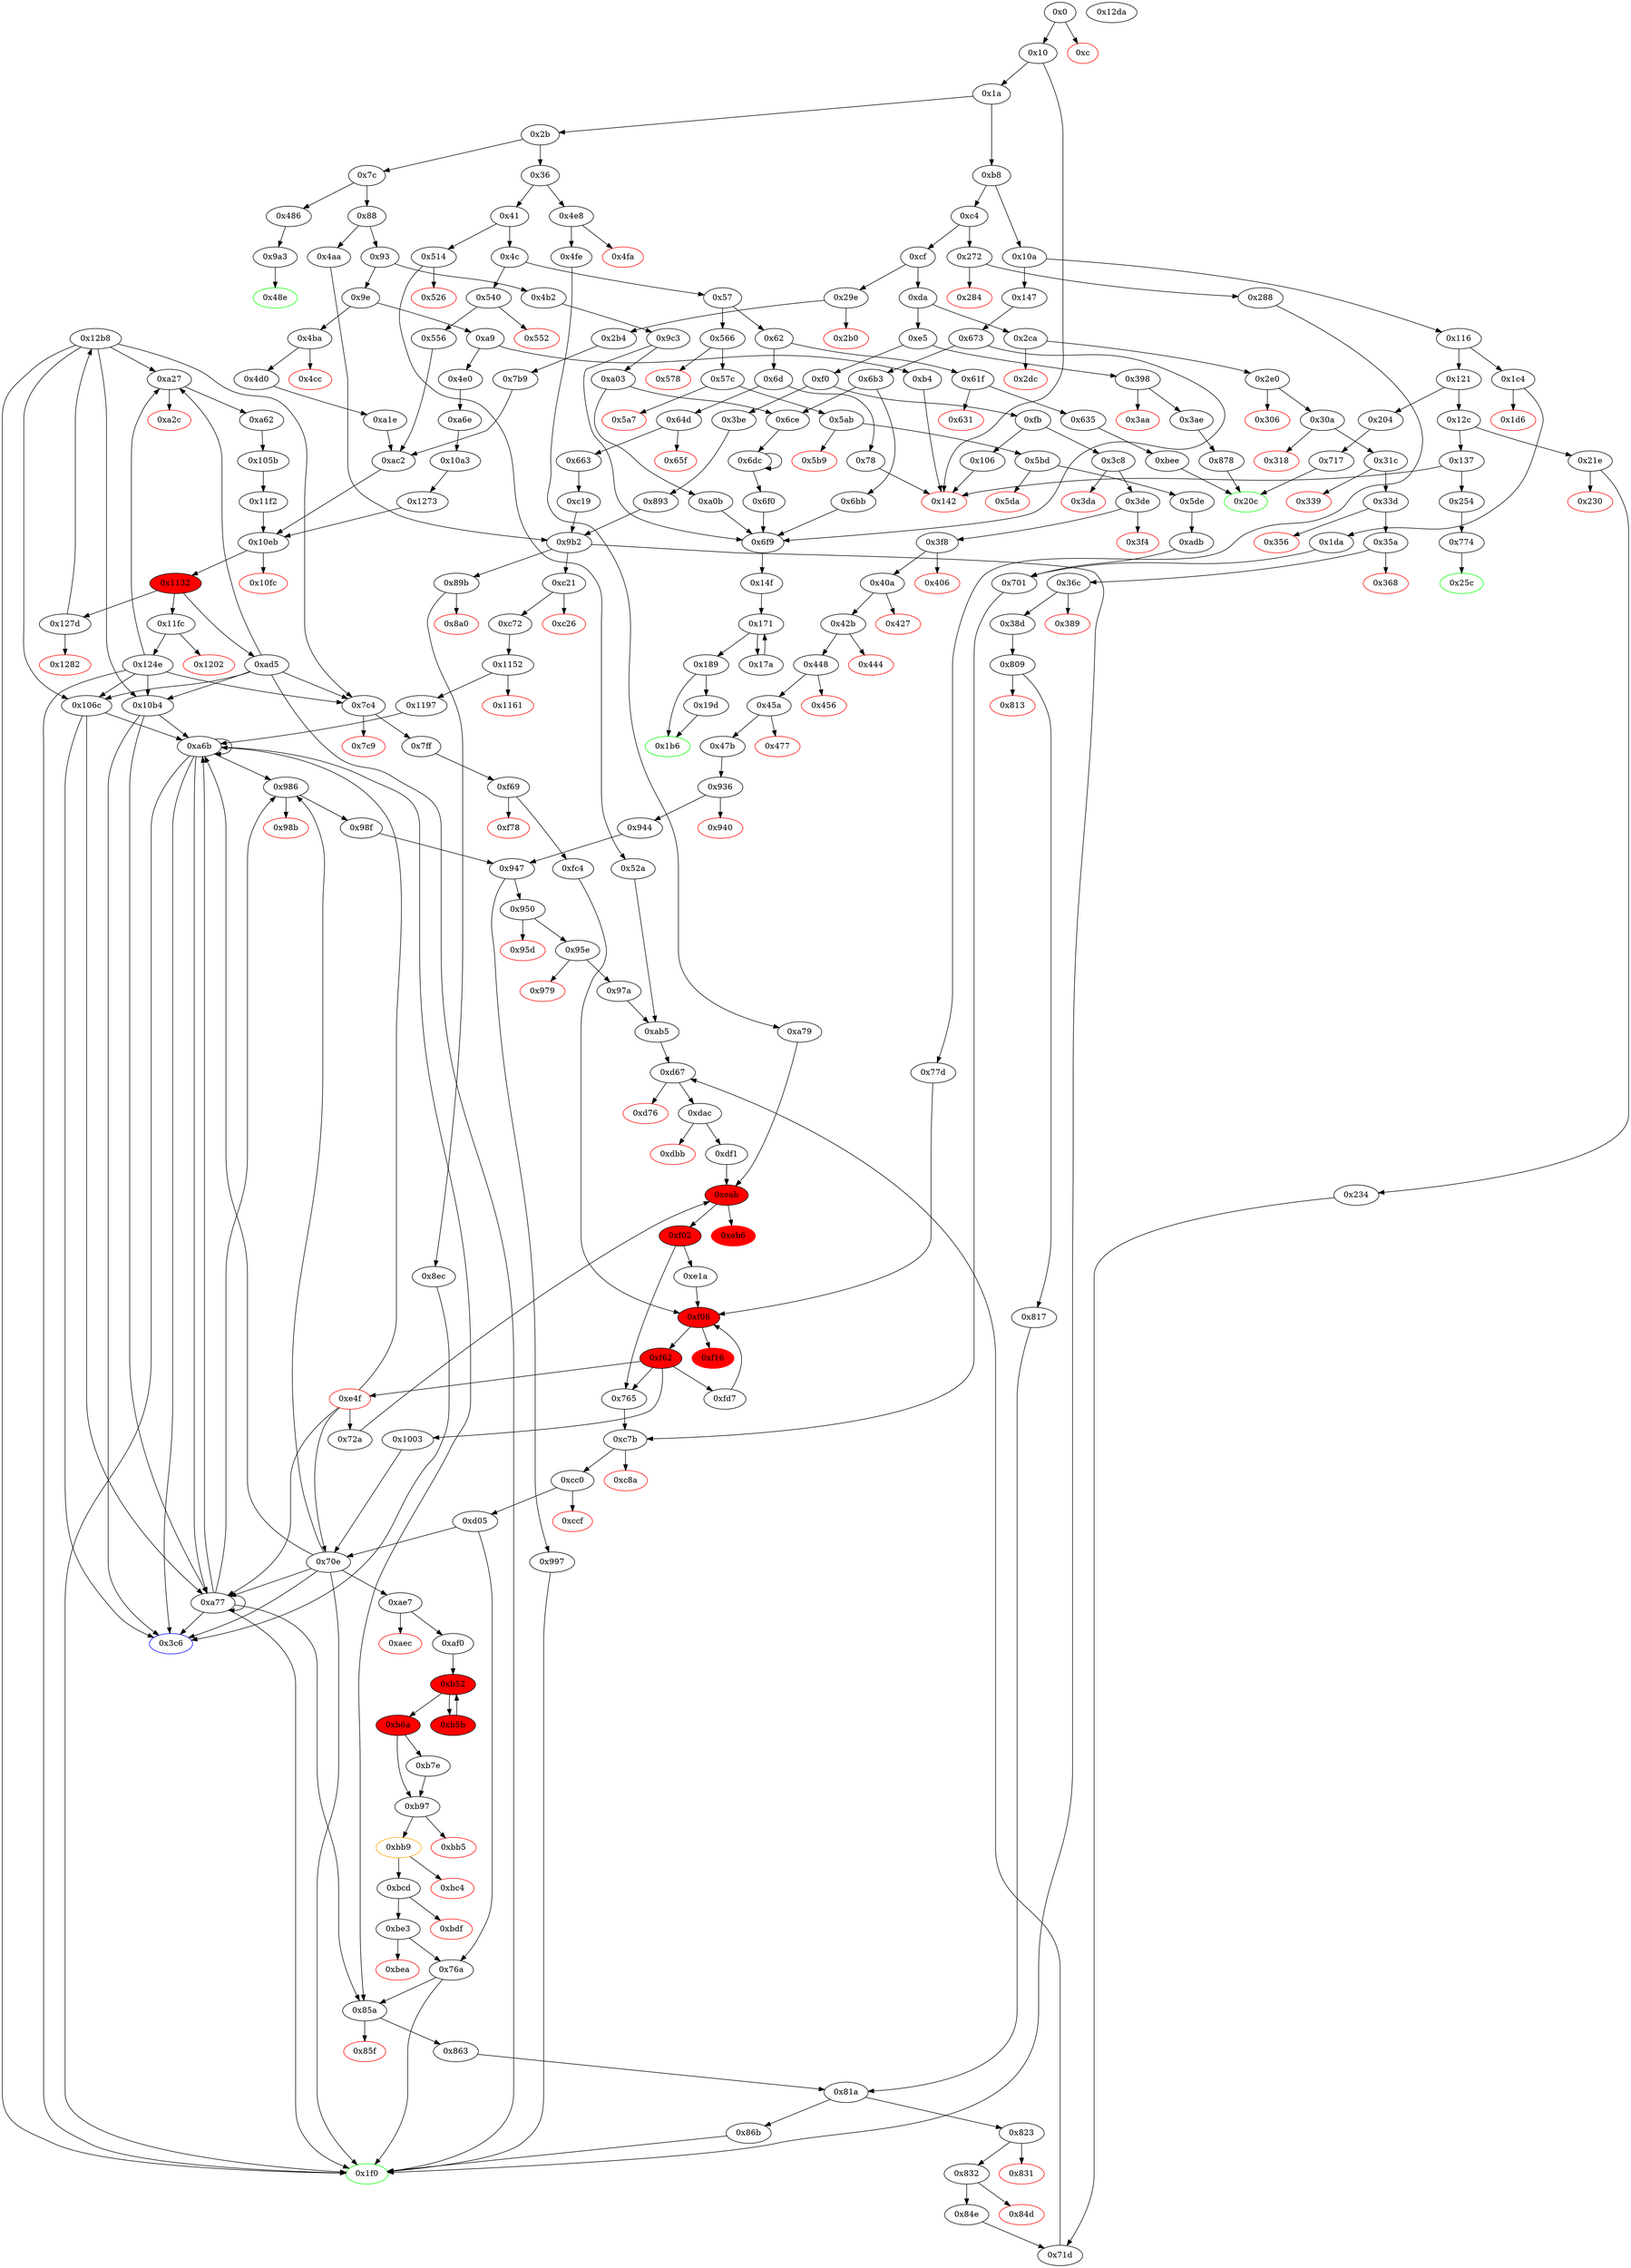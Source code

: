 digraph "" {
"0xc26" [color=red, fillcolor=white, id="0xc26", style=filled, tooltip="Block 0xc26\n[0xc26:0xc71]\n---\nPredecessors: [0xc21]\nSuccessors: []\n---\n0xc26 PUSH1 0x40\n0xc28 DUP1\n0xc29 MLOAD\n0xc2a PUSH3 0x461bcd\n0xc2e PUSH1 0xe5\n0xc30 SHL\n0xc31 DUP2\n0xc32 MSTORE\n0xc33 PUSH1 0x20\n0xc35 PUSH1 0x4\n0xc37 DUP3\n0xc38 ADD\n0xc39 DUP2\n0xc3a SWAP1\n0xc3b MSTORE\n0xc3c PUSH1 0x24\n0xc3e DUP3\n0xc3f ADD\n0xc40 MSTORE\n0xc41 PUSH32 0x4f776e61626c653a2063616c6c6572206973206e6f7420746865206f776e6572\n0xc62 PUSH1 0x44\n0xc64 DUP3\n0xc65 ADD\n0xc66 MSTORE\n0xc67 SWAP1\n0xc68 MLOAD\n0xc69 SWAP1\n0xc6a DUP2\n0xc6b SWAP1\n0xc6c SUB\n0xc6d PUSH1 0x64\n0xc6f ADD\n0xc70 SWAP1\n0xc71 REVERT\n---\n0xc26: V1096 = 0x40\n0xc29: V1097 = M[0x40]\n0xc2a: V1098 = 0x461bcd\n0xc2e: V1099 = 0xe5\n0xc30: V1100 = SHL 0xe5 0x461bcd\n0xc32: M[V1097] = 0x8c379a000000000000000000000000000000000000000000000000000000000\n0xc33: V1101 = 0x20\n0xc35: V1102 = 0x4\n0xc38: V1103 = ADD V1097 0x4\n0xc3b: M[V1103] = 0x20\n0xc3c: V1104 = 0x24\n0xc3f: V1105 = ADD V1097 0x24\n0xc40: M[V1105] = 0x20\n0xc41: V1106 = 0x4f776e61626c653a2063616c6c6572206973206e6f7420746865206f776e6572\n0xc62: V1107 = 0x44\n0xc65: V1108 = ADD V1097 0x44\n0xc66: M[V1108] = 0x4f776e61626c653a2063616c6c6572206973206e6f7420746865206f776e6572\n0xc68: V1109 = M[0x40]\n0xc6c: V1110 = SUB V1097 V1109\n0xc6d: V1111 = 0x64\n0xc6f: V1112 = ADD 0x64 V1110\n0xc71: REVERT V1109 V1112\n---\nEntry stack: [V13, S1, S0]\nStack pops: 0\nStack additions: []\nExit stack: [V13, S1, S0]\n\nDef sites:\nV13: {0x1a.0x1f}\nS1: {0x1a.0x1f, 0x64d.0x64e}\nS0: {0x663.0x66e, 0x1a.0x1f, 0x3be.0x3bf}\n"];
"0x2dc" [color=red, fillcolor=white, id="0x2dc", style=filled, tooltip="Block 0x2dc\n[0x2dc:0x2df]\n---\nPredecessors: [0x2ca]\nSuccessors: []\n---\n0x2dc PUSH1 0x0\n0x2de DUP1\n0x2df REVERT\n---\n0x2dc: V251 = 0x0\n0x2df: REVERT 0x0 0x0\n---\nEntry stack: [V13, 0x1f0, 0x4, V246]\nStack pops: 0\nStack additions: []\nExit stack: [V13, 0x1f0, 0x4, V246]\n\nDef sites:\nV13: {0x1a.0x1f}\n0x1f0: {0x2ca.0x2cb}\n0x4: {0x2ca.0x2ce}\nV246: {0x2ca.0x2d2}\n"];
"0x3be" [fillcolor=white, id="0x3be", style=filled, tooltip="Block 0x3be\n[0x3be:0x3c5]\n---\nPredecessors: [0xf0]\nSuccessors: [0x893]\n---\n0x3be JUMPDEST\n0x3bf PUSH2 0x3c6\n0x3c2 PUSH2 0x893\n0x3c5 JUMP\n---\n0x3be: JUMPDEST \n0x3bf: V344 = 0x3c6\n0x3c2: V345 = 0x893\n0x3c5: JUMP 0x893\n---\nEntry stack: [V13]\nStack pops: 0\nStack additions: [0x3c6]\nExit stack: [V13, 0x3c6]\n\nDef sites:\nV13: {0x1a.0x1f}\n"];
"0x3c6" [color=blue, fillcolor=white, id="0x3c6", style=filled, tooltip="Block 0x3c6\n[0x3c6:0x3c7]\n---\nPredecessors: [0x70e, 0x8ec, 0xa6b, 0xa77, 0x106c, 0x10b4]\nSuccessors: []\n---\n0x3c6 JUMPDEST\n0x3c7 STOP\n---\n0x3c6: JUMPDEST \n0x3c7: STOP \n---\nEntry stack: [V13, S11, S10, S9, S8, S7, S6, S5, S4, S3, S2, S1, S0]\nStack pops: 0\nStack additions: []\nExit stack: [V13, S11, S10, S9, S8, S7, S6, S5, S4, S3, S2, S1, S0]\n\nDef sites:\nV13: {0x1a.0x1f}\nS11: {0x2ca.0x2cb, 0x1a.0x1f}\nS10: {0x2ca.0x2cb, 0x2e0.0x2eb, 0x1a.0x1f}\nS9: {0x3c8.0x3c9, 0x1a.0x1f, 0x2ca.0x2cb, 0x31c.0x322, 0x29e.0x29f, 0x2e0.0x2eb}\nS8: {0x1a.0x1f, 0x31c.0x31e, 0x31c.0x322, 0x29e.0x29f, 0x2b4.0x2c0, 0x3c8.0x3c9, 0x40a.0x410, 0x2ca.0x2cb, 0x2e0.0x2eb}\nS7: {0x1a.0x1f, 0x31c.0x322, 0x31c.0x31e, 0x29e.0x29f, 0x2b4.0x2c5, 0x2b4.0x2c0, 0x3c8.0x3c9, 0x40a.0x40c, 0x40a.0x410, 0x36c.0x372, 0x2ca.0x2cb, 0x2e0.0x2eb, 0x566.0x567}\nS6: {0x1a.0x1f, 0x45a.0x460, 0x31c.0x322, 0x31c.0x31e, 0x29e.0x29f, 0x3c8.0x3c9, 0x2ca.0x2cb, 0x40a.0x410, 0x40a.0x40c, 0x7b9.0x7ba, 0x4ba.0x4bb, 0x57c.0x587, 0x2b4.0x2c0, 0x2b4.0x2c5, 0x36c.0x36e, 0x36c.0x372, 0x2e0.0x2eb, 0x4e0.0x4e1, 0x566.0x567}\nS5: {0x1a.0x1f, 0x45a.0x45c, 0x31c.0x31e, 0x45a.0x460, 0x29e.0x29f, 0x31c.0x322, 0x4d0.0x4db, 0x809.0x80a, 0x3c8.0x3c9, 0x2ca.0x2cb, 0x40a.0x40c, 0x40a.0x410, 0x2e0.0x2eb, 0x7b9.0x7ba, 0x4ba.0x4bb, 0x57c.0x58d, 0x57c.0x587, 0x2b4.0x2c0, 0x2b4.0x2c5, 0x36c.0x372, 0x36c.0x36e, 0xa6e.0xa6f, 0x4e0.0x4e1, 0xa62.0xa63, 0x566.0x567}\nS4: {0x45a.0x460, 0x45a.0x45c, 0x1a.0x1f, 0x31c.0x322, 0x5de.0x5f1, 0x4e0.0x4e1, 0x4d0.0x4db, 0x31c.0x31e, 0x29e.0x29f, 0x817.0x818, 0x809.0x80a, 0x2ca.0x2cb, 0x40a.0x410, 0x40a.0x40c, 0x7b9.0x7ba, 0x4ba.0x4bb, 0x57c.0x587, 0x57c.0x58d, 0x2b4.0x2c5, 0x2b4.0x2c0, 0x936.0x937, 0x36c.0x372, 0x36c.0x36e, 0xa6e.0xa6f, 0x2e0.0x2eb, 0x863.0x866, 0xa62.0xa63, 0x566.0x567}\nS3: {0x45a.0x45c, 0x45a.0x460, 0x1a.0x1f, 0x31c.0x322, 0x5de.0x5f1, 0x4e0.0x4e1, 0x4d0.0x4db, 0x31c.0x31e, 0x29e.0x29f, 0x21e.0x21f, 0x817.0x818, 0x809.0x80a, 0x2ca.0x2cb, 0x40a.0x40c, 0x98f.0x992, 0x944.0x945, 0x7b9.0x7ba, 0x4ba.0x4bb, 0x57c.0x587, 0x57c.0x58d, 0x2b4.0x2c5, 0x2b4.0x2c0, 0x936.0x937, 0x823.0x823, 0x36c.0x36e, 0x36c.0x372, 0xa6e.0xa6f, 0x2e0.0x2eb, 0x863.0x866, 0xa62.0xa63, 0x566.0x567}\nS2: {0x45a.0x460, 0x45a.0x45c, 0x5de.0x5f1, 0x4d0.0x4db, 0x950.0x950, 0x2ca.0x2cb, 0x944.0x945, 0x57c.0x58d, 0x57c.0x587, 0x36c.0x372, 0x36c.0x36e, 0xa6e.0xa6f, 0x2e0.0x2eb, 0x863.0x866, 0x4e0.0x4e1, 0xa62.0xa63, 0x566.0x567, 0x1a.0x1f, 0x31c.0x31e, 0x31c.0x322, 0x29e.0x29f, 0x21e.0x21f, 0x514.0x515, 0x817.0x818, 0x809.0x80a, 0x98f.0x992, 0x7b9.0x7ba, 0x4ba.0x4bb, 0x2b4.0x2c5, 0x2b4.0x2c0, 0x234.0x241, 0x936.0x937, 0x823.0x823}\nS1: {0xadb.0xadc, 0x45a.0x45c, 0x95e.0x96e, 0x5de.0x5f1, 0x4d0.0x4db, 0x950.0x950, 0x2ca.0x2cb, 0x944.0x945, 0x57c.0x587, 0x57c.0x58d, 0x272.0x273, 0x36c.0x372, 0x36c.0x36e, 0xa6e.0xa6f, 0x4e0.0x4e1, 0x2e0.0x2eb, 0x863.0x866, 0xa62.0xa63, 0x566.0x567, 0x1a.0x1f, 0x31c.0x322, 0x31c.0x31e, 0x29e.0x29f, 0x21e.0x21f, 0x514.0x515, 0x817.0x818, 0x809.0x80a, 0x98f.0x992, 0x7b9.0x7ba, 0x4ba.0x4bb, 0x832.0x842, 0x2b4.0x2c5, 0x2b4.0x2c0, 0x234.0x24a, 0x234.0x241, 0x936.0x937, 0x52a.0x536, 0x823.0x823}\nS0: {0xadb.0xadc, 0x5de.0x5f1, 0x95e.0x96e, 0x4d0.0x4db, 0x950.0x950, 0x2ca.0x2cb, 0x64d.0x64e, 0x84e.0x855, 0x944.0x945, 0x97a.0x981, 0x57c.0x587, 0x57c.0x58d, 0x272.0x273, 0x36c.0x36e, 0x36c.0x372, 0xa6e.0xa6f, 0x4e0.0x4e1, 0x2e0.0x2eb, 0x70e.0x710, 0x863.0x866, 0xa62.0xa63, 0x566.0x567, 0x1a.0x1f, 0x31c.0x322, 0x31c.0x31e, 0x29e.0x29f, 0x21e.0x21f, 0x514.0x515, 0x817.0x818, 0x809.0x80a, 0x288.0x294, 0x98f.0x992, 0x7b9.0x7ba, 0x4ba.0x4bb, 0x832.0x842, 0x2b4.0x2c5, 0x2b4.0x2c0, 0x234.0x24f, 0x234.0x241, 0x936.0x937, 0x234.0x24a, 0x52a.0x53b, 0x52a.0x536, 0x823.0x823}\n"];
"0x2ca" [fillcolor=white, id="0x2ca", style=filled, tooltip="Block 0x2ca\n[0x2ca:0x2db]\n---\nPredecessors: [0xda]\nSuccessors: [0x2dc, 0x2e0]\n---\n0x2ca JUMPDEST\n0x2cb PUSH2 0x1f0\n0x2ce PUSH1 0x4\n0x2d0 DUP1\n0x2d1 CALLDATASIZE\n0x2d2 SUB\n0x2d3 PUSH1 0x60\n0x2d5 DUP2\n0x2d6 LT\n0x2d7 ISZERO\n0x2d8 PUSH2 0x2e0\n0x2db JUMPI\n---\n0x2ca: JUMPDEST \n0x2cb: V243 = 0x1f0\n0x2ce: V244 = 0x4\n0x2d1: V245 = CALLDATASIZE\n0x2d2: V246 = SUB V245 0x4\n0x2d3: V247 = 0x60\n0x2d6: V248 = LT V246 0x60\n0x2d7: V249 = ISZERO V248\n0x2d8: V250 = 0x2e0\n0x2db: JUMPI 0x2e0 V249\n---\nEntry stack: [V13]\nStack pops: 0\nStack additions: [0x1f0, 0x4, V246]\nExit stack: [V13, 0x1f0, 0x4, V246]\n\nDef sites:\nV13: {0x1a.0x1f}\n"];
"0xa2c" [color=red, fillcolor=white, id="0xa2c", style=filled, tooltip="Block 0xa2c\n[0xa2c:0xa61]\n---\nPredecessors: [0xa27]\nSuccessors: []\n---\n0xa2c PUSH1 0x40\n0xa2e MLOAD\n0xa2f PUSH3 0x461bcd\n0xa33 PUSH1 0xe5\n0xa35 SHL\n0xa36 DUP2\n0xa37 MSTORE\n0xa38 PUSH1 0x4\n0xa3a ADD\n0xa3b DUP1\n0xa3c DUP1\n0xa3d PUSH1 0x20\n0xa3f ADD\n0xa40 DUP3\n0xa41 DUP2\n0xa42 SUB\n0xa43 DUP3\n0xa44 MSTORE\n0xa45 PUSH1 0x30\n0xa47 DUP2\n0xa48 MSTORE\n0xa49 PUSH1 0x20\n0xa4b ADD\n0xa4c DUP1\n0xa4d PUSH2 0x1346\n0xa50 PUSH1 0x30\n0xa52 SWAP2\n0xa53 CODECOPY\n0xa54 PUSH1 0x40\n0xa56 ADD\n0xa57 SWAP2\n0xa58 POP\n0xa59 POP\n0xa5a PUSH1 0x40\n0xa5c MLOAD\n0xa5d DUP1\n0xa5e SWAP2\n0xa5f SUB\n0xa60 SWAP1\n0xa61 REVERT\n---\n0xa2c: V932 = 0x40\n0xa2e: V933 = M[0x40]\n0xa2f: V934 = 0x461bcd\n0xa33: V935 = 0xe5\n0xa35: V936 = SHL 0xe5 0x461bcd\n0xa37: M[V933] = 0x8c379a000000000000000000000000000000000000000000000000000000000\n0xa38: V937 = 0x4\n0xa3a: V938 = ADD 0x4 V933\n0xa3d: V939 = 0x20\n0xa3f: V940 = ADD 0x20 V938\n0xa42: V941 = SUB V940 V938\n0xa44: M[V938] = V941\n0xa45: V942 = 0x30\n0xa48: M[V940] = 0x30\n0xa49: V943 = 0x20\n0xa4b: V944 = ADD 0x20 V940\n0xa4d: V945 = 0x1346\n0xa50: V946 = 0x30\n0xa53: CODECOPY V944 0x1346 0x30\n0xa54: V947 = 0x40\n0xa56: V948 = ADD 0x40 V944\n0xa5a: V949 = 0x40\n0xa5c: V950 = M[0x40]\n0xa5f: V951 = SUB V948 V950\n0xa61: REVERT V950 V951\n---\nEntry stack: [V13, S11, S10, S9, S8, S7, S6, S5, S4, S3, S2, S1, S0]\nStack pops: 0\nStack additions: []\nExit stack: [V13, S11, S10, S9, S8, S7, S6, S5, S4, S3, S2, S1, S0]\n\nDef sites:\nV13: {0x1a.0x1f}\nS11: {0x1a.0x1f, 0x29e.0x29f}\nS10: {0x1a.0x1f, 0x2b4.0x2c0, 0x29e.0x29f}\nS9: {0x1a.0x1f, 0x2b4.0x2c0, 0x2b4.0x2c5, 0x29e.0x29f}\nS8: {0x7b9.0x7ba, 0x1a.0x1f, 0x4ba.0x4bb, 0x29e.0x29f, 0x4e0.0x4e1, 0x2b4.0x2c0, 0x2b4.0x2c5}\nS7: {0x7b9.0x7ba, 0x1a.0x1f, 0x4ba.0x4bb, 0x29e.0x29f, 0x4d0.0x4db, 0x2b4.0x2c5, 0x2b4.0x2c0, 0xa6e.0xa6f, 0x4e0.0x4e1, 0xa62.0xa63}\nS6: {0x7b9.0x7ba, 0x1a.0x1f, 0x4ba.0x4bb, 0x29e.0x29f, 0x4d0.0x4db, 0x2b4.0x2c5, 0x2b4.0x2c0, 0xa6e.0xa6f, 0x4e0.0x4e1, 0xa62.0xa63}\nS5: {0x7b9.0x7ba, 0x1a.0x1f, 0x4ba.0x4bb, 0x29e.0x29f, 0x4d0.0x4db, 0x2b4.0x2c5, 0x2b4.0x2c0, 0xa6e.0xa6f, 0x4e0.0x4e1, 0xa62.0xa63}\nS4: {0x7b9.0x7ba, 0x1a.0x1f, 0x4ba.0x4bb, 0x29e.0x29f, 0x4d0.0x4db, 0x2b4.0x2c5, 0x2b4.0x2c0, 0xa6e.0xa6f, 0x4e0.0x4e1, 0xa62.0xa63}\nS3: {0x7b9.0x7ba, 0x1a.0x1f, 0x4ba.0x4bb, 0x29e.0x29f, 0x4d0.0x4db, 0x2b4.0x2c5, 0x2b4.0x2c0, 0xa6e.0xa6f, 0x4e0.0x4e1, 0xa62.0xa63}\nS2: {0x7b9.0x7ba, 0x1a.0x1f, 0x4ba.0x4bb, 0x29e.0x29f, 0x4d0.0x4db, 0x2b4.0x2c5, 0x2b4.0x2c0, 0xa6e.0xa6f, 0x4e0.0x4e1, 0xa62.0xa63}\nS1: {0x7b9.0x7ba, 0x1a.0x1f, 0x4ba.0x4bb, 0x4d0.0x4db, 0x2b4.0x2c0, 0x2b4.0x2c5, 0xa6e.0xa6f, 0x4e0.0x4e1, 0xa62.0xa63}\nS0: {0x7b9.0x7ba, 0x4ba.0x4bb, 0x1a.0x1f, 0x4d0.0x4db, 0x2b4.0x2c5, 0xa6e.0xa72, 0xa6e.0xa6f, 0xa62.0xa63}\n"];
"0x1d6" [color=red, fillcolor=white, id="0x1d6", style=filled, tooltip="Block 0x1d6\n[0x1d6:0x1d9]\n---\nPredecessors: [0x1c4]\nSuccessors: []\n---\n0x1d6 PUSH1 0x0\n0x1d8 DUP1\n0x1d9 REVERT\n---\n0x1d6: V141 = 0x0\n0x1d9: REVERT 0x0 0x0\n---\nEntry stack: [V13, 0x1f0, 0x4, V136]\nStack pops: 0\nStack additions: []\nExit stack: [V13, 0x1f0, 0x4, V136]\n\nDef sites:\nV13: {0x1a.0x1f}\n0x1f0: {0x1c4.0x1c5}\n0x4: {0x1c4.0x1c8}\nV136: {0x1c4.0x1cc}\n"];
"0xccf" [color=red, fillcolor=white, id="0xccf", style=filled, tooltip="Block 0xccf\n[0xccf:0xd04]\n---\nPredecessors: [0xcc0]\nSuccessors: []\n---\n0xccf PUSH1 0x40\n0xcd1 MLOAD\n0xcd2 PUSH3 0x461bcd\n0xcd6 PUSH1 0xe5\n0xcd8 SHL\n0xcd9 DUP2\n0xcda MSTORE\n0xcdb PUSH1 0x4\n0xcdd ADD\n0xcde DUP1\n0xcdf DUP1\n0xce0 PUSH1 0x20\n0xce2 ADD\n0xce3 DUP3\n0xce4 DUP2\n0xce5 SUB\n0xce6 DUP3\n0xce7 MSTORE\n0xce8 PUSH1 0x22\n0xcea DUP2\n0xceb MSTORE\n0xcec PUSH1 0x20\n0xcee ADD\n0xcef DUP1\n0xcf0 PUSH2 0x1324\n0xcf3 PUSH1 0x22\n0xcf5 SWAP2\n0xcf6 CODECOPY\n0xcf7 PUSH1 0x40\n0xcf9 ADD\n0xcfa SWAP2\n0xcfb POP\n0xcfc POP\n0xcfd PUSH1 0x40\n0xcff MLOAD\n0xd00 DUP1\n0xd01 SWAP2\n0xd02 SUB\n0xd03 SWAP1\n0xd04 REVERT\n---\n0xccf: V1149 = 0x40\n0xcd1: V1150 = M[0x40]\n0xcd2: V1151 = 0x461bcd\n0xcd6: V1152 = 0xe5\n0xcd8: V1153 = SHL 0xe5 0x461bcd\n0xcda: M[V1150] = 0x8c379a000000000000000000000000000000000000000000000000000000000\n0xcdb: V1154 = 0x4\n0xcdd: V1155 = ADD 0x4 V1150\n0xce0: V1156 = 0x20\n0xce2: V1157 = ADD 0x20 V1155\n0xce5: V1158 = SUB V1157 V1155\n0xce7: M[V1155] = V1158\n0xce8: V1159 = 0x22\n0xceb: M[V1157] = 0x22\n0xcec: V1160 = 0x20\n0xcee: V1161 = ADD 0x20 V1157\n0xcf0: V1162 = 0x1324\n0xcf3: V1163 = 0x22\n0xcf6: CODECOPY V1161 0x1324 0x22\n0xcf7: V1164 = 0x40\n0xcf9: V1165 = ADD 0x40 V1161\n0xcfd: V1166 = 0x40\n0xcff: V1167 = M[0x40]\n0xd02: V1168 = SUB V1165 V1167\n0xd04: REVERT V1167 V1168\n---\nEntry stack: [V13, 0x1f0, V258, V281, S13, S12, S11, S10, S9, S8, S7, S6, S5, 0x0, {0x70e, 0x76a}, S2, S1, S0]\nStack pops: 0\nStack additions: []\nExit stack: [V13, 0x1f0, V258, V281, S13, S12, S11, S10, S9, S8, S7, S6, S5, 0x0, {0x70e, 0x76a}, S2, S1, S0]\n\nDef sites:\nV13: {0x1a.0x1f}\n0x1f0: {0x2ca.0x2cb}\nV258: {0x2e0.0x2eb}\nV281: {0x31c.0x322}\nS13: {0x1a.0x1f, 0x31c.0x31e}\nS12: {0x36c.0x372, 0x566.0x567}\nS11: {0x57c.0x587, 0x36c.0x36e}\nS10: {0x809.0x80a, 0x57c.0x58d}\nS9: {0x863.0x866, 0x1a.0x1f, 0x817.0x818, 0x5de.0x5f1}\nS8: {0xadb.0xadc, 0x1a.0x1f, 0x823.0x823, 0x98f.0x992, 0x21e.0x21f}\nS7: {0xadb.0xade, 0x950.0x950, 0x272.0x273, 0x234.0x241, 0x514.0x515, 0x4e8.0x4e9, 0x2e0.0x2eb, 0x1c4.0x1c5}\nS6: {0x1da.0x1e6, 0x57c.0x587, 0x95e.0x96e, 0x4fe.0x50a, 0x832.0x842, 0x234.0x24a, 0x288.0x294, 0x52a.0x536}\nS5: {0x1da.0x1eb, 0x97a.0x981, 0x57c.0x58d, 0x4fe.0x50f, 0x234.0x24f, 0x288.0x299, 0x52a.0x53b, 0x84e.0x855}\n0x0: {0x701.0x702, 0x77d.0x77f, 0x71d.0x71e, 0xab5.0xab6, 0xa79.0xa7b}\n{0x70e, 0x76a}: {0x701.0x704, 0x72a.0x750, 0x77d.0x7a4, 0xa79.0xaa0}\nS2: {0xa79.0xa7a, 0x950.0x950, 0x514.0x515, 0x77d.0x77e, 0x701.0x707, 0x2e0.0x2eb, 0x234.0x241}\nS1: {0x288.0x294, 0x1da.0x1e6, 0x57c.0x587, 0x4fe.0x50a, 0x72a.0x746}\nS0: {0xf02_0xa79.0xf05, 0xf08_0x77d.0xf0d, 0x1da.0x1eb, 0xf02_0x72a.0xf05, 0x57c.0x58d}\n"];
"0xac2" [fillcolor=white, id="0xac2", style=filled, tooltip="Block 0xac2\n[0xac2:0xad4]\n---\nPredecessors: [0x556, 0x7b9, 0xa1e]\nSuccessors: [0x10eb]\n---\n0xac2 JUMPDEST\n0xac3 PUSH1 0x0\n0xac5 PUSH2 0xad5\n0xac8 PUSH1 0x4\n0xaca DUP4\n0xacb PUSH4 0xffffffff\n0xad0 PUSH2 0x10eb\n0xad3 AND\n0xad4 JUMP\n---\n0xac2: JUMPDEST \n0xac3: V980 = 0x0\n0xac5: V981 = 0xad5\n0xac8: V982 = 0x4\n0xacb: V983 = 0xffffffff\n0xad0: V984 = 0x10eb\n0xad3: V985 = AND 0x10eb 0xffffffff\n0xad4: JUMP 0x10eb\n---\nEntry stack: [V13, 0x1f0, S4, S3, S2, {0x1f0, 0x7c4, 0xa27}, S0]\nStack pops: 1\nStack additions: [S0, 0x0, 0xad5, 0x4, S0]\nExit stack: [V13, 0x1f0, S4, S3, S2, {0x1f0, 0x7c4, 0xa27}, S0, 0x0, 0xad5, 0x4, S0]\n\nDef sites:\nV13: {0x1a.0x1f}\n0x1f0: {0x29e.0x29f}\nS4: {0x1a.0x1f, 0x2b4.0x2c0}\nS3: {0x4ba.0x4bb, 0x2b4.0x2c5}\nS2: {0x7b9.0x7ba, 0x4d0.0x4db, 0x1a.0x1f}\n{0x1f0, 0x7c4, 0xa27}: {0x7b9.0x7bc, 0x540.0x541, 0xa1e.0xa1f}\nS0: {0x7b9.0x7bf, 0xa1e.0xa22, 0x556.0x561}\n"];
"0x61f" [fillcolor=white, id="0x61f", style=filled, tooltip="Block 0x61f\n[0x61f:0x630]\n---\nPredecessors: [0x62]\nSuccessors: [0x631, 0x635]\n---\n0x61f JUMPDEST\n0x620 PUSH2 0x20c\n0x623 PUSH1 0x4\n0x625 DUP1\n0x626 CALLDATASIZE\n0x627 SUB\n0x628 PUSH1 0x40\n0x62a DUP2\n0x62b LT\n0x62c ISZERO\n0x62d PUSH2 0x635\n0x630 JUMPI\n---\n0x61f: JUMPDEST \n0x620: V585 = 0x20c\n0x623: V586 = 0x4\n0x626: V587 = CALLDATASIZE\n0x627: V588 = SUB V587 0x4\n0x628: V589 = 0x40\n0x62b: V590 = LT V588 0x40\n0x62c: V591 = ISZERO V590\n0x62d: V592 = 0x635\n0x630: JUMPI 0x635 V591\n---\nEntry stack: [V13]\nStack pops: 0\nStack additions: [0x20c, 0x4, V588]\nExit stack: [V13, 0x20c, 0x4, V588]\n\nDef sites:\nV13: {0x1a.0x1f}\n"];
"0x8ec" [fillcolor=white, id="0x8ec", style=filled, tooltip="Block 0x8ec\n[0x8ec:0x935]\n---\nPredecessors: [0x89b]\nSuccessors: [0x3c6]\n---\n0x8ec JUMPDEST\n0x8ed PUSH1 0x0\n0x8ef DUP1\n0x8f0 SLOAD\n0x8f1 PUSH1 0x40\n0x8f3 MLOAD\n0x8f4 PUSH1 0x1\n0x8f6 PUSH1 0x1\n0x8f8 PUSH1 0xa0\n0x8fa SHL\n0x8fb SUB\n0x8fc SWAP1\n0x8fd SWAP2\n0x8fe AND\n0x8ff SWAP1\n0x900 PUSH32 0x8be0079c531659141344cd1fd0a4f28419497f9722a3daafe3b4186f6b6457e0\n0x921 SWAP1\n0x922 DUP4\n0x923 SWAP1\n0x924 LOG3\n0x925 PUSH1 0x0\n0x927 DUP1\n0x928 SLOAD\n0x929 PUSH1 0x1\n0x92b PUSH1 0x1\n0x92d PUSH1 0xa0\n0x92f SHL\n0x930 SUB\n0x931 NOT\n0x932 AND\n0x933 SWAP1\n0x934 SSTORE\n0x935 JUMP\n---\n0x8ec: JUMPDEST \n0x8ed: V821 = 0x0\n0x8f0: V822 = S[0x0]\n0x8f1: V823 = 0x40\n0x8f3: V824 = M[0x40]\n0x8f4: V825 = 0x1\n0x8f6: V826 = 0x1\n0x8f8: V827 = 0xa0\n0x8fa: V828 = SHL 0xa0 0x1\n0x8fb: V829 = SUB 0x10000000000000000000000000000000000000000 0x1\n0x8fe: V830 = AND V822 0xffffffffffffffffffffffffffffffffffffffff\n0x900: V831 = 0x8be0079c531659141344cd1fd0a4f28419497f9722a3daafe3b4186f6b6457e0\n0x924: LOG V824 0x0 0x8be0079c531659141344cd1fd0a4f28419497f9722a3daafe3b4186f6b6457e0 V830 0x0\n0x925: V832 = 0x0\n0x928: V833 = S[0x0]\n0x929: V834 = 0x1\n0x92b: V835 = 0x1\n0x92d: V836 = 0xa0\n0x92f: V837 = SHL 0xa0 0x1\n0x930: V838 = SUB 0x10000000000000000000000000000000000000000 0x1\n0x931: V839 = NOT 0xffffffffffffffffffffffffffffffffffffffff\n0x932: V840 = AND 0xffffffffffffffffffffffff0000000000000000000000000000000000000000 V833\n0x934: S[0x0] = V840\n0x935: JUMP S0\n---\nEntry stack: [V13, S1, S0]\nStack pops: 1\nStack additions: []\nExit stack: [V13, S1]\n\nDef sites:\nV13: {0x1a.0x1f}\nS1: {0x1a.0x1f, 0x64d.0x64e}\nS0: {0x663.0x66e, 0x1a.0x1f, 0x3be.0x3bf}\n"];
"0x1c4" [fillcolor=white, id="0x1c4", style=filled, tooltip="Block 0x1c4\n[0x1c4:0x1d5]\n---\nPredecessors: [0x116]\nSuccessors: [0x1d6, 0x1da]\n---\n0x1c4 JUMPDEST\n0x1c5 PUSH2 0x1f0\n0x1c8 PUSH1 0x4\n0x1ca DUP1\n0x1cb CALLDATASIZE\n0x1cc SUB\n0x1cd PUSH1 0x40\n0x1cf DUP2\n0x1d0 LT\n0x1d1 ISZERO\n0x1d2 PUSH2 0x1da\n0x1d5 JUMPI\n---\n0x1c4: JUMPDEST \n0x1c5: V133 = 0x1f0\n0x1c8: V134 = 0x4\n0x1cb: V135 = CALLDATASIZE\n0x1cc: V136 = SUB V135 0x4\n0x1cd: V137 = 0x40\n0x1d0: V138 = LT V136 0x40\n0x1d1: V139 = ISZERO V138\n0x1d2: V140 = 0x1da\n0x1d5: JUMPI 0x1da V139\n---\nEntry stack: [V13]\nStack pops: 0\nStack additions: [0x1f0, 0x4, V136]\nExit stack: [V13, 0x1f0, 0x4, V136]\n\nDef sites:\nV13: {0x1a.0x1f}\n"];
"0x552" [color=red, fillcolor=white, id="0x552", style=filled, tooltip="Block 0x552\n[0x552:0x555]\n---\nPredecessors: [0x540]\nSuccessors: []\n---\n0x552 PUSH1 0x0\n0x554 DUP1\n0x555 REVERT\n---\n0x552: V506 = 0x0\n0x555: REVERT 0x0 0x0\n---\nEntry stack: [V13, 0x1f0, 0x4, V501]\nStack pops: 0\nStack additions: []\nExit stack: [V13, 0x1f0, 0x4, V501]\n\nDef sites:\nV13: {0x1a.0x1f}\n0x1f0: {0x540.0x541}\n0x4: {0x540.0x544}\nV501: {0x540.0x548}\n"];
"0x3da" [color=red, fillcolor=white, id="0x3da", style=filled, tooltip="Block 0x3da\n[0x3da:0x3dd]\n---\nPredecessors: [0x3c8]\nSuccessors: []\n---\n0x3da PUSH1 0x0\n0x3dc DUP1\n0x3dd REVERT\n---\n0x3da: V354 = 0x0\n0x3dd: REVERT 0x0 0x0\n---\nEntry stack: [V13, 0x1f0, 0x4, V349]\nStack pops: 0\nStack additions: []\nExit stack: [V13, 0x1f0, 0x4, V349]\n\nDef sites:\nV13: {0x1a.0x1f}\n0x1f0: {0x3c8.0x3c9}\n0x4: {0x3c8.0x3cc}\nV349: {0x3c8.0x3d0}\n"];
"0x4b2" [fillcolor=white, id="0x4b2", style=filled, tooltip="Block 0x4b2\n[0x4b2:0x4b9]\n---\nPredecessors: [0x93]\nSuccessors: [0x9c3]\n---\n0x4b2 JUMPDEST\n0x4b3 PUSH2 0x14f\n0x4b6 PUSH2 0x9c3\n0x4b9 JUMP\n---\n0x4b2: JUMPDEST \n0x4b3: V437 = 0x14f\n0x4b6: V438 = 0x9c3\n0x4b9: JUMP 0x9c3\n---\nEntry stack: [V13]\nStack pops: 0\nStack additions: [0x14f]\nExit stack: [V13, 0x14f]\n\nDef sites:\nV13: {0x1a.0x1f}\n"];
"0x514" [fillcolor=white, id="0x514", style=filled, tooltip="Block 0x514\n[0x514:0x525]\n---\nPredecessors: [0x41]\nSuccessors: [0x526, 0x52a]\n---\n0x514 JUMPDEST\n0x515 PUSH2 0x1f0\n0x518 PUSH1 0x4\n0x51a DUP1\n0x51b CALLDATASIZE\n0x51c SUB\n0x51d PUSH1 0x40\n0x51f DUP2\n0x520 LT\n0x521 ISZERO\n0x522 PUSH2 0x52a\n0x525 JUMPI\n---\n0x514: JUMPDEST \n0x515: V478 = 0x1f0\n0x518: V479 = 0x4\n0x51b: V480 = CALLDATASIZE\n0x51c: V481 = SUB V480 0x4\n0x51d: V482 = 0x40\n0x520: V483 = LT V481 0x40\n0x521: V484 = ISZERO V483\n0x522: V485 = 0x52a\n0x525: JUMPI 0x52a V484\n---\nEntry stack: [V13]\nStack pops: 0\nStack additions: [0x1f0, 0x4, V481]\nExit stack: [V13, 0x1f0, 0x4, V481]\n\nDef sites:\nV13: {0x1a.0x1f}\n"];
"0xdac" [fillcolor=white, id="0xdac", style=filled, tooltip="Block 0xdac\n[0xdac:0xdba]\n---\nPredecessors: [0xd67]\nSuccessors: [0xdbb, 0xdf1]\n---\n0xdac JUMPDEST\n0xdad PUSH1 0x1\n0xdaf PUSH1 0x1\n0xdb1 PUSH1 0xa0\n0xdb3 SHL\n0xdb4 SUB\n0xdb5 DUP3\n0xdb6 AND\n0xdb7 PUSH2 0xdf1\n0xdba JUMPI\n---\n0xdac: JUMPDEST \n0xdad: V1214 = 0x1\n0xdaf: V1215 = 0x1\n0xdb1: V1216 = 0xa0\n0xdb3: V1217 = SHL 0xa0 0x1\n0xdb4: V1218 = SUB 0x10000000000000000000000000000000000000000 0x1\n0xdb6: V1219 = AND S1 0xffffffffffffffffffffffffffffffffffffffff\n0xdb7: V1220 = 0xdf1\n0xdba: JUMPI 0xdf1 V1219\n---\nEntry stack: [V13, 0x1f0, S15, S14, S13, S12, S11, S10, S9, S8, S7, S6, S5, 0x0, {0x70e, 0x72a}, S2, S1, S0]\nStack pops: 2\nStack additions: [S1, S0]\nExit stack: [V13, 0x1f0, S15, S14, S13, S12, S11, S10, S9, S8, S7, S6, S5, 0x0, {0x70e, 0x72a}, S2, S1, S0]\n\nDef sites:\nV13: {0x1a.0x1f}\n0x1f0: {0x2ca.0x2cb}\nS15: {0x2e0.0x2eb, 0x1a.0x1f}\nS14: {0x3c8.0x3c9, 0x31c.0x322}\nS13: {0x40a.0x410, 0x31c.0x31e, 0x1a.0x1f}\nS12: {0x40a.0x40c, 0x36c.0x372, 0x566.0x567}\nS11: {0x45a.0x460, 0x36c.0x36e, 0x57c.0x587}\nS10: {0x809.0x80a, 0x45a.0x45c, 0x57c.0x58d}\nS9: {0x936.0x937, 0x863.0x866, 0x1a.0x1f, 0x817.0x818, 0x5de.0x5f1}\nS8: {0x823.0x823, 0x1a.0x1f, 0x944.0x945, 0x98f.0x992, 0x21e.0x21f}\nS7: {0x514.0x515, 0x2e0.0x2eb, 0x950.0x950, 0x234.0x241}\nS6: {0x95e.0x96e, 0x832.0x842, 0x234.0x24a, 0x52a.0x536}\nS5: {0x97a.0x981, 0x52a.0x53b, 0x234.0x24f, 0x84e.0x855}\n0x0: {0xab5.0xab6, 0x71d.0x71e}\n{0x70e, 0x72a}: {0xab5.0xab8, 0x71d.0x720}\nS2: {0x2e0.0x2eb, 0xab5.0xabb, 0x234.0x241}\nS1: {0x95e.0x96e, 0x832.0x842, 0x234.0x24a, 0x52a.0x536}\nS0: {0x97a.0x981, 0x52a.0x53b, 0x234.0x24f, 0x84e.0x855}\n"];
"0x944" [fillcolor=white, id="0x944", style=filled, tooltip="Block 0x944\n[0x944:0x946]\n---\nPredecessors: [0x936]\nSuccessors: [0x947]\n---\n0x944 JUMPDEST\n0x945 PUSH1 0x0\n---\n0x944: JUMPDEST \n0x945: V845 = 0x0\n---\nEntry stack: [V13, 0x1f0, V375, V373, V407, V405, 0x0]\nStack pops: 0\nStack additions: [0x0]\nExit stack: [V13, 0x1f0, V375, V373, V407, V405, 0x0, 0x0]\n\nDef sites:\nV13: {0x1a.0x1f}\n0x1f0: {0x3c8.0x3c9}\nV375: {0x40a.0x410}\nV373: {0x40a.0x40c}\nV407: {0x45a.0x460}\nV405: {0x45a.0x45c}\n0x0: {0x936.0x937}\n"];
"0x19d" [fillcolor=white, id="0x19d", style=filled, tooltip="Block 0x19d\n[0x19d:0x1b5]\n---\nPredecessors: [0x189]\nSuccessors: [0x1b6]\n---\n0x19d DUP1\n0x19e DUP3\n0x19f SUB\n0x1a0 DUP1\n0x1a1 MLOAD\n0x1a2 PUSH1 0x1\n0x1a4 DUP4\n0x1a5 PUSH1 0x20\n0x1a7 SUB\n0x1a8 PUSH2 0x100\n0x1ab EXP\n0x1ac SUB\n0x1ad NOT\n0x1ae AND\n0x1af DUP2\n0x1b0 MSTORE\n0x1b1 PUSH1 0x20\n0x1b3 ADD\n0x1b4 SWAP2\n0x1b5 POP\n---\n0x19f: V118 = SUB V113 V115\n0x1a1: V119 = M[V118]\n0x1a2: V120 = 0x1\n0x1a5: V121 = 0x20\n0x1a7: V122 = SUB 0x20 V115\n0x1a8: V123 = 0x100\n0x1ab: V124 = EXP 0x100 V122\n0x1ac: V125 = SUB V124 0x1\n0x1ad: V126 = NOT V125\n0x1ae: V127 = AND V126 V119\n0x1b0: M[V118] = V127\n0x1b1: V128 = 0x20\n0x1b3: V129 = ADD 0x20 V118\n---\nEntry stack: [V13, 0x14f, S4, V96, V96, V113, V115]\nStack pops: 2\nStack additions: [V129, S0]\nExit stack: [V13, 0x14f, S4, V96, V96, V129, V115]\n\nDef sites:\nV13: {0x1a.0x1f}\n0x14f: {0x4b2.0x4b3, 0x147.0x148}\nS4: {0x673.0x67b, 0x9c3.0x9cb}\nV96: {0x14f.0x153}\nV96: {0x14f.0x153}\nV113: {0x189.0x192}\nV115: {0x189.0x196}\n"];
"0x12b8" [fillcolor=white, id="0x12b8", style=filled, tooltip="Block 0x12b8\n[0x12b8:0x12d9]\n---\nPredecessors: [0x127d]\nSuccessors: [0x1f0, 0x7c4, 0xa27, 0x106c, 0x10b4]\n---\n0x12b8 JUMPDEST\n0x12b9 PUSH1 0x1\n0x12bb PUSH1 0x1\n0x12bd PUSH1 0xa0\n0x12bf SHL\n0x12c0 SUB\n0x12c1 AND\n0x12c2 PUSH1 0x0\n0x12c4 SWAP1\n0x12c5 DUP2\n0x12c6 MSTORE\n0x12c7 PUSH1 0x20\n0x12c9 SWAP2\n0x12ca SWAP1\n0x12cb SWAP2\n0x12cc MSTORE\n0x12cd PUSH1 0x40\n0x12cf SWAP1\n0x12d0 SHA3\n0x12d1 DUP1\n0x12d2 SLOAD\n0x12d3 PUSH1 0xff\n0x12d5 NOT\n0x12d6 AND\n0x12d7 SWAP1\n0x12d8 SSTORE\n0x12d9 JUMP\n---\n0x12b8: JUMPDEST \n0x12b9: V1589 = 0x1\n0x12bb: V1590 = 0x1\n0x12bd: V1591 = 0xa0\n0x12bf: V1592 = SHL 0xa0 0x1\n0x12c0: V1593 = SUB 0x10000000000000000000000000000000000000000 0x1\n0x12c1: V1594 = AND 0xffffffffffffffffffffffffffffffffffffffff S0\n0x12c2: V1595 = 0x0\n0x12c6: M[0x0] = V1594\n0x12c7: V1596 = 0x20\n0x12cc: M[0x20] = S1\n0x12cd: V1597 = 0x40\n0x12d0: V1598 = SHA3 0x0 0x40\n0x12d2: V1599 = S[V1598]\n0x12d3: V1600 = 0xff\n0x12d5: V1601 = NOT 0xff\n0x12d6: V1602 = AND 0xffffffffffffffffffffffffffffffffffffffffffffffffffffffffffffff00 V1599\n0x12d8: S[V1598] = V1602\n0x12d9: JUMP {0x1f0, 0x7c4, 0xa27, 0x106c, 0x10b4}\n---\nEntry stack: [V13, S14, S13, S12, S11, S10, S9, S8, S7, S6, S5, S4, S3, {0x1f0, 0x7c4, 0xa27, 0x106c, 0x10b4}, S1, S0]\nStack pops: 3\nStack additions: []\nExit stack: [V13, S14, S13, S12, S11, S10, S9, S8, S7, S6, S5, S4, S3]\n\nDef sites:\nV13: {0x1a.0x1f}\nS14: {0x1a.0x1f, 0x29e.0x29f}\nS13: {0x1a.0x1f, 0x2b4.0x2c0, 0x29e.0x29f}\nS12: {0x1a.0x1f, 0x2b4.0x2c0, 0x2b4.0x2c5, 0x29e.0x29f}\nS11: {0x7b9.0x7ba, 0x1a.0x1f, 0x4ba.0x4bb, 0x29e.0x29f, 0x4e0.0x4e1, 0x2b4.0x2c0, 0x2b4.0x2c5}\nS10: {0x7b9.0x7ba, 0x1a.0x1f, 0x4ba.0x4bb, 0x29e.0x29f, 0x4d0.0x4db, 0x2b4.0x2c5, 0x2b4.0x2c0, 0xa6e.0xa6f, 0x4e0.0x4e1, 0xa62.0xa63}\nS9: {0x7b9.0x7ba, 0x1a.0x1f, 0x4ba.0x4bb, 0x29e.0x29f, 0x4d0.0x4db, 0x2b4.0x2c5, 0x2b4.0x2c0, 0xa6e.0xa6f, 0x4e0.0x4e1, 0xa62.0xa63}\nS8: {0x7b9.0x7ba, 0x1a.0x1f, 0x4ba.0x4bb, 0x29e.0x29f, 0x4d0.0x4db, 0x2b4.0x2c5, 0x2b4.0x2c0, 0xa6e.0xa6f, 0x4e0.0x4e1, 0xa62.0xa63}\nS7: {0x7b9.0x7ba, 0x1a.0x1f, 0x4ba.0x4bb, 0x4d0.0x4db, 0x2b4.0x2c5, 0x2b4.0x2c0, 0xa6e.0xa6f, 0x4e0.0x4e1, 0xa62.0xa63}\nS6: {0x7b9.0x7ba, 0x1a.0x1f, 0x4ba.0x4bb, 0x29e.0x29f, 0x4d0.0x4db, 0x2b4.0x2c5, 0xa6e.0xa6f, 0x4e0.0x4e1, 0xa62.0xa63}\nS5: {0x7b9.0x7ba, 0x1a.0x1f, 0xa6e.0xa6f, 0x4d0.0x4db, 0xa62.0xa63, 0x2b4.0x2c0, 0x4e0.0x4e1}\nS4: {0xa62.0xa63, 0x4ba.0x4bb, 0x2b4.0x2c5, 0xa6e.0xa6f}\nS3: {0x7b9.0x7ba, 0xa6e.0xa72, 0x1a.0x1f, 0xa6e.0xa6f, 0x4d0.0x4db, 0xa62.0xa63}\n{0x1f0, 0x7c4, 0xa27, 0x106c, 0x10b4}: {0x7b9.0x7bc, 0x540.0x541, 0x105b.0x105c, 0x10a3.0x10a4, 0xa1e.0xa1f}\nS1: {0x7b9.0x7bf, 0x105b.0x105f, 0xa1e.0xa22, 0x10a3.0x10a7, 0x556.0x561}\nS0: {0x7b9.0x7ba, 0x1a.0x1f, 0xac2_0x7b9.0xac3, 0xac2_0xa1e.0xac3, 0x4d0.0x4db, 0xa6e.0xa6f, 0xa6e.0xa72, 0xac2_0x556.0xac3, 0xa62.0xa63}\n"];
"0xfc4" [fillcolor=white, id="0xfc4", style=filled, tooltip="Block 0xfc4\n[0xfc4:0xfd6]\n---\nPredecessors: [0xf69]\nSuccessors: [0xf08]\n---\n0xfc4 JUMPDEST\n0xfc5 PUSH1 0x3\n0xfc7 SLOAD\n0xfc8 PUSH2 0xfd7\n0xfcb SWAP1\n0xfcc DUP3\n0xfcd PUSH4 0xffffffff\n0xfd2 PUSH2 0xf08\n0xfd5 AND\n0xfd6 JUMP\n---\n0xfc4: JUMPDEST \n0xfc5: V1363 = 0x3\n0xfc7: V1364 = S[0x3]\n0xfc8: V1365 = 0xfd7\n0xfcd: V1366 = 0xffffffff\n0xfd2: V1367 = 0xf08\n0xfd5: V1368 = AND 0xf08 0xffffffff\n0xfd6: JUMP 0xf08\n---\nEntry stack: [V13, S13, S12, S11, S10, S9, S8, S7, S6, S5, S4, S3, 0x70e, S1, S0]\nStack pops: 1\nStack additions: [S0, 0xfd7, V1364, S0]\nExit stack: [V13, S13, S12, S11, S10, S9, S8, S7, S6, S5, S4, S3, 0x70e, S1, S0, 0xfd7, V1364, S0]\n\nDef sites:\nV13: {0x1a.0x1f}\nS13: {0x1a.0x1f, 0x29e.0x29f}\nS12: {0x1a.0x1f, 0x2b4.0x2c0, 0x29e.0x29f}\nS11: {0x1a.0x1f, 0x2b4.0x2c0, 0x2b4.0x2c5, 0x29e.0x29f}\nS10: {0x7b9.0x7ba, 0x1a.0x1f, 0x4ba.0x4bb, 0x29e.0x29f, 0x4e0.0x4e1, 0x2b4.0x2c0, 0x2b4.0x2c5}\nS9: {0x7b9.0x7ba, 0x1a.0x1f, 0x4ba.0x4bb, 0x29e.0x29f, 0x4d0.0x4db, 0x2b4.0x2c5, 0x2b4.0x2c0, 0xa6e.0xa6f, 0x4e0.0x4e1, 0xa62.0xa63}\nS8: {0x7b9.0x7ba, 0x1a.0x1f, 0x4ba.0x4bb, 0x29e.0x29f, 0x4d0.0x4db, 0x2b4.0x2c5, 0x2b4.0x2c0, 0xa6e.0xa6f, 0x4e0.0x4e1, 0xa62.0xa63}\nS7: {0x7b9.0x7ba, 0x1a.0x1f, 0x4ba.0x4bb, 0x29e.0x29f, 0x4d0.0x4db, 0x2b4.0x2c5, 0x2b4.0x2c0, 0xa6e.0xa6f, 0x4e0.0x4e1, 0xa62.0xa63}\nS6: {0x7b9.0x7ba, 0x1a.0x1f, 0x4ba.0x4bb, 0x29e.0x29f, 0x4d0.0x4db, 0x2b4.0x2c5, 0x2b4.0x2c0, 0xa6e.0xa6f, 0x4e0.0x4e1, 0xa62.0xa63}\nS5: {0x7b9.0x7ba, 0x1a.0x1f, 0x4ba.0x4bb, 0x4d0.0x4db, 0x2b4.0x2c5, 0x2b4.0x2c0, 0xa6e.0xa6f, 0x4e0.0x4e1, 0xa62.0xa63}\nS4: {0x7b9.0x7ba, 0x1a.0x1f, 0x4ba.0x4bb, 0xa6e.0xa6f, 0x4d0.0x4db, 0xa62.0xa63, 0x2b4.0x2c5}\nS3: {0x7b9.0x7ba, 0x4d0.0x4db, 0x1a.0x1f, 0xa62.0xa63}\n0x70e: {0x7ff_0x124e.0x800, 0x7ff_0x12b8.0x800}\nS1: {0x7b9.0x7ba, 0x1a.0x1f, 0x4ba.0x4bb, 0x4d0.0x4db, 0x2b4.0x2c5, 0x2b4.0x2c0, 0xa6e.0xa6f, 0x4e0.0x4e1, 0xa62.0xa63}\nS0: {0x7b9.0x7ba, 0x1a.0x1f, 0x4ba.0x4bb, 0xa6e.0xa6f, 0x4d0.0x4db, 0xa62.0xa63, 0x2b4.0x2c5}\n"];
"0x1a" [fillcolor=white, id="0x1a", style=filled, tooltip="Block 0x1a\n[0x1a:0x2a]\n---\nPredecessors: [0x10]\nSuccessors: [0x2b, 0xb8]\n---\n0x1a PUSH1 0x0\n0x1c CALLDATALOAD\n0x1d PUSH1 0xe0\n0x1f SHR\n0x20 DUP1\n0x21 PUSH4 0x8da5cb5b\n0x26 GT\n0x27 PUSH2 0xb8\n0x2a JUMPI\n---\n0x1a: V10 = 0x0\n0x1c: V11 = CALLDATALOAD 0x0\n0x1d: V12 = 0xe0\n0x1f: V13 = SHR 0xe0 V11\n0x21: V14 = 0x8da5cb5b\n0x26: V15 = GT 0x8da5cb5b V13\n0x27: V16 = 0xb8\n0x2a: JUMPI 0xb8 V15\n---\nEntry stack: []\nStack pops: 0\nStack additions: [V13]\nExit stack: [V13]\n\nDef sites:\n"];
"0x5b9" [color=red, fillcolor=white, id="0x5b9", style=filled, tooltip="Block 0x5b9\n[0x5b9:0x5bc]\n---\nPredecessors: [0x5ab]\nSuccessors: []\n---\n0x5b9 PUSH1 0x0\n0x5bb DUP1\n0x5bc REVERT\n---\n0x5b9: V553 = 0x0\n0x5bc: REVERT 0x0 0x0\n---\nEntry stack: [V13, 0x1f0, V530, V533, V534, 0x4, 0x64, V547]\nStack pops: 0\nStack additions: []\nExit stack: [V13, 0x1f0, V530, V533, V534, 0x4, 0x64, V547]\n\nDef sites:\nV13: {0x1a.0x1f}\n0x1f0: {0x566.0x567}\nV530: {0x57c.0x587}\nV533: {0x57c.0x58d}\nV534: {0x57c.0x590}\n0x4: {0x566.0x56a}\n0x64: {0x57c.0x595}\nV547: {0x5ab.0x5ad}\n"];
"0x98b" [color=red, fillcolor=white, id="0x98b", style=filled, tooltip="Block 0x98b\n[0x98b:0x98e]\n---\nPredecessors: [0x986]\nSuccessors: []\n---\n0x98b PUSH1 0x0\n0x98d DUP1\n0x98e REVERT\n---\n0x98b: V870 = 0x0\n0x98e: REVERT 0x0 0x0\n---\nEntry stack: [V13, S9, S8, S7, S6, S5, S4, S3, S2, S1, S0]\nStack pops: 0\nStack additions: []\nExit stack: [V13, S9, S8, S7, S6, S5, S4, S3, S2, S1, S0]\n\nDef sites:\nV13: {0x1a.0x1f}\nS9: {0x2ca.0x2cb, 0x1a.0x1f}\nS8: {0x2e0.0x2eb, 0x2ca.0x2cb, 0x1a.0x1f}\nS7: {0x2e0.0x2eb, 0x1a.0x1f, 0x31c.0x322, 0x3c8.0x3c9}\nS6: {0x3c8.0x3c9, 0x1a.0x1f, 0x40a.0x410, 0x31c.0x322, 0x31c.0x31e, 0x29e.0x29f}\nS5: {0x1a.0x1f, 0x31c.0x31e, 0x29e.0x29f, 0x2b4.0x2c0, 0x40a.0x410, 0x40a.0x40c, 0x36c.0x372, 0x566.0x567}\nS4: {0x1a.0x1f, 0x45a.0x460, 0x57c.0x587, 0x29e.0x29f, 0x2b4.0x2c0, 0x2b4.0x2c5, 0x40a.0x40c, 0x36c.0x372, 0x36c.0x36e, 0x566.0x567}\nS3: {0x7b9.0x7ba, 0x1a.0x1f, 0x45a.0x460, 0x45a.0x45c, 0x4ba.0x4bb, 0x29e.0x29f, 0x57c.0x587, 0x57c.0x58d, 0x2b4.0x2c5, 0x2b4.0x2c0, 0x809.0x80a, 0x36c.0x36e, 0x4e0.0x4e1}\nS2: {0x1a.0x1f, 0x45a.0x45c, 0x29e.0x29f, 0x5de.0x5f1, 0x4d0.0x4db, 0x817.0x818, 0x809.0x80a, 0x7b9.0x7ba, 0x4ba.0x4bb, 0x57c.0x58d, 0x2b4.0x2c0, 0x2b4.0x2c5, 0x936.0x937, 0xa6e.0xa6f, 0x4e0.0x4e1, 0x863.0x866, 0xa62.0xa63}\nS1: {0x1a.0x1f, 0x5de.0x5f1, 0x29e.0x29f, 0x4d0.0x4db, 0x21e.0x21f, 0x817.0x818, 0x98f.0x992, 0x944.0x945, 0x7b9.0x7ba, 0x4ba.0x4bb, 0x2b4.0x2c5, 0x2b4.0x2c0, 0x936.0x937, 0x823.0x823, 0xa6e.0xa6f, 0x4e0.0x4e1, 0x863.0x866, 0xa62.0xa63}\nS0: {0xadb.0xadc, 0x1a.0x1f, 0x21e.0x21f, 0x29e.0x29f, 0x4d0.0x4db, 0x950.0x950, 0x514.0x515, 0x98f.0x992, 0x944.0x945, 0x2e0.0x2eb, 0x7b9.0x7ba, 0x4ba.0x4bb, 0x2b4.0x2c5, 0x2b4.0x2c0, 0x234.0x241, 0xa6e.0xa6f, 0x4e0.0x4e1, 0x823.0x823, 0xa62.0xa63}\n"];
"0x986" [fillcolor=white, id="0x986", style=filled, tooltip="Block 0x986\n[0x986:0x98a]\n---\nPredecessors: [0x70e, 0xa6b, 0xa77]\nSuccessors: [0x98b, 0x98f]\n---\n0x986 JUMPDEST\n0x987 PUSH2 0x98f\n0x98a JUMPI\n---\n0x986: JUMPDEST \n0x987: V869 = 0x98f\n0x98a: JUMPI 0x98f 0x1\n---\nEntry stack: [V13, S10, S9, S8, S7, S6, S5, S4, S3, S2, S1, 0x1]\nStack pops: 1\nStack additions: []\nExit stack: [V13, S10, S9, S8, S7, S6, S5, S4, S3, S2, S1]\n\nDef sites:\nV13: {0x1a.0x1f}\nS10: {0x2ca.0x2cb, 0x1a.0x1f}\nS9: {0x2e0.0x2eb, 0x2ca.0x2cb, 0x1a.0x1f}\nS8: {0x2e0.0x2eb, 0x1a.0x1f, 0x31c.0x322, 0x3c8.0x3c9}\nS7: {0x3c8.0x3c9, 0x1a.0x1f, 0x40a.0x410, 0x31c.0x322, 0x31c.0x31e, 0x29e.0x29f}\nS6: {0x1a.0x1f, 0x31c.0x31e, 0x29e.0x29f, 0x2b4.0x2c0, 0x40a.0x410, 0x40a.0x40c, 0x36c.0x372, 0x566.0x567}\nS5: {0x1a.0x1f, 0x45a.0x460, 0x57c.0x587, 0x29e.0x29f, 0x2b4.0x2c0, 0x2b4.0x2c5, 0x40a.0x40c, 0x36c.0x372, 0x36c.0x36e, 0x566.0x567}\nS4: {0x7b9.0x7ba, 0x1a.0x1f, 0x45a.0x460, 0x45a.0x45c, 0x4ba.0x4bb, 0x29e.0x29f, 0x57c.0x587, 0x57c.0x58d, 0x2b4.0x2c5, 0x2b4.0x2c0, 0x809.0x80a, 0x36c.0x36e, 0x4e0.0x4e1}\nS3: {0x1a.0x1f, 0x45a.0x45c, 0x29e.0x29f, 0x5de.0x5f1, 0x4d0.0x4db, 0x817.0x818, 0x809.0x80a, 0x7b9.0x7ba, 0x4ba.0x4bb, 0x57c.0x58d, 0x2b4.0x2c0, 0x2b4.0x2c5, 0x936.0x937, 0xa6e.0xa6f, 0x4e0.0x4e1, 0x863.0x866, 0xa62.0xa63}\nS2: {0x1a.0x1f, 0x5de.0x5f1, 0x29e.0x29f, 0x4d0.0x4db, 0x21e.0x21f, 0x817.0x818, 0x98f.0x992, 0x944.0x945, 0x7b9.0x7ba, 0x4ba.0x4bb, 0x2b4.0x2c5, 0x2b4.0x2c0, 0x936.0x937, 0x823.0x823, 0xa6e.0xa6f, 0x4e0.0x4e1, 0x863.0x866, 0xa62.0xa63}\nS1: {0xadb.0xadc, 0x1a.0x1f, 0x21e.0x21f, 0x29e.0x29f, 0x4d0.0x4db, 0x950.0x950, 0x514.0x515, 0x98f.0x992, 0x944.0x945, 0x2e0.0x2eb, 0x7b9.0x7ba, 0x4ba.0x4bb, 0x2b4.0x2c5, 0x2b4.0x2c0, 0x234.0x241, 0xa6e.0xa6f, 0x4e0.0x4e1, 0x823.0x823, 0xa62.0xa63}\n0x1: {0x70e.0x710}\n"];
"0x76a" [fillcolor=white, id="0x76a", style=filled, tooltip="Block 0x76a\n[0x76a:0x773]\n---\nPredecessors: [0xbe3, 0xd05]\nSuccessors: [0x1f0, 0x85a]\n---\n0x76a JUMPDEST\n0x76b POP\n0x76c PUSH1 0x1\n0x76e SWAP4\n0x76f SWAP3\n0x770 POP\n0x771 POP\n0x772 POP\n0x773 JUMP\n---\n0x76a: JUMPDEST \n0x76c: V704 = 0x1\n0x773: JUMP S4\n---\nEntry stack: [V13, 0x1f0, V258, V281, S9, S8, S7, S6, S5, S4, S3, S2, S1, S0]\nStack pops: 5\nStack additions: [0x1]\nExit stack: [V13, 0x1f0, V258, V281, S9, S8, S7, S6, S5, 0x1]\n\nDef sites:\nV13: {0x1a.0x1f}\n0x1f0: {0x2ca.0x2cb}\nV258: {0x2e0.0x2eb}\nV281: {0x31c.0x322}\nS9: {0x1a.0x1f, 0x31c.0x31e}\nS8: {0x2ca.0x2cb, 0x36c.0x372, 0x566.0x567}\nS7: {0x2e0.0x2eb, 0x57c.0x587, 0x36c.0x36e}\nS6: {0x809.0x80a, 0x31c.0x322, 0x57c.0x58d}\nS5: {0x863.0x866, 0x1a.0x1f, 0x31c.0x31e, 0x817.0x818, 0x5de.0x5f1}\nS4: {0xadb.0xadc, 0x1a.0x1f, 0x36c.0x372, 0x98f.0x992, 0x21e.0x21f, 0x823.0x823, 0x566.0x567}\nS3: {0xadb.0xade, 0x57c.0x587, 0x950.0x950, 0x272.0x273, 0x234.0x241, 0x514.0x515, 0x4e8.0x4e9, 0x36c.0x36e, 0x2e0.0x2eb, 0x1c4.0x1c5}\nS2: {0x1da.0x1e6, 0x57c.0x58d, 0x57c.0x587, 0x95e.0x96e, 0x4fe.0x50a, 0x832.0x842, 0x234.0x24a, 0x809.0x80a, 0x288.0x294, 0x52a.0x536}\nS1: {0x1a.0x1f, 0x1da.0x1eb, 0x97a.0x981, 0x57c.0x58d, 0x5de.0x5f1, 0x4fe.0x50f, 0x234.0x24f, 0x817.0x818, 0x288.0x299, 0x52a.0x53b, 0x84e.0x855, 0x863.0x866}\nS0: {0xa79.0xa7b, 0xadb.0xadc, 0x1a.0x1f, 0x77d.0x77f, 0x71d.0x71e, 0x21e.0x21f, 0x29e.0x29f, 0xab5.0xab6, 0x98f.0x992, 0x701.0x702, 0x823.0x823}\n"];
"0x318" [color=red, fillcolor=white, id="0x318", style=filled, tooltip="Block 0x318\n[0x318:0x31b]\n---\nPredecessors: [0x30a]\nSuccessors: []\n---\n0x318 PUSH1 0x0\n0x31a DUP1\n0x31b REVERT\n---\n0x318: V278 = 0x0\n0x31b: REVERT 0x0 0x0\n---\nEntry stack: [V13, 0x1f0, V258, V259, 0x4, 0x44, V272]\nStack pops: 0\nStack additions: []\nExit stack: [V13, 0x1f0, V258, V259, 0x4, 0x44, V272]\n\nDef sites:\nV13: {0x1a.0x1f}\n0x1f0: {0x2ca.0x2cb}\nV258: {0x2e0.0x2eb}\nV259: {0x2e0.0x2ef}\n0x4: {0x2ca.0x2ce}\n0x44: {0x2e0.0x2f4}\nV272: {0x30a.0x30c}\n"];
"0x389" [color=red, fillcolor=white, id="0x389", style=filled, tooltip="Block 0x389\n[0x389:0x38c]\n---\nPredecessors: [0x36c]\nSuccessors: []\n---\n0x389 PUSH1 0x0\n0x38b DUP1\n0x38c REVERT\n---\n0x389: V325 = 0x0\n0x38c: REVERT 0x0 0x0\n---\nEntry stack: [V13, 0x1f0, V258, V281, V279, V259, 0x4, V313, V311, 0x64]\nStack pops: 0\nStack additions: []\nExit stack: [V13, 0x1f0, V258, V281, V279, V259, 0x4, V313, V311, 0x64]\n\nDef sites:\nV13: {0x1a.0x1f}\n0x1f0: {0x2ca.0x2cb}\nV258: {0x2e0.0x2eb}\nV281: {0x31c.0x322}\nV279: {0x31c.0x31e}\nV259: {0x2e0.0x2ef}\n0x4: {0x2ca.0x2ce}\nV313: {0x36c.0x372}\nV311: {0x36c.0x36e}\n0x64: {0x33d.0x347}\n"];
"0x41" [fillcolor=white, id="0x41", style=filled, tooltip="Block 0x41\n[0x41:0x4b]\n---\nPredecessors: [0x36]\nSuccessors: [0x4c, 0x514]\n---\n0x41 DUP1\n0x42 PUSH4 0xa9059cbb\n0x47 EQ\n0x48 PUSH2 0x514\n0x4b JUMPI\n---\n0x42: V23 = 0xa9059cbb\n0x47: V24 = EQ 0xa9059cbb V13\n0x48: V25 = 0x514\n0x4b: JUMPI 0x514 V24\n---\nEntry stack: [V13]\nStack pops: 1\nStack additions: [S0]\nExit stack: [V13]\n\nDef sites:\nV13: {0x1a.0x1f}\n"];
"0x940" [color=red, fillcolor=white, id="0x940", style=filled, tooltip="Block 0x940\n[0x940:0x943]\n---\nPredecessors: [0x936]\nSuccessors: []\n---\n0x940 PUSH1 0x0\n0x942 DUP1\n0x943 REVERT\n---\n0x940: V844 = 0x0\n0x943: REVERT 0x0 0x0\n---\nEntry stack: [V13, 0x1f0, V375, V373, V407, V405, 0x0]\nStack pops: 0\nStack additions: []\nExit stack: [V13, 0x1f0, V375, V373, V407, V405, 0x0]\n\nDef sites:\nV13: {0x1a.0x1f}\n0x1f0: {0x3c8.0x3c9}\nV375: {0x40a.0x410}\nV373: {0x40a.0x40c}\nV407: {0x45a.0x460}\nV405: {0x45a.0x45c}\n0x0: {0x936.0x937}\n"];
"0x663" [fillcolor=white, id="0x663", style=filled, tooltip="Block 0x663\n[0x663:0x672]\n---\nPredecessors: [0x64d]\nSuccessors: [0xc19]\n---\n0x663 JUMPDEST\n0x664 POP\n0x665 CALLDATALOAD\n0x666 PUSH1 0x1\n0x668 PUSH1 0x1\n0x66a PUSH1 0xa0\n0x66c SHL\n0x66d SUB\n0x66e AND\n0x66f PUSH2 0xc19\n0x672 JUMP\n---\n0x663: JUMPDEST \n0x665: V615 = CALLDATALOAD 0x4\n0x666: V616 = 0x1\n0x668: V617 = 0x1\n0x66a: V618 = 0xa0\n0x66c: V619 = SHL 0xa0 0x1\n0x66d: V620 = SUB 0x10000000000000000000000000000000000000000 0x1\n0x66e: V621 = AND 0xffffffffffffffffffffffffffffffffffffffff V615\n0x66f: V622 = 0xc19\n0x672: JUMP 0xc19\n---\nEntry stack: [V13, 0x3c6, 0x4, V609]\nStack pops: 2\nStack additions: [V621]\nExit stack: [V13, 0x3c6, V621]\n\nDef sites:\nV13: {0x1a.0x1f}\n0x3c6: {0x64d.0x64e}\n0x4: {0x64d.0x651}\nV609: {0x64d.0x655}\n"];
"0x47b" [fillcolor=white, id="0x47b", style=filled, tooltip="Block 0x47b\n[0x47b:0x485]\n---\nPredecessors: [0x45a]\nSuccessors: [0x936]\n---\n0x47b JUMPDEST\n0x47c POP\n0x47d SWAP1\n0x47e SWAP3\n0x47f POP\n0x480 SWAP1\n0x481 POP\n0x482 PUSH2 0x936\n0x485 JUMP\n---\n0x47b: JUMPDEST \n0x482: V420 = 0x936\n0x485: JUMP 0x936\n---\nEntry stack: [V13, 0x1f0, V375, V373, V355, 0x4, V407, V405, 0x44]\nStack pops: 5\nStack additions: [S2, S1]\nExit stack: [V13, 0x1f0, V375, V373, V407, V405]\n\nDef sites:\nV13: {0x1a.0x1f}\n0x1f0: {0x3c8.0x3c9}\nV375: {0x40a.0x410}\nV373: {0x40a.0x40c}\nV355: {0x3de.0x3e0}\n0x4: {0x3c8.0x3cc}\nV407: {0x45a.0x460}\nV405: {0x45a.0x45c}\n0x44: {0x42b.0x435}\n"];
"0xe1a" [fillcolor=white, id="0xe1a", style=filled, tooltip="Block 0xe1a\n[0xe1a:0xe4e]\n---\nPredecessors: [0xf02]\nSuccessors: [0xf08]\n---\n0xe1a JUMPDEST\n0xe1b PUSH1 0x1\n0xe1d PUSH1 0x1\n0xe1f PUSH1 0xa0\n0xe21 SHL\n0xe22 SUB\n0xe23 DUP1\n0xe24 DUP6\n0xe25 AND\n0xe26 PUSH1 0x0\n0xe28 SWAP1\n0xe29 DUP2\n0xe2a MSTORE\n0xe2b PUSH1 0x1\n0xe2d PUSH1 0x20\n0xe2f MSTORE\n0xe30 PUSH1 0x40\n0xe32 DUP1\n0xe33 DUP3\n0xe34 SHA3\n0xe35 SWAP4\n0xe36 SWAP1\n0xe37 SWAP4\n0xe38 SSTORE\n0xe39 SWAP1\n0xe3a DUP5\n0xe3b AND\n0xe3c DUP2\n0xe3d MSTORE\n0xe3e SHA3\n0xe3f SLOAD\n0xe40 PUSH2 0xe4f\n0xe43 SWAP1\n0xe44 DUP3\n0xe45 PUSH4 0xffffffff\n0xe4a PUSH2 0xf08\n0xe4d AND\n0xe4e JUMP\n---\n0xe1a: JUMPDEST \n0xe1b: V1257 = 0x1\n0xe1d: V1258 = 0x1\n0xe1f: V1259 = 0xa0\n0xe21: V1260 = SHL 0xa0 0x1\n0xe22: V1261 = SUB 0x10000000000000000000000000000000000000000 0x1\n0xe25: V1262 = AND S3 0xffffffffffffffffffffffffffffffffffffffff\n0xe26: V1263 = 0x0\n0xe2a: M[0x0] = V1262\n0xe2b: V1264 = 0x1\n0xe2d: V1265 = 0x20\n0xe2f: M[0x20] = 0x1\n0xe30: V1266 = 0x40\n0xe34: V1267 = SHA3 0x0 0x40\n0xe38: S[V1267] = V1314\n0xe3b: V1268 = AND S2 0xffffffffffffffffffffffffffffffffffffffff\n0xe3d: M[0x0] = V1268\n0xe3e: V1269 = SHA3 0x0 0x40\n0xe3f: V1270 = S[V1269]\n0xe40: V1271 = 0xe4f\n0xe45: V1272 = 0xffffffff\n0xe4a: V1273 = 0xf08\n0xe4d: V1274 = AND 0xf08 0xffffffff\n0xe4e: JUMP 0xf08\n---\nEntry stack: [V13, S17, S16, S15, S14, S13, S12, S11, S10, S9, S8, S7, S6, S5, S4, S3, S2, S1, V1314]\nStack pops: 4\nStack additions: [S3, S2, S1, 0xe4f, V1270, S1]\nExit stack: [V13, S17, S16, S15, S14, S13, S12, S11, S10, S9, S8, S7, S6, S5, S4, S3, S2, S1, 0xe4f, V1270, S1]\n\nDef sites:\nV13: {0x1a.0x1f}\nS17: {0x2ca.0x2cb, 0x1a.0x1f}\nS16: {0x2e0.0x2eb, 0x2ca.0x2cb, 0x1a.0x1f}\nS15: {0x2e0.0x2eb, 0x1a.0x1f, 0x31c.0x322, 0x3c8.0x3c9}\nS14: {0x31c.0x31e, 0x3c8.0x3c9, 0x1a.0x1f, 0x31c.0x322, 0x40a.0x410}\nS13: {0x1a.0x1f, 0x40a.0x410, 0x31c.0x31e, 0x40a.0x40c, 0x29e.0x29f, 0x36c.0x372, 0x566.0x567}\nS12: {0x1a.0x1f, 0x45a.0x460, 0x57c.0x587, 0x29e.0x29f, 0x2b4.0x2c0, 0x40a.0x40c, 0x36c.0x372, 0x36c.0x36e, 0x566.0x567}\nS11: {0x1a.0x1f, 0x45a.0x460, 0x57c.0x587, 0x45a.0x45c, 0x29e.0x29f, 0x57c.0x58d, 0x2b4.0x2c0, 0x2b4.0x2c5, 0x809.0x80a, 0x36c.0x36e}\nS10: {0x7b9.0x7ba, 0x1a.0x1f, 0x4ba.0x4bb, 0x45a.0x45c, 0x57c.0x58d, 0x29e.0x29f, 0x5de.0x5f1, 0x2b4.0x2c0, 0x2b4.0x2c5, 0x936.0x937, 0x809.0x80a, 0x817.0x818, 0x4e0.0x4e1, 0x863.0x866}\nS9: {0x1a.0x1f, 0x29e.0x29f, 0x5de.0x5f1, 0x4d0.0x4db, 0x21e.0x21f, 0x817.0x818, 0x98f.0x992, 0x944.0x945, 0x7b9.0x7ba, 0x4ba.0x4bb, 0x2b4.0x2c5, 0x2b4.0x2c0, 0x936.0x937, 0x863.0x866, 0xa6e.0xa6f, 0x4e0.0x4e1, 0x823.0x823, 0xa62.0xa63}\nS8: {0x1a.0x1f, 0x29e.0x29f, 0x21e.0x21f, 0x4d0.0x4db, 0x950.0x950, 0x514.0x515, 0x98f.0x992, 0x944.0x945, 0x2e0.0x2eb, 0x7b9.0x7ba, 0x4ba.0x4bb, 0x2b4.0x2c5, 0x2b4.0x2c0, 0x234.0x241, 0xa6e.0xa6f, 0x4e0.0x4e1, 0x823.0x823, 0xa62.0xa63}\nS7: {0x1a.0x1f, 0x29e.0x29f, 0x95e.0x96e, 0x4d0.0x4db, 0x950.0x950, 0x514.0x515, 0x2e0.0x2eb, 0x7b9.0x7ba, 0x4ba.0x4bb, 0x832.0x842, 0x2b4.0x2c5, 0x2b4.0x2c0, 0x234.0x241, 0x234.0x24a, 0x4e8.0x4e9, 0x52a.0x536, 0xa6e.0xa6f, 0x4e0.0x4e1, 0xa62.0xa63}\nS6: {0x1a.0x1f, 0x29e.0x29f, 0x95e.0x96e, 0x4d0.0x4db, 0x84e.0x855, 0x7b9.0x7ba, 0x4ba.0x4bb, 0x97a.0x981, 0x4fe.0x50a, 0x272.0x273, 0x832.0x842, 0x2b4.0x2c5, 0x2b4.0x2c0, 0x234.0x24a, 0x234.0x24f, 0x52a.0x536, 0x52a.0x53b, 0xa6e.0xa6f, 0x4e0.0x4e1, 0xa62.0xa63}\nS5: {0x1a.0x1f, 0x71d.0x71e, 0x4d0.0x4db, 0x288.0x294, 0x84e.0x855, 0x7b9.0x7ba, 0x4ba.0x4bb, 0x97a.0x981, 0x4fe.0x50f, 0xab5.0xab6, 0x2b4.0x2c5, 0x2b4.0x2c0, 0x234.0x24f, 0x52a.0x53b, 0xa6e.0xa6f, 0x4e0.0x4e1, 0xa62.0xa63}\nS4: {0x7b9.0x7ba, 0xa79.0xa7b, 0x1a.0x1f, 0x4ba.0x4bb, 0x71d.0x71e, 0x71d.0x720, 0x4d0.0x4db, 0xab5.0xab6, 0x2b4.0x2c5, 0xab5.0xab8, 0x288.0x299, 0xa6e.0xa6f, 0xa62.0xa63}\nS3: {0xa79.0xaa0, 0x2e0.0x2eb, 0x72a.0x750, 0xab5.0xabb, 0x234.0x241}\nS2: {0x1a.0x1f, 0x29e.0x29f, 0x95e.0x96e, 0x4d0.0x4db, 0x950.0x950, 0x514.0x515, 0x2e0.0x2eb, 0x7b9.0x7ba, 0xa79.0xa7a, 0x4ba.0x4bb, 0x832.0x842, 0x2b4.0x2c5, 0x2b4.0x2c0, 0x234.0x241, 0x234.0x24a, 0x52a.0x536, 0xa6e.0xa6f, 0x4e0.0x4e1, 0xa62.0xa63}\nS1: {0x84e.0x855, 0x72a.0x746, 0x97a.0x981, 0x52a.0x53b, 0x4fe.0x50a, 0x234.0x24f}\nV1314: {0xf02.0xf05}\n"];
"0x5bd" [fillcolor=white, id="0x5bd", style=filled, tooltip="Block 0x5bd\n[0x5bd:0x5d9]\n---\nPredecessors: [0x5ab]\nSuccessors: [0x5da, 0x5de]\n---\n0x5bd JUMPDEST\n0x5be DUP1\n0x5bf CALLDATALOAD\n0x5c0 SWAP1\n0x5c1 PUSH1 0x20\n0x5c3 ADD\n0x5c4 SWAP2\n0x5c5 DUP5\n0x5c6 PUSH1 0x1\n0x5c8 DUP4\n0x5c9 MUL\n0x5ca DUP5\n0x5cb ADD\n0x5cc GT\n0x5cd PUSH1 0x1\n0x5cf PUSH1 0x20\n0x5d1 SHL\n0x5d2 DUP4\n0x5d3 GT\n0x5d4 OR\n0x5d5 ISZERO\n0x5d6 PUSH2 0x5de\n0x5d9 JUMPI\n---\n0x5bd: JUMPDEST \n0x5bf: V554 = CALLDATALOAD V547\n0x5c1: V555 = 0x20\n0x5c3: V556 = ADD 0x20 V547\n0x5c6: V557 = 0x1\n0x5c9: V558 = MUL V554 0x1\n0x5cb: V559 = ADD V556 V558\n0x5cc: V560 = GT V559 V534\n0x5cd: V561 = 0x1\n0x5cf: V562 = 0x20\n0x5d1: V563 = SHL 0x20 0x1\n0x5d3: V564 = GT V554 0x100000000\n0x5d4: V565 = OR V564 V560\n0x5d5: V566 = ISZERO V565\n0x5d6: V567 = 0x5de\n0x5d9: JUMPI 0x5de V566\n---\nEntry stack: [V13, 0x1f0, V530, V533, V534, 0x4, 0x64, V547]\nStack pops: 4\nStack additions: [S3, S2, V556, V554, S1]\nExit stack: [V13, 0x1f0, V530, V533, V534, 0x4, V556, V554, 0x64]\n\nDef sites:\nV13: {0x1a.0x1f}\n0x1f0: {0x566.0x567}\nV530: {0x57c.0x587}\nV533: {0x57c.0x58d}\nV534: {0x57c.0x590}\n0x4: {0x566.0x56a}\n0x64: {0x57c.0x595}\nV547: {0x5ab.0x5ad}\n"];
"0x230" [color=red, fillcolor=white, id="0x230", style=filled, tooltip="Block 0x230\n[0x230:0x233]\n---\nPredecessors: [0x21e]\nSuccessors: []\n---\n0x230 PUSH1 0x0\n0x232 DUP1\n0x233 REVERT\n---\n0x230: V177 = 0x0\n0x233: REVERT 0x0 0x0\n---\nEntry stack: [V13, 0x1f0, 0x4, V172]\nStack pops: 0\nStack additions: []\nExit stack: [V13, 0x1f0, 0x4, V172]\n\nDef sites:\nV13: {0x1a.0x1f}\n0x1f0: {0x21e.0x21f}\n0x4: {0x21e.0x222}\nV172: {0x21e.0x226}\n"];
"0xd05" [fillcolor=white, id="0xd05", style=filled, tooltip="Block 0xd05\n[0xd05:0xd66]\n---\nPredecessors: [0xcc0]\nSuccessors: [0x70e, 0x76a]\n---\n0xd05 JUMPDEST\n0xd06 PUSH1 0x1\n0xd08 PUSH1 0x1\n0xd0a PUSH1 0xa0\n0xd0c SHL\n0xd0d SUB\n0xd0e DUP1\n0xd0f DUP5\n0xd10 AND\n0xd11 PUSH1 0x0\n0xd13 DUP2\n0xd14 DUP2\n0xd15 MSTORE\n0xd16 PUSH1 0x2\n0xd18 PUSH1 0x20\n0xd1a SWAP1\n0xd1b DUP2\n0xd1c MSTORE\n0xd1d PUSH1 0x40\n0xd1f DUP1\n0xd20 DUP4\n0xd21 SHA3\n0xd22 SWAP5\n0xd23 DUP8\n0xd24 AND\n0xd25 DUP1\n0xd26 DUP5\n0xd27 MSTORE\n0xd28 SWAP5\n0xd29 DUP3\n0xd2a MSTORE\n0xd2b SWAP2\n0xd2c DUP3\n0xd2d SWAP1\n0xd2e SHA3\n0xd2f DUP6\n0xd30 SWAP1\n0xd31 SSTORE\n0xd32 DUP2\n0xd33 MLOAD\n0xd34 DUP6\n0xd35 DUP2\n0xd36 MSTORE\n0xd37 SWAP2\n0xd38 MLOAD\n0xd39 PUSH32 0x8c5be1e5ebec7d5bd14f71427d1e84f3dd0314c0f7b2291e5b200ac8c7c3b925\n0xd5a SWAP3\n0xd5b DUP2\n0xd5c SWAP1\n0xd5d SUB\n0xd5e SWAP1\n0xd5f SWAP2\n0xd60 ADD\n0xd61 SWAP1\n0xd62 LOG3\n0xd63 POP\n0xd64 POP\n0xd65 POP\n0xd66 JUMP\n---\n0xd05: JUMPDEST \n0xd06: V1169 = 0x1\n0xd08: V1170 = 0x1\n0xd0a: V1171 = 0xa0\n0xd0c: V1172 = SHL 0xa0 0x1\n0xd0d: V1173 = SUB 0x10000000000000000000000000000000000000000 0x1\n0xd10: V1174 = AND S2 0xffffffffffffffffffffffffffffffffffffffff\n0xd11: V1175 = 0x0\n0xd15: M[0x0] = V1174\n0xd16: V1176 = 0x2\n0xd18: V1177 = 0x20\n0xd1c: M[0x20] = 0x2\n0xd1d: V1178 = 0x40\n0xd21: V1179 = SHA3 0x0 0x40\n0xd24: V1180 = AND S1 0xffffffffffffffffffffffffffffffffffffffff\n0xd27: M[0x0] = V1180\n0xd2a: M[0x20] = V1179\n0xd2e: V1181 = SHA3 0x0 0x40\n0xd31: S[V1181] = S0\n0xd33: V1182 = M[0x40]\n0xd36: M[V1182] = S0\n0xd38: V1183 = M[0x40]\n0xd39: V1184 = 0x8c5be1e5ebec7d5bd14f71427d1e84f3dd0314c0f7b2291e5b200ac8c7c3b925\n0xd5d: V1185 = SUB V1182 V1183\n0xd60: V1186 = ADD 0x20 V1185\n0xd62: LOG V1183 V1186 0x8c5be1e5ebec7d5bd14f71427d1e84f3dd0314c0f7b2291e5b200ac8c7c3b925 V1174 V1180\n0xd66: JUMP {0x70e, 0x76a}\n---\nEntry stack: [V13, 0x1f0, V258, V281, S13, S12, S11, S10, S9, S8, S7, S6, S5, 0x0, {0x70e, 0x76a}, S2, S1, S0]\nStack pops: 4\nStack additions: []\nExit stack: [V13, 0x1f0, V258, V281, S13, S12, S11, S10, S9, S8, S7, S6, S5, 0x0]\n\nDef sites:\nV13: {0x1a.0x1f}\n0x1f0: {0x2ca.0x2cb}\nV258: {0x2e0.0x2eb}\nV281: {0x31c.0x322}\nS13: {0x1a.0x1f, 0x31c.0x31e}\nS12: {0x36c.0x372, 0x566.0x567}\nS11: {0x57c.0x587, 0x36c.0x36e}\nS10: {0x809.0x80a, 0x57c.0x58d}\nS9: {0x863.0x866, 0x1a.0x1f, 0x817.0x818, 0x5de.0x5f1}\nS8: {0xadb.0xadc, 0x1a.0x1f, 0x823.0x823, 0x98f.0x992, 0x21e.0x21f}\nS7: {0xadb.0xade, 0x950.0x950, 0x272.0x273, 0x234.0x241, 0x514.0x515, 0x4e8.0x4e9, 0x2e0.0x2eb, 0x1c4.0x1c5}\nS6: {0x1da.0x1e6, 0x57c.0x587, 0x95e.0x96e, 0x4fe.0x50a, 0x832.0x842, 0x234.0x24a, 0x288.0x294, 0x52a.0x536}\nS5: {0x1da.0x1eb, 0x97a.0x981, 0x57c.0x58d, 0x4fe.0x50f, 0x234.0x24f, 0x288.0x299, 0x52a.0x53b, 0x84e.0x855}\n0x0: {0x701.0x702, 0x77d.0x77f, 0x71d.0x71e, 0xab5.0xab6, 0xa79.0xa7b}\n{0x70e, 0x76a}: {0x701.0x704, 0x72a.0x750, 0x77d.0x7a4, 0xa79.0xaa0}\nS2: {0xa79.0xa7a, 0x950.0x950, 0x514.0x515, 0x77d.0x77e, 0x701.0x707, 0x2e0.0x2eb, 0x234.0x241}\nS1: {0x288.0x294, 0x1da.0x1e6, 0x57c.0x587, 0x4fe.0x50a, 0x72a.0x746}\nS0: {0xf02_0xa79.0xf05, 0xf08_0x77d.0xf0d, 0x1da.0x1eb, 0xf02_0x72a.0xf05, 0x57c.0x58d}\n"];
"0xae7" [fillcolor=white, id="0xae7", style=filled, tooltip="Block 0xae7\n[0xae7:0xaeb]\n---\nPredecessors: [0x70e]\nSuccessors: [0xaec, 0xaf0]\n---\n0xae7 JUMPDEST\n0xae8 PUSH2 0xaf0\n0xaeb JUMPI\n---\n0xae7: JUMPDEST \n0xae8: V989 = 0xaf0\n0xaeb: JUMPI 0xaf0 0x1\n---\nEntry stack: [V13, S10, S9, S8, S7, S6, S5, S4, S3, S2, S1, 0x1]\nStack pops: 1\nStack additions: []\nExit stack: [V13, S10, S9, S8, S7, S6, S5, S4, S3, S2, S1]\n\nDef sites:\nV13: {0x1a.0x1f}\nS10: {0x2ca.0x2cb, 0x1a.0x1f}\nS9: {0x2e0.0x2eb, 0x2ca.0x2cb, 0x1a.0x1f}\nS8: {0x2e0.0x2eb, 0x1a.0x1f, 0x31c.0x322, 0x3c8.0x3c9}\nS7: {0x3c8.0x3c9, 0x1a.0x1f, 0x40a.0x410, 0x31c.0x322, 0x31c.0x31e, 0x29e.0x29f}\nS6: {0x1a.0x1f, 0x31c.0x31e, 0x29e.0x29f, 0x2b4.0x2c0, 0x40a.0x410, 0x40a.0x40c, 0x36c.0x372, 0x566.0x567}\nS5: {0x1a.0x1f, 0x45a.0x460, 0x57c.0x587, 0x29e.0x29f, 0x2b4.0x2c0, 0x2b4.0x2c5, 0x40a.0x40c, 0x36c.0x372, 0x36c.0x36e, 0x566.0x567}\nS4: {0x7b9.0x7ba, 0x1a.0x1f, 0x45a.0x460, 0x45a.0x45c, 0x4ba.0x4bb, 0x29e.0x29f, 0x57c.0x587, 0x57c.0x58d, 0x2b4.0x2c5, 0x2b4.0x2c0, 0x809.0x80a, 0x36c.0x36e, 0x4e0.0x4e1}\nS3: {0x1a.0x1f, 0x45a.0x45c, 0x29e.0x29f, 0x5de.0x5f1, 0x4d0.0x4db, 0x817.0x818, 0x809.0x80a, 0x7b9.0x7ba, 0x4ba.0x4bb, 0x57c.0x58d, 0x2b4.0x2c0, 0x2b4.0x2c5, 0x936.0x937, 0xa6e.0xa6f, 0x4e0.0x4e1, 0x863.0x866, 0xa62.0xa63}\nS2: {0x1a.0x1f, 0x5de.0x5f1, 0x29e.0x29f, 0x4d0.0x4db, 0x21e.0x21f, 0x817.0x818, 0x98f.0x992, 0x944.0x945, 0x7b9.0x7ba, 0x4ba.0x4bb, 0x2b4.0x2c5, 0x2b4.0x2c0, 0x936.0x937, 0x823.0x823, 0xa6e.0xa6f, 0x4e0.0x4e1, 0x863.0x866, 0xa62.0xa63}\nS1: {0xadb.0xadc, 0x1a.0x1f, 0x21e.0x21f, 0x29e.0x29f, 0x4d0.0x4db, 0x950.0x950, 0x514.0x515, 0x98f.0x992, 0x944.0x945, 0x2e0.0x2eb, 0x7b9.0x7ba, 0x4ba.0x4bb, 0x2b4.0x2c5, 0x2b4.0x2c0, 0x234.0x241, 0xa6e.0xa6f, 0x4e0.0x4e1, 0x823.0x823, 0xa62.0xa63}\n0x1: {0x70e.0x710}\n"];
"0x88" [fillcolor=white, id="0x88", style=filled, tooltip="Block 0x88\n[0x88:0x92]\n---\nPredecessors: [0x7c]\nSuccessors: [0x93, 0x4aa]\n---\n0x88 DUP1\n0x89 PUSH4 0x8f32d59b\n0x8e EQ\n0x8f PUSH2 0x4aa\n0x92 JUMPI\n---\n0x89: V42 = 0x8f32d59b\n0x8e: V43 = EQ 0x8f32d59b V13\n0x8f: V44 = 0x4aa\n0x92: JUMPI 0x4aa V43\n---\nEntry stack: [V13]\nStack pops: 1\nStack additions: [S0]\nExit stack: [V13]\n\nDef sites:\nV13: {0x1a.0x1f}\n"];
"0xeb6" [color=red, fillcolor=red, id="0xeb6", style=filled, tooltip="Block 0xeb6\n[0xeb6:0xf01]\n---\nPredecessors: [0xeab]\nSuccessors: []\n---\n0xeb6 PUSH1 0x40\n0xeb8 DUP1\n0xeb9 MLOAD\n0xeba PUSH3 0x461bcd\n0xebe PUSH1 0xe5\n0xec0 SHL\n0xec1 DUP2\n0xec2 MSTORE\n0xec3 PUSH1 0x20\n0xec5 PUSH1 0x4\n0xec7 DUP3\n0xec8 ADD\n0xec9 MSTORE\n0xeca PUSH1 0x1e\n0xecc PUSH1 0x24\n0xece DUP3\n0xecf ADD\n0xed0 MSTORE\n0xed1 PUSH32 0x536166654d6174683a207375627472616374696f6e206f766572666c6f770000\n0xef2 PUSH1 0x44\n0xef4 DUP3\n0xef5 ADD\n0xef6 MSTORE\n0xef7 SWAP1\n0xef8 MLOAD\n0xef9 SWAP1\n0xefa DUP2\n0xefb SWAP1\n0xefc SUB\n0xefd PUSH1 0x64\n0xeff ADD\n0xf00 SWAP1\n0xf01 REVERT\n---\n0xeb6: V1296 = 0x40\n0xeb9: V1297 = M[0x40]\n0xeba: V1298 = 0x461bcd\n0xebe: V1299 = 0xe5\n0xec0: V1300 = SHL 0xe5 0x461bcd\n0xec2: M[V1297] = 0x8c379a000000000000000000000000000000000000000000000000000000000\n0xec3: V1301 = 0x20\n0xec5: V1302 = 0x4\n0xec8: V1303 = ADD V1297 0x4\n0xec9: M[V1303] = 0x20\n0xeca: V1304 = 0x1e\n0xecc: V1305 = 0x24\n0xecf: V1306 = ADD V1297 0x24\n0xed0: M[V1306] = 0x1e\n0xed1: V1307 = 0x536166654d6174683a207375627472616374696f6e206f766572666c6f770000\n0xef2: V1308 = 0x44\n0xef5: V1309 = ADD V1297 0x44\n0xef6: M[V1309] = 0x536166654d6174683a207375627472616374696f6e206f766572666c6f770000\n0xef8: V1310 = M[0x40]\n0xefc: V1311 = SUB V1297 V1310\n0xefd: V1312 = 0x64\n0xeff: V1313 = ADD 0x64 V1311\n0xf01: REVERT V1310 V1313\n---\nEntry stack: [V13, S20, S19, S18, S17, S16, S15, S14, S13, S12, S11, S10, S9, S8, S7, S6, S5, S4, {0x765, 0xe1a}, S2, S1, 0x0]\nStack pops: 0\nStack additions: []\nExit stack: [V13, S20, S19, S18, S17, S16, S15, S14, S13, S12, S11, S10, S9, S8, S7, S6, S5, S4, {0x765, 0xe1a}, S2, S1, 0x0]\n\nDef sites:\nV13: {0x1a.0x1f}\nS20: {0x2ca.0x2cb, 0x1a.0x1f}\nS19: {0x2e0.0x2eb, 0x2ca.0x2cb, 0x1a.0x1f}\nS18: {0x2e0.0x2eb, 0x1a.0x1f, 0x31c.0x322, 0x3c8.0x3c9}\nS17: {0x31c.0x31e, 0x3c8.0x3c9, 0x1a.0x1f, 0x31c.0x322, 0x40a.0x410}\nS16: {0x1a.0x1f, 0x40a.0x410, 0x31c.0x31e, 0x40a.0x40c, 0x29e.0x29f, 0x36c.0x372, 0x566.0x567}\nS15: {0x1a.0x1f, 0x45a.0x460, 0x57c.0x587, 0x29e.0x29f, 0x2b4.0x2c0, 0x40a.0x40c, 0x36c.0x372, 0x36c.0x36e, 0x566.0x567}\nS14: {0x1a.0x1f, 0x45a.0x460, 0x57c.0x587, 0x45a.0x45c, 0x29e.0x29f, 0x57c.0x58d, 0x2b4.0x2c0, 0x2b4.0x2c5, 0x809.0x80a, 0x36c.0x36e}\nS13: {0x7b9.0x7ba, 0x1a.0x1f, 0x4ba.0x4bb, 0x45a.0x45c, 0x57c.0x58d, 0x29e.0x29f, 0x5de.0x5f1, 0x2b4.0x2c0, 0x2b4.0x2c5, 0x936.0x937, 0x809.0x80a, 0x817.0x818, 0x4e0.0x4e1, 0x863.0x866}\nS12: {0x1a.0x1f, 0x29e.0x29f, 0x5de.0x5f1, 0x4d0.0x4db, 0x21e.0x21f, 0x817.0x818, 0x98f.0x992, 0x944.0x945, 0x7b9.0x7ba, 0x4ba.0x4bb, 0x2b4.0x2c5, 0x2b4.0x2c0, 0x936.0x937, 0x863.0x866, 0xa6e.0xa6f, 0x4e0.0x4e1, 0x823.0x823, 0xa62.0xa63}\nS11: {0x1a.0x1f, 0x29e.0x29f, 0x21e.0x21f, 0x4d0.0x4db, 0x950.0x950, 0x514.0x515, 0x98f.0x992, 0x944.0x945, 0x2e0.0x2eb, 0x7b9.0x7ba, 0x4ba.0x4bb, 0x2b4.0x2c5, 0x2b4.0x2c0, 0x234.0x241, 0xa6e.0xa6f, 0x4e0.0x4e1, 0x823.0x823, 0xa62.0xa63}\nS10: {0x1a.0x1f, 0x29e.0x29f, 0x95e.0x96e, 0x4d0.0x4db, 0x950.0x950, 0x514.0x515, 0x2e0.0x2eb, 0x7b9.0x7ba, 0x4ba.0x4bb, 0x832.0x842, 0x2b4.0x2c5, 0x2b4.0x2c0, 0x234.0x241, 0x234.0x24a, 0x4e8.0x4e9, 0x52a.0x536, 0xa6e.0xa6f, 0x4e0.0x4e1, 0xa62.0xa63}\nS9: {0x1a.0x1f, 0x29e.0x29f, 0x95e.0x96e, 0x4d0.0x4db, 0x84e.0x855, 0x7b9.0x7ba, 0x4ba.0x4bb, 0x97a.0x981, 0x4fe.0x50a, 0x272.0x273, 0x832.0x842, 0x2b4.0x2c5, 0x2b4.0x2c0, 0x234.0x24a, 0x234.0x24f, 0x52a.0x536, 0x52a.0x53b, 0xa6e.0xa6f, 0x4e0.0x4e1, 0xa62.0xa63}\nS8: {0x1a.0x1f, 0x71d.0x71e, 0x4d0.0x4db, 0x288.0x294, 0x84e.0x855, 0x7b9.0x7ba, 0x4ba.0x4bb, 0x97a.0x981, 0x4fe.0x50f, 0xab5.0xab6, 0x2b4.0x2c5, 0x2b4.0x2c0, 0x234.0x24f, 0x52a.0x53b, 0xa6e.0xa6f, 0x4e0.0x4e1, 0xa62.0xa63}\nS7: {0x7b9.0x7ba, 0xa79.0xa7b, 0x1a.0x1f, 0x4ba.0x4bb, 0x71d.0x71e, 0x71d.0x720, 0x4d0.0x4db, 0xab5.0xab6, 0x2b4.0x2c5, 0xab5.0xab8, 0x288.0x299, 0xa6e.0xa6f, 0xa62.0xa63}\nS6: {0xa79.0xaa0, 0x2e0.0x2eb, 0x72a.0x750, 0xab5.0xabb, 0x234.0x241}\nS5: {0x1a.0x1f, 0x29e.0x29f, 0x95e.0x96e, 0x4d0.0x4db, 0x950.0x950, 0x514.0x515, 0x2e0.0x2eb, 0x7b9.0x7ba, 0xa79.0xa7a, 0x4ba.0x4bb, 0x832.0x842, 0x2b4.0x2c5, 0x2b4.0x2c0, 0x234.0x241, 0x234.0x24a, 0x52a.0x536, 0xa6e.0xa6f, 0x4e0.0x4e1, 0xa62.0xa63}\nS4: {0x84e.0x855, 0x72a.0x746, 0x97a.0x981, 0x52a.0x53b, 0x4fe.0x50a, 0x234.0x24f}\n{0x765, 0xe1a}: {0xa79.0xaa6, 0xdf1_0x71d.0xe0b, 0x72a.0x756, 0xdf1_0xab5.0xe0b}\nS2: {0xa79.0xa9d, 0x72a.0x74f, 0xdf1_0xab5.0xe0a, 0xdf1_0x71d.0xe0a}\nS1: {0x7b9.0x7ba, 0x1a.0x1f, 0x4ba.0x4bb, 0x97a.0x981, 0x4fe.0x50f, 0x4d0.0x4db, 0x2b4.0x2c5, 0x2b4.0x2c0, 0x234.0x24f, 0x288.0x294, 0xa6e.0xa6f, 0x52a.0x53b, 0x84e.0x855, 0x4e0.0x4e1, 0xa62.0xa63}\n0x0: {0xeab.0xeac}\n"];
"0x124e" [fillcolor=white, id="0x124e", style=filled, tooltip="Block 0x124e\n[0x124e:0x1272]\n---\nPredecessors: [0x11fc]\nSuccessors: [0x1f0, 0x7c4, 0xa27, 0x106c, 0x10b4]\n---\n0x124e JUMPDEST\n0x124f PUSH1 0x1\n0x1251 PUSH1 0x1\n0x1253 PUSH1 0xa0\n0x1255 SHL\n0x1256 SUB\n0x1257 AND\n0x1258 PUSH1 0x0\n0x125a SWAP1\n0x125b DUP2\n0x125c MSTORE\n0x125d PUSH1 0x20\n0x125f SWAP2\n0x1260 SWAP1\n0x1261 SWAP2\n0x1262 MSTORE\n0x1263 PUSH1 0x40\n0x1265 SWAP1\n0x1266 SHA3\n0x1267 DUP1\n0x1268 SLOAD\n0x1269 PUSH1 0xff\n0x126b NOT\n0x126c AND\n0x126d PUSH1 0x1\n0x126f OR\n0x1270 SWAP1\n0x1271 SSTORE\n0x1272 JUMP\n---\n0x124e: JUMPDEST \n0x124f: V1550 = 0x1\n0x1251: V1551 = 0x1\n0x1253: V1552 = 0xa0\n0x1255: V1553 = SHL 0xa0 0x1\n0x1256: V1554 = SUB 0x10000000000000000000000000000000000000000 0x1\n0x1257: V1555 = AND 0xffffffffffffffffffffffffffffffffffffffff S0\n0x1258: V1556 = 0x0\n0x125c: M[0x0] = V1555\n0x125d: V1557 = 0x20\n0x1262: M[0x20] = S1\n0x1263: V1558 = 0x40\n0x1266: V1559 = SHA3 0x0 0x40\n0x1268: V1560 = S[V1559]\n0x1269: V1561 = 0xff\n0x126b: V1562 = NOT 0xff\n0x126c: V1563 = AND 0xffffffffffffffffffffffffffffffffffffffffffffffffffffffffffffff00 V1560\n0x126d: V1564 = 0x1\n0x126f: V1565 = OR 0x1 V1563\n0x1271: S[V1559] = V1565\n0x1272: JUMP {0x1f0, 0x7c4, 0xa27, 0x106c, 0x10b4}\n---\nEntry stack: [V13, S14, S13, S12, S11, S10, S9, S8, S7, S6, S5, S4, S3, {0x1f0, 0x7c4, 0xa27, 0x106c, 0x10b4}, S1, S0]\nStack pops: 3\nStack additions: []\nExit stack: [V13, S14, S13, S12, S11, S10, S9, S8, S7, S6, S5, S4, S3]\n\nDef sites:\nV13: {0x1a.0x1f}\nS14: {0x1a.0x1f, 0x29e.0x29f}\nS13: {0x1a.0x1f, 0x2b4.0x2c0, 0x29e.0x29f}\nS12: {0x1a.0x1f, 0x2b4.0x2c0, 0x2b4.0x2c5, 0x29e.0x29f}\nS11: {0x7b9.0x7ba, 0x1a.0x1f, 0x4ba.0x4bb, 0x29e.0x29f, 0x4e0.0x4e1, 0x2b4.0x2c0, 0x2b4.0x2c5}\nS10: {0x7b9.0x7ba, 0x1a.0x1f, 0x4ba.0x4bb, 0x29e.0x29f, 0x4d0.0x4db, 0x2b4.0x2c5, 0x2b4.0x2c0, 0xa6e.0xa6f, 0x4e0.0x4e1, 0xa62.0xa63}\nS9: {0x7b9.0x7ba, 0x1a.0x1f, 0x4ba.0x4bb, 0x29e.0x29f, 0x4d0.0x4db, 0x2b4.0x2c5, 0x2b4.0x2c0, 0xa6e.0xa6f, 0x4e0.0x4e1, 0xa62.0xa63}\nS8: {0x7b9.0x7ba, 0x1a.0x1f, 0x4ba.0x4bb, 0x29e.0x29f, 0x4d0.0x4db, 0x2b4.0x2c5, 0x2b4.0x2c0, 0xa6e.0xa6f, 0x4e0.0x4e1, 0xa62.0xa63}\nS7: {0x7b9.0x7ba, 0x1a.0x1f, 0x4ba.0x4bb, 0x4d0.0x4db, 0x2b4.0x2c5, 0x2b4.0x2c0, 0xa6e.0xa6f, 0x4e0.0x4e1, 0xa62.0xa63}\nS6: {0x7b9.0x7ba, 0x1a.0x1f, 0x4ba.0x4bb, 0x29e.0x29f, 0x4d0.0x4db, 0x2b4.0x2c5, 0xa6e.0xa6f, 0x4e0.0x4e1, 0xa62.0xa63}\nS5: {0x7b9.0x7ba, 0x1a.0x1f, 0xa6e.0xa6f, 0x4d0.0x4db, 0xa62.0xa63, 0x2b4.0x2c0, 0x4e0.0x4e1}\nS4: {0xa62.0xa63, 0x4ba.0x4bb, 0x2b4.0x2c5, 0xa6e.0xa6f}\nS3: {0x7b9.0x7ba, 0xa6e.0xa72, 0x1a.0x1f, 0xa6e.0xa6f, 0x4d0.0x4db, 0xa62.0xa63}\n{0x1f0, 0x7c4, 0xa27, 0x106c, 0x10b4}: {0x7b9.0x7bc, 0x540.0x541, 0x105b.0x105c, 0x10a3.0x10a4, 0xa1e.0xa1f}\nS1: {0x7b9.0x7bf, 0x105b.0x105f, 0xa1e.0xa22, 0x10a3.0x10a7, 0x556.0x561}\nS0: {0x7b9.0x7ba, 0x1a.0x1f, 0xac2_0x7b9.0xac3, 0xac2_0xa1e.0xac3, 0x4d0.0x4db, 0xa6e.0xa6f, 0xa6e.0xa72, 0xac2_0x556.0xac3, 0xa62.0xa63}\n"];
"0x70e" [fillcolor=white, id="0x70e", style=filled, tooltip="Block 0x70e\n[0x70e:0x716]\n---\nPredecessors: [0xd05, 0xe4f, 0x1003]\nSuccessors: [0x1f0, 0x3c6, 0x986, 0xa6b, 0xa77, 0xae7]\n---\n0x70e JUMPDEST\n0x70f POP\n0x710 PUSH1 0x1\n0x712 SWAP3\n0x713 SWAP2\n0x714 POP\n0x715 POP\n0x716 JUMP\n---\n0x70e: JUMPDEST \n0x710: V678 = 0x1\n0x716: JUMP S3\n---\nEntry stack: [V13, S13, S12, S11, S10, S9, S8, S7, S6, S5, S4, S3, S2, S1, S0]\nStack pops: 4\nStack additions: [0x1]\nExit stack: [V13, S13, S12, S11, S10, S9, S8, S7, S6, S5, S4, 0x1]\n\nDef sites:\nV13: {0x1a.0x1f}\nS13: {0x2ca.0x2cb, 0x1a.0x1f}\nS12: {0x2e0.0x2eb, 0x2ca.0x2cb, 0x1a.0x1f}\nS11: {0x2e0.0x2eb, 0x1a.0x1f, 0x31c.0x322, 0x3c8.0x3c9}\nS10: {0x3c8.0x3c9, 0x1a.0x1f, 0x40a.0x410, 0x31c.0x322, 0x31c.0x31e, 0x29e.0x29f}\nS9: {0x1a.0x1f, 0x31c.0x31e, 0x29e.0x29f, 0x2b4.0x2c0, 0x40a.0x410, 0x40a.0x40c, 0x36c.0x372, 0x566.0x567}\nS8: {0x1a.0x1f, 0x45a.0x460, 0x57c.0x587, 0x29e.0x29f, 0x2b4.0x2c0, 0x2b4.0x2c5, 0x40a.0x40c, 0x36c.0x372, 0x36c.0x36e, 0x566.0x567}\nS7: {0x7b9.0x7ba, 0x1a.0x1f, 0x45a.0x460, 0x45a.0x45c, 0x4ba.0x4bb, 0x29e.0x29f, 0x57c.0x587, 0x57c.0x58d, 0x2b4.0x2c5, 0x2b4.0x2c0, 0x809.0x80a, 0x36c.0x36e, 0x4e0.0x4e1}\nS6: {0x1a.0x1f, 0x45a.0x45c, 0x29e.0x29f, 0x5de.0x5f1, 0x4d0.0x4db, 0x817.0x818, 0x809.0x80a, 0x7b9.0x7ba, 0x4ba.0x4bb, 0x57c.0x58d, 0x2b4.0x2c0, 0x2b4.0x2c5, 0x936.0x937, 0xa6e.0xa6f, 0x4e0.0x4e1, 0x863.0x866, 0xa62.0xa63}\nS5: {0x1a.0x1f, 0x5de.0x5f1, 0x29e.0x29f, 0x4d0.0x4db, 0x21e.0x21f, 0x817.0x818, 0x98f.0x992, 0x944.0x945, 0x7b9.0x7ba, 0x4ba.0x4bb, 0x2b4.0x2c5, 0x2b4.0x2c0, 0x936.0x937, 0x823.0x823, 0xa6e.0xa6f, 0x4e0.0x4e1, 0x863.0x866, 0xa62.0xa63}\nS4: {0xadb.0xadc, 0x1a.0x1f, 0x21e.0x21f, 0x29e.0x29f, 0x4d0.0x4db, 0x950.0x950, 0x514.0x515, 0x98f.0x992, 0x944.0x945, 0x2e0.0x2eb, 0x7b9.0x7ba, 0x4ba.0x4bb, 0x2b4.0x2c5, 0x2b4.0x2c0, 0x234.0x241, 0xa6e.0xa6f, 0x4e0.0x4e1, 0x823.0x823, 0xa62.0xa63}\nS3: {0xadb.0xade, 0x1a.0x1f, 0x29e.0x29f, 0x4e0.0x4e1, 0x950.0x950, 0x4d0.0x4db, 0x95e.0x96e, 0x514.0x515, 0x1c4.0x1c5, 0x7b9.0x7ba, 0x4ba.0x4bb, 0x272.0x273, 0x832.0x842, 0x234.0x241, 0x2b4.0x2c5, 0x2b4.0x2c0, 0x234.0x24a, 0x4e8.0x4e9, 0x52a.0x536, 0xa6e.0xa6f, 0x2e0.0x2eb, 0xa62.0xa63}\nS2: {0x1da.0x1e6, 0x1a.0x1f, 0x95e.0x96e, 0x29e.0x29f, 0x4d0.0x4db, 0x288.0x294, 0x84e.0x855, 0x7b9.0x7ba, 0x4ba.0x4bb, 0x97a.0x981, 0x57c.0x587, 0x4fe.0x50a, 0x832.0x842, 0x272.0x273, 0x234.0x24a, 0x2b4.0x2c5, 0x2b4.0x2c0, 0x234.0x24f, 0x52a.0x536, 0x52a.0x53b, 0xa6e.0xa6f, 0x4e0.0x4e1, 0xa62.0xa63}\nS1: {0x1da.0x1eb, 0x1a.0x1f, 0x71d.0x71e, 0x4d0.0x4db, 0x288.0x299, 0x288.0x294, 0x84e.0x855, 0x7b9.0x7ba, 0x97a.0x981, 0x4ba.0x4bb, 0x57c.0x58d, 0x4fe.0x50f, 0xab5.0xab6, 0x234.0x24f, 0x2b4.0x2c5, 0x2b4.0x2c0, 0x52a.0x53b, 0xa6e.0xa6f, 0x4e0.0x4e1, 0xa62.0xa63}\nS0: {0xa79.0xa7b, 0x7b9.0x7ba, 0x1a.0x1f, 0x77d.0x77f, 0x71d.0x71e, 0x4ba.0x4bb, 0x71d.0x720, 0x4d0.0x4db, 0xab5.0xab6, 0x2b4.0x2c5, 0xab5.0xab8, 0x288.0x299, 0xa6e.0xa6f, 0x701.0x702, 0xa62.0xa63}\n"];
"0x1161" [color=red, fillcolor=white, id="0x1161", style=filled, tooltip="Block 0x1161\n[0x1161:0x1196]\n---\nPredecessors: [0x1152]\nSuccessors: []\n---\n0x1161 PUSH1 0x40\n0x1163 MLOAD\n0x1164 PUSH3 0x461bcd\n0x1168 PUSH1 0xe5\n0x116a SHL\n0x116b DUP2\n0x116c MSTORE\n0x116d PUSH1 0x4\n0x116f ADD\n0x1170 DUP1\n0x1171 DUP1\n0x1172 PUSH1 0x20\n0x1174 ADD\n0x1175 DUP3\n0x1176 DUP2\n0x1177 SUB\n0x1178 DUP3\n0x1179 MSTORE\n0x117a PUSH1 0x26\n0x117c DUP2\n0x117d MSTORE\n0x117e PUSH1 0x20\n0x1180 ADD\n0x1181 DUP1\n0x1182 PUSH2 0x12fe\n0x1185 PUSH1 0x26\n0x1187 SWAP2\n0x1188 CODECOPY\n0x1189 PUSH1 0x40\n0x118b ADD\n0x118c SWAP2\n0x118d POP\n0x118e POP\n0x118f PUSH1 0x40\n0x1191 MLOAD\n0x1192 DUP1\n0x1193 SWAP2\n0x1194 SUB\n0x1195 SWAP1\n0x1196 REVERT\n---\n0x1161: V1480 = 0x40\n0x1163: V1481 = M[0x40]\n0x1164: V1482 = 0x461bcd\n0x1168: V1483 = 0xe5\n0x116a: V1484 = SHL 0xe5 0x461bcd\n0x116c: M[V1481] = 0x8c379a000000000000000000000000000000000000000000000000000000000\n0x116d: V1485 = 0x4\n0x116f: V1486 = ADD 0x4 V1481\n0x1172: V1487 = 0x20\n0x1174: V1488 = ADD 0x20 V1486\n0x1177: V1489 = SUB V1488 V1486\n0x1179: M[V1486] = V1489\n0x117a: V1490 = 0x26\n0x117d: M[V1488] = 0x26\n0x117e: V1491 = 0x20\n0x1180: V1492 = ADD 0x20 V1488\n0x1182: V1493 = 0x12fe\n0x1185: V1494 = 0x26\n0x1188: CODECOPY V1492 0x12fe 0x26\n0x1189: V1495 = 0x40\n0x118b: V1496 = ADD 0x40 V1492\n0x118f: V1497 = 0x40\n0x1191: V1498 = M[0x40]\n0x1194: V1499 = SUB V1496 V1498\n0x1196: REVERT V1498 V1499\n---\nEntry stack: [V13, S3, S2, 0xa6b, S0]\nStack pops: 0\nStack additions: []\nExit stack: [V13, S3, S2, 0xa6b, S0]\n\nDef sites:\nV13: {0x1a.0x1f}\nS3: {0x1a.0x1f, 0x64d.0x64e}\nS2: {0x663.0x66e, 0x1a.0x1f, 0x3be.0x3bf}\n0xa6b: {0xc72.0xc73}\nS0: {0x663.0x66e, 0x1a.0x1f, 0x3be.0x3bf}\n"];
"0xd76" [color=red, fillcolor=white, id="0xd76", style=filled, tooltip="Block 0xd76\n[0xd76:0xdab]\n---\nPredecessors: [0xd67]\nSuccessors: []\n---\n0xd76 PUSH1 0x40\n0xd78 MLOAD\n0xd79 PUSH3 0x461bcd\n0xd7d PUSH1 0xe5\n0xd7f SHL\n0xd80 DUP2\n0xd81 MSTORE\n0xd82 PUSH1 0x4\n0xd84 ADD\n0xd85 DUP1\n0xd86 DUP1\n0xd87 PUSH1 0x20\n0xd89 ADD\n0xd8a DUP3\n0xd8b DUP2\n0xd8c SUB\n0xd8d DUP3\n0xd8e MSTORE\n0xd8f PUSH1 0x25\n0xd91 DUP2\n0xd92 MSTORE\n0xd93 PUSH1 0x20\n0xd95 ADD\n0xd96 DUP1\n0xd97 PUSH2 0x13b9\n0xd9a PUSH1 0x25\n0xd9c SWAP2\n0xd9d CODECOPY\n0xd9e PUSH1 0x40\n0xda0 ADD\n0xda1 SWAP2\n0xda2 POP\n0xda3 POP\n0xda4 PUSH1 0x40\n0xda6 MLOAD\n0xda7 DUP1\n0xda8 SWAP2\n0xda9 SUB\n0xdaa SWAP1\n0xdab REVERT\n---\n0xd76: V1194 = 0x40\n0xd78: V1195 = M[0x40]\n0xd79: V1196 = 0x461bcd\n0xd7d: V1197 = 0xe5\n0xd7f: V1198 = SHL 0xe5 0x461bcd\n0xd81: M[V1195] = 0x8c379a000000000000000000000000000000000000000000000000000000000\n0xd82: V1199 = 0x4\n0xd84: V1200 = ADD 0x4 V1195\n0xd87: V1201 = 0x20\n0xd89: V1202 = ADD 0x20 V1200\n0xd8c: V1203 = SUB V1202 V1200\n0xd8e: M[V1200] = V1203\n0xd8f: V1204 = 0x25\n0xd92: M[V1202] = 0x25\n0xd93: V1205 = 0x20\n0xd95: V1206 = ADD 0x20 V1202\n0xd97: V1207 = 0x13b9\n0xd9a: V1208 = 0x25\n0xd9d: CODECOPY V1206 0x13b9 0x25\n0xd9e: V1209 = 0x40\n0xda0: V1210 = ADD 0x40 V1206\n0xda4: V1211 = 0x40\n0xda6: V1212 = M[0x40]\n0xda9: V1213 = SUB V1210 V1212\n0xdab: REVERT V1212 V1213\n---\nEntry stack: [V13, 0x1f0, S15, S14, S13, S12, S11, S10, S9, S8, S7, S6, S5, 0x0, {0x70e, 0x72a}, S2, S1, S0]\nStack pops: 0\nStack additions: []\nExit stack: [V13, 0x1f0, S15, S14, S13, S12, S11, S10, S9, S8, S7, S6, S5, 0x0, {0x70e, 0x72a}, S2, S1, S0]\n\nDef sites:\nV13: {0x1a.0x1f}\n0x1f0: {0x2ca.0x2cb}\nS15: {0x2e0.0x2eb, 0x1a.0x1f}\nS14: {0x3c8.0x3c9, 0x31c.0x322}\nS13: {0x40a.0x410, 0x31c.0x31e, 0x1a.0x1f}\nS12: {0x40a.0x40c, 0x36c.0x372, 0x566.0x567}\nS11: {0x45a.0x460, 0x36c.0x36e, 0x57c.0x587}\nS10: {0x809.0x80a, 0x45a.0x45c, 0x57c.0x58d}\nS9: {0x936.0x937, 0x863.0x866, 0x1a.0x1f, 0x817.0x818, 0x5de.0x5f1}\nS8: {0x823.0x823, 0x1a.0x1f, 0x944.0x945, 0x98f.0x992, 0x21e.0x21f}\nS7: {0x514.0x515, 0x2e0.0x2eb, 0x950.0x950, 0x234.0x241}\nS6: {0x95e.0x96e, 0x832.0x842, 0x234.0x24a, 0x52a.0x536}\nS5: {0x97a.0x981, 0x52a.0x53b, 0x234.0x24f, 0x84e.0x855}\n0x0: {0xab5.0xab6, 0x71d.0x71e}\n{0x70e, 0x72a}: {0xab5.0xab8, 0x71d.0x720}\nS2: {0x2e0.0x2eb, 0xab5.0xabb, 0x234.0x241}\nS1: {0x95e.0x96e, 0x832.0x842, 0x234.0x24a, 0x52a.0x536}\nS0: {0x97a.0x981, 0x52a.0x53b, 0x234.0x24f, 0x84e.0x855}\n"];
"0xc4" [fillcolor=white, id="0xc4", style=filled, tooltip="Block 0xc4\n[0xc4:0xce]\n---\nPredecessors: [0xb8]\nSuccessors: [0xcf, 0x272]\n---\n0xc4 DUP1\n0xc5 PUSH4 0x39509351\n0xca EQ\n0xcb PUSH2 0x272\n0xce JUMPI\n---\n0xc5: V58 = 0x39509351\n0xca: V59 = EQ 0x39509351 V13\n0xcb: V60 = 0x272\n0xce: JUMPI 0x272 V59\n---\nEntry stack: [V13]\nStack pops: 1\nStack additions: [S0]\nExit stack: [V13]\n\nDef sites:\nV13: {0x1a.0x1f}\n"];
"0x106c" [fillcolor=white, id="0x106c", style=filled, tooltip="Block 0x106c\n[0x106c:0x10a2]\n---\nPredecessors: [0xad5, 0x124e, 0x12b8]\nSuccessors: [0x3c6, 0xa6b, 0xa77]\n---\n0x106c JUMPDEST\n0x106d PUSH1 0x40\n0x106f MLOAD\n0x1070 PUSH1 0x1\n0x1072 PUSH1 0x1\n0x1074 PUSH1 0xa0\n0x1076 SHL\n0x1077 SUB\n0x1078 DUP3\n0x1079 AND\n0x107a SWAP1\n0x107b PUSH32 0x6ae172837ea30b801fbfcdd4108aa1d5bf8ff775444fd70256b44e6bf3dfc3f6\n0x109c SWAP1\n0x109d PUSH1 0x0\n0x109f SWAP1\n0x10a0 LOG2\n0x10a1 POP\n0x10a2 JUMP\n---\n0x106c: JUMPDEST \n0x106d: V1407 = 0x40\n0x106f: V1408 = M[0x40]\n0x1070: V1409 = 0x1\n0x1072: V1410 = 0x1\n0x1074: V1411 = 0xa0\n0x1076: V1412 = SHL 0xa0 0x1\n0x1077: V1413 = SUB 0x10000000000000000000000000000000000000000 0x1\n0x1079: V1414 = AND S0 0xffffffffffffffffffffffffffffffffffffffff\n0x107b: V1415 = 0x6ae172837ea30b801fbfcdd4108aa1d5bf8ff775444fd70256b44e6bf3dfc3f6\n0x109d: V1416 = 0x0\n0x10a0: LOG V1408 0x0 0x6ae172837ea30b801fbfcdd4108aa1d5bf8ff775444fd70256b44e6bf3dfc3f6 V1414\n0x10a2: JUMP S1\n---\nEntry stack: [V13, S12, S11, S10, S9, S8, S7, S6, S5, S4, S3, S2, S1, S0]\nStack pops: 2\nStack additions: []\nExit stack: [V13, S12, S11, S10, S9, S8, S7, S6, S5, S4, S3, S2]\n\nDef sites:\nV13: {0x1a.0x1f}\nS12: {0x1a.0x1f, 0x29e.0x29f}\nS11: {0x1a.0x1f, 0x2b4.0x2c0, 0x29e.0x29f}\nS10: {0x1a.0x1f, 0x2b4.0x2c0, 0x2b4.0x2c5, 0x29e.0x29f}\nS9: {0x7b9.0x7ba, 0x1a.0x1f, 0x4ba.0x4bb, 0x29e.0x29f, 0x4e0.0x4e1, 0x2b4.0x2c0, 0x2b4.0x2c5}\nS8: {0x7b9.0x7ba, 0x1a.0x1f, 0x4ba.0x4bb, 0x29e.0x29f, 0x4d0.0x4db, 0x2b4.0x2c5, 0x2b4.0x2c0, 0xa6e.0xa6f, 0x4e0.0x4e1, 0xa62.0xa63}\nS7: {0x7b9.0x7ba, 0x1a.0x1f, 0x4ba.0x4bb, 0x29e.0x29f, 0x4d0.0x4db, 0x2b4.0x2c5, 0x2b4.0x2c0, 0xa6e.0xa6f, 0x4e0.0x4e1, 0xa62.0xa63}\nS6: {0x7b9.0x7ba, 0x1a.0x1f, 0x4ba.0x4bb, 0x29e.0x29f, 0x4d0.0x4db, 0x2b4.0x2c5, 0x2b4.0x2c0, 0xa6e.0xa6f, 0x4e0.0x4e1, 0xa62.0xa63}\nS5: {0x7b9.0x7ba, 0x1a.0x1f, 0x4ba.0x4bb, 0x29e.0x29f, 0x4d0.0x4db, 0x2b4.0x2c5, 0x2b4.0x2c0, 0xa6e.0xa6f, 0x4e0.0x4e1, 0xa62.0xa63}\nS4: {0x7b9.0x7ba, 0x1a.0x1f, 0x4ba.0x4bb, 0x29e.0x29f, 0x4d0.0x4db, 0x2b4.0x2c5, 0x2b4.0x2c0, 0xa6e.0xa6f, 0x4e0.0x4e1, 0xa62.0xa63}\nS3: {0x7b9.0x7ba, 0x1a.0x1f, 0x4ba.0x4bb, 0x29e.0x29f, 0x4d0.0x4db, 0x2b4.0x2c0, 0x2b4.0x2c5, 0xa6e.0xa6f, 0x4e0.0x4e1, 0xa62.0xa63}\nS2: {0x7b9.0x7ba, 0x4ba.0x4bb, 0x1a.0x1f, 0x4d0.0x4db, 0x2b4.0x2c5, 0x2b4.0x2c0, 0xa6e.0xa6f, 0x4e0.0x4e1, 0xa62.0xa63}\nS1: {0x7b9.0x7ba, 0x1a.0x1f, 0x4ba.0x4bb, 0x4d0.0x4db, 0x2b4.0x2c5, 0xa6e.0xa6f, 0xa6e.0xa72, 0xa62.0xa63}\nS0: {0x7b9.0x7ba, 0xa6e.0xa6f, 0x1a.0x1f, 0xa6e.0xa72, 0x4d0.0x4db, 0xa62.0xa63, 0x1132.0x114f}\n"];
"0x21e" [fillcolor=white, id="0x21e", style=filled, tooltip="Block 0x21e\n[0x21e:0x22f]\n---\nPredecessors: [0x12c]\nSuccessors: [0x230, 0x234]\n---\n0x21e JUMPDEST\n0x21f PUSH2 0x1f0\n0x222 PUSH1 0x4\n0x224 DUP1\n0x225 CALLDATASIZE\n0x226 SUB\n0x227 PUSH1 0x60\n0x229 DUP2\n0x22a LT\n0x22b ISZERO\n0x22c PUSH2 0x234\n0x22f JUMPI\n---\n0x21e: JUMPDEST \n0x21f: V169 = 0x1f0\n0x222: V170 = 0x4\n0x225: V171 = CALLDATASIZE\n0x226: V172 = SUB V171 0x4\n0x227: V173 = 0x60\n0x22a: V174 = LT V172 0x60\n0x22b: V175 = ISZERO V174\n0x22c: V176 = 0x234\n0x22f: JUMPI 0x234 V175\n---\nEntry stack: [V13]\nStack pops: 0\nStack additions: [0x1f0, 0x4, V172]\nExit stack: [V13, 0x1f0, 0x4, V172]\n\nDef sites:\nV13: {0x1a.0x1f}\n"];
"0x89b" [fillcolor=white, id="0x89b", style=filled, tooltip="Block 0x89b\n[0x89b:0x89f]\n---\nPredecessors: [0x9b2]\nSuccessors: [0x8a0, 0x8ec]\n---\n0x89b JUMPDEST\n0x89c PUSH2 0x8ec\n0x89f JUMPI\n---\n0x89b: JUMPDEST \n0x89c: V803 = 0x8ec\n0x89f: JUMPI 0x8ec V892\n---\nEntry stack: [V13, S2, S1, V892]\nStack pops: 1\nStack additions: []\nExit stack: [V13, S2, S1]\n\nDef sites:\nV13: {0x1a.0x1f}\nS2: {0x1a.0x1f, 0x64d.0x64e}\nS1: {0x663.0x66e, 0x1a.0x1f, 0x3be.0x3bf}\nV892: {0x9b2.0x9c0}\n"];
"0x398" [fillcolor=white, id="0x398", style=filled, tooltip="Block 0x398\n[0x398:0x3a9]\n---\nPredecessors: [0xe5]\nSuccessors: [0x3aa, 0x3ae]\n---\n0x398 JUMPDEST\n0x399 PUSH2 0x20c\n0x39c PUSH1 0x4\n0x39e DUP1\n0x39f CALLDATASIZE\n0x3a0 SUB\n0x3a1 PUSH1 0x20\n0x3a3 DUP2\n0x3a4 LT\n0x3a5 ISZERO\n0x3a6 PUSH2 0x3ae\n0x3a9 JUMPI\n---\n0x398: JUMPDEST \n0x399: V327 = 0x20c\n0x39c: V328 = 0x4\n0x39f: V329 = CALLDATASIZE\n0x3a0: V330 = SUB V329 0x4\n0x3a1: V331 = 0x20\n0x3a4: V332 = LT V330 0x20\n0x3a5: V333 = ISZERO V332\n0x3a6: V334 = 0x3ae\n0x3a9: JUMPI 0x3ae V333\n---\nEntry stack: [V13]\nStack pops: 0\nStack additions: [0x20c, 0x4, V330]\nExit stack: [V13, 0x20c, 0x4, V330]\n\nDef sites:\nV13: {0x1a.0x1f}\n"];
"0x85f" [color=red, fillcolor=white, id="0x85f", style=filled, tooltip="Block 0x85f\n[0x85f:0x862]\n---\nPredecessors: [0x85a]\nSuccessors: []\n---\n0x85f PUSH1 0x0\n0x861 DUP1\n0x862 REVERT\n---\n0x85f: V784 = 0x0\n0x862: REVERT 0x0 0x0\n---\nEntry stack: [V13, 0x1f0, V258, V281, S4, S3, S2, S1, S0]\nStack pops: 0\nStack additions: []\nExit stack: [V13, 0x1f0, V258, V281, S4, S3, S2, S1, S0]\n\nDef sites:\nV13: {0x1a.0x1f}\n0x1f0: {0x2ca.0x2cb}\nV258: {0x2e0.0x2eb}\nV281: {0x31c.0x322}\nS4: {0x1a.0x1f, 0x31c.0x31e}\nS3: {0x2ca.0x2cb, 0x36c.0x372, 0x566.0x567}\nS2: {0x2e0.0x2eb, 0x57c.0x587, 0x36c.0x36e}\nS1: {0x809.0x80a, 0x31c.0x322, 0x57c.0x58d}\nS0: {0x863.0x866, 0x1a.0x1f, 0x31c.0x31e, 0x817.0x818, 0x5de.0x5f1}\n"];
"0xb5b" [fillcolor=red, id="0xb5b", style=filled, tooltip="Block 0xb5b\n[0xb5b:0xb69]\n---\nPredecessors: [0xb52]\nSuccessors: [0xb52]\n---\n0xb5b DUP2\n0xb5c DUP2\n0xb5d ADD\n0xb5e MLOAD\n0xb5f DUP4\n0xb60 DUP3\n0xb61 ADD\n0xb62 MSTORE\n0xb63 PUSH1 0x20\n0xb65 ADD\n0xb66 PUSH2 0xb52\n0xb69 JUMP\n---\n0xb5d: V1026 = ADD S0 V1021\n0xb5e: V1027 = M[V1026]\n0xb61: V1028 = ADD S0 V1019\n0xb62: M[V1028] = V1027\n0xb63: V1029 = 0x20\n0xb65: V1030 = ADD 0x20 S0\n0xb66: V1031 = 0xb52\n0xb69: JUMP 0xb52\n---\nEntry stack: [V13, 0x1f0, V258, V281, S20, S19, S18, S17, S16, S15, V1016, 0x8f4ffcb1, V996, S11, V1001, S9, V998, V1006, V1019, V1021, V1010, V1010, V1019, V1021, S0]\nStack pops: 3\nStack additions: [S2, S1, V1030]\nExit stack: [V13, 0x1f0, V258, V281, S20, S19, S18, S17, S16, S15, V1016, 0x8f4ffcb1, V996, S11, V1001, S9, V998, V1006, V1019, V1021, V1010, V1010, V1019, V1021, V1030]\n\nDef sites:\nV13: {0x1a.0x1f}\n0x1f0: {0x2ca.0x2cb}\nV258: {0x2e0.0x2eb}\nV281: {0x31c.0x322}\nS20: {0x1a.0x1f, 0x31c.0x31e}\nS19: {0x36c.0x372, 0x566.0x567}\nS18: {0x57c.0x587, 0x36c.0x36e}\nS17: {0x809.0x80a, 0x57c.0x58d}\nS16: {0x863.0x866, 0x1a.0x1f, 0x817.0x818, 0x5de.0x5f1}\nS15: {0xadb.0xadc, 0x1a.0x1f, 0x98f.0x992, 0x21e.0x21f, 0x823.0x823, 0x29e.0x29f}\nV1016: {0xaf0.0xb30}\n0x8f4ffcb1: {0xaf0.0xb32}\nV996: {0xaf0.0xafe}\nS11: {0x809.0x80a, 0x57c.0x58d}\nV1001: {0xaf0.0xb0d}\nS9: {0x863.0x866, 0x1a.0x1f, 0x817.0x818, 0x5de.0x5f1}\nV998: {0xaf0.0xb02}\nV1006: {0xaf0.0xb1a}\nV1019: {0xaf0.0xb46}\nV1021: {0xaf0.0xb4b}\nV1010: {0xaf0.0xb26}\nV1010: {0xaf0.0xb26}\nV1019: {0xaf0.0xb46}\nV1021: {0xaf0.0xb4b}\nS0: {0xaf0.0xb50, 0xb5b.0xb65}\n"];
"0x272" [fillcolor=white, id="0x272", style=filled, tooltip="Block 0x272\n[0x272:0x283]\n---\nPredecessors: [0xc4]\nSuccessors: [0x284, 0x288]\n---\n0x272 JUMPDEST\n0x273 PUSH2 0x1f0\n0x276 PUSH1 0x4\n0x278 DUP1\n0x279 CALLDATASIZE\n0x27a SUB\n0x27b PUSH1 0x40\n0x27d DUP2\n0x27e LT\n0x27f ISZERO\n0x280 PUSH2 0x288\n0x283 JUMPI\n---\n0x272: JUMPDEST \n0x273: V203 = 0x1f0\n0x276: V204 = 0x4\n0x279: V205 = CALLDATASIZE\n0x27a: V206 = SUB V205 0x4\n0x27b: V207 = 0x40\n0x27e: V208 = LT V206 0x40\n0x27f: V209 = ISZERO V208\n0x280: V210 = 0x288\n0x283: JUMPI 0x288 V209\n---\nEntry stack: [V13]\nStack pops: 0\nStack additions: [0x1f0, 0x4, V206]\nExit stack: [V13, 0x1f0, 0x4, V206]\n\nDef sites:\nV13: {0x1a.0x1f}\n"];
"0x823" [fillcolor=white, id="0x823", style=filled, tooltip="Block 0x823\n[0x823:0x830]\n---\nPredecessors: [0x81a]\nSuccessors: [0x831, 0x832]\n---\n0x823 PUSH2 0x85a\n0x826 DUP8\n0x827 DUP8\n0x828 DUP8\n0x829 DUP5\n0x82a DUP2\n0x82b DUP2\n0x82c LT\n0x82d PUSH2 0x832\n0x830 JUMPI\n---\n0x823: V763 = 0x85a\n0x82c: V764 = LT S0 V279\n0x82d: V765 = 0x832\n0x830: JUMPI 0x832 V764\n---\nEntry stack: [V13, 0x1f0, V258, V281, V279, V313, V311, 0x0, S0]\nStack pops: 7\nStack additions: [S6, S5, S4, S3, S2, S1, S0, 0x85a, S6, S5, S4, S0]\nExit stack: [V13, 0x1f0, V258, V281, V279, V313, V311, 0x0, S0, 0x85a, V258, V281, V279, S0]\n\nDef sites:\nV13: {0x1a.0x1f}\n0x1f0: {0x2ca.0x2cb}\nV258: {0x2e0.0x2eb}\nV281: {0x31c.0x322}\nV279: {0x31c.0x31e}\nV313: {0x36c.0x372}\nV311: {0x36c.0x36e}\n0x0: {0x809.0x80a}\nS0: {0x863.0x866, 0x817.0x818}\n"];
"0x10b4" [fillcolor=white, id="0x10b4", style=filled, tooltip="Block 0x10b4\n[0x10b4:0x10ea]\n---\nPredecessors: [0xad5, 0x124e, 0x12b8]\nSuccessors: [0x3c6, 0xa6b, 0xa77]\n---\n0x10b4 JUMPDEST\n0x10b5 PUSH1 0x40\n0x10b7 MLOAD\n0x10b8 PUSH1 0x1\n0x10ba PUSH1 0x1\n0x10bc PUSH1 0xa0\n0x10be SHL\n0x10bf SUB\n0x10c0 DUP3\n0x10c1 AND\n0x10c2 SWAP1\n0x10c3 PUSH32 0xe94479a9f7e1952cc78f2d6baab678adc1b772d936c6583def489e524cb66692\n0x10e4 SWAP1\n0x10e5 PUSH1 0x0\n0x10e7 SWAP1\n0x10e8 LOG2\n0x10e9 POP\n0x10ea JUMP\n---\n0x10b4: JUMPDEST \n0x10b5: V1422 = 0x40\n0x10b7: V1423 = M[0x40]\n0x10b8: V1424 = 0x1\n0x10ba: V1425 = 0x1\n0x10bc: V1426 = 0xa0\n0x10be: V1427 = SHL 0xa0 0x1\n0x10bf: V1428 = SUB 0x10000000000000000000000000000000000000000 0x1\n0x10c1: V1429 = AND S0 0xffffffffffffffffffffffffffffffffffffffff\n0x10c3: V1430 = 0xe94479a9f7e1952cc78f2d6baab678adc1b772d936c6583def489e524cb66692\n0x10e5: V1431 = 0x0\n0x10e8: LOG V1423 0x0 0xe94479a9f7e1952cc78f2d6baab678adc1b772d936c6583def489e524cb66692 V1429\n0x10ea: JUMP S1\n---\nEntry stack: [V13, S12, S11, S10, S9, S8, S7, S6, S5, S4, S3, S2, S1, S0]\nStack pops: 2\nStack additions: []\nExit stack: [V13, S12, S11, S10, S9, S8, S7, S6, S5, S4, S3, S2]\n\nDef sites:\nV13: {0x1a.0x1f}\nS12: {0x1a.0x1f, 0x29e.0x29f}\nS11: {0x1a.0x1f, 0x2b4.0x2c0, 0x29e.0x29f}\nS10: {0x1a.0x1f, 0x2b4.0x2c0, 0x2b4.0x2c5, 0x29e.0x29f}\nS9: {0x7b9.0x7ba, 0x1a.0x1f, 0x4ba.0x4bb, 0x29e.0x29f, 0x4e0.0x4e1, 0x2b4.0x2c0, 0x2b4.0x2c5}\nS8: {0x7b9.0x7ba, 0x1a.0x1f, 0x4ba.0x4bb, 0x29e.0x29f, 0x4d0.0x4db, 0x2b4.0x2c5, 0x2b4.0x2c0, 0xa6e.0xa6f, 0x4e0.0x4e1, 0xa62.0xa63}\nS7: {0x7b9.0x7ba, 0x1a.0x1f, 0x4ba.0x4bb, 0x29e.0x29f, 0x4d0.0x4db, 0x2b4.0x2c5, 0x2b4.0x2c0, 0xa6e.0xa6f, 0x4e0.0x4e1, 0xa62.0xa63}\nS6: {0x7b9.0x7ba, 0x1a.0x1f, 0x4ba.0x4bb, 0x29e.0x29f, 0x4d0.0x4db, 0x2b4.0x2c5, 0x2b4.0x2c0, 0xa6e.0xa6f, 0x4e0.0x4e1, 0xa62.0xa63}\nS5: {0x7b9.0x7ba, 0x1a.0x1f, 0x4ba.0x4bb, 0x29e.0x29f, 0x4d0.0x4db, 0x2b4.0x2c5, 0x2b4.0x2c0, 0xa6e.0xa6f, 0x4e0.0x4e1, 0xa62.0xa63}\nS4: {0x7b9.0x7ba, 0x1a.0x1f, 0x4ba.0x4bb, 0x29e.0x29f, 0x4d0.0x4db, 0x2b4.0x2c5, 0x2b4.0x2c0, 0xa6e.0xa6f, 0x4e0.0x4e1, 0xa62.0xa63}\nS3: {0x7b9.0x7ba, 0x1a.0x1f, 0x4ba.0x4bb, 0x29e.0x29f, 0x4d0.0x4db, 0x2b4.0x2c0, 0x2b4.0x2c5, 0xa6e.0xa6f, 0x4e0.0x4e1, 0xa62.0xa63}\nS2: {0x7b9.0x7ba, 0x4ba.0x4bb, 0x1a.0x1f, 0x4d0.0x4db, 0x2b4.0x2c5, 0x2b4.0x2c0, 0xa6e.0xa6f, 0x4e0.0x4e1, 0xa62.0xa63}\nS1: {0x7b9.0x7ba, 0x1a.0x1f, 0x4ba.0x4bb, 0x4d0.0x4db, 0x2b4.0x2c5, 0xa6e.0xa6f, 0xa6e.0xa72, 0xa62.0xa63}\nS0: {0x7b9.0x7ba, 0xa6e.0xa6f, 0x1a.0x1f, 0xa6e.0xa72, 0x4d0.0x4db, 0xa62.0xa63, 0x1132.0x114f}\n"];
"0x142" [color=red, fillcolor=white, id="0x142", style=filled, tooltip="Block 0x142\n[0x142:0x146]\n---\nPredecessors: [0x10, 0x78, 0xb4, 0x106, 0x137]\nSuccessors: []\n---\n0x142 JUMPDEST\n0x143 PUSH1 0x0\n0x145 DUP1\n0x146 REVERT\n---\n0x142: JUMPDEST \n0x143: V92 = 0x0\n0x146: REVERT 0x0 0x0\n---\nEntry stack: [V13]\nStack pops: 0\nStack additions: []\nExit stack: [V13]\n\nDef sites:\nV13: {0x1a.0x1f}\n"];
"0x3c8" [fillcolor=white, id="0x3c8", style=filled, tooltip="Block 0x3c8\n[0x3c8:0x3d9]\n---\nPredecessors: [0xfb]\nSuccessors: [0x3da, 0x3de]\n---\n0x3c8 JUMPDEST\n0x3c9 PUSH2 0x1f0\n0x3cc PUSH1 0x4\n0x3ce DUP1\n0x3cf CALLDATASIZE\n0x3d0 SUB\n0x3d1 PUSH1 0x40\n0x3d3 DUP2\n0x3d4 LT\n0x3d5 ISZERO\n0x3d6 PUSH2 0x3de\n0x3d9 JUMPI\n---\n0x3c8: JUMPDEST \n0x3c9: V346 = 0x1f0\n0x3cc: V347 = 0x4\n0x3cf: V348 = CALLDATASIZE\n0x3d0: V349 = SUB V348 0x4\n0x3d1: V350 = 0x40\n0x3d4: V351 = LT V349 0x40\n0x3d5: V352 = ISZERO V351\n0x3d6: V353 = 0x3de\n0x3d9: JUMPI 0x3de V352\n---\nEntry stack: [V13]\nStack pops: 0\nStack additions: [0x1f0, 0x4, V349]\nExit stack: [V13, 0x1f0, 0x4, V349]\n\nDef sites:\nV13: {0x1a.0x1f}\n"];
"0xe5" [fillcolor=white, id="0xe5", style=filled, tooltip="Block 0xe5\n[0xe5:0xef]\n---\nPredecessors: [0xda]\nSuccessors: [0xf0, 0x398]\n---\n0xe5 DUP1\n0xe6 PUSH4 0x70a08231\n0xeb EQ\n0xec PUSH2 0x398\n0xef JUMPI\n---\n0xe6: V67 = 0x70a08231\n0xeb: V68 = EQ 0x70a08231 V13\n0xec: V69 = 0x398\n0xef: JUMPI 0x398 V68\n---\nEntry stack: [V13]\nStack pops: 1\nStack additions: [S0]\nExit stack: [V13]\n\nDef sites:\nV13: {0x1a.0x1f}\n"];
"0x427" [color=red, fillcolor=white, id="0x427", style=filled, tooltip="Block 0x427\n[0x427:0x42a]\n---\nPredecessors: [0x40a]\nSuccessors: []\n---\n0x427 PUSH1 0x0\n0x429 DUP1\n0x42a REVERT\n---\n0x427: V387 = 0x0\n0x42a: REVERT 0x0 0x0\n---\nEntry stack: [V13, 0x1f0, V355, 0x4, V375, V373, 0x24]\nStack pops: 0\nStack additions: []\nExit stack: [V13, 0x1f0, V355, 0x4, V375, V373, 0x24]\n\nDef sites:\nV13: {0x1a.0x1f}\n0x1f0: {0x3c8.0x3c9}\nV355: {0x3de.0x3e0}\n0x4: {0x3c8.0x3cc}\nV375: {0x40a.0x410}\nV373: {0x40a.0x40c}\n0x24: {0x3de.0x3e5}\n"];
"0xa77" [fillcolor=white, id="0xa77", style=filled, tooltip="Block 0xa77\n[0xa77:0xa78]\n---\nPredecessors: [0x70e, 0xa6b, 0xa77, 0xe4f, 0x106c, 0x10b4]\nSuccessors: [0x1f0, 0x3c6, 0x85a, 0x986, 0xa6b, 0xa77]\n---\n0xa77 JUMPDEST\n0xa78 JUMP\n---\n0xa77: JUMPDEST \n0xa78: JUMP S0\n---\nEntry stack: [V13, 0x1f0, S11, S10, S9, S8, S7, S6, S5, S4, S3, S2, S1, S0]\nStack pops: 1\nStack additions: []\nExit stack: [V13, 0x1f0, S11, S10, S9, S8, S7, S6, S5, S4, S3, S2, S1]\n\nDef sites:\nV13: {0x1a.0x1f}\n0x1f0: {0x2ca.0x2cb}\nS11: {0x2e0.0x2eb, 0x1a.0x1f}\nS10: {0x3c8.0x3c9, 0x2ca.0x2cb, 0x31c.0x322, 0x1a.0x1f, 0x29e.0x29f}\nS9: {0x1a.0x1f, 0x40a.0x410, 0x31c.0x31e, 0x2ca.0x2cb, 0x29e.0x29f, 0x2e0.0x2eb, 0x2b4.0x2c0}\nS8: {0x1a.0x1f, 0x31c.0x322, 0x29e.0x29f, 0x2b4.0x2c5, 0x2b4.0x2c0, 0x3c8.0x3c9, 0x40a.0x40c, 0x2ca.0x2cb, 0x36c.0x372, 0x2e0.0x2eb, 0x566.0x567}\nS7: {0x1a.0x1f, 0x45a.0x460, 0x31c.0x322, 0x31c.0x31e, 0x29e.0x29f, 0x3c8.0x3c9, 0x40a.0x410, 0x2ca.0x2cb, 0x7b9.0x7ba, 0x4ba.0x4bb, 0x57c.0x587, 0x2b4.0x2c0, 0x2b4.0x2c5, 0x36c.0x36e, 0x2e0.0x2eb, 0x4e0.0x4e1}\nS6: {0x1a.0x1f, 0x45a.0x45c, 0x31c.0x31e, 0x31c.0x322, 0x29e.0x29f, 0x4d0.0x4db, 0x809.0x80a, 0x3c8.0x3c9, 0x40a.0x410, 0x40a.0x40c, 0x2ca.0x2cb, 0x2e0.0x2eb, 0x7b9.0x7ba, 0x4ba.0x4bb, 0x57c.0x58d, 0x2b4.0x2c0, 0x2b4.0x2c5, 0x36c.0x372, 0xa6e.0xa6f, 0x4e0.0x4e1, 0xa62.0xa63, 0x566.0x567}\nS5: {0x1a.0x1f, 0x45a.0x460, 0x31c.0x322, 0x31c.0x31e, 0x29e.0x29f, 0x5de.0x5f1, 0x4d0.0x4db, 0x817.0x818, 0x3c8.0x3c9, 0x40a.0x40c, 0x40a.0x410, 0x2e0.0x2eb, 0x7b9.0x7ba, 0x4ba.0x4bb, 0x57c.0x587, 0x2b4.0x2c5, 0x2b4.0x2c0, 0x936.0x937, 0x36c.0x372, 0x36c.0x36e, 0xa6e.0xa6f, 0x4e0.0x4e1, 0x863.0x866, 0xa62.0xa63, 0x566.0x567}\nS4: {0x45a.0x460, 0x45a.0x45c, 0x1a.0x1f, 0x31c.0x31e, 0x31c.0x322, 0x29e.0x29f, 0x4d0.0x4db, 0x21e.0x21f, 0x809.0x80a, 0x2ca.0x2cb, 0x40a.0x410, 0x40a.0x40c, 0x98f.0x992, 0x944.0x945, 0x7b9.0x7ba, 0x4ba.0x4bb, 0x57c.0x587, 0x57c.0x58d, 0x2b4.0x2c5, 0x2b4.0x2c0, 0x36c.0x36e, 0x36c.0x372, 0xa6e.0xa6f, 0x4e0.0x4e1, 0x823.0x823, 0xa62.0xa63, 0x566.0x567}\nS3: {0x45a.0x45c, 0x45a.0x460, 0x1a.0x1f, 0x31c.0x31e, 0x5de.0x5f1, 0x4e0.0x4e1, 0x4d0.0x4db, 0x950.0x950, 0x29e.0x29f, 0x514.0x515, 0x817.0x818, 0x809.0x80a, 0x2ca.0x2cb, 0x40a.0x40c, 0x7b9.0x7ba, 0x4ba.0x4bb, 0x57c.0x58d, 0x57c.0x587, 0x2b4.0x2c5, 0x2b4.0x2c0, 0x234.0x241, 0x936.0x937, 0x36c.0x372, 0x36c.0x36e, 0xa6e.0xa6f, 0x2e0.0x2eb, 0x863.0x866, 0xa62.0xa63, 0x566.0x567}\nS2: {0x45a.0x460, 0x45a.0x45c, 0x95e.0x96e, 0x5de.0x5f1, 0x4d0.0x4db, 0x2ca.0x2cb, 0x944.0x945, 0x57c.0x587, 0x57c.0x58d, 0x272.0x273, 0x36c.0x36e, 0x36c.0x372, 0xa6e.0xa6f, 0x4e0.0x4e1, 0x863.0x866, 0xa62.0xa63, 0x2e0.0x2eb, 0x566.0x567, 0x1a.0x1f, 0x31c.0x322, 0x29e.0x29f, 0x21e.0x21f, 0x817.0x818, 0x809.0x80a, 0x98f.0x992, 0x7b9.0x7ba, 0x4ba.0x4bb, 0x832.0x842, 0x2b4.0x2c5, 0x2b4.0x2c0, 0x234.0x24a, 0x936.0x937, 0x52a.0x536, 0x823.0x823}\nS1: {0xadb.0xadc, 0x45a.0x45c, 0x5de.0x5f1, 0x4d0.0x4db, 0x950.0x950, 0x2ca.0x2cb, 0x84e.0x855, 0x944.0x945, 0x97a.0x981, 0x57c.0x58d, 0x57c.0x587, 0x36c.0x36e, 0xa6e.0xa6f, 0x2e0.0x2eb, 0x4e0.0x4e1, 0xa62.0xa63, 0x863.0x866, 0x1a.0x1f, 0x31c.0x322, 0x31c.0x31e, 0x29e.0x29f, 0x21e.0x21f, 0x514.0x515, 0x817.0x818, 0x809.0x80a, 0x288.0x294, 0x98f.0x992, 0x7b9.0x7ba, 0x4ba.0x4bb, 0x2b4.0x2c5, 0x2b4.0x2c0, 0x234.0x24f, 0x234.0x241, 0x936.0x937, 0x52a.0x53b, 0x823.0x823}\nS0: {0x5de.0x5f1, 0x95e.0x96e, 0x4d0.0x4db, 0x950.0x950, 0x2ca.0x2cb, 0x944.0x945, 0x57c.0x58d, 0x272.0x273, 0x36c.0x372, 0xa6e.0xa6f, 0x4e0.0x4e1, 0x2e0.0x2eb, 0x70e.0x710, 0xa62.0xa63, 0x863.0x866, 0x566.0x567, 0x1a.0x1f, 0x71d.0x71e, 0x31c.0x31e, 0x31c.0x322, 0x29e.0x29f, 0x21e.0x21f, 0x514.0x515, 0x817.0x818, 0x809.0x80a, 0x288.0x299, 0x98f.0x992, 0x7b9.0x7ba, 0x4ba.0x4bb, 0x832.0x842, 0xab5.0xab6, 0x2b4.0x2c5, 0x2b4.0x2c0, 0x936.0x937, 0x234.0x241, 0x234.0x24a, 0x52a.0x536, 0x823.0x823}\n"];
"0x8a0" [color=red, fillcolor=white, id="0x8a0", style=filled, tooltip="Block 0x8a0\n[0x8a0:0x8eb]\n---\nPredecessors: [0x89b]\nSuccessors: []\n---\n0x8a0 PUSH1 0x40\n0x8a2 DUP1\n0x8a3 MLOAD\n0x8a4 PUSH3 0x461bcd\n0x8a8 PUSH1 0xe5\n0x8aa SHL\n0x8ab DUP2\n0x8ac MSTORE\n0x8ad PUSH1 0x20\n0x8af PUSH1 0x4\n0x8b1 DUP3\n0x8b2 ADD\n0x8b3 DUP2\n0x8b4 SWAP1\n0x8b5 MSTORE\n0x8b6 PUSH1 0x24\n0x8b8 DUP3\n0x8b9 ADD\n0x8ba MSTORE\n0x8bb PUSH32 0x4f776e61626c653a2063616c6c6572206973206e6f7420746865206f776e6572\n0x8dc PUSH1 0x44\n0x8de DUP3\n0x8df ADD\n0x8e0 MSTORE\n0x8e1 SWAP1\n0x8e2 MLOAD\n0x8e3 SWAP1\n0x8e4 DUP2\n0x8e5 SWAP1\n0x8e6 SUB\n0x8e7 PUSH1 0x64\n0x8e9 ADD\n0x8ea SWAP1\n0x8eb REVERT\n---\n0x8a0: V804 = 0x40\n0x8a3: V805 = M[0x40]\n0x8a4: V806 = 0x461bcd\n0x8a8: V807 = 0xe5\n0x8aa: V808 = SHL 0xe5 0x461bcd\n0x8ac: M[V805] = 0x8c379a000000000000000000000000000000000000000000000000000000000\n0x8ad: V809 = 0x20\n0x8af: V810 = 0x4\n0x8b2: V811 = ADD V805 0x4\n0x8b5: M[V811] = 0x20\n0x8b6: V812 = 0x24\n0x8b9: V813 = ADD V805 0x24\n0x8ba: M[V813] = 0x20\n0x8bb: V814 = 0x4f776e61626c653a2063616c6c6572206973206e6f7420746865206f776e6572\n0x8dc: V815 = 0x44\n0x8df: V816 = ADD V805 0x44\n0x8e0: M[V816] = 0x4f776e61626c653a2063616c6c6572206973206e6f7420746865206f776e6572\n0x8e2: V817 = M[0x40]\n0x8e6: V818 = SUB V805 V817\n0x8e7: V819 = 0x64\n0x8e9: V820 = ADD 0x64 V818\n0x8eb: REVERT V817 V820\n---\nEntry stack: [V13, S1, S0]\nStack pops: 0\nStack additions: []\nExit stack: [V13, S1, S0]\n\nDef sites:\nV13: {0x1a.0x1f}\nS1: {0x1a.0x1f, 0x64d.0x64e}\nS0: {0x663.0x66e, 0x1a.0x1f, 0x3be.0x3bf}\n"];
"0xf08" [fillcolor=red, id="0xf08", style=filled, tooltip="Block 0xf08\n[0xf08:0xf15]\n---\nPredecessors: [0x77d, 0xe1a, 0xfc4, 0xfd7]\nSuccessors: [0xf16, 0xf62]\n---\n0xf08 JUMPDEST\n0xf09 PUSH1 0x0\n0xf0b DUP3\n0xf0c DUP3\n0xf0d ADD\n0xf0e DUP4\n0xf0f DUP2\n0xf10 LT\n0xf11 ISZERO\n0xf12 PUSH2 0xf62\n0xf15 JUMPI\n---\n0xf08: JUMPDEST \n0xf09: V1315 = 0x0\n0xf0d: V1316 = ADD S0 S1\n0xf10: V1317 = LT V1316 S1\n0xf11: V1318 = ISZERO V1317\n0xf12: V1319 = 0xf62\n0xf15: JUMPI 0xf62 V1318\n---\nEntry stack: [V13, S19, S18, S17, S16, S15, S14, S13, S12, S11, S10, S9, S8, S7, S6, S5, S4, S3, {0x765, 0xe4f, 0xfd7, 0x1003}, S1, S0]\nStack pops: 2\nStack additions: [S1, S0, 0x0, V1316]\nExit stack: [V13, S19, S18, S17, S16, S15, S14, S13, S12, S11, S10, S9, S8, S7, S6, S5, S4, S3, {0x765, 0xe4f, 0xfd7, 0x1003}, S1, S0, 0x0, V1316]\n\nDef sites:\nV13: {0x1a.0x1f}\nS19: {0x2ca.0x2cb, 0x1a.0x1f}\nS18: {0x2e0.0x2eb, 0x2ca.0x2cb, 0x1a.0x1f}\nS17: {0x2e0.0x2eb, 0x1a.0x1f, 0x31c.0x322, 0x3c8.0x3c9}\nS16: {0x31c.0x31e, 0x1a.0x1f, 0x31c.0x322, 0x40a.0x410, 0x29e.0x29f}\nS15: {0x1a.0x1f, 0x40a.0x40c, 0x31c.0x31e, 0x36c.0x372, 0x29e.0x29f, 0x2b4.0x2c0, 0x566.0x567}\nS14: {0x1a.0x1f, 0x45a.0x460, 0x57c.0x587, 0x29e.0x29f, 0x2b4.0x2c0, 0x2b4.0x2c5, 0x36c.0x372, 0x36c.0x36e}\nS13: {0x7b9.0x7ba, 0x1a.0x1f, 0x4ba.0x4bb, 0x45a.0x45c, 0x57c.0x58d, 0x29e.0x29f, 0x2b4.0x2c0, 0x2b4.0x2c5, 0x809.0x80a, 0x36c.0x36e, 0x4e0.0x4e1}\nS12: {0x7b9.0x7ba, 0x1a.0x1f, 0x4ba.0x4bb, 0x29e.0x29f, 0x5de.0x5f1, 0x4d0.0x4db, 0x2b4.0x2c5, 0x817.0x818, 0x2b4.0x2c0, 0x809.0x80a, 0x936.0x937, 0xa6e.0xa6f, 0x4e0.0x4e1, 0x863.0x866, 0xa62.0xa63}\nS11: {0x1a.0x1f, 0x29e.0x29f, 0x21e.0x21f, 0x4d0.0x4db, 0x817.0x818, 0x98f.0x992, 0x944.0x945, 0x7b9.0x7ba, 0x4ba.0x4bb, 0x2b4.0x2c5, 0x2b4.0x2c0, 0x863.0x866, 0xa6e.0xa6f, 0x4e0.0x4e1, 0x823.0x823, 0xa62.0xa63}\nS10: {0x1a.0x1f, 0x29e.0x29f, 0x21e.0x21f, 0x4d0.0x4db, 0x950.0x950, 0x514.0x515, 0x98f.0x992, 0x2e0.0x2eb, 0x7b9.0x7ba, 0x4ba.0x4bb, 0x2b4.0x2c5, 0x2b4.0x2c0, 0x234.0x241, 0xa6e.0xa6f, 0x4e0.0x4e1, 0x823.0x823, 0xa62.0xa63}\nS9: {0x1a.0x1f, 0x29e.0x29f, 0x95e.0x96e, 0x4d0.0x4db, 0x950.0x950, 0x514.0x515, 0x2e0.0x2eb, 0x7b9.0x7ba, 0x4ba.0x4bb, 0x272.0x273, 0x832.0x842, 0x2b4.0x2c5, 0x2b4.0x2c0, 0x234.0x241, 0x234.0x24a, 0x4e8.0x4e9, 0x52a.0x536, 0xa6e.0xa6f, 0x4e0.0x4e1, 0xa62.0xa63}\nS8: {0x1a.0x1f, 0x95e.0x96e, 0x4d0.0x4db, 0x288.0x294, 0x84e.0x855, 0x7b9.0x7ba, 0x4ba.0x4bb, 0x97a.0x981, 0x4fe.0x50a, 0x832.0x842, 0x2b4.0x2c5, 0x2b4.0x2c0, 0x234.0x24f, 0x234.0x24a, 0x52a.0x536, 0x52a.0x53b, 0xa6e.0xa6f, 0x4e0.0x4e1, 0xa62.0xa63}\nS7: {0x7b9.0x7ba, 0x1a.0x1f, 0x71d.0x71e, 0x4ba.0x4bb, 0x97a.0x981, 0x4fe.0x50f, 0x4d0.0x4db, 0xab5.0xab6, 0x2b4.0x2c5, 0x234.0x24f, 0x288.0x299, 0xa6e.0xa6f, 0x52a.0x53b, 0x84e.0x855, 0xa62.0xa63}\nS6: {0x7b9.0x7ba, 0xa79.0xa7b, 0x1a.0x1f, 0x77d.0x77f, 0x71d.0x720, 0x71d.0x71e, 0x4d0.0x4db, 0xab5.0xab6, 0xab5.0xab8, 0xa62.0xa63}\nS5: {0xa79.0xaa0, 0x7ff_0x124e.0x800, 0x7ff_0x12b8.0x800, 0x77d.0x7a4, 0xab5.0xabb, 0x234.0x241, 0x72a.0x750, 0x2e0.0x2eb}\nS4: {0x1a.0x1f, 0x95e.0x96e, 0x4d0.0x4db, 0x950.0x950, 0x514.0x515, 0x2e0.0x2eb, 0x7b9.0x7ba, 0xa79.0xa7a, 0x4ba.0x4bb, 0x77d.0x77e, 0x832.0x842, 0x2b4.0x2c5, 0x2b4.0x2c0, 0x234.0x241, 0x234.0x24a, 0x52a.0x536, 0xa6e.0xa6f, 0x4e0.0x4e1, 0xa62.0xa63}\nS3: {0x7b9.0x7ba, 0x84e.0x855, 0x1a.0x1f, 0x4ba.0x4bb, 0x97a.0x981, 0x4fe.0x50a, 0x4d0.0x4db, 0x2b4.0x2c5, 0x234.0x24f, 0x288.0x294, 0x72a.0x746, 0x52a.0x53b, 0xa6e.0xa6f, 0xa62.0xa63}\n{0x765, 0xe4f, 0xfd7, 0x1003}: {0xfc4.0xfc8, 0xe1a.0xe40, 0x77d.0x7aa, 0xfd7.0xff4}\nS1: {0xe1a.0xe3f, 0x77d.0x7a1, 0xfd7.0xff3, 0xfc4.0xfc7}\nS0: {0x7b9.0x7ba, 0x84e.0x855, 0x1a.0x1f, 0x4ba.0x4bb, 0x97a.0x981, 0x4fe.0x50a, 0x4d0.0x4db, 0x2b4.0x2c5, 0x234.0x24f, 0x288.0x299, 0x72a.0x746, 0x52a.0x53b, 0xa6e.0xa6f, 0xa62.0xa63}\n"];
"0x6ce" [fillcolor=white, id="0x6ce", style=filled, tooltip="Block 0x6ce\n[0x6ce:0x6db]\n---\nPredecessors: [0x6b3, 0xa03]\nSuccessors: [0x6dc]\n---\n0x6ce JUMPDEST\n0x6cf DUP3\n0x6d0 ADD\n0x6d1 SWAP2\n0x6d2 SWAP1\n0x6d3 PUSH1 0x0\n0x6d5 MSTORE\n0x6d6 PUSH1 0x20\n0x6d8 PUSH1 0x0\n0x6da SHA3\n0x6db SWAP1\n---\n0x6ce: JUMPDEST \n0x6d0: V658 = ADD S2 S0\n0x6d3: V659 = 0x0\n0x6d5: M[0x0] = {0x5, 0x6}\n0x6d6: V660 = 0x20\n0x6d8: V661 = 0x0\n0x6da: V662 = SHA3 0x0 0x20\n---\nEntry stack: [V13, 0x14f, S5, {0x5, 0x6}, S3, S2, {0x5, 0x6}, S0]\nStack pops: 3\nStack additions: [V658, V662, S2]\nExit stack: [V13, 0x14f, S5, {0x5, 0x6}, S3, V658, V662, S2]\n\nDef sites:\nV13: {0x1a.0x1f}\n0x14f: {0x4b2.0x4b3, 0x147.0x148}\nS5: {0x673.0x67b, 0x9c3.0x9cb}\n{0x5, 0x6}: {0x673.0x674, 0x9c3.0x9c4}\nS3: {0x673.0x693, 0x9c3.0x9e3}\nS2: {0x673.0x6aa, 0x9c3.0x9fa}\n{0x5, 0x6}: {0x673.0x674, 0x9c3.0x9c4}\nS0: {0x673.0x693, 0x9c3.0x9e3}\n"];
"0x137" [fillcolor=white, id="0x137", style=filled, tooltip="Block 0x137\n[0x137:0x141]\n---\nPredecessors: [0x12c]\nSuccessors: [0x142, 0x254]\n---\n0x137 DUP1\n0x138 PUSH4 0x313ce567\n0x13d EQ\n0x13e PUSH2 0x254\n0x141 JUMPI\n---\n0x138: V89 = 0x313ce567\n0x13d: V90 = EQ 0x313ce567 V13\n0x13e: V91 = 0x254\n0x141: JUMPI 0x254 V90\n---\nEntry stack: [V13]\nStack pops: 1\nStack additions: [S0]\nExit stack: [V13]\n\nDef sites:\nV13: {0x1a.0x1f}\n"];
"0x40a" [fillcolor=white, id="0x40a", style=filled, tooltip="Block 0x40a\n[0x40a:0x426]\n---\nPredecessors: [0x3f8]\nSuccessors: [0x427, 0x42b]\n---\n0x40a JUMPDEST\n0x40b DUP1\n0x40c CALLDATALOAD\n0x40d SWAP1\n0x40e PUSH1 0x20\n0x410 ADD\n0x411 SWAP2\n0x412 DUP5\n0x413 PUSH1 0x20\n0x415 DUP4\n0x416 MUL\n0x417 DUP5\n0x418 ADD\n0x419 GT\n0x41a PUSH1 0x1\n0x41c PUSH1 0x20\n0x41e SHL\n0x41f DUP4\n0x420 GT\n0x421 OR\n0x422 ISZERO\n0x423 PUSH2 0x42b\n0x426 JUMPI\n---\n0x40a: JUMPDEST \n0x40c: V373 = CALLDATALOAD V366\n0x40e: V374 = 0x20\n0x410: V375 = ADD 0x20 V366\n0x413: V376 = 0x20\n0x416: V377 = MUL V373 0x20\n0x418: V378 = ADD V375 V377\n0x419: V379 = GT V378 V355\n0x41a: V380 = 0x1\n0x41c: V381 = 0x20\n0x41e: V382 = SHL 0x20 0x1\n0x420: V383 = GT V373 0x100000000\n0x421: V384 = OR V383 V379\n0x422: V385 = ISZERO V384\n0x423: V386 = 0x42b\n0x426: JUMPI 0x42b V385\n---\nEntry stack: [V13, 0x1f0, V355, 0x4, 0x24, V366]\nStack pops: 4\nStack additions: [S3, S2, V375, V373, S1]\nExit stack: [V13, 0x1f0, V355, 0x4, V375, V373, 0x24]\n\nDef sites:\nV13: {0x1a.0x1f}\n0x1f0: {0x3c8.0x3c9}\nV355: {0x3de.0x3e0}\n0x4: {0x3c8.0x3cc}\n0x24: {0x3de.0x3e5}\nV366: {0x3f8.0x3fa}\n"];
"0x57c" [fillcolor=white, id="0x57c", style=filled, tooltip="Block 0x57c\n[0x57c:0x5a6]\n---\nPredecessors: [0x566]\nSuccessors: [0x5a7, 0x5ab]\n---\n0x57c JUMPDEST\n0x57d PUSH1 0x1\n0x57f PUSH1 0x1\n0x581 PUSH1 0xa0\n0x583 SHL\n0x584 SUB\n0x585 DUP3\n0x586 CALLDATALOAD\n0x587 AND\n0x588 SWAP2\n0x589 PUSH1 0x20\n0x58b DUP2\n0x58c ADD\n0x58d CALLDATALOAD\n0x58e SWAP2\n0x58f DUP2\n0x590 ADD\n0x591 SWAP1\n0x592 PUSH1 0x60\n0x594 DUP2\n0x595 ADD\n0x596 PUSH1 0x40\n0x598 DUP3\n0x599 ADD\n0x59a CALLDATALOAD\n0x59b PUSH1 0x1\n0x59d PUSH1 0x20\n0x59f SHL\n0x5a0 DUP2\n0x5a1 GT\n0x5a2 ISZERO\n0x5a3 PUSH2 0x5ab\n0x5a6 JUMPI\n---\n0x57c: JUMPDEST \n0x57d: V524 = 0x1\n0x57f: V525 = 0x1\n0x581: V526 = 0xa0\n0x583: V527 = SHL 0xa0 0x1\n0x584: V528 = SUB 0x10000000000000000000000000000000000000000 0x1\n0x586: V529 = CALLDATALOAD 0x4\n0x587: V530 = AND V529 0xffffffffffffffffffffffffffffffffffffffff\n0x589: V531 = 0x20\n0x58c: V532 = ADD 0x4 0x20\n0x58d: V533 = CALLDATALOAD 0x24\n0x590: V534 = ADD 0x4 V518\n0x592: V535 = 0x60\n0x595: V536 = ADD 0x4 0x60\n0x596: V537 = 0x40\n0x599: V538 = ADD 0x4 0x40\n0x59a: V539 = CALLDATALOAD 0x44\n0x59b: V540 = 0x1\n0x59d: V541 = 0x20\n0x59f: V542 = SHL 0x20 0x1\n0x5a1: V543 = GT V539 0x100000000\n0x5a2: V544 = ISZERO V543\n0x5a3: V545 = 0x5ab\n0x5a6: JUMPI 0x5ab V544\n---\nEntry stack: [V13, 0x1f0, 0x4, V518]\nStack pops: 2\nStack additions: [V530, V533, V534, S1, 0x64, V539]\nExit stack: [V13, 0x1f0, V530, V533, V534, 0x4, 0x64, V539]\n\nDef sites:\nV13: {0x1a.0x1f}\n0x1f0: {0x566.0x567}\n0x4: {0x566.0x56a}\nV518: {0x566.0x56e}\n"];
"0x673" [fillcolor=white, id="0x673", style=filled, tooltip="Block 0x673\n[0x673:0x6b2]\n---\nPredecessors: [0x147]\nSuccessors: [0x6b3, 0x6f9]\n---\n0x673 JUMPDEST\n0x674 PUSH1 0x5\n0x676 DUP1\n0x677 SLOAD\n0x678 PUSH1 0x40\n0x67a DUP1\n0x67b MLOAD\n0x67c PUSH1 0x20\n0x67e PUSH1 0x2\n0x680 PUSH1 0x1\n0x682 DUP6\n0x683 AND\n0x684 ISZERO\n0x685 PUSH2 0x100\n0x688 MUL\n0x689 PUSH1 0x0\n0x68b NOT\n0x68c ADD\n0x68d SWAP1\n0x68e SWAP5\n0x68f AND\n0x690 SWAP4\n0x691 SWAP1\n0x692 SWAP4\n0x693 DIV\n0x694 PUSH1 0x1f\n0x696 DUP2\n0x697 ADD\n0x698 DUP5\n0x699 SWAP1\n0x69a DIV\n0x69b DUP5\n0x69c MUL\n0x69d DUP3\n0x69e ADD\n0x69f DUP5\n0x6a0 ADD\n0x6a1 SWAP1\n0x6a2 SWAP3\n0x6a3 MSTORE\n0x6a4 DUP2\n0x6a5 DUP2\n0x6a6 MSTORE\n0x6a7 SWAP3\n0x6a8 SWAP2\n0x6a9 DUP4\n0x6aa ADD\n0x6ab DUP3\n0x6ac DUP3\n0x6ad DUP1\n0x6ae ISZERO\n0x6af PUSH2 0x6f9\n0x6b2 JUMPI\n---\n0x673: JUMPDEST \n0x674: V623 = 0x5\n0x677: V624 = S[0x5]\n0x678: V625 = 0x40\n0x67b: V626 = M[0x40]\n0x67c: V627 = 0x20\n0x67e: V628 = 0x2\n0x680: V629 = 0x1\n0x683: V630 = AND V624 0x1\n0x684: V631 = ISZERO V630\n0x685: V632 = 0x100\n0x688: V633 = MUL 0x100 V631\n0x689: V634 = 0x0\n0x68b: V635 = NOT 0x0\n0x68c: V636 = ADD 0xffffffffffffffffffffffffffffffffffffffffffffffffffffffffffffffff V633\n0x68f: V637 = AND V624 V636\n0x693: V638 = DIV V637 0x2\n0x694: V639 = 0x1f\n0x697: V640 = ADD V638 0x1f\n0x69a: V641 = DIV V640 0x20\n0x69c: V642 = MUL 0x20 V641\n0x69e: V643 = ADD V626 V642\n0x6a0: V644 = ADD 0x20 V643\n0x6a3: M[0x40] = V644\n0x6a6: M[V626] = V638\n0x6aa: V645 = ADD V626 0x20\n0x6ae: V646 = ISZERO V638\n0x6af: V647 = 0x6f9\n0x6b2: JUMPI 0x6f9 V646\n---\nEntry stack: [V13, 0x14f]\nStack pops: 0\nStack additions: [V626, 0x5, V638, V645, 0x5, V638]\nExit stack: [V13, 0x14f, V626, 0x5, V638, V645, 0x5, V638]\n\nDef sites:\nV13: {0x1a.0x1f}\n0x14f: {0x147.0x148}\n"];
"0x57" [fillcolor=white, id="0x57", style=filled, tooltip="Block 0x57\n[0x57:0x61]\n---\nPredecessors: [0x4c]\nSuccessors: [0x62, 0x566]\n---\n0x57 DUP1\n0x58 PUSH4 0xcae9ca51\n0x5d EQ\n0x5e PUSH2 0x566\n0x61 JUMPI\n---\n0x58: V29 = 0xcae9ca51\n0x5d: V30 = EQ 0xcae9ca51 V13\n0x5e: V31 = 0x566\n0x61: JUMPI 0x566 V30\n---\nEntry stack: [V13]\nStack pops: 1\nStack additions: [S0]\nExit stack: [V13]\n\nDef sites:\nV13: {0x1a.0x1f}\n"];
"0x0" [fillcolor=white, id="0x0", style=filled, tooltip="Block 0x0\n[0x0:0xb]\n---\nPredecessors: []\nSuccessors: [0xc, 0x10]\n---\n0x0 PUSH1 0x80\n0x2 PUSH1 0x40\n0x4 MSTORE\n0x5 CALLVALUE\n0x6 DUP1\n0x7 ISZERO\n0x8 PUSH2 0x10\n0xb JUMPI\n---\n0x0: V0 = 0x80\n0x2: V1 = 0x40\n0x4: M[0x40] = 0x80\n0x5: V2 = CALLVALUE\n0x7: V3 = ISZERO V2\n0x8: V4 = 0x10\n0xb: JUMPI 0x10 V3\n---\nEntry stack: []\nStack pops: 0\nStack additions: [V2]\nExit stack: [V2]\n\nDef sites:\n"];
"0x106" [fillcolor=white, id="0x106", style=filled, tooltip="Block 0x106\n[0x106:0x109]\n---\nPredecessors: [0xfb]\nSuccessors: [0x142]\n---\n0x106 PUSH2 0x142\n0x109 JUMP\n---\n0x106: V76 = 0x142\n0x109: JUMP 0x142\n---\nEntry stack: [V13]\nStack pops: 0\nStack additions: []\nExit stack: [V13]\n\nDef sites:\nV13: {0x1a.0x1f}\n"];
"0x5de" [fillcolor=white, id="0x5de", style=filled, tooltip="Block 0x5de\n[0x5de:0x61e]\n---\nPredecessors: [0x5bd]\nSuccessors: [0xadb]\n---\n0x5de JUMPDEST\n0x5df SWAP2\n0x5e0 SWAP1\n0x5e1 DUP1\n0x5e2 DUP1\n0x5e3 PUSH1 0x1f\n0x5e5 ADD\n0x5e6 PUSH1 0x20\n0x5e8 DUP1\n0x5e9 SWAP2\n0x5ea DIV\n0x5eb MUL\n0x5ec PUSH1 0x20\n0x5ee ADD\n0x5ef PUSH1 0x40\n0x5f1 MLOAD\n0x5f2 SWAP1\n0x5f3 DUP2\n0x5f4 ADD\n0x5f5 PUSH1 0x40\n0x5f7 MSTORE\n0x5f8 DUP1\n0x5f9 SWAP4\n0x5fa SWAP3\n0x5fb SWAP2\n0x5fc SWAP1\n0x5fd DUP2\n0x5fe DUP2\n0x5ff MSTORE\n0x600 PUSH1 0x20\n0x602 ADD\n0x603 DUP4\n0x604 DUP4\n0x605 DUP1\n0x606 DUP3\n0x607 DUP5\n0x608 CALLDATACOPY\n0x609 PUSH1 0x0\n0x60b SWAP3\n0x60c ADD\n0x60d SWAP2\n0x60e SWAP1\n0x60f SWAP2\n0x610 MSTORE\n0x611 POP\n0x612 SWAP3\n0x613 SWAP6\n0x614 POP\n0x615 PUSH2 0xadb\n0x618 SWAP5\n0x619 POP\n0x61a POP\n0x61b POP\n0x61c POP\n0x61d POP\n0x61e JUMP\n---\n0x5de: JUMPDEST \n0x5e3: V569 = 0x1f\n0x5e5: V570 = ADD 0x1f V554\n0x5e6: V571 = 0x20\n0x5ea: V572 = DIV V570 0x20\n0x5eb: V573 = MUL V572 0x20\n0x5ec: V574 = 0x20\n0x5ee: V575 = ADD 0x20 V573\n0x5ef: V576 = 0x40\n0x5f1: V577 = M[0x40]\n0x5f4: V578 = ADD V577 V575\n0x5f5: V579 = 0x40\n0x5f7: M[0x40] = V578\n0x5ff: M[V577] = V554\n0x600: V580 = 0x20\n0x602: V581 = ADD 0x20 V577\n0x608: CALLDATACOPY V581 V556 V554\n0x609: V582 = 0x0\n0x60c: V583 = ADD V581 V554\n0x610: M[V583] = 0x0\n0x615: V584 = 0xadb\n0x61e: JUMP 0xadb\n---\nEntry stack: [V13, 0x1f0, V530, V533, V534, 0x4, V556, V554, 0x64]\nStack pops: 5\nStack additions: [V577]\nExit stack: [V13, 0x1f0, V530, V533, V577]\n\nDef sites:\nV13: {0x1a.0x1f}\n0x1f0: {0x566.0x567}\nV530: {0x57c.0x587}\nV533: {0x57c.0x58d}\nV534: {0x57c.0x590}\n0x4: {0x566.0x56a}\nV556: {0x5bd.0x5c3}\nV554: {0x5bd.0x5bf}\n0x64: {0x57c.0x595}\n"];
"0xeab" [fillcolor=red, id="0xeab", style=filled, tooltip="Block 0xeab\n[0xeab:0xeb5]\n---\nPredecessors: [0x72a, 0xa79, 0xdf1]\nSuccessors: [0xeb6, 0xf02]\n---\n0xeab JUMPDEST\n0xeac PUSH1 0x0\n0xeae DUP3\n0xeaf DUP3\n0xeb0 GT\n0xeb1 ISZERO\n0xeb2 PUSH2 0xf02\n0xeb5 JUMPI\n---\n0xeab: JUMPDEST \n0xeac: V1292 = 0x0\n0xeb0: V1293 = GT S0 S1\n0xeb1: V1294 = ISZERO V1293\n0xeb2: V1295 = 0xf02\n0xeb5: JUMPI 0xf02 V1294\n---\nEntry stack: [V13, S19, S18, S17, S16, S15, S14, S13, S12, S11, S10, S9, S8, S7, S6, S5, S4, S3, {0x765, 0xe1a}, S1, S0]\nStack pops: 2\nStack additions: [S1, S0, 0x0]\nExit stack: [V13, S19, S18, S17, S16, S15, S14, S13, S12, S11, S10, S9, S8, S7, S6, S5, S4, S3, {0x765, 0xe1a}, S1, S0, 0x0]\n\nDef sites:\nV13: {0x1a.0x1f}\nS19: {0x2ca.0x2cb, 0x1a.0x1f}\nS18: {0x2e0.0x2eb, 0x2ca.0x2cb, 0x1a.0x1f}\nS17: {0x2e0.0x2eb, 0x1a.0x1f, 0x31c.0x322, 0x3c8.0x3c9}\nS16: {0x31c.0x31e, 0x3c8.0x3c9, 0x1a.0x1f, 0x31c.0x322, 0x40a.0x410}\nS15: {0x1a.0x1f, 0x40a.0x410, 0x31c.0x31e, 0x40a.0x40c, 0x29e.0x29f, 0x36c.0x372, 0x566.0x567}\nS14: {0x1a.0x1f, 0x45a.0x460, 0x57c.0x587, 0x29e.0x29f, 0x2b4.0x2c0, 0x40a.0x40c, 0x36c.0x372, 0x36c.0x36e, 0x566.0x567}\nS13: {0x1a.0x1f, 0x45a.0x460, 0x57c.0x587, 0x45a.0x45c, 0x29e.0x29f, 0x57c.0x58d, 0x2b4.0x2c0, 0x2b4.0x2c5, 0x809.0x80a, 0x36c.0x36e}\nS12: {0x7b9.0x7ba, 0x1a.0x1f, 0x4ba.0x4bb, 0x45a.0x45c, 0x57c.0x58d, 0x29e.0x29f, 0x5de.0x5f1, 0x2b4.0x2c0, 0x2b4.0x2c5, 0x936.0x937, 0x809.0x80a, 0x817.0x818, 0x4e0.0x4e1, 0x863.0x866}\nS11: {0x1a.0x1f, 0x29e.0x29f, 0x5de.0x5f1, 0x4d0.0x4db, 0x21e.0x21f, 0x817.0x818, 0x98f.0x992, 0x944.0x945, 0x7b9.0x7ba, 0x4ba.0x4bb, 0x2b4.0x2c5, 0x2b4.0x2c0, 0x936.0x937, 0x863.0x866, 0xa6e.0xa6f, 0x4e0.0x4e1, 0x823.0x823, 0xa62.0xa63}\nS10: {0x1a.0x1f, 0x29e.0x29f, 0x21e.0x21f, 0x4d0.0x4db, 0x950.0x950, 0x514.0x515, 0x98f.0x992, 0x944.0x945, 0x2e0.0x2eb, 0x7b9.0x7ba, 0x4ba.0x4bb, 0x2b4.0x2c5, 0x2b4.0x2c0, 0x234.0x241, 0xa6e.0xa6f, 0x4e0.0x4e1, 0x823.0x823, 0xa62.0xa63}\nS9: {0x1a.0x1f, 0x29e.0x29f, 0x95e.0x96e, 0x4d0.0x4db, 0x950.0x950, 0x514.0x515, 0x2e0.0x2eb, 0x7b9.0x7ba, 0x4ba.0x4bb, 0x832.0x842, 0x2b4.0x2c5, 0x2b4.0x2c0, 0x234.0x241, 0x234.0x24a, 0x4e8.0x4e9, 0x52a.0x536, 0xa6e.0xa6f, 0x4e0.0x4e1, 0xa62.0xa63}\nS8: {0x1a.0x1f, 0x29e.0x29f, 0x95e.0x96e, 0x4d0.0x4db, 0x84e.0x855, 0x7b9.0x7ba, 0x4ba.0x4bb, 0x97a.0x981, 0x4fe.0x50a, 0x272.0x273, 0x832.0x842, 0x2b4.0x2c5, 0x2b4.0x2c0, 0x234.0x24a, 0x234.0x24f, 0x52a.0x536, 0x52a.0x53b, 0xa6e.0xa6f, 0x4e0.0x4e1, 0xa62.0xa63}\nS7: {0x1a.0x1f, 0x71d.0x71e, 0x4d0.0x4db, 0x288.0x294, 0x84e.0x855, 0x7b9.0x7ba, 0x4ba.0x4bb, 0x97a.0x981, 0x4fe.0x50f, 0xab5.0xab6, 0x2b4.0x2c5, 0x2b4.0x2c0, 0x234.0x24f, 0x52a.0x53b, 0xa6e.0xa6f, 0x4e0.0x4e1, 0xa62.0xa63}\nS6: {0x7b9.0x7ba, 0xa79.0xa7b, 0x1a.0x1f, 0x4ba.0x4bb, 0x71d.0x71e, 0x71d.0x720, 0x4d0.0x4db, 0xab5.0xab6, 0x2b4.0x2c5, 0xab5.0xab8, 0x288.0x299, 0xa6e.0xa6f, 0xa62.0xa63}\nS5: {0xa79.0xaa0, 0x2e0.0x2eb, 0x72a.0x750, 0xab5.0xabb, 0x234.0x241}\nS4: {0x1a.0x1f, 0x29e.0x29f, 0x95e.0x96e, 0x4d0.0x4db, 0x950.0x950, 0x514.0x515, 0x2e0.0x2eb, 0x7b9.0x7ba, 0xa79.0xa7a, 0x4ba.0x4bb, 0x832.0x842, 0x2b4.0x2c5, 0x2b4.0x2c0, 0x234.0x241, 0x234.0x24a, 0x52a.0x536, 0xa6e.0xa6f, 0x4e0.0x4e1, 0xa62.0xa63}\nS3: {0x84e.0x855, 0x72a.0x746, 0x97a.0x981, 0x52a.0x53b, 0x4fe.0x50a, 0x234.0x24f}\n{0x765, 0xe1a}: {0xa79.0xaa6, 0xdf1.0xe0b, 0x72a.0x756}\nS1: {0xa79.0xa9d, 0x72a.0x74f, 0xdf1.0xe0a}\nS0: {0x7b9.0x7ba, 0x1a.0x1f, 0x4ba.0x4bb, 0x97a.0x981, 0x4fe.0x50f, 0x4d0.0x4db, 0x2b4.0x2c5, 0x2b4.0x2c0, 0x234.0x24f, 0x288.0x294, 0xa6e.0xa6f, 0x52a.0x53b, 0x84e.0x855, 0x4e0.0x4e1, 0xa62.0xa63}\n"];
"0x38d" [fillcolor=white, id="0x38d", style=filled, tooltip="Block 0x38d\n[0x38d:0x397]\n---\nPredecessors: [0x36c]\nSuccessors: [0x809]\n---\n0x38d JUMPDEST\n0x38e POP\n0x38f SWAP1\n0x390 SWAP3\n0x391 POP\n0x392 SWAP1\n0x393 POP\n0x394 PUSH2 0x809\n0x397 JUMP\n---\n0x38d: JUMPDEST \n0x394: V326 = 0x809\n0x397: JUMP 0x809\n---\nEntry stack: [V13, 0x1f0, V258, V281, V279, V259, 0x4, V313, V311, 0x64]\nStack pops: 5\nStack additions: [S2, S1]\nExit stack: [V13, 0x1f0, V258, V281, V279, V313, V311]\n\nDef sites:\nV13: {0x1a.0x1f}\n0x1f0: {0x2ca.0x2cb}\nV258: {0x2e0.0x2eb}\nV281: {0x31c.0x322}\nV279: {0x31c.0x31e}\nV259: {0x2e0.0x2ef}\n0x4: {0x2ca.0x2ce}\nV313: {0x36c.0x372}\nV311: {0x36c.0x36e}\n0x64: {0x33d.0x347}\n"];
"0x254" [fillcolor=white, id="0x254", style=filled, tooltip="Block 0x254\n[0x254:0x25b]\n---\nPredecessors: [0x137]\nSuccessors: [0x774]\n---\n0x254 JUMPDEST\n0x255 PUSH2 0x25c\n0x258 PUSH2 0x774\n0x25b JUMP\n---\n0x254: JUMPDEST \n0x255: V193 = 0x25c\n0x258: V194 = 0x774\n0x25b: JUMP 0x774\n---\nEntry stack: [V13]\nStack pops: 0\nStack additions: [0x25c]\nExit stack: [V13, 0x25c]\n\nDef sites:\nV13: {0x1a.0x1f}\n"];
"0x30a" [fillcolor=white, id="0x30a", style=filled, tooltip="Block 0x30a\n[0x30a:0x317]\n---\nPredecessors: [0x2e0]\nSuccessors: [0x318, 0x31c]\n---\n0x30a JUMPDEST\n0x30b DUP3\n0x30c ADD\n0x30d DUP4\n0x30e PUSH1 0x20\n0x310 DUP3\n0x311 ADD\n0x312 GT\n0x313 ISZERO\n0x314 PUSH2 0x31c\n0x317 JUMPI\n---\n0x30a: JUMPDEST \n0x30c: V272 = ADD 0x4 V264\n0x30e: V273 = 0x20\n0x311: V274 = ADD V272 0x20\n0x312: V275 = GT V274 V259\n0x313: V276 = ISZERO V275\n0x314: V277 = 0x31c\n0x317: JUMPI 0x31c V276\n---\nEntry stack: [V13, 0x1f0, V258, V259, 0x4, 0x44, V264]\nStack pops: 4\nStack additions: [S3, S2, S1, V272]\nExit stack: [V13, 0x1f0, V258, V259, 0x4, 0x44, V272]\n\nDef sites:\nV13: {0x1a.0x1f}\n0x1f0: {0x2ca.0x2cb}\nV258: {0x2e0.0x2eb}\nV259: {0x2e0.0x2ef}\n0x4: {0x2ca.0x2ce}\n0x44: {0x2e0.0x2f4}\nV264: {0x2e0.0x2f9}\n"];
"0x4fe" [fillcolor=white, id="0x4fe", style=filled, tooltip="Block 0x4fe\n[0x4fe:0x513]\n---\nPredecessors: [0x4e8]\nSuccessors: [0xa79]\n---\n0x4fe JUMPDEST\n0x4ff POP\n0x500 PUSH1 0x1\n0x502 PUSH1 0x1\n0x504 PUSH1 0xa0\n0x506 SHL\n0x507 SUB\n0x508 DUP2\n0x509 CALLDATALOAD\n0x50a AND\n0x50b SWAP1\n0x50c PUSH1 0x20\n0x50e ADD\n0x50f CALLDATALOAD\n0x510 PUSH2 0xa79\n0x513 JUMP\n---\n0x4fe: JUMPDEST \n0x500: V467 = 0x1\n0x502: V468 = 0x1\n0x504: V469 = 0xa0\n0x506: V470 = SHL 0xa0 0x1\n0x507: V471 = SUB 0x10000000000000000000000000000000000000000 0x1\n0x509: V472 = CALLDATALOAD 0x4\n0x50a: V473 = AND V472 0xffffffffffffffffffffffffffffffffffffffff\n0x50c: V474 = 0x20\n0x50e: V475 = ADD 0x20 0x4\n0x50f: V476 = CALLDATALOAD 0x24\n0x510: V477 = 0xa79\n0x513: JUMP 0xa79\n---\nEntry stack: [V13, 0x1f0, 0x4, V461]\nStack pops: 2\nStack additions: [V473, V476]\nExit stack: [V13, 0x1f0, V473, V476]\n\nDef sites:\nV13: {0x1a.0x1f}\n0x1f0: {0x4e8.0x4e9}\n0x4: {0x4e8.0x4ec}\nV461: {0x4e8.0x4f0}\n"];
"0x9b2" [fillcolor=white, id="0x9b2", style=filled, tooltip="Block 0x9b2\n[0x9b2:0x9c2]\n---\nPredecessors: [0x4aa, 0x893, 0xc19]\nSuccessors: [0x1f0, 0x89b, 0xc21]\n---\n0x9b2 JUMPDEST\n0x9b3 PUSH1 0x0\n0x9b5 SLOAD\n0x9b6 PUSH1 0x1\n0x9b8 PUSH1 0x1\n0x9ba PUSH1 0xa0\n0x9bc SHL\n0x9bd SUB\n0x9be AND\n0x9bf CALLER\n0x9c0 EQ\n0x9c1 SWAP1\n0x9c2 JUMP\n---\n0x9b2: JUMPDEST \n0x9b3: V883 = 0x0\n0x9b5: V884 = S[0x0]\n0x9b6: V885 = 0x1\n0x9b8: V886 = 0x1\n0x9ba: V887 = 0xa0\n0x9bc: V888 = SHL 0xa0 0x1\n0x9bd: V889 = SUB 0x10000000000000000000000000000000000000000 0x1\n0x9be: V890 = AND 0xffffffffffffffffffffffffffffffffffffffff V884\n0x9bf: V891 = CALLER\n0x9c0: V892 = EQ V891 V890\n0x9c2: JUMP {0x1f0, 0x89b, 0xc21}\n---\nEntry stack: [V13, S2, S1, {0x1f0, 0x89b, 0xc21}]\nStack pops: 1\nStack additions: [V892]\nExit stack: [V13, S2, S1, V892]\n\nDef sites:\nV13: {0x1a.0x1f}\nS2: {0x1a.0x1f, 0x64d.0x64e}\nS1: {0x663.0x66e, 0x1a.0x1f, 0x3be.0x3bf}\n{0x1f0, 0x89b, 0xc21}: {0xc19.0xc1a, 0x893.0x894, 0x4aa.0x4ab}\n"];
"0x81a" [fillcolor=white, id="0x81a", style=filled, tooltip="Block 0x81a\n[0x81a:0x822]\n---\nPredecessors: [0x817, 0x863]\nSuccessors: [0x823, 0x86b]\n---\n0x81a JUMPDEST\n0x81b DUP5\n0x81c DUP2\n0x81d LT\n0x81e ISZERO\n0x81f PUSH2 0x86b\n0x822 JUMPI\n---\n0x81a: JUMPDEST \n0x81d: V760 = LT S0 V279\n0x81e: V761 = ISZERO V760\n0x81f: V762 = 0x86b\n0x822: JUMPI 0x86b V761\n---\nEntry stack: [V13, 0x1f0, V258, V281, V279, V313, V311, 0x0, S0]\nStack pops: 5\nStack additions: [S4, S3, S2, S1, S0]\nExit stack: [V13, 0x1f0, V258, V281, V279, V313, V311, 0x0, S0]\n\nDef sites:\nV13: {0x1a.0x1f}\n0x1f0: {0x2ca.0x2cb}\nV258: {0x2e0.0x2eb}\nV281: {0x31c.0x322}\nV279: {0x31c.0x31e}\nV313: {0x36c.0x372}\nV311: {0x36c.0x36e}\n0x0: {0x809.0x80a}\nS0: {0x863.0x866, 0x817.0x818}\n"];
"0x31c" [fillcolor=white, id="0x31c", style=filled, tooltip="Block 0x31c\n[0x31c:0x338]\n---\nPredecessors: [0x30a]\nSuccessors: [0x339, 0x33d]\n---\n0x31c JUMPDEST\n0x31d DUP1\n0x31e CALLDATALOAD\n0x31f SWAP1\n0x320 PUSH1 0x20\n0x322 ADD\n0x323 SWAP2\n0x324 DUP5\n0x325 PUSH1 0x20\n0x327 DUP4\n0x328 MUL\n0x329 DUP5\n0x32a ADD\n0x32b GT\n0x32c PUSH1 0x1\n0x32e PUSH1 0x20\n0x330 SHL\n0x331 DUP4\n0x332 GT\n0x333 OR\n0x334 ISZERO\n0x335 PUSH2 0x33d\n0x338 JUMPI\n---\n0x31c: JUMPDEST \n0x31e: V279 = CALLDATALOAD V272\n0x320: V280 = 0x20\n0x322: V281 = ADD 0x20 V272\n0x325: V282 = 0x20\n0x328: V283 = MUL V279 0x20\n0x32a: V284 = ADD V281 V283\n0x32b: V285 = GT V284 V259\n0x32c: V286 = 0x1\n0x32e: V287 = 0x20\n0x330: V288 = SHL 0x20 0x1\n0x332: V289 = GT V279 0x100000000\n0x333: V290 = OR V289 V285\n0x334: V291 = ISZERO V290\n0x335: V292 = 0x33d\n0x338: JUMPI 0x33d V291\n---\nEntry stack: [V13, 0x1f0, V258, V259, 0x4, 0x44, V272]\nStack pops: 4\nStack additions: [S3, S2, V281, V279, S1]\nExit stack: [V13, 0x1f0, V258, V259, 0x4, V281, V279, 0x44]\n\nDef sites:\nV13: {0x1a.0x1f}\n0x1f0: {0x2ca.0x2cb}\nV258: {0x2e0.0x2eb}\nV259: {0x2e0.0x2ef}\n0x4: {0x2ca.0x2ce}\n0x44: {0x2e0.0x2f4}\nV272: {0x30a.0x30c}\n"];
"0xa1e" [fillcolor=white, id="0xa1e", style=filled, tooltip="Block 0xa1e\n[0xa1e:0xa26]\n---\nPredecessors: [0x4d0]\nSuccessors: [0xac2]\n---\n0xa1e JUMPDEST\n0xa1f PUSH2 0xa27\n0xa22 CALLER\n0xa23 PUSH2 0xac2\n0xa26 JUMP\n---\n0xa1e: JUMPDEST \n0xa1f: V928 = 0xa27\n0xa22: V929 = CALLER\n0xa23: V930 = 0xac2\n0xa26: JUMP 0xac2\n---\nEntry stack: [V13, 0x3c6, V454]\nStack pops: 0\nStack additions: [0xa27, V929]\nExit stack: [V13, 0x3c6, V454, 0xa27, V929]\n\nDef sites:\nV13: {0x1a.0x1f}\n0x3c6: {0x4ba.0x4bb}\nV454: {0x4d0.0x4db}\n"];
"0x11f2" [fillcolor=white, id="0x11f2", style=filled, tooltip="Block 0x11f2\n[0x11f2:0x11fb]\n---\nPredecessors: [0x105b]\nSuccessors: [0x10eb]\n---\n0x11f2 JUMPDEST\n0x11f3 PUSH2 0x11fc\n0x11f6 DUP3\n0x11f7 DUP3\n0x11f8 PUSH2 0x10eb\n0x11fb JUMP\n---\n0x11f2: JUMPDEST \n0x11f3: V1528 = 0x11fc\n0x11f8: V1529 = 0x10eb\n0x11fb: JUMP 0x10eb\n---\nEntry stack: [V13, S16, S15, S14, S13, S12, S11, S10, S9, S8, S7, S6, S5, 0xa6b, S3, 0x106c, 0x4, S0]\nStack pops: 2\nStack additions: [S1, S0, 0x11fc, S1, S0]\nExit stack: [S16, S15, S14, S13, S12, S11, S10, S9, S8, S7, S6, S5, 0xa6b, S3, 0x106c, 0x4, S0, 0x11fc, 0x4, S0]\n\nDef sites:\nV13: {0x1a.0x1f}\nS16: {0x1a.0x1f, 0x29e.0x29f}\nS15: {0x1a.0x1f, 0x2b4.0x2c0, 0x29e.0x29f}\nS14: {0x1a.0x1f, 0x2b4.0x2c0, 0x2b4.0x2c5, 0x29e.0x29f}\nS13: {0x7b9.0x7ba, 0x1a.0x1f, 0x4ba.0x4bb, 0x29e.0x29f, 0x4e0.0x4e1, 0x2b4.0x2c0, 0x2b4.0x2c5}\nS12: {0x7b9.0x7ba, 0x1a.0x1f, 0x4ba.0x4bb, 0x29e.0x29f, 0x4d0.0x4db, 0x2b4.0x2c5, 0x2b4.0x2c0, 0xa6e.0xa6f, 0x4e0.0x4e1, 0xa62.0xa63}\nS11: {0x7b9.0x7ba, 0x1a.0x1f, 0x4ba.0x4bb, 0x29e.0x29f, 0x4d0.0x4db, 0x2b4.0x2c5, 0x2b4.0x2c0, 0xa6e.0xa6f, 0x4e0.0x4e1, 0xa62.0xa63}\nS10: {0x7b9.0x7ba, 0x1a.0x1f, 0x4ba.0x4bb, 0x29e.0x29f, 0x4d0.0x4db, 0x2b4.0x2c5, 0x2b4.0x2c0, 0xa6e.0xa6f, 0x4e0.0x4e1, 0xa62.0xa63}\nS9: {0x7b9.0x7ba, 0x1a.0x1f, 0x4ba.0x4bb, 0x29e.0x29f, 0x4d0.0x4db, 0x2b4.0x2c5, 0x2b4.0x2c0, 0xa6e.0xa6f, 0x4e0.0x4e1, 0xa62.0xa63}\nS8: {0x7b9.0x7ba, 0x1a.0x1f, 0x4ba.0x4bb, 0x29e.0x29f, 0x4d0.0x4db, 0x2b4.0x2c5, 0x2b4.0x2c0, 0xa6e.0xa6f, 0x4e0.0x4e1, 0xa62.0xa63}\nS7: {0x7b9.0x7ba, 0x1a.0x1f, 0x4ba.0x4bb, 0x29e.0x29f, 0x4d0.0x4db, 0x2b4.0x2c5, 0x2b4.0x2c0, 0xa6e.0xa6f, 0x4e0.0x4e1, 0xa62.0xa63}\nS6: {0x7b9.0x7ba, 0x1a.0x1f, 0x4ba.0x4bb, 0x4d0.0x4db, 0x2b4.0x2c0, 0x2b4.0x2c5, 0xa6e.0xa6f, 0x4e0.0x4e1, 0xa62.0xa63}\nS5: {0x7b9.0x7ba, 0x4ba.0x4bb, 0x1a.0x1f, 0x4d0.0x4db, 0x2b4.0x2c5, 0xa6e.0xa72, 0xa6e.0xa6f, 0xa62.0xa63}\n0xa6b: {0xa62.0xa63}\nS3: {0x7b9.0x7ba, 0x4ba.0x4bb, 0x1a.0x1f, 0x4d0.0x4db, 0x2b4.0x2c5, 0xa6e.0xa72, 0xa6e.0xa6f, 0xa62.0xa63}\n0x106c: {0x105b.0x105c}\n0x4: {0x105b.0x105f}\nS0: {0x7b9.0x7ba, 0x4ba.0x4bb, 0x1a.0x1f, 0x4d0.0x4db, 0x2b4.0x2c5, 0xa6e.0xa72, 0xa6e.0xa6f, 0xa62.0xa63}\n"];
"0x1da" [fillcolor=white, id="0x1da", style=filled, tooltip="Block 0x1da\n[0x1da:0x1ef]\n---\nPredecessors: [0x1c4]\nSuccessors: [0x701]\n---\n0x1da JUMPDEST\n0x1db POP\n0x1dc PUSH1 0x1\n0x1de PUSH1 0x1\n0x1e0 PUSH1 0xa0\n0x1e2 SHL\n0x1e3 SUB\n0x1e4 DUP2\n0x1e5 CALLDATALOAD\n0x1e6 AND\n0x1e7 SWAP1\n0x1e8 PUSH1 0x20\n0x1ea ADD\n0x1eb CALLDATALOAD\n0x1ec PUSH2 0x701\n0x1ef JUMP\n---\n0x1da: JUMPDEST \n0x1dc: V142 = 0x1\n0x1de: V143 = 0x1\n0x1e0: V144 = 0xa0\n0x1e2: V145 = SHL 0xa0 0x1\n0x1e3: V146 = SUB 0x10000000000000000000000000000000000000000 0x1\n0x1e5: V147 = CALLDATALOAD 0x4\n0x1e6: V148 = AND V147 0xffffffffffffffffffffffffffffffffffffffff\n0x1e8: V149 = 0x20\n0x1ea: V150 = ADD 0x20 0x4\n0x1eb: V151 = CALLDATALOAD 0x24\n0x1ec: V152 = 0x701\n0x1ef: JUMP 0x701\n---\nEntry stack: [V13, 0x1f0, 0x4, V136]\nStack pops: 2\nStack additions: [V148, V151]\nExit stack: [V13, 0x1f0, V148, V151]\n\nDef sites:\nV13: {0x1a.0x1f}\n0x1f0: {0x1c4.0x1c5}\n0x4: {0x1c4.0x1c8}\nV136: {0x1c4.0x1cc}\n"];
"0x7c9" [color=red, fillcolor=white, id="0x7c9", style=filled, tooltip="Block 0x7c9\n[0x7c9:0x7fe]\n---\nPredecessors: [0x7c4]\nSuccessors: []\n---\n0x7c9 PUSH1 0x40\n0x7cb MLOAD\n0x7cc PUSH3 0x461bcd\n0x7d0 PUSH1 0xe5\n0x7d2 SHL\n0x7d3 DUP2\n0x7d4 MSTORE\n0x7d5 PUSH1 0x4\n0x7d7 ADD\n0x7d8 DUP1\n0x7d9 DUP1\n0x7da PUSH1 0x20\n0x7dc ADD\n0x7dd DUP3\n0x7de DUP2\n0x7df SUB\n0x7e0 DUP3\n0x7e1 MSTORE\n0x7e2 PUSH1 0x30\n0x7e4 DUP2\n0x7e5 MSTORE\n0x7e6 PUSH1 0x20\n0x7e8 ADD\n0x7e9 DUP1\n0x7ea PUSH2 0x1346\n0x7ed PUSH1 0x30\n0x7ef SWAP2\n0x7f0 CODECOPY\n0x7f1 PUSH1 0x40\n0x7f3 ADD\n0x7f4 SWAP2\n0x7f5 POP\n0x7f6 POP\n0x7f7 PUSH1 0x40\n0x7f9 MLOAD\n0x7fa DUP1\n0x7fb SWAP2\n0x7fc SUB\n0x7fd SWAP1\n0x7fe REVERT\n---\n0x7c9: V733 = 0x40\n0x7cb: V734 = M[0x40]\n0x7cc: V735 = 0x461bcd\n0x7d0: V736 = 0xe5\n0x7d2: V737 = SHL 0xe5 0x461bcd\n0x7d4: M[V734] = 0x8c379a000000000000000000000000000000000000000000000000000000000\n0x7d5: V738 = 0x4\n0x7d7: V739 = ADD 0x4 V734\n0x7da: V740 = 0x20\n0x7dc: V741 = ADD 0x20 V739\n0x7df: V742 = SUB V741 V739\n0x7e1: M[V739] = V742\n0x7e2: V743 = 0x30\n0x7e5: M[V741] = 0x30\n0x7e6: V744 = 0x20\n0x7e8: V745 = ADD 0x20 V741\n0x7ea: V746 = 0x1346\n0x7ed: V747 = 0x30\n0x7f0: CODECOPY V745 0x1346 0x30\n0x7f1: V748 = 0x40\n0x7f3: V749 = ADD 0x40 V745\n0x7f7: V750 = 0x40\n0x7f9: V751 = M[0x40]\n0x7fc: V752 = SUB V749 V751\n0x7fe: REVERT V751 V752\n---\nEntry stack: [V13, S11, S10, S9, S8, S7, S6, S5, S4, S3, S2, S1, S0]\nStack pops: 0\nStack additions: []\nExit stack: [V13, S11, S10, S9, S8, S7, S6, S5, S4, S3, S2, S1, S0]\n\nDef sites:\nV13: {0x1a.0x1f}\nS11: {0x1a.0x1f, 0x29e.0x29f}\nS10: {0x1a.0x1f, 0x2b4.0x2c0, 0x29e.0x29f}\nS9: {0x1a.0x1f, 0x2b4.0x2c0, 0x2b4.0x2c5, 0x29e.0x29f}\nS8: {0x7b9.0x7ba, 0x1a.0x1f, 0x4ba.0x4bb, 0x29e.0x29f, 0x4e0.0x4e1, 0x2b4.0x2c0, 0x2b4.0x2c5}\nS7: {0x7b9.0x7ba, 0x1a.0x1f, 0x4ba.0x4bb, 0x29e.0x29f, 0x4d0.0x4db, 0x2b4.0x2c5, 0x2b4.0x2c0, 0xa6e.0xa6f, 0x4e0.0x4e1, 0xa62.0xa63}\nS6: {0x7b9.0x7ba, 0x1a.0x1f, 0x4ba.0x4bb, 0x29e.0x29f, 0x4d0.0x4db, 0x2b4.0x2c5, 0x2b4.0x2c0, 0xa6e.0xa6f, 0x4e0.0x4e1, 0xa62.0xa63}\nS5: {0x7b9.0x7ba, 0x1a.0x1f, 0x4ba.0x4bb, 0x29e.0x29f, 0x4d0.0x4db, 0x2b4.0x2c5, 0x2b4.0x2c0, 0xa6e.0xa6f, 0x4e0.0x4e1, 0xa62.0xa63}\nS4: {0x7b9.0x7ba, 0x1a.0x1f, 0x4ba.0x4bb, 0x29e.0x29f, 0x4d0.0x4db, 0x2b4.0x2c5, 0x2b4.0x2c0, 0xa6e.0xa6f, 0x4e0.0x4e1, 0xa62.0xa63}\nS3: {0x7b9.0x7ba, 0x1a.0x1f, 0x4ba.0x4bb, 0x29e.0x29f, 0x4d0.0x4db, 0x2b4.0x2c5, 0x2b4.0x2c0, 0xa6e.0xa6f, 0x4e0.0x4e1, 0xa62.0xa63}\nS2: {0x7b9.0x7ba, 0x1a.0x1f, 0x4ba.0x4bb, 0x29e.0x29f, 0x4d0.0x4db, 0x2b4.0x2c0, 0x2b4.0x2c5, 0xa6e.0xa6f, 0x4e0.0x4e1, 0xa62.0xa63}\nS1: {0x7b9.0x7ba, 0x4ba.0x4bb, 0x1a.0x1f, 0x4d0.0x4db, 0x2b4.0x2c5, 0x2b4.0x2c0, 0xa6e.0xa6f, 0x4e0.0x4e1, 0xa62.0xa63}\nS0: {0x7b9.0x7ba, 0x1a.0x1f, 0x4ba.0x4bb, 0x4d0.0x4db, 0x2b4.0x2c5, 0xa6e.0xa6f, 0xa6e.0xa72, 0xa62.0xa63}\n"];
"0x171" [fillcolor=white, id="0x171", style=filled, tooltip="Block 0x171\n[0x171:0x179]\n---\nPredecessors: [0x14f, 0x17a]\nSuccessors: [0x17a, 0x189]\n---\n0x171 JUMPDEST\n0x172 DUP4\n0x173 DUP2\n0x174 LT\n0x175 ISZERO\n0x176 PUSH2 0x189\n0x179 JUMPI\n---\n0x171: JUMPDEST \n0x174: V104 = LT S0 V100\n0x175: V105 = ISZERO V104\n0x176: V106 = 0x189\n0x179: JUMPI 0x189 V105\n---\nEntry stack: [V13, 0x14f, S9, V96, V96, V101, V102, V100, V100, V101, V102, S0]\nStack pops: 4\nStack additions: [S3, S2, S1, S0]\nExit stack: [V13, 0x14f, S9, V96, V96, V101, V102, V100, V100, V101, V102, S0]\n\nDef sites:\nV13: {0x1a.0x1f}\n0x14f: {0x4b2.0x4b3, 0x147.0x148}\nS9: {0x673.0x67b, 0x9c3.0x9cb}\nV96: {0x14f.0x153}\nV96: {0x14f.0x153}\nV101: {0x14f.0x167}\nV102: {0x14f.0x16a}\nV100: {0x14f.0x160}\nV100: {0x14f.0x160}\nV101: {0x14f.0x167}\nV102: {0x14f.0x16a}\nS0: {0x17a.0x184, 0x14f.0x16f}\n"];
"0x86b" [fillcolor=white, id="0x86b", style=filled, tooltip="Block 0x86b\n[0x86b:0x877]\n---\nPredecessors: [0x81a]\nSuccessors: [0x1f0]\n---\n0x86b JUMPDEST\n0x86c POP\n0x86d PUSH1 0x1\n0x86f SWAP7\n0x870 SWAP6\n0x871 POP\n0x872 POP\n0x873 POP\n0x874 POP\n0x875 POP\n0x876 POP\n0x877 JUMP\n---\n0x86b: JUMPDEST \n0x86d: V788 = 0x1\n0x877: JUMP 0x1f0\n---\nEntry stack: [V13, 0x1f0, V258, V281, V279, V313, V311, 0x0, S0]\nStack pops: 8\nStack additions: [0x1]\nExit stack: [V13, 0x1]\n\nDef sites:\nV13: {0x1a.0x1f}\n0x1f0: {0x2ca.0x2cb}\nV258: {0x2e0.0x2eb}\nV281: {0x31c.0x322}\nV279: {0x31c.0x31e}\nV313: {0x36c.0x372}\nV311: {0x36c.0x36e}\n0x0: {0x809.0x80a}\nS0: {0x863.0x866, 0x817.0x818}\n"];
"0xbe3" [fillcolor=white, id="0xbe3", style=filled, tooltip="Block 0xbe3\n[0xbe3:0xbe9]\n---\nPredecessors: [0xbcd]\nSuccessors: [0x76a, 0xbea]\n---\n0xbe3 JUMPDEST\n0xbe4 POP\n0xbe5 MLOAD\n0xbe6 PUSH2 0x76a\n0xbe9 JUMPI\n---\n0xbe3: JUMPDEST \n0xbe5: V1076 = M[V1069]\n0xbe6: V1077 = 0x76a\n0xbe9: JUMPI 0x76a V1076\n---\nEntry stack: [V13, 0x1f0, V258, V281, S7, S6, S5, S4, S3, S2, V1069, V1070]\nStack pops: 2\nStack additions: []\nExit stack: [V13, 0x1f0, V258, V281, S7, S6, S5, S4, S3, S2]\n\nDef sites:\nV13: {0x1a.0x1f}\n0x1f0: {0x2ca.0x2cb}\nV258: {0x2e0.0x2eb}\nV281: {0x31c.0x322}\nS7: {0x1a.0x1f, 0x31c.0x31e}\nS6: {0x36c.0x372, 0x566.0x567}\nS5: {0x57c.0x587, 0x36c.0x36e}\nS4: {0x809.0x80a, 0x57c.0x58d}\nS3: {0x863.0x866, 0x1a.0x1f, 0x817.0x818, 0x5de.0x5f1}\nS2: {0xadb.0xadc, 0x1a.0x1f, 0x98f.0x992, 0x21e.0x21f, 0x823.0x823, 0x29e.0x29f}\nV1069: {0xbcd.0xbd4}\nV1070: {0xbcd.0xbd5}\n"];
"0x7c" [fillcolor=white, id="0x7c", style=filled, tooltip="Block 0x7c\n[0x7c:0x87]\n---\nPredecessors: [0x2b]\nSuccessors: [0x88, 0x486]\n---\n0x7c JUMPDEST\n0x7d DUP1\n0x7e PUSH4 0x8da5cb5b\n0x83 EQ\n0x84 PUSH2 0x486\n0x87 JUMPI\n---\n0x7c: JUMPDEST \n0x7e: V39 = 0x8da5cb5b\n0x83: V40 = EQ 0x8da5cb5b V13\n0x84: V41 = 0x486\n0x87: JUMPI 0x486 V40\n---\nEntry stack: [V13]\nStack pops: 1\nStack additions: [S0]\nExit stack: [V13]\n\nDef sites:\nV13: {0x1a.0x1f}\n"];
"0x62" [fillcolor=white, id="0x62", style=filled, tooltip="Block 0x62\n[0x62:0x6c]\n---\nPredecessors: [0x57]\nSuccessors: [0x6d, 0x61f]\n---\n0x62 DUP1\n0x63 PUSH4 0xdd62ed3e\n0x68 EQ\n0x69 PUSH2 0x61f\n0x6c JUMPI\n---\n0x63: V32 = 0xdd62ed3e\n0x68: V33 = EQ 0xdd62ed3e V13\n0x69: V34 = 0x61f\n0x6c: JUMPI 0x61f V33\n---\nEntry stack: [V13]\nStack pops: 1\nStack additions: [S0]\nExit stack: [V13]\n\nDef sites:\nV13: {0x1a.0x1f}\n"];
"0x6b3" [fillcolor=white, id="0x6b3", style=filled, tooltip="Block 0x6b3\n[0x6b3:0x6ba]\n---\nPredecessors: [0x673]\nSuccessors: [0x6bb, 0x6ce]\n---\n0x6b3 DUP1\n0x6b4 PUSH1 0x1f\n0x6b6 LT\n0x6b7 PUSH2 0x6ce\n0x6ba JUMPI\n---\n0x6b4: V648 = 0x1f\n0x6b6: V649 = LT 0x1f V638\n0x6b7: V650 = 0x6ce\n0x6ba: JUMPI 0x6ce V649\n---\nEntry stack: [V13, 0x14f, V626, 0x5, V638, V645, 0x5, V638]\nStack pops: 1\nStack additions: [S0]\nExit stack: [V13, 0x14f, V626, 0x5, V638, V645, 0x5, V638]\n\nDef sites:\nV13: {0x1a.0x1f}\n0x14f: {0x147.0x148}\nV626: {0x673.0x67b}\n0x5: {0x673.0x674}\nV638: {0x673.0x693}\nV645: {0x673.0x6aa}\n0x5: {0x673.0x674}\nV638: {0x673.0x693}\n"];
"0x78" [fillcolor=white, id="0x78", style=filled, tooltip="Block 0x78\n[0x78:0x7b]\n---\nPredecessors: [0x6d]\nSuccessors: [0x142]\n---\n0x78 PUSH2 0x142\n0x7b JUMP\n---\n0x78: V38 = 0x142\n0x7b: JUMP 0x142\n---\nEntry stack: [V13]\nStack pops: 0\nStack additions: []\nExit stack: [V13]\n\nDef sites:\nV13: {0x1a.0x1f}\n"];
"0xa62" [fillcolor=white, id="0xa62", style=filled, tooltip="Block 0xa62\n[0xa62:0xa6a]\n---\nPredecessors: [0xa27]\nSuccessors: [0x105b]\n---\n0xa62 JUMPDEST\n0xa63 PUSH2 0xa6b\n0xa66 DUP2\n0xa67 PUSH2 0x105b\n0xa6a JUMP\n---\n0xa62: JUMPDEST \n0xa63: V952 = 0xa6b\n0xa67: V953 = 0x105b\n0xa6a: JUMP 0x105b\n---\nEntry stack: [V13, S11, S10, S9, S8, S7, S6, S5, S4, S3, S2, S1, S0]\nStack pops: 1\nStack additions: [S0, 0xa6b, S0]\nExit stack: [V13, S11, S10, S9, S8, S7, S6, S5, S4, S3, S2, S1, S0, 0xa6b, S0]\n\nDef sites:\nV13: {0x1a.0x1f}\nS11: {0x1a.0x1f, 0x29e.0x29f}\nS10: {0x1a.0x1f, 0x2b4.0x2c0, 0x29e.0x29f}\nS9: {0x1a.0x1f, 0x2b4.0x2c0, 0x2b4.0x2c5, 0x29e.0x29f}\nS8: {0x7b9.0x7ba, 0x1a.0x1f, 0x4ba.0x4bb, 0x29e.0x29f, 0x4e0.0x4e1, 0x2b4.0x2c0, 0x2b4.0x2c5}\nS7: {0x7b9.0x7ba, 0x1a.0x1f, 0x4ba.0x4bb, 0x29e.0x29f, 0x4d0.0x4db, 0x2b4.0x2c5, 0x2b4.0x2c0, 0xa6e.0xa6f, 0x4e0.0x4e1, 0xa62.0xa63}\nS6: {0x7b9.0x7ba, 0x1a.0x1f, 0x4ba.0x4bb, 0x29e.0x29f, 0x4d0.0x4db, 0x2b4.0x2c5, 0x2b4.0x2c0, 0xa6e.0xa6f, 0x4e0.0x4e1, 0xa62.0xa63}\nS5: {0x7b9.0x7ba, 0x1a.0x1f, 0x4ba.0x4bb, 0x29e.0x29f, 0x4d0.0x4db, 0x2b4.0x2c5, 0x2b4.0x2c0, 0xa6e.0xa6f, 0x4e0.0x4e1, 0xa62.0xa63}\nS4: {0x7b9.0x7ba, 0x1a.0x1f, 0x4ba.0x4bb, 0x29e.0x29f, 0x4d0.0x4db, 0x2b4.0x2c5, 0x2b4.0x2c0, 0xa6e.0xa6f, 0x4e0.0x4e1, 0xa62.0xa63}\nS3: {0x7b9.0x7ba, 0x1a.0x1f, 0x4ba.0x4bb, 0x29e.0x29f, 0x4d0.0x4db, 0x2b4.0x2c5, 0x2b4.0x2c0, 0xa6e.0xa6f, 0x4e0.0x4e1, 0xa62.0xa63}\nS2: {0x7b9.0x7ba, 0x1a.0x1f, 0x4ba.0x4bb, 0x29e.0x29f, 0x4d0.0x4db, 0x2b4.0x2c5, 0x2b4.0x2c0, 0xa6e.0xa6f, 0x4e0.0x4e1, 0xa62.0xa63}\nS1: {0x7b9.0x7ba, 0x1a.0x1f, 0x4ba.0x4bb, 0x4d0.0x4db, 0x2b4.0x2c0, 0x2b4.0x2c5, 0xa6e.0xa6f, 0x4e0.0x4e1, 0xa62.0xa63}\nS0: {0x7b9.0x7ba, 0x4ba.0x4bb, 0x1a.0x1f, 0x4d0.0x4db, 0x2b4.0x2c5, 0xa6e.0xa72, 0xa6e.0xa6f, 0xa62.0xa63}\n"];
"0x9e" [fillcolor=white, id="0x9e", style=filled, tooltip="Block 0x9e\n[0x9e:0xa8]\n---\nPredecessors: [0x93]\nSuccessors: [0xa9, 0x4ba]\n---\n0x9e DUP1\n0x9f PUSH4 0x983b2d56\n0xa4 EQ\n0xa5 PUSH2 0x4ba\n0xa8 JUMPI\n---\n0x9f: V48 = 0x983b2d56\n0xa4: V49 = EQ 0x983b2d56 V13\n0xa5: V50 = 0x4ba\n0xa8: JUMPI 0x4ba V49\n---\nEntry stack: [V13]\nStack pops: 1\nStack additions: [S0]\nExit stack: [V13]\n\nDef sites:\nV13: {0x1a.0x1f}\n"];
"0x3aa" [color=red, fillcolor=white, id="0x3aa", style=filled, tooltip="Block 0x3aa\n[0x3aa:0x3ad]\n---\nPredecessors: [0x398]\nSuccessors: []\n---\n0x3aa PUSH1 0x0\n0x3ac DUP1\n0x3ad REVERT\n---\n0x3aa: V335 = 0x0\n0x3ad: REVERT 0x0 0x0\n---\nEntry stack: [V13, 0x20c, 0x4, V330]\nStack pops: 0\nStack additions: []\nExit stack: [V13, 0x20c, 0x4, V330]\n\nDef sites:\nV13: {0x1a.0x1f}\n0x20c: {0x398.0x399}\n0x4: {0x398.0x39c}\nV330: {0x398.0x3a0}\n"];
"0x11fc" [fillcolor=white, id="0x11fc", style=filled, tooltip="Block 0x11fc\n[0x11fc:0x1201]\n---\nPredecessors: [0x1132]\nSuccessors: [0x1202, 0x124e]\n---\n0x11fc JUMPDEST\n0x11fd ISZERO\n0x11fe PUSH2 0x124e\n0x1201 JUMPI\n---\n0x11fc: JUMPDEST \n0x11fd: V1530 = ISZERO V1472\n0x11fe: V1531 = 0x124e\n0x1201: JUMPI 0x124e V1530\n---\nEntry stack: [V13, S15, S14, S13, S12, S11, S10, S9, S8, S7, S6, S5, S4, {0x1f0, 0x7c4, 0xa27, 0x106c, 0x10b4}, S2, S1, V1472]\nStack pops: 1\nStack additions: []\nExit stack: [V13, S15, S14, S13, S12, S11, S10, S9, S8, S7, S6, S5, S4, {0x1f0, 0x7c4, 0xa27, 0x106c, 0x10b4}, S2, S1]\n\nDef sites:\nV13: {0x1a.0x1f}\nS15: {0x1a.0x1f, 0x29e.0x29f}\nS14: {0x1a.0x1f, 0x2b4.0x2c0, 0x29e.0x29f}\nS13: {0x1a.0x1f, 0x2b4.0x2c0, 0x2b4.0x2c5, 0x29e.0x29f}\nS12: {0x7b9.0x7ba, 0x1a.0x1f, 0x4ba.0x4bb, 0x29e.0x29f, 0x4e0.0x4e1, 0x2b4.0x2c0, 0x2b4.0x2c5}\nS11: {0x7b9.0x7ba, 0x1a.0x1f, 0x4ba.0x4bb, 0x29e.0x29f, 0x4d0.0x4db, 0x2b4.0x2c5, 0x2b4.0x2c0, 0xa6e.0xa6f, 0x4e0.0x4e1, 0xa62.0xa63}\nS10: {0x7b9.0x7ba, 0x1a.0x1f, 0x4ba.0x4bb, 0x29e.0x29f, 0x4d0.0x4db, 0x2b4.0x2c5, 0x2b4.0x2c0, 0xa6e.0xa6f, 0x4e0.0x4e1, 0xa62.0xa63}\nS9: {0x7b9.0x7ba, 0x1a.0x1f, 0x4ba.0x4bb, 0x29e.0x29f, 0x4d0.0x4db, 0x2b4.0x2c5, 0x2b4.0x2c0, 0xa6e.0xa6f, 0x4e0.0x4e1, 0xa62.0xa63}\nS8: {0x7b9.0x7ba, 0x1a.0x1f, 0x4ba.0x4bb, 0x4d0.0x4db, 0x2b4.0x2c5, 0x2b4.0x2c0, 0xa6e.0xa6f, 0x4e0.0x4e1, 0xa62.0xa63}\nS7: {0x7b9.0x7ba, 0x1a.0x1f, 0x4ba.0x4bb, 0x29e.0x29f, 0x4d0.0x4db, 0x2b4.0x2c5, 0xa6e.0xa6f, 0x4e0.0x4e1, 0xa62.0xa63}\nS6: {0x7b9.0x7ba, 0x1a.0x1f, 0xa6e.0xa6f, 0x4d0.0x4db, 0xa62.0xa63, 0x2b4.0x2c0, 0x4e0.0x4e1}\nS5: {0xa62.0xa63, 0x4ba.0x4bb, 0x2b4.0x2c5, 0xa6e.0xa6f}\nS4: {0x7b9.0x7ba, 0xa6e.0xa72, 0x1a.0x1f, 0xa6e.0xa6f, 0x4d0.0x4db, 0xa62.0xa63}\n{0x1f0, 0x7c4, 0xa27, 0x106c, 0x10b4}: {0x7b9.0x7bc, 0x540.0x541, 0x105b.0x105c, 0x10a3.0x10a4, 0xa1e.0xa1f}\nS2: {0x7b9.0x7bf, 0x105b.0x105f, 0xa1e.0xa22, 0x10a3.0x10a7, 0x556.0x561}\nS1: {0x7b9.0x7ba, 0x1a.0x1f, 0xac2_0x7b9.0xac3, 0xac2_0xa1e.0xac3, 0x4d0.0x4db, 0xa6e.0xa6f, 0xa6e.0xa72, 0xac2_0x556.0xac3, 0xa62.0xa63}\nV1472: {0x1132.0x114f}\n"];
"0x863" [fillcolor=white, id="0x863", style=filled, tooltip="Block 0x863\n[0x863:0x86a]\n---\nPredecessors: [0x85a]\nSuccessors: [0x81a]\n---\n0x863 JUMPDEST\n0x864 PUSH1 0x1\n0x866 ADD\n0x867 PUSH2 0x81a\n0x86a JUMP\n---\n0x863: JUMPDEST \n0x864: V785 = 0x1\n0x866: V786 = ADD 0x1 S0\n0x867: V787 = 0x81a\n0x86a: JUMP 0x81a\n---\nEntry stack: [V13, 0x1f0, V258, V281, S4, S3, S2, S1, S0]\nStack pops: 1\nStack additions: [V786]\nExit stack: [V13, 0x1f0, V258, V281, S4, S3, S2, S1, V786]\n\nDef sites:\nV13: {0x1a.0x1f}\n0x1f0: {0x2ca.0x2cb}\nV258: {0x2e0.0x2eb}\nV281: {0x31c.0x322}\nS4: {0x1a.0x1f, 0x31c.0x31e}\nS3: {0x2ca.0x2cb, 0x36c.0x372, 0x566.0x567}\nS2: {0x2e0.0x2eb, 0x57c.0x587, 0x36c.0x36e}\nS1: {0x809.0x80a, 0x31c.0x322, 0x57c.0x58d}\nS0: {0x863.0x866, 0x1a.0x1f, 0x31c.0x31e, 0x817.0x818, 0x5de.0x5f1}\n"];
"0x4e8" [fillcolor=white, id="0x4e8", style=filled, tooltip="Block 0x4e8\n[0x4e8:0x4f9]\n---\nPredecessors: [0x36]\nSuccessors: [0x4fa, 0x4fe]\n---\n0x4e8 JUMPDEST\n0x4e9 PUSH2 0x1f0\n0x4ec PUSH1 0x4\n0x4ee DUP1\n0x4ef CALLDATASIZE\n0x4f0 SUB\n0x4f1 PUSH1 0x40\n0x4f3 DUP2\n0x4f4 LT\n0x4f5 ISZERO\n0x4f6 PUSH2 0x4fe\n0x4f9 JUMPI\n---\n0x4e8: JUMPDEST \n0x4e9: V458 = 0x1f0\n0x4ec: V459 = 0x4\n0x4ef: V460 = CALLDATASIZE\n0x4f0: V461 = SUB V460 0x4\n0x4f1: V462 = 0x40\n0x4f4: V463 = LT V461 0x40\n0x4f5: V464 = ISZERO V463\n0x4f6: V465 = 0x4fe\n0x4f9: JUMPI 0x4fe V464\n---\nEntry stack: [V13]\nStack pops: 0\nStack additions: [0x1f0, 0x4, V461]\nExit stack: [V13, 0x1f0, 0x4, V461]\n\nDef sites:\nV13: {0x1a.0x1f}\n"];
"0xb6a" [fillcolor=red, id="0xb6a", style=filled, tooltip="Block 0xb6a\n[0xb6a:0xb7d]\n---\nPredecessors: [0xb52]\nSuccessors: [0xb7e, 0xb97]\n---\n0xb6a JUMPDEST\n0xb6b POP\n0xb6c POP\n0xb6d POP\n0xb6e POP\n0xb6f SWAP1\n0xb70 POP\n0xb71 SWAP1\n0xb72 DUP2\n0xb73 ADD\n0xb74 SWAP1\n0xb75 PUSH1 0x1f\n0xb77 AND\n0xb78 DUP1\n0xb79 ISZERO\n0xb7a PUSH2 0xb97\n0xb7d JUMPI\n---\n0xb6a: JUMPDEST \n0xb73: V1032 = ADD V1010 V1019\n0xb75: V1033 = 0x1f\n0xb77: V1034 = AND 0x1f V1010\n0xb79: V1035 = ISZERO V1034\n0xb7a: V1036 = 0xb97\n0xb7d: JUMPI 0xb97 V1035\n---\nEntry stack: [V13, 0x1f0, V258, V281, S20, S19, S18, S17, S16, S15, V1016, 0x8f4ffcb1, V996, S11, V1001, S9, V998, V1006, V1019, V1021, V1010, V1010, V1019, V1021, S0]\nStack pops: 7\nStack additions: [V1032, V1034]\nExit stack: [V13, 0x1f0, V258, V281, S20, S19, S18, S17, S16, S15, V1016, 0x8f4ffcb1, V996, S11, V1001, S9, V998, V1006, V1032, V1034]\n\nDef sites:\nV13: {0x1a.0x1f}\n0x1f0: {0x2ca.0x2cb}\nV258: {0x2e0.0x2eb}\nV281: {0x31c.0x322}\nS20: {0x1a.0x1f, 0x31c.0x31e}\nS19: {0x36c.0x372, 0x566.0x567}\nS18: {0x57c.0x587, 0x36c.0x36e}\nS17: {0x809.0x80a, 0x57c.0x58d}\nS16: {0x863.0x866, 0x1a.0x1f, 0x817.0x818, 0x5de.0x5f1}\nS15: {0xadb.0xadc, 0x1a.0x1f, 0x98f.0x992, 0x21e.0x21f, 0x823.0x823, 0x29e.0x29f}\nV1016: {0xaf0.0xb30}\n0x8f4ffcb1: {0xaf0.0xb32}\nV996: {0xaf0.0xafe}\nS11: {0x809.0x80a, 0x57c.0x58d}\nV1001: {0xaf0.0xb0d}\nS9: {0x863.0x866, 0x1a.0x1f, 0x817.0x818, 0x5de.0x5f1}\nV998: {0xaf0.0xb02}\nV1006: {0xaf0.0xb1a}\nV1019: {0xaf0.0xb46}\nV1021: {0xaf0.0xb4b}\nV1010: {0xaf0.0xb26}\nV1010: {0xaf0.0xb26}\nV1019: {0xaf0.0xb46}\nV1021: {0xaf0.0xb4b}\nS0: {0xaf0.0xb50, 0xb5b.0xb65}\n"];
"0x65f" [color=red, fillcolor=white, id="0x65f", style=filled, tooltip="Block 0x65f\n[0x65f:0x662]\n---\nPredecessors: [0x64d]\nSuccessors: []\n---\n0x65f PUSH1 0x0\n0x661 DUP1\n0x662 REVERT\n---\n0x65f: V614 = 0x0\n0x662: REVERT 0x0 0x0\n---\nEntry stack: [V13, 0x3c6, 0x4, V609]\nStack pops: 0\nStack additions: []\nExit stack: [V13, 0x3c6, 0x4, V609]\n\nDef sites:\nV13: {0x1a.0x1f}\n0x3c6: {0x64d.0x64e}\n0x4: {0x64d.0x651}\nV609: {0x64d.0x655}\n"];
"0x631" [color=red, fillcolor=white, id="0x631", style=filled, tooltip="Block 0x631\n[0x631:0x634]\n---\nPredecessors: [0x61f]\nSuccessors: []\n---\n0x631 PUSH1 0x0\n0x633 DUP1\n0x634 REVERT\n---\n0x631: V593 = 0x0\n0x634: REVERT 0x0 0x0\n---\nEntry stack: [V13, 0x20c, 0x4, V588]\nStack pops: 0\nStack additions: []\nExit stack: [V13, 0x20c, 0x4, V588]\n\nDef sites:\nV13: {0x1a.0x1f}\n0x20c: {0x61f.0x620}\n0x4: {0x61f.0x623}\nV588: {0x61f.0x627}\n"];
"0xb7e" [fillcolor=white, id="0xb7e", style=filled, tooltip="Block 0xb7e\n[0xb7e:0xb96]\n---\nPredecessors: [0xb6a]\nSuccessors: [0xb97]\n---\n0xb7e DUP1\n0xb7f DUP3\n0xb80 SUB\n0xb81 DUP1\n0xb82 MLOAD\n0xb83 PUSH1 0x1\n0xb85 DUP4\n0xb86 PUSH1 0x20\n0xb88 SUB\n0xb89 PUSH2 0x100\n0xb8c EXP\n0xb8d SUB\n0xb8e NOT\n0xb8f AND\n0xb90 DUP2\n0xb91 MSTORE\n0xb92 PUSH1 0x20\n0xb94 ADD\n0xb95 SWAP2\n0xb96 POP\n---\n0xb80: V1037 = SUB V1032 V1034\n0xb82: V1038 = M[V1037]\n0xb83: V1039 = 0x1\n0xb86: V1040 = 0x20\n0xb88: V1041 = SUB 0x20 V1034\n0xb89: V1042 = 0x100\n0xb8c: V1043 = EXP 0x100 V1041\n0xb8d: V1044 = SUB V1043 0x1\n0xb8e: V1045 = NOT V1044\n0xb8f: V1046 = AND V1045 V1038\n0xb91: M[V1037] = V1046\n0xb92: V1047 = 0x20\n0xb94: V1048 = ADD 0x20 V1037\n---\nEntry stack: [V13, 0x1f0, V258, V281, S15, S14, S13, S12, S11, S10, V1016, 0x8f4ffcb1, V996, S6, V1001, S4, V998, V1006, V1032, V1034]\nStack pops: 2\nStack additions: [V1048, S0]\nExit stack: [V13, 0x1f0, V258, V281, S15, S14, S13, S12, S11, S10, V1016, 0x8f4ffcb1, V996, S6, V1001, S4, V998, V1006, V1048, V1034]\n\nDef sites:\nV13: {0x1a.0x1f}\n0x1f0: {0x2ca.0x2cb}\nV258: {0x2e0.0x2eb}\nV281: {0x31c.0x322}\nS15: {0x1a.0x1f, 0x31c.0x31e}\nS14: {0x36c.0x372, 0x566.0x567}\nS13: {0x57c.0x587, 0x36c.0x36e}\nS12: {0x809.0x80a, 0x57c.0x58d}\nS11: {0x863.0x866, 0x1a.0x1f, 0x817.0x818, 0x5de.0x5f1}\nS10: {0xadb.0xadc, 0x1a.0x1f, 0x98f.0x992, 0x21e.0x21f, 0x823.0x823, 0x29e.0x29f}\nV1016: {0xaf0.0xb30}\n0x8f4ffcb1: {0xaf0.0xb32}\nV996: {0xaf0.0xafe}\nS6: {0x809.0x80a, 0x57c.0x58d}\nV1001: {0xaf0.0xb0d}\nS4: {0x863.0x866, 0x1a.0x1f, 0x817.0x818, 0x5de.0x5f1}\nV998: {0xaf0.0xb02}\nV1006: {0xaf0.0xb1a}\nV1032: {0xb6a.0xb73}\nV1034: {0xb6a.0xb77}\n"];
"0x4cc" [color=red, fillcolor=white, id="0x4cc", style=filled, tooltip="Block 0x4cc\n[0x4cc:0x4cf]\n---\nPredecessors: [0x4ba]\nSuccessors: []\n---\n0x4cc PUSH1 0x0\n0x4ce DUP1\n0x4cf REVERT\n---\n0x4cc: V447 = 0x0\n0x4cf: REVERT 0x0 0x0\n---\nEntry stack: [V13, 0x3c6, 0x4, V442]\nStack pops: 0\nStack additions: []\nExit stack: [V13, 0x3c6, 0x4, V442]\n\nDef sites:\nV13: {0x1a.0x1f}\n0x3c6: {0x4ba.0x4bb}\n0x4: {0x4ba.0x4be}\nV442: {0x4ba.0x4c2}\n"];
"0xe4f" [color=red, fillcolor=white, id="0xe4f", style=filled, tooltip="Block 0xe4f\n[0xe4f:0xeaa]\n---\nPredecessors: [0xf62]\nSuccessors: [0x70e, 0x72a, 0xa6b, 0xa77]\n---\n0xe4f JUMPDEST\n0xe50 PUSH1 0x1\n0xe52 PUSH1 0x1\n0xe54 PUSH1 0xa0\n0xe56 SHL\n0xe57 SUB\n0xe58 DUP1\n0xe59 DUP5\n0xe5a AND\n0xe5b PUSH1 0x0\n0xe5d DUP2\n0xe5e DUP2\n0xe5f MSTORE\n0xe60 PUSH1 0x1\n0xe62 PUSH1 0x20\n0xe64 SWAP1\n0xe65 DUP2\n0xe66 MSTORE\n0xe67 PUSH1 0x40\n0xe69 SWAP2\n0xe6a DUP3\n0xe6b SWAP1\n0xe6c SHA3\n0xe6d SWAP5\n0xe6e SWAP1\n0xe6f SWAP5\n0xe70 SSTORE\n0xe71 DUP1\n0xe72 MLOAD\n0xe73 DUP6\n0xe74 DUP2\n0xe75 MSTORE\n0xe76 SWAP1\n0xe77 MLOAD\n0xe78 SWAP2\n0xe79 SWAP4\n0xe7a SWAP3\n0xe7b DUP8\n0xe7c AND\n0xe7d SWAP3\n0xe7e PUSH32 0xddf252ad1be2c89b69c2b068fc378daa952ba7f163c4a11628f55a4df523b3ef\n0xe9f SWAP3\n0xea0 SWAP2\n0xea1 DUP3\n0xea2 SWAP1\n0xea3 SUB\n0xea4 ADD\n0xea5 SWAP1\n0xea6 LOG3\n0xea7 POP\n0xea8 POP\n0xea9 POP\n0xeaa JUMP\n---\n0xe4f: JUMPDEST \n0xe50: V1275 = 0x1\n0xe52: V1276 = 0x1\n0xe54: V1277 = 0xa0\n0xe56: V1278 = SHL 0xa0 0x1\n0xe57: V1279 = SUB 0x10000000000000000000000000000000000000000 0x1\n0xe5a: V1280 = AND S2 0xffffffffffffffffffffffffffffffffffffffff\n0xe5b: V1281 = 0x0\n0xe5f: M[0x0] = V1280\n0xe60: V1282 = 0x1\n0xe62: V1283 = 0x20\n0xe66: M[0x20] = 0x1\n0xe67: V1284 = 0x40\n0xe6c: V1285 = SHA3 0x0 0x40\n0xe70: S[V1285] = S0\n0xe72: V1286 = M[0x40]\n0xe75: M[V1286] = S1\n0xe77: V1287 = M[0x40]\n0xe7c: V1288 = AND S3 0xffffffffffffffffffffffffffffffffffffffff\n0xe7e: V1289 = 0xddf252ad1be2c89b69c2b068fc378daa952ba7f163c4a11628f55a4df523b3ef\n0xea3: V1290 = SUB V1286 V1287\n0xea4: V1291 = ADD V1290 0x20\n0xea6: LOG V1287 V1291 0xddf252ad1be2c89b69c2b068fc378daa952ba7f163c4a11628f55a4df523b3ef V1288 V1280\n0xeaa: THROW \n---\nEntry stack: [V13, 0x1f0, S16, S15, S14, S13, S12, S11, S10, S9, S8, S7, S6, S5, S4, S3, S2, S1, S0]\nStack pops: 5\nStack additions: []\nExit stack: [V13, 0x1f0, S16, S15, S14, S13, S12, S11, S10, S9, S8, S7, S6, S5]\n\nDef sites:\nV13: {0x1a.0x1f}\n0x1f0: {0x2ca.0x2cb}\nS16: {0x2e0.0x2eb, 0x1a.0x1f}\nS15: {0x3c8.0x3c9, 0x1a.0x1f, 0x31c.0x322}\nS14: {0x1a.0x1f, 0x31c.0x31e, 0x40a.0x410, 0x29e.0x29f}\nS13: {0x1a.0x1f, 0x40a.0x40c, 0x36c.0x372, 0x29e.0x29f, 0x2b4.0x2c0, 0x566.0x567}\nS12: {0x1a.0x1f, 0x45a.0x460, 0x57c.0x587, 0x36c.0x36e, 0x29e.0x29f, 0x2b4.0x2c0, 0x2b4.0x2c5}\nS11: {0x7b9.0x7ba, 0x1a.0x1f, 0x4ba.0x4bb, 0x45a.0x45c, 0x57c.0x58d, 0x29e.0x29f, 0x2b4.0x2c0, 0x2b4.0x2c5, 0x809.0x80a, 0x4e0.0x4e1}\nS10: {0x7b9.0x7ba, 0x1a.0x1f, 0x4ba.0x4bb, 0x29e.0x29f, 0x5de.0x5f1, 0x4d0.0x4db, 0x2b4.0x2c5, 0x817.0x818, 0x2b4.0x2c0, 0x936.0x937, 0xa6e.0xa6f, 0x4e0.0x4e1, 0x863.0x866, 0xa62.0xa63}\nS9: {0x7b9.0x7ba, 0x1a.0x1f, 0x4ba.0x4bb, 0x29e.0x29f, 0x21e.0x21f, 0x4d0.0x4db, 0x2b4.0x2c5, 0x2b4.0x2c0, 0x98f.0x992, 0xa6e.0xa6f, 0x4e0.0x4e1, 0x823.0x823, 0xa62.0xa63, 0x944.0x945}\nS8: {0x7b9.0x7ba, 0x1a.0x1f, 0x4ba.0x4bb, 0x29e.0x29f, 0x4e0.0x4e1, 0x4d0.0x4db, 0x950.0x950, 0x514.0x515, 0x2b4.0x2c5, 0x2b4.0x2c0, 0x234.0x241, 0xa6e.0xa6f, 0x2e0.0x2eb, 0xa62.0xa63}\nS7: {0x7b9.0x7ba, 0x1a.0x1f, 0x4ba.0x4bb, 0x29e.0x29f, 0x95e.0x96e, 0x4d0.0x4db, 0x272.0x273, 0x832.0x842, 0x2b4.0x2c5, 0x2b4.0x2c0, 0x234.0x24a, 0x52a.0x536, 0xa6e.0xa6f, 0x4e0.0x4e1, 0xa62.0xa63}\nS6: {0x7b9.0x7ba, 0x1a.0x1f, 0x4ba.0x4bb, 0x97a.0x981, 0x4d0.0x4db, 0x2b4.0x2c5, 0x2b4.0x2c0, 0x234.0x24f, 0x288.0x294, 0xa6e.0xa6f, 0x52a.0x53b, 0x84e.0x855, 0x4e0.0x4e1, 0xa62.0xa63}\nS5: {0x7b9.0x7ba, 0x1a.0x1f, 0x4ba.0x4bb, 0x71d.0x71e, 0x4d0.0x4db, 0xab5.0xab6, 0x2b4.0x2c5, 0x288.0x299, 0xa6e.0xa6f, 0xa62.0xa63}\nS4: {0x7b9.0x7ba, 0x1a.0x1f, 0x77d.0x77f, 0x71d.0x720, 0x4d0.0x4db, 0xa62.0xa63, 0xab5.0xab8}\nS3: {0x7ff_0x124e.0x800, 0x7ff_0x12b8.0x800, 0x77d.0x7a4, 0x2e0.0x2eb, 0xab5.0xabb, 0x234.0x241}\nS2: {0x7b9.0x7ba, 0x1a.0x1f, 0x4ba.0x4bb, 0x77d.0x77e, 0x95e.0x96e, 0x4d0.0x4db, 0x832.0x842, 0x2b4.0x2c5, 0x2b4.0x2c0, 0x234.0x24a, 0x52a.0x536, 0xa6e.0xa6f, 0x4e0.0x4e1, 0xa62.0xa63}\nS1: {0x7b9.0x7ba, 0x84e.0x855, 0x1a.0x1f, 0x4ba.0x4bb, 0x97a.0x981, 0x4d0.0x4db, 0x2b4.0x2c5, 0x234.0x24f, 0x288.0x294, 0x52a.0x53b, 0xa6e.0xa6f, 0xa62.0xa63}\nS0: {0xf08_0xfd7.0xf0d, 0xf08_0x77d.0xf0d, 0xf08_0xe1a_0x71d.0xf0d, 0xf08_0xe1a_0xab5.0xf0d, 0xf08_0xfc4_0x12b8.0xf0d, 0xf08_0xfc4_0x124e.0xf0d}\n"];
"0x5a7" [color=red, fillcolor=white, id="0x5a7", style=filled, tooltip="Block 0x5a7\n[0x5a7:0x5aa]\n---\nPredecessors: [0x57c]\nSuccessors: []\n---\n0x5a7 PUSH1 0x0\n0x5a9 DUP1\n0x5aa REVERT\n---\n0x5a7: V546 = 0x0\n0x5aa: REVERT 0x0 0x0\n---\nEntry stack: [V13, 0x1f0, V530, V533, V534, 0x4, 0x64, V539]\nStack pops: 0\nStack additions: []\nExit stack: [V13, 0x1f0, V530, V533, V534, 0x4, 0x64, V539]\n\nDef sites:\nV13: {0x1a.0x1f}\n0x1f0: {0x566.0x567}\nV530: {0x57c.0x587}\nV533: {0x57c.0x58d}\nV534: {0x57c.0x590}\n0x4: {0x566.0x56a}\n0x64: {0x57c.0x595}\nV539: {0x57c.0x59a}\n"];
"0xc72" [fillcolor=white, id="0xc72", style=filled, tooltip="Block 0xc72\n[0xc72:0xc7a]\n---\nPredecessors: [0xc21]\nSuccessors: [0x1152]\n---\n0xc72 JUMPDEST\n0xc73 PUSH2 0xa6b\n0xc76 DUP2\n0xc77 PUSH2 0x1152\n0xc7a JUMP\n---\n0xc72: JUMPDEST \n0xc73: V1113 = 0xa6b\n0xc77: V1114 = 0x1152\n0xc7a: JUMP 0x1152\n---\nEntry stack: [V13, S1, S0]\nStack pops: 1\nStack additions: [S0, 0xa6b, S0]\nExit stack: [V13, S1, S0, 0xa6b, S0]\n\nDef sites:\nV13: {0x1a.0x1f}\nS1: {0x1a.0x1f, 0x64d.0x64e}\nS0: {0x663.0x66e, 0x1a.0x1f, 0x3be.0x3bf}\n"];
"0x36" [fillcolor=white, id="0x36", style=filled, tooltip="Block 0x36\n[0x36:0x40]\n---\nPredecessors: [0x2b]\nSuccessors: [0x41, 0x4e8]\n---\n0x36 DUP1\n0x37 PUSH4 0xa457c2d7\n0x3c EQ\n0x3d PUSH2 0x4e8\n0x40 JUMPI\n---\n0x37: V20 = 0xa457c2d7\n0x3c: V21 = EQ 0xa457c2d7 V13\n0x3d: V22 = 0x4e8\n0x40: JUMPI 0x4e8 V21\n---\nEntry stack: [V13]\nStack pops: 1\nStack additions: [S0]\nExit stack: [V13]\n\nDef sites:\nV13: {0x1a.0x1f}\n"];
"0x71d" [fillcolor=white, id="0x71d", style=filled, tooltip="Block 0x71d\n[0x71d:0x729]\n---\nPredecessors: [0x234, 0x84e]\nSuccessors: [0xd67]\n---\n0x71d JUMPDEST\n0x71e PUSH1 0x0\n0x720 PUSH2 0x72a\n0x723 DUP5\n0x724 DUP5\n0x725 DUP5\n0x726 PUSH2 0xd67\n0x729 JUMP\n---\n0x71d: JUMPDEST \n0x71e: V681 = 0x0\n0x720: V682 = 0x72a\n0x726: V683 = 0xd67\n0x729: JUMP 0xd67\n---\nEntry stack: [V13, 0x1f0, V258, V281, V279, V313, V311, 0x0, S4, {0x1f0, 0x85a}, S2, S1, S0]\nStack pops: 3\nStack additions: [S2, S1, S0, 0x0, 0x72a, S2, S1, S0]\nExit stack: [V13, 0x1f0, V258, V281, V279, V313, V311, 0x0, S4, {0x1f0, 0x85a}, S2, S1, S0, 0x0, 0x72a, S2, S1, S0]\n\nDef sites:\nV13: {0x1a.0x1f}\n0x1f0: {0x2ca.0x2cb}\nV258: {0x2e0.0x2eb}\nV281: {0x31c.0x322}\nV279: {0x31c.0x31e}\nV313: {0x36c.0x372}\nV311: {0x36c.0x36e}\n0x0: {0x809.0x80a}\nS4: {0x863.0x866, 0x1a.0x1f, 0x817.0x818}\n{0x1f0, 0x85a}: {0x823.0x823, 0x21e.0x21f}\nS2: {0x2e0.0x2eb, 0x234.0x241}\nS1: {0x832.0x842, 0x234.0x24a}\nS0: {0x234.0x24f, 0x84e.0x855}\n"];
"0x95e" [fillcolor=white, id="0x95e", style=filled, tooltip="Block 0x95e\n[0x95e:0x978]\n---\nPredecessors: [0x950]\nSuccessors: [0x979, 0x97a]\n---\n0x95e JUMPDEST\n0x95f SWAP1\n0x960 POP\n0x961 PUSH1 0x20\n0x963 MUL\n0x964 ADD\n0x965 CALLDATALOAD\n0x966 PUSH1 0x1\n0x968 PUSH1 0x1\n0x96a PUSH1 0xa0\n0x96c SHL\n0x96d SUB\n0x96e AND\n0x96f DUP6\n0x970 DUP6\n0x971 DUP5\n0x972 DUP2\n0x973 DUP2\n0x974 LT\n0x975 PUSH2 0x97a\n0x978 JUMPI\n---\n0x95e: JUMPDEST \n0x961: V852 = 0x20\n0x963: V853 = MUL 0x20 S0\n0x964: V854 = ADD V853 S2\n0x965: V855 = CALLDATALOAD V854\n0x966: V856 = 0x1\n0x968: V857 = 0x1\n0x96a: V858 = 0xa0\n0x96c: V859 = SHL 0xa0 0x1\n0x96d: V860 = SUB 0x10000000000000000000000000000000000000000 0x1\n0x96e: V861 = AND 0xffffffffffffffffffffffffffffffffffffffff V855\n0x974: V862 = LT S4 S6\n0x975: V863 = 0x97a\n0x978: JUMPI 0x97a V862\n---\nEntry stack: [V13, 0x1f0, S11, S10, S9, S8, S7, S6, S5, S4, 0x986, S2, S1, S0]\nStack pops: 8\nStack additions: [S7, S6, S5, S4, S3, V861, S7, S6, S4]\nExit stack: [V13, 0x1f0, S11, S10, S9, S8, S7, S6, S5, S4, 0x986, V861, S7, S6, S4]\n\nDef sites:\nV13: {0x1a.0x1f}\n0x1f0: {0x2ca.0x2cb}\nS11: {0x2e0.0x2eb, 0x1a.0x1f}\nS10: {0x3c8.0x3c9, 0x31c.0x322}\nS9: {0x40a.0x410, 0x31c.0x31e, 0x1a.0x1f}\nS8: {0x40a.0x40c, 0x36c.0x372, 0x566.0x567}\nS7: {0x45a.0x460, 0x57c.0x587, 0x36c.0x36e}\nS6: {0x809.0x80a, 0x45a.0x45c, 0x57c.0x58d}\nS5: {0x863.0x866, 0x1a.0x1f, 0x5de.0x5f1, 0x817.0x818, 0x936.0x937}\nS4: {0x944.0x945, 0x98f.0x992}\n0x986: {0x950.0x950}\nS2: {0x40a.0x410, 0x31c.0x31e, 0x1a.0x1f}\nS1: {0x40a.0x40c, 0x36c.0x372, 0x566.0x567}\nS0: {0x944.0x945, 0x98f.0x992}\n"];
"0x72a" [fillcolor=white, id="0x72a", style=filled, tooltip="Block 0x72a\n[0x72a:0x764]\n---\nPredecessors: [0xe4f]\nSuccessors: [0xeab]\n---\n0x72a JUMPDEST\n0x72b PUSH1 0x1\n0x72d PUSH1 0x1\n0x72f PUSH1 0xa0\n0x731 SHL\n0x732 SUB\n0x733 DUP5\n0x734 AND\n0x735 PUSH1 0x0\n0x737 SWAP1\n0x738 DUP2\n0x739 MSTORE\n0x73a PUSH1 0x2\n0x73c PUSH1 0x20\n0x73e SWAP1\n0x73f DUP2\n0x740 MSTORE\n0x741 PUSH1 0x40\n0x743 DUP1\n0x744 DUP4\n0x745 SHA3\n0x746 CALLER\n0x747 DUP1\n0x748 DUP6\n0x749 MSTORE\n0x74a SWAP3\n0x74b MSTORE\n0x74c SWAP1\n0x74d SWAP2\n0x74e SHA3\n0x74f SLOAD\n0x750 PUSH2 0x76a\n0x753 SWAP2\n0x754 DUP7\n0x755 SWAP2\n0x756 PUSH2 0x765\n0x759 SWAP1\n0x75a DUP7\n0x75b PUSH4 0xffffffff\n0x760 PUSH2 0xeab\n0x763 AND\n0x764 JUMP\n---\n0x72a: JUMPDEST \n0x72b: V684 = 0x1\n0x72d: V685 = 0x1\n0x72f: V686 = 0xa0\n0x731: V687 = SHL 0xa0 0x1\n0x732: V688 = SUB 0x10000000000000000000000000000000000000000 0x1\n0x734: V689 = AND S3 0xffffffffffffffffffffffffffffffffffffffff\n0x735: V690 = 0x0\n0x739: M[0x0] = V689\n0x73a: V691 = 0x2\n0x73c: V692 = 0x20\n0x740: M[0x20] = 0x2\n0x741: V693 = 0x40\n0x745: V694 = SHA3 0x0 0x40\n0x746: V695 = CALLER\n0x749: M[0x0] = V695\n0x74b: M[0x20] = V694\n0x74e: V696 = SHA3 0x0 0x40\n0x74f: V697 = S[V696]\n0x750: V698 = 0x76a\n0x756: V699 = 0x765\n0x75b: V700 = 0xffffffff\n0x760: V701 = 0xeab\n0x763: V702 = AND 0xeab 0xffffffff\n0x764: JUMP 0xeab\n---\nEntry stack: [V13, 0x1f0, S11, S10, S9, S8, S7, S6, S5, S4, S3, S2, S1, S0]\nStack pops: 4\nStack additions: [S3, S2, S1, S0, 0x76a, S3, V695, 0x765, V697, S1]\nExit stack: [V13, 0x1f0, S11, S10, S9, S8, S7, S6, S5, S4, S3, S2, S1, S0, 0x76a, S3, V695, 0x765, V697, S1]\n\nDef sites:\nV13: {0x1a.0x1f}\n0x1f0: {0x2ca.0x2cb}\nS11: {0x2e0.0x2eb, 0x1a.0x1f}\nS10: {0x3c8.0x3c9, 0x1a.0x1f, 0x31c.0x322}\nS9: {0x1a.0x1f, 0x31c.0x31e, 0x40a.0x410, 0x29e.0x29f}\nS8: {0x1a.0x1f, 0x40a.0x40c, 0x36c.0x372, 0x29e.0x29f, 0x2b4.0x2c0, 0x566.0x567}\nS7: {0x1a.0x1f, 0x45a.0x460, 0x57c.0x587, 0x36c.0x36e, 0x29e.0x29f, 0x2b4.0x2c0, 0x2b4.0x2c5}\nS6: {0x7b9.0x7ba, 0x1a.0x1f, 0x4ba.0x4bb, 0x45a.0x45c, 0x57c.0x58d, 0x29e.0x29f, 0x2b4.0x2c0, 0x2b4.0x2c5, 0x809.0x80a, 0x4e0.0x4e1}\nS5: {0x7b9.0x7ba, 0x1a.0x1f, 0x4ba.0x4bb, 0x29e.0x29f, 0x5de.0x5f1, 0x4d0.0x4db, 0x2b4.0x2c5, 0x817.0x818, 0x2b4.0x2c0, 0x936.0x937, 0xa6e.0xa6f, 0x4e0.0x4e1, 0x863.0x866, 0xa62.0xa63}\nS4: {0x7b9.0x7ba, 0x1a.0x1f, 0x4ba.0x4bb, 0x29e.0x29f, 0x21e.0x21f, 0x4d0.0x4db, 0x2b4.0x2c5, 0x2b4.0x2c0, 0x98f.0x992, 0xa6e.0xa6f, 0x4e0.0x4e1, 0x823.0x823, 0xa62.0xa63, 0x944.0x945}\nS3: {0x7b9.0x7ba, 0x1a.0x1f, 0x4ba.0x4bb, 0x29e.0x29f, 0x4e0.0x4e1, 0x4d0.0x4db, 0x950.0x950, 0x514.0x515, 0x2b4.0x2c5, 0x2b4.0x2c0, 0x234.0x241, 0xa6e.0xa6f, 0x2e0.0x2eb, 0xa62.0xa63}\nS2: {0x7b9.0x7ba, 0x1a.0x1f, 0x4ba.0x4bb, 0x29e.0x29f, 0x95e.0x96e, 0x4d0.0x4db, 0x272.0x273, 0x832.0x842, 0x2b4.0x2c5, 0x2b4.0x2c0, 0x234.0x24a, 0x52a.0x536, 0xa6e.0xa6f, 0x4e0.0x4e1, 0xa62.0xa63}\nS1: {0x7b9.0x7ba, 0x1a.0x1f, 0x4ba.0x4bb, 0x97a.0x981, 0x4d0.0x4db, 0x2b4.0x2c5, 0x2b4.0x2c0, 0x234.0x24f, 0x288.0x294, 0xa6e.0xa6f, 0x52a.0x53b, 0x84e.0x855, 0x4e0.0x4e1, 0xa62.0xa63}\nS0: {0x7b9.0x7ba, 0x1a.0x1f, 0x4ba.0x4bb, 0x71d.0x71e, 0x4d0.0x4db, 0xab5.0xab6, 0x2b4.0x2c5, 0x288.0x299, 0xa6e.0xa6f, 0xa62.0xa63}\n"];
"0xa27" [fillcolor=white, id="0xa27", style=filled, tooltip="Block 0xa27\n[0xa27:0xa2b]\n---\nPredecessors: [0xad5, 0x124e, 0x12b8]\nSuccessors: [0xa2c, 0xa62]\n---\n0xa27 JUMPDEST\n0xa28 PUSH2 0xa62\n0xa2b JUMPI\n---\n0xa27: JUMPDEST \n0xa28: V931 = 0xa62\n0xa2b: JUMPI 0xa62 S0\n---\nEntry stack: [V13, S12, S11, S10, S9, S8, S7, S6, S5, S4, S3, S2, S1, S0]\nStack pops: 1\nStack additions: []\nExit stack: [V13, S12, S11, S10, S9, S8, S7, S6, S5, S4, S3, S2, S1]\n\nDef sites:\nV13: {0x1a.0x1f}\nS12: {0x1a.0x1f, 0x29e.0x29f}\nS11: {0x1a.0x1f, 0x2b4.0x2c0, 0x29e.0x29f}\nS10: {0x1a.0x1f, 0x2b4.0x2c0, 0x2b4.0x2c5, 0x29e.0x29f}\nS9: {0x7b9.0x7ba, 0x1a.0x1f, 0x4ba.0x4bb, 0x29e.0x29f, 0x4e0.0x4e1, 0x2b4.0x2c0, 0x2b4.0x2c5}\nS8: {0x7b9.0x7ba, 0x1a.0x1f, 0x4ba.0x4bb, 0x29e.0x29f, 0x4d0.0x4db, 0x2b4.0x2c5, 0x2b4.0x2c0, 0xa6e.0xa6f, 0x4e0.0x4e1, 0xa62.0xa63}\nS7: {0x7b9.0x7ba, 0x1a.0x1f, 0x4ba.0x4bb, 0x29e.0x29f, 0x4d0.0x4db, 0x2b4.0x2c5, 0x2b4.0x2c0, 0xa6e.0xa6f, 0x4e0.0x4e1, 0xa62.0xa63}\nS6: {0x7b9.0x7ba, 0x1a.0x1f, 0x4ba.0x4bb, 0x29e.0x29f, 0x4d0.0x4db, 0x2b4.0x2c5, 0x2b4.0x2c0, 0xa6e.0xa6f, 0x4e0.0x4e1, 0xa62.0xa63}\nS5: {0x7b9.0x7ba, 0x1a.0x1f, 0x4ba.0x4bb, 0x29e.0x29f, 0x4d0.0x4db, 0x2b4.0x2c5, 0x2b4.0x2c0, 0xa6e.0xa6f, 0x4e0.0x4e1, 0xa62.0xa63}\nS4: {0x7b9.0x7ba, 0x1a.0x1f, 0x4ba.0x4bb, 0x29e.0x29f, 0x4d0.0x4db, 0x2b4.0x2c5, 0x2b4.0x2c0, 0xa6e.0xa6f, 0x4e0.0x4e1, 0xa62.0xa63}\nS3: {0x7b9.0x7ba, 0x1a.0x1f, 0x4ba.0x4bb, 0x29e.0x29f, 0x4d0.0x4db, 0x2b4.0x2c5, 0x2b4.0x2c0, 0xa6e.0xa6f, 0x4e0.0x4e1, 0xa62.0xa63}\nS2: {0x7b9.0x7ba, 0x1a.0x1f, 0x4ba.0x4bb, 0x4d0.0x4db, 0x2b4.0x2c0, 0x2b4.0x2c5, 0xa6e.0xa6f, 0x4e0.0x4e1, 0xa62.0xa63}\nS1: {0x7b9.0x7ba, 0x4ba.0x4bb, 0x1a.0x1f, 0x4d0.0x4db, 0x2b4.0x2c5, 0xa6e.0xa72, 0xa6e.0xa6f, 0xa62.0xa63}\nS0: {0x7b9.0x7ba, 0x1a.0x1f, 0x4d0.0x4db, 0x1132_0xac2_0x556.0x114f, 0xa6e.0xa6f, 0x1132_0x11f2.0x114f, 0x1132_0xac2_0x7b9.0x114f, 0x1132_0xac2_0xa1e.0x114f, 0x1132_0x1273.0x114f, 0xa6e.0xa72, 0xa62.0xa63}\n"];
"0x204" [fillcolor=white, id="0x204", style=filled, tooltip="Block 0x204\n[0x204:0x20b]\n---\nPredecessors: [0x121]\nSuccessors: [0x717]\n---\n0x204 JUMPDEST\n0x205 PUSH2 0x20c\n0x208 PUSH2 0x717\n0x20b JUMP\n---\n0x204: JUMPDEST \n0x205: V161 = 0x20c\n0x208: V162 = 0x717\n0x20b: JUMP 0x717\n---\nEntry stack: [V13]\nStack pops: 0\nStack additions: [0x20c]\nExit stack: [V13, 0x20c]\n\nDef sites:\nV13: {0x1a.0x1f}\n"];
"0x1273" [fillcolor=white, id="0x1273", style=filled, tooltip="Block 0x1273\n[0x1273:0x127c]\n---\nPredecessors: [0x10a3]\nSuccessors: [0x10eb]\n---\n0x1273 JUMPDEST\n0x1274 PUSH2 0x127d\n0x1277 DUP3\n0x1278 DUP3\n0x1279 PUSH2 0x10eb\n0x127c JUMP\n---\n0x1273: JUMPDEST \n0x1274: V1566 = 0x127d\n0x1279: V1567 = 0x10eb\n0x127c: JUMP 0x10eb\n---\nEntry stack: [V13, 0x3c6, 0xa77, V955, 0x10b4, 0x4, V955]\nStack pops: 2\nStack additions: [S1, S0, 0x127d, S1, S0]\nExit stack: [V13, 0x3c6, 0xa77, V955, 0x10b4, 0x4, V955, 0x127d, 0x4, V955]\n\nDef sites:\nV13: {0x1a.0x1f}\n0x3c6: {0x4e0.0x4e1}\n0xa77: {0xa6e.0xa6f}\nV955: {0xa6e.0xa72}\n0x10b4: {0x10a3.0x10a4}\n0x4: {0x10a3.0x10a7}\nV955: {0xa6e.0xa72}\n"];
"0xaf0" [fillcolor=white, id="0xaf0", style=filled, tooltip="Block 0xaf0\n[0xaf0:0xb51]\n---\nPredecessors: [0xae7]\nSuccessors: [0xb52]\n---\n0xaf0 JUMPDEST\n0xaf1 PUSH1 0x40\n0xaf3 MLOAD\n0xaf4 PUSH4 0x8f4ffcb1\n0xaf9 PUSH1 0xe0\n0xafb SHL\n0xafc DUP2\n0xafd MSTORE\n0xafe CALLER\n0xaff PUSH1 0x4\n0xb01 DUP3\n0xb02 ADD\n0xb03 DUP2\n0xb04 DUP2\n0xb05 MSTORE\n0xb06 PUSH1 0x24\n0xb08 DUP4\n0xb09 ADD\n0xb0a DUP7\n0xb0b SWAP1\n0xb0c MSTORE\n0xb0d ADDRESS\n0xb0e PUSH1 0x44\n0xb10 DUP5\n0xb11 ADD\n0xb12 DUP2\n0xb13 SWAP1\n0xb14 MSTORE\n0xb15 PUSH1 0x80\n0xb17 PUSH1 0x64\n0xb19 DUP6\n0xb1a ADD\n0xb1b SWAP1\n0xb1c DUP2\n0xb1d MSTORE\n0xb1e DUP7\n0xb1f MLOAD\n0xb20 PUSH1 0x84\n0xb22 DUP7\n0xb23 ADD\n0xb24 MSTORE\n0xb25 DUP7\n0xb26 MLOAD\n0xb27 PUSH1 0x1\n0xb29 PUSH1 0x1\n0xb2b PUSH1 0xa0\n0xb2d SHL\n0xb2e SUB\n0xb2f DUP11\n0xb30 AND\n0xb31 SWAP6\n0xb32 PUSH4 0x8f4ffcb1\n0xb37 SWAP6\n0xb38 SWAP5\n0xb39 DUP11\n0xb3a SWAP5\n0xb3b SWAP4\n0xb3c DUP11\n0xb3d SWAP4\n0xb3e SWAP2\n0xb3f SWAP3\n0xb40 SWAP1\n0xb41 SWAP2\n0xb42 PUSH1 0xa4\n0xb44 SWAP1\n0xb45 SWAP2\n0xb46 ADD\n0xb47 SWAP1\n0xb48 PUSH1 0x20\n0xb4a DUP6\n0xb4b ADD\n0xb4c SWAP1\n0xb4d DUP1\n0xb4e DUP4\n0xb4f DUP4\n0xb50 PUSH1 0x0\n---\n0xaf0: JUMPDEST \n0xaf1: V991 = 0x40\n0xaf3: V992 = M[0x40]\n0xaf4: V993 = 0x8f4ffcb1\n0xaf9: V994 = 0xe0\n0xafb: V995 = SHL 0xe0 0x8f4ffcb1\n0xafd: M[V992] = 0x8f4ffcb100000000000000000000000000000000000000000000000000000000\n0xafe: V996 = CALLER\n0xaff: V997 = 0x4\n0xb02: V998 = ADD V992 0x4\n0xb05: M[V998] = V996\n0xb06: V999 = 0x24\n0xb09: V1000 = ADD V992 0x24\n0xb0c: M[V1000] = S2\n0xb0d: V1001 = ADDRESS\n0xb0e: V1002 = 0x44\n0xb11: V1003 = ADD V992 0x44\n0xb14: M[V1003] = V1001\n0xb15: V1004 = 0x80\n0xb17: V1005 = 0x64\n0xb1a: V1006 = ADD V992 0x64\n0xb1d: M[V1006] = 0x80\n0xb1f: V1007 = M[S1]\n0xb20: V1008 = 0x84\n0xb23: V1009 = ADD V992 0x84\n0xb24: M[V1009] = V1007\n0xb26: V1010 = M[S1]\n0xb27: V1011 = 0x1\n0xb29: V1012 = 0x1\n0xb2b: V1013 = 0xa0\n0xb2d: V1014 = SHL 0xa0 0x1\n0xb2e: V1015 = SUB 0x10000000000000000000000000000000000000000 0x1\n0xb30: V1016 = AND S3 0xffffffffffffffffffffffffffffffffffffffff\n0xb32: V1017 = 0x8f4ffcb1\n0xb42: V1018 = 0xa4\n0xb46: V1019 = ADD V992 0xa4\n0xb48: V1020 = 0x20\n0xb4b: V1021 = ADD S1 0x20\n0xb50: V1022 = 0x0\n---\nEntry stack: [V13, S9, S8, S7, S6, S5, S4, S3, S2, S1, S0]\nStack pops: 4\nStack additions: [S3, S2, S1, S0, V1016, 0x8f4ffcb1, V996, S2, V1001, S1, V998, V1006, V1019, V1021, V1010, V1010, V1019, V1021, 0x0]\nExit stack: [S9, 0x1f0, S7, S6, S5, S4, S3, S2, S1, S0, V1016, 0x8f4ffcb1, V996, S2, V1001, S1, V998, V1006, V1019, V1021, V1010, V1010, V1019, V1021, 0x0]\n\nDef sites:\nV13: {0x1a.0x1f}\nS9: {0x2ca.0x2cb, 0x1a.0x1f}\nS8: {0x2e0.0x2eb, 0x2ca.0x2cb, 0x1a.0x1f}\nS7: {0x2e0.0x2eb, 0x1a.0x1f, 0x31c.0x322, 0x3c8.0x3c9}\nS6: {0x3c8.0x3c9, 0x1a.0x1f, 0x40a.0x410, 0x31c.0x322, 0x31c.0x31e, 0x29e.0x29f}\nS5: {0x1a.0x1f, 0x31c.0x31e, 0x29e.0x29f, 0x2b4.0x2c0, 0x40a.0x410, 0x40a.0x40c, 0x36c.0x372, 0x566.0x567}\nS4: {0x1a.0x1f, 0x45a.0x460, 0x57c.0x587, 0x29e.0x29f, 0x2b4.0x2c0, 0x2b4.0x2c5, 0x40a.0x40c, 0x36c.0x372, 0x36c.0x36e, 0x566.0x567}\nS3: {0x7b9.0x7ba, 0x1a.0x1f, 0x45a.0x460, 0x45a.0x45c, 0x4ba.0x4bb, 0x29e.0x29f, 0x57c.0x587, 0x57c.0x58d, 0x2b4.0x2c5, 0x2b4.0x2c0, 0x809.0x80a, 0x36c.0x36e, 0x4e0.0x4e1}\nS2: {0x1a.0x1f, 0x45a.0x45c, 0x29e.0x29f, 0x5de.0x5f1, 0x4d0.0x4db, 0x817.0x818, 0x809.0x80a, 0x7b9.0x7ba, 0x4ba.0x4bb, 0x57c.0x58d, 0x2b4.0x2c0, 0x2b4.0x2c5, 0x936.0x937, 0xa6e.0xa6f, 0x4e0.0x4e1, 0x863.0x866, 0xa62.0xa63}\nS1: {0x1a.0x1f, 0x5de.0x5f1, 0x29e.0x29f, 0x4d0.0x4db, 0x21e.0x21f, 0x817.0x818, 0x98f.0x992, 0x944.0x945, 0x7b9.0x7ba, 0x4ba.0x4bb, 0x2b4.0x2c5, 0x2b4.0x2c0, 0x936.0x937, 0x823.0x823, 0xa6e.0xa6f, 0x4e0.0x4e1, 0x863.0x866, 0xa62.0xa63}\nS0: {0xadb.0xadc, 0x1a.0x1f, 0x21e.0x21f, 0x29e.0x29f, 0x4d0.0x4db, 0x950.0x950, 0x514.0x515, 0x98f.0x992, 0x944.0x945, 0x2e0.0x2eb, 0x7b9.0x7ba, 0x4ba.0x4bb, 0x2b4.0x2c5, 0x2b4.0x2c0, 0x234.0x241, 0xa6e.0xa6f, 0x4e0.0x4e1, 0x823.0x823, 0xa62.0xa63}\n"];
"0x116" [fillcolor=white, id="0x116", style=filled, tooltip="Block 0x116\n[0x116:0x120]\n---\nPredecessors: [0x10a]\nSuccessors: [0x121, 0x1c4]\n---\n0x116 DUP1\n0x117 PUSH4 0x95ea7b3\n0x11c EQ\n0x11d PUSH2 0x1c4\n0x120 JUMPI\n---\n0x117: V80 = 0x95ea7b3\n0x11c: V81 = EQ 0x95ea7b3 V13\n0x11d: V82 = 0x1c4\n0x120: JUMPI 0x1c4 V81\n---\nEntry stack: [V13]\nStack pops: 1\nStack additions: [S0]\nExit stack: [V13]\n\nDef sites:\nV13: {0x1a.0x1f}\n"];
"0xa79" [fillcolor=white, id="0xa79", style=filled, tooltip="Block 0xa79\n[0xa79:0xab4]\n---\nPredecessors: [0x4fe]\nSuccessors: [0xeab]\n---\n0xa79 JUMPDEST\n0xa7a CALLER\n0xa7b PUSH1 0x0\n0xa7d DUP2\n0xa7e DUP2\n0xa7f MSTORE\n0xa80 PUSH1 0x2\n0xa82 PUSH1 0x20\n0xa84 SWAP1\n0xa85 DUP2\n0xa86 MSTORE\n0xa87 PUSH1 0x40\n0xa89 DUP1\n0xa8a DUP4\n0xa8b SHA3\n0xa8c PUSH1 0x1\n0xa8e PUSH1 0x1\n0xa90 PUSH1 0xa0\n0xa92 SHL\n0xa93 SUB\n0xa94 DUP8\n0xa95 AND\n0xa96 DUP5\n0xa97 MSTORE\n0xa98 SWAP1\n0xa99 SWAP2\n0xa9a MSTORE\n0xa9b DUP2\n0xa9c SHA3\n0xa9d SLOAD\n0xa9e SWAP1\n0xa9f SWAP2\n0xaa0 PUSH2 0x70e\n0xaa3 SWAP2\n0xaa4 DUP6\n0xaa5 SWAP1\n0xaa6 PUSH2 0x765\n0xaa9 SWAP1\n0xaaa DUP7\n0xaab PUSH4 0xffffffff\n0xab0 PUSH2 0xeab\n0xab3 AND\n0xab4 JUMP\n---\n0xa79: JUMPDEST \n0xa7a: V957 = CALLER\n0xa7b: V958 = 0x0\n0xa7f: M[0x0] = V957\n0xa80: V959 = 0x2\n0xa82: V960 = 0x20\n0xa86: M[0x20] = 0x2\n0xa87: V961 = 0x40\n0xa8b: V962 = SHA3 0x0 0x40\n0xa8c: V963 = 0x1\n0xa8e: V964 = 0x1\n0xa90: V965 = 0xa0\n0xa92: V966 = SHL 0xa0 0x1\n0xa93: V967 = SUB 0x10000000000000000000000000000000000000000 0x1\n0xa95: V968 = AND V473 0xffffffffffffffffffffffffffffffffffffffff\n0xa97: M[0x0] = V968\n0xa9a: M[0x20] = V962\n0xa9c: V969 = SHA3 0x0 0x40\n0xa9d: V970 = S[V969]\n0xaa0: V971 = 0x70e\n0xaa6: V972 = 0x765\n0xaab: V973 = 0xffffffff\n0xab0: V974 = 0xeab\n0xab3: V975 = AND 0xeab 0xffffffff\n0xab4: JUMP 0xeab\n---\nEntry stack: [V13, 0x1f0, V473, V476]\nStack pops: 2\nStack additions: [S1, S0, 0x0, 0x70e, V957, S1, 0x765, V970, S0]\nExit stack: [V13, 0x1f0, V473, V476, 0x0, 0x70e, V957, V473, 0x765, V970, V476]\n\nDef sites:\nV13: {0x1a.0x1f}\n0x1f0: {0x4e8.0x4e9}\nV473: {0x4fe.0x50a}\nV476: {0x4fe.0x50f}\n"];
"0x3ae" [fillcolor=white, id="0x3ae", style=filled, tooltip="Block 0x3ae\n[0x3ae:0x3bd]\n---\nPredecessors: [0x398]\nSuccessors: [0x878]\n---\n0x3ae JUMPDEST\n0x3af POP\n0x3b0 CALLDATALOAD\n0x3b1 PUSH1 0x1\n0x3b3 PUSH1 0x1\n0x3b5 PUSH1 0xa0\n0x3b7 SHL\n0x3b8 SUB\n0x3b9 AND\n0x3ba PUSH2 0x878\n0x3bd JUMP\n---\n0x3ae: JUMPDEST \n0x3b0: V336 = CALLDATALOAD 0x4\n0x3b1: V337 = 0x1\n0x3b3: V338 = 0x1\n0x3b5: V339 = 0xa0\n0x3b7: V340 = SHL 0xa0 0x1\n0x3b8: V341 = SUB 0x10000000000000000000000000000000000000000 0x1\n0x3b9: V342 = AND 0xffffffffffffffffffffffffffffffffffffffff V336\n0x3ba: V343 = 0x878\n0x3bd: JUMP 0x878\n---\nEntry stack: [V13, 0x20c, 0x4, V330]\nStack pops: 2\nStack additions: [V342]\nExit stack: [V13, 0x20c, V342]\n\nDef sites:\nV13: {0x1a.0x1f}\n0x20c: {0x398.0x399}\n0x4: {0x398.0x39c}\nV330: {0x398.0x3a0}\n"];
"0xfb" [fillcolor=white, id="0xfb", style=filled, tooltip="Block 0xfb\n[0xfb:0x105]\n---\nPredecessors: [0xf0]\nSuccessors: [0x106, 0x3c8]\n---\n0xfb DUP1\n0xfc PUSH4 0x88d695b2\n0x101 EQ\n0x102 PUSH2 0x3c8\n0x105 JUMPI\n---\n0xfc: V73 = 0x88d695b2\n0x101: V74 = EQ 0x88d695b2 V13\n0x102: V75 = 0x3c8\n0x105: JUMPI 0x3c8 V74\n---\nEntry stack: [V13]\nStack pops: 1\nStack additions: [S0]\nExit stack: [V13]\n\nDef sites:\nV13: {0x1a.0x1f}\n"];
"0x4c" [fillcolor=white, id="0x4c", style=filled, tooltip="Block 0x4c\n[0x4c:0x56]\n---\nPredecessors: [0x41]\nSuccessors: [0x57, 0x540]\n---\n0x4c DUP1\n0x4d PUSH4 0xaa271e1a\n0x52 EQ\n0x53 PUSH2 0x540\n0x56 JUMPI\n---\n0x4d: V26 = 0xaa271e1a\n0x52: V27 = EQ 0xaa271e1a V13\n0x53: V28 = 0x540\n0x56: JUMPI 0x540 V27\n---\nEntry stack: [V13]\nStack pops: 1\nStack additions: [S0]\nExit stack: [V13]\n\nDef sites:\nV13: {0x1a.0x1f}\n"];
"0x10eb" [fillcolor=white, id="0x10eb", style=filled, tooltip="Block 0x10eb\n[0x10eb:0x10fb]\n---\nPredecessors: [0xac2, 0x11f2, 0x1273]\nSuccessors: [0x10fc, 0x1132]\n---\n0x10eb JUMPDEST\n0x10ec PUSH1 0x0\n0x10ee PUSH1 0x1\n0x10f0 PUSH1 0x1\n0x10f2 PUSH1 0xa0\n0x10f4 SHL\n0x10f5 SUB\n0x10f6 DUP3\n0x10f7 AND\n0x10f8 PUSH2 0x1132\n0x10fb JUMPI\n---\n0x10eb: JUMPDEST \n0x10ec: V1432 = 0x0\n0x10ee: V1433 = 0x1\n0x10f0: V1434 = 0x1\n0x10f2: V1435 = 0xa0\n0x10f4: V1436 = SHL 0xa0 0x1\n0x10f5: V1437 = SUB 0x10000000000000000000000000000000000000000 0x1\n0x10f7: V1438 = AND S0 0xffffffffffffffffffffffffffffffffffffffff\n0x10f8: V1439 = 0x1132\n0x10fb: JUMPI 0x1132 V1438\n---\nEntry stack: [V13, S18, S17, S16, S15, S14, S13, S12, S11, S10, S9, S8, S7, S6, {0x1f0, 0x7c4, 0xa27, 0x106c, 0x10b4}, S4, S3, {0xad5, 0x11fc, 0x127d}, 0x4, S0]\nStack pops: 1\nStack additions: [S0, 0x0]\nExit stack: [V13, S18, S17, S16, S15, S14, S13, S12, S11, S10, S9, S8, S7, S6, {0x1f0, 0x7c4, 0xa27, 0x106c, 0x10b4}, S4, S3, {0xad5, 0x11fc, 0x127d}, 0x4, S0, 0x0]\n\nDef sites:\nV13: {0x1a.0x1f}\nS18: {0x1a.0x1f, 0x29e.0x29f}\nS17: {0x1a.0x1f, 0x2b4.0x2c0, 0x29e.0x29f}\nS16: {0x1a.0x1f, 0x2b4.0x2c0, 0x2b4.0x2c5, 0x29e.0x29f}\nS15: {0x7b9.0x7ba, 0x1a.0x1f, 0x4ba.0x4bb, 0x29e.0x29f, 0x4e0.0x4e1, 0x2b4.0x2c0, 0x2b4.0x2c5}\nS14: {0x7b9.0x7ba, 0x1a.0x1f, 0x4ba.0x4bb, 0x29e.0x29f, 0x4d0.0x4db, 0x2b4.0x2c5, 0x2b4.0x2c0, 0xa6e.0xa6f, 0x4e0.0x4e1, 0xa62.0xa63}\nS13: {0x7b9.0x7ba, 0x1a.0x1f, 0x4ba.0x4bb, 0x29e.0x29f, 0x4d0.0x4db, 0x2b4.0x2c5, 0x2b4.0x2c0, 0xa6e.0xa6f, 0x4e0.0x4e1, 0xa62.0xa63}\nS12: {0x7b9.0x7ba, 0x1a.0x1f, 0x4ba.0x4bb, 0x29e.0x29f, 0x4d0.0x4db, 0x2b4.0x2c5, 0x2b4.0x2c0, 0xa6e.0xa6f, 0x4e0.0x4e1, 0xa62.0xa63}\nS11: {0x7b9.0x7ba, 0x1a.0x1f, 0x4ba.0x4bb, 0x29e.0x29f, 0x4d0.0x4db, 0x2b4.0x2c5, 0x2b4.0x2c0, 0xa6e.0xa6f, 0x4e0.0x4e1, 0xa62.0xa63}\nS10: {0x7b9.0x7ba, 0x1a.0x1f, 0x4ba.0x4bb, 0x4d0.0x4db, 0x2b4.0x2c5, 0x2b4.0x2c0, 0xa6e.0xa6f, 0x4e0.0x4e1, 0xa62.0xa63}\nS9: {0x7b9.0x7ba, 0x1a.0x1f, 0x4ba.0x4bb, 0x29e.0x29f, 0x4d0.0x4db, 0x2b4.0x2c5, 0xa6e.0xa6f, 0x4e0.0x4e1, 0xa62.0xa63}\nS8: {0x7b9.0x7ba, 0x1a.0x1f, 0xa6e.0xa6f, 0x4d0.0x4db, 0xa62.0xa63, 0x2b4.0x2c0, 0x4e0.0x4e1}\nS7: {0xa62.0xa63, 0x4ba.0x4bb, 0x2b4.0x2c5, 0xa6e.0xa6f}\nS6: {0x7b9.0x7ba, 0xa6e.0xa72, 0x1a.0x1f, 0xa6e.0xa6f, 0x4d0.0x4db, 0xa62.0xa63}\n{0x1f0, 0x7c4, 0xa27, 0x106c, 0x10b4}: {0x7b9.0x7bc, 0x540.0x541, 0x105b.0x105c, 0x10a3.0x10a4, 0xa1e.0xa1f}\nS4: {0x7b9.0x7bf, 0x105b.0x105f, 0x556.0x561, 0x10a3.0x10a7, 0xa1e.0xa22}\nS3: {0x7b9.0x7ba, 0xa6e.0xa72, 0xac2.0xac3, 0x1a.0x1f, 0xa6e.0xa6f, 0x4d0.0x4db, 0xa62.0xa63}\n{0xad5, 0x11fc, 0x127d}: {0x1273.0x1274, 0x11f2.0x11f3, 0xac2.0xac5}\n0x4: {0x105b.0x105f, 0xac2.0xac8, 0x10a3.0x10a7}\nS0: {0x7b9.0x7ba, 0x7b9.0x7bf, 0x1a.0x1f, 0xa1e.0xa22, 0x4d0.0x4db, 0x556.0x561, 0xa6e.0xa6f, 0xa6e.0xa72, 0xa62.0xa63}\n"];
"0x95d" [color=red, fillcolor=white, id="0x95d", style=filled, tooltip="Block 0x95d\n[0x95d:0x95d]\n---\nPredecessors: [0x950]\nSuccessors: []\n---\n0x95d INVALID\n---\n0x95d: INVALID \n---\nEntry stack: [V13, 0x1f0, S11, S10, S9, S8, S7, S6, S5, S4, 0x986, S2, S1, S0]\nStack pops: 0\nStack additions: []\nExit stack: [V13, 0x1f0, S11, S10, S9, S8, S7, S6, S5, S4, 0x986, S2, S1, S0]\n\nDef sites:\nV13: {0x1a.0x1f}\n0x1f0: {0x2ca.0x2cb}\nS11: {0x2e0.0x2eb, 0x1a.0x1f}\nS10: {0x3c8.0x3c9, 0x31c.0x322}\nS9: {0x40a.0x410, 0x31c.0x31e, 0x1a.0x1f}\nS8: {0x40a.0x40c, 0x36c.0x372, 0x566.0x567}\nS7: {0x45a.0x460, 0x57c.0x587, 0x36c.0x36e}\nS6: {0x809.0x80a, 0x45a.0x45c, 0x57c.0x58d}\nS5: {0x863.0x866, 0x1a.0x1f, 0x5de.0x5f1, 0x817.0x818, 0x936.0x937}\nS4: {0x944.0x945, 0x98f.0x992}\n0x986: {0x950.0x950}\nS2: {0x40a.0x410, 0x31c.0x31e, 0x1a.0x1f}\nS1: {0x40a.0x40c, 0x36c.0x372, 0x566.0x567}\nS0: {0x944.0x945, 0x98f.0x992}\n"];
"0x1197" [fillcolor=white, id="0x1197", style=filled, tooltip="Block 0x1197\n[0x1197:0x11f1]\n---\nPredecessors: [0x1152]\nSuccessors: [0xa6b]\n---\n0x1197 JUMPDEST\n0x1198 PUSH1 0x0\n0x119a DUP1\n0x119b SLOAD\n0x119c PUSH1 0x40\n0x119e MLOAD\n0x119f PUSH1 0x1\n0x11a1 PUSH1 0x1\n0x11a3 PUSH1 0xa0\n0x11a5 SHL\n0x11a6 SUB\n0x11a7 DUP1\n0x11a8 DUP6\n0x11a9 AND\n0x11aa SWAP4\n0x11ab SWAP3\n0x11ac AND\n0x11ad SWAP2\n0x11ae PUSH32 0x8be0079c531659141344cd1fd0a4f28419497f9722a3daafe3b4186f6b6457e0\n0x11cf SWAP2\n0x11d0 LOG3\n0x11d1 PUSH1 0x0\n0x11d3 DUP1\n0x11d4 SLOAD\n0x11d5 PUSH1 0x1\n0x11d7 PUSH1 0x1\n0x11d9 PUSH1 0xa0\n0x11db SHL\n0x11dc SUB\n0x11dd NOT\n0x11de AND\n0x11df PUSH1 0x1\n0x11e1 PUSH1 0x1\n0x11e3 PUSH1 0xa0\n0x11e5 SHL\n0x11e6 SUB\n0x11e7 SWAP3\n0x11e8 SWAP1\n0x11e9 SWAP3\n0x11ea AND\n0x11eb SWAP2\n0x11ec SWAP1\n0x11ed SWAP2\n0x11ee OR\n0x11ef SWAP1\n0x11f0 SSTORE\n0x11f1 JUMP\n---\n0x1197: JUMPDEST \n0x1198: V1500 = 0x0\n0x119b: V1501 = S[0x0]\n0x119c: V1502 = 0x40\n0x119e: V1503 = M[0x40]\n0x119f: V1504 = 0x1\n0x11a1: V1505 = 0x1\n0x11a3: V1506 = 0xa0\n0x11a5: V1507 = SHL 0xa0 0x1\n0x11a6: V1508 = SUB 0x10000000000000000000000000000000000000000 0x1\n0x11a9: V1509 = AND S0 0xffffffffffffffffffffffffffffffffffffffff\n0x11ac: V1510 = AND V1501 0xffffffffffffffffffffffffffffffffffffffff\n0x11ae: V1511 = 0x8be0079c531659141344cd1fd0a4f28419497f9722a3daafe3b4186f6b6457e0\n0x11d0: LOG V1503 0x0 0x8be0079c531659141344cd1fd0a4f28419497f9722a3daafe3b4186f6b6457e0 V1510 V1509\n0x11d1: V1512 = 0x0\n0x11d4: V1513 = S[0x0]\n0x11d5: V1514 = 0x1\n0x11d7: V1515 = 0x1\n0x11d9: V1516 = 0xa0\n0x11db: V1517 = SHL 0xa0 0x1\n0x11dc: V1518 = SUB 0x10000000000000000000000000000000000000000 0x1\n0x11dd: V1519 = NOT 0xffffffffffffffffffffffffffffffffffffffff\n0x11de: V1520 = AND 0xffffffffffffffffffffffff0000000000000000000000000000000000000000 V1513\n0x11df: V1521 = 0x1\n0x11e1: V1522 = 0x1\n0x11e3: V1523 = 0xa0\n0x11e5: V1524 = SHL 0xa0 0x1\n0x11e6: V1525 = SUB 0x10000000000000000000000000000000000000000 0x1\n0x11ea: V1526 = AND 0xffffffffffffffffffffffffffffffffffffffff S0\n0x11ee: V1527 = OR V1526 V1520\n0x11f0: S[0x0] = V1527\n0x11f1: JUMP 0xa6b\n---\nEntry stack: [V13, S3, S2, 0xa6b, S0]\nStack pops: 2\nStack additions: []\nExit stack: [V13, S3, S2]\n\nDef sites:\nV13: {0x1a.0x1f}\nS3: {0x1a.0x1f, 0x64d.0x64e}\nS2: {0x663.0x66e, 0x1a.0x1f, 0x3be.0x3bf}\n0xa6b: {0xc72.0xc73}\nS0: {0x663.0x66e, 0x1a.0x1f, 0x3be.0x3bf}\n"];
"0x809" [fillcolor=white, id="0x809", style=filled, tooltip="Block 0x809\n[0x809:0x812]\n---\nPredecessors: [0x38d]\nSuccessors: [0x813, 0x817]\n---\n0x809 JUMPDEST\n0x80a PUSH1 0x0\n0x80c DUP4\n0x80d DUP3\n0x80e EQ\n0x80f PUSH2 0x817\n0x812 JUMPI\n---\n0x809: JUMPDEST \n0x80a: V755 = 0x0\n0x80e: V756 = EQ V311 V279\n0x80f: V757 = 0x817\n0x812: JUMPI 0x817 V756\n---\nEntry stack: [V13, 0x1f0, V258, V281, V279, V313, V311]\nStack pops: 3\nStack additions: [S2, S1, S0, 0x0]\nExit stack: [V13, 0x1f0, V258, V281, V279, V313, V311, 0x0]\n\nDef sites:\nV13: {0x1a.0x1f}\n0x1f0: {0x2ca.0x2cb}\nV258: {0x2e0.0x2eb}\nV281: {0x31c.0x322}\nV279: {0x31c.0x31e}\nV313: {0x36c.0x372}\nV311: {0x36c.0x36e}\n"];
"0x93" [fillcolor=white, id="0x93", style=filled, tooltip="Block 0x93\n[0x93:0x9d]\n---\nPredecessors: [0x88]\nSuccessors: [0x9e, 0x4b2]\n---\n0x93 DUP1\n0x94 PUSH4 0x95d89b41\n0x99 EQ\n0x9a PUSH2 0x4b2\n0x9d JUMPI\n---\n0x94: V45 = 0x95d89b41\n0x99: V46 = EQ 0x95d89b41 V13\n0x9a: V47 = 0x4b2\n0x9d: JUMPI 0x4b2 V46\n---\nEntry stack: [V13]\nStack pops: 1\nStack additions: [S0]\nExit stack: [V13]\n\nDef sites:\nV13: {0x1a.0x1f}\n"];
"0x566" [fillcolor=white, id="0x566", style=filled, tooltip="Block 0x566\n[0x566:0x577]\n---\nPredecessors: [0x57]\nSuccessors: [0x578, 0x57c]\n---\n0x566 JUMPDEST\n0x567 PUSH2 0x1f0\n0x56a PUSH1 0x4\n0x56c DUP1\n0x56d CALLDATASIZE\n0x56e SUB\n0x56f PUSH1 0x60\n0x571 DUP2\n0x572 LT\n0x573 ISZERO\n0x574 PUSH2 0x57c\n0x577 JUMPI\n---\n0x566: JUMPDEST \n0x567: V515 = 0x1f0\n0x56a: V516 = 0x4\n0x56d: V517 = CALLDATASIZE\n0x56e: V518 = SUB V517 0x4\n0x56f: V519 = 0x60\n0x572: V520 = LT V518 0x60\n0x573: V521 = ISZERO V520\n0x574: V522 = 0x57c\n0x577: JUMPI 0x57c V521\n---\nEntry stack: [V13]\nStack pops: 0\nStack additions: [0x1f0, 0x4, V518]\nExit stack: [V13, 0x1f0, 0x4, V518]\n\nDef sites:\nV13: {0x1a.0x1f}\n"];
"0x234" [fillcolor=white, id="0x234", style=filled, tooltip="Block 0x234\n[0x234:0x253]\n---\nPredecessors: [0x21e]\nSuccessors: [0x71d]\n---\n0x234 JUMPDEST\n0x235 POP\n0x236 PUSH1 0x1\n0x238 PUSH1 0x1\n0x23a PUSH1 0xa0\n0x23c SHL\n0x23d SUB\n0x23e DUP2\n0x23f CALLDATALOAD\n0x240 DUP2\n0x241 AND\n0x242 SWAP2\n0x243 PUSH1 0x20\n0x245 DUP2\n0x246 ADD\n0x247 CALLDATALOAD\n0x248 SWAP1\n0x249 SWAP2\n0x24a AND\n0x24b SWAP1\n0x24c PUSH1 0x40\n0x24e ADD\n0x24f CALLDATALOAD\n0x250 PUSH2 0x71d\n0x253 JUMP\n---\n0x234: JUMPDEST \n0x236: V178 = 0x1\n0x238: V179 = 0x1\n0x23a: V180 = 0xa0\n0x23c: V181 = SHL 0xa0 0x1\n0x23d: V182 = SUB 0x10000000000000000000000000000000000000000 0x1\n0x23f: V183 = CALLDATALOAD 0x4\n0x241: V184 = AND 0xffffffffffffffffffffffffffffffffffffffff V183\n0x243: V185 = 0x20\n0x246: V186 = ADD 0x4 0x20\n0x247: V187 = CALLDATALOAD 0x24\n0x24a: V188 = AND 0xffffffffffffffffffffffffffffffffffffffff V187\n0x24c: V189 = 0x40\n0x24e: V190 = ADD 0x40 0x4\n0x24f: V191 = CALLDATALOAD 0x44\n0x250: V192 = 0x71d\n0x253: JUMP 0x71d\n---\nEntry stack: [V13, 0x1f0, 0x4, V172]\nStack pops: 2\nStack additions: [V184, V188, V191]\nExit stack: [V13, 0x1f0, V184, V188, V191]\n\nDef sites:\nV13: {0x1a.0x1f}\n0x1f0: {0x21e.0x21f}\n0x4: {0x21e.0x222}\nV172: {0x21e.0x226}\n"];
"0x947" [fillcolor=white, id="0x947", style=filled, tooltip="Block 0x947\n[0x947:0x94f]\n---\nPredecessors: [0x944, 0x98f]\nSuccessors: [0x950, 0x997]\n---\n0x947 JUMPDEST\n0x948 DUP5\n0x949 DUP2\n0x94a LT\n0x94b ISZERO\n0x94c PUSH2 0x997\n0x94f JUMPI\n---\n0x947: JUMPDEST \n0x94a: V846 = LT S0 S4\n0x94b: V847 = ISZERO V846\n0x94c: V848 = 0x997\n0x94f: JUMPI 0x997 V847\n---\nEntry stack: [V13, 0x1f0, S7, S6, S5, S4, S3, S2, S1, S0]\nStack pops: 5\nStack additions: [S4, S3, S2, S1, S0]\nExit stack: [V13, 0x1f0, S7, S6, S5, S4, S3, S2, S1, S0]\n\nDef sites:\nV13: {0x1a.0x1f}\n0x1f0: {0x2ca.0x2cb}\nS7: {0x2e0.0x2eb, 0x1a.0x1f}\nS6: {0x3c8.0x3c9, 0x31c.0x322}\nS5: {0x40a.0x410, 0x31c.0x31e, 0x1a.0x1f}\nS4: {0x40a.0x40c, 0x36c.0x372, 0x566.0x567}\nS3: {0x45a.0x460, 0x57c.0x587, 0x36c.0x36e}\nS2: {0x809.0x80a, 0x45a.0x45c, 0x57c.0x58d}\nS1: {0x863.0x866, 0x1a.0x1f, 0x5de.0x5f1, 0x817.0x818, 0x936.0x937}\nS0: {0x944.0x945, 0x98f.0x992}\n"];
"0x774" [fillcolor=white, id="0x774", style=filled, tooltip="Block 0x774\n[0x774:0x77c]\n---\nPredecessors: [0x254]\nSuccessors: [0x25c]\n---\n0x774 JUMPDEST\n0x775 PUSH1 0x7\n0x777 SLOAD\n0x778 PUSH1 0xff\n0x77a AND\n0x77b DUP2\n0x77c JUMP\n---\n0x774: JUMPDEST \n0x775: V705 = 0x7\n0x777: V706 = S[0x7]\n0x778: V707 = 0xff\n0x77a: V708 = AND 0xff V706\n0x77c: JUMP 0x25c\n---\nEntry stack: [V13, 0x25c]\nStack pops: 1\nStack additions: [S0, V708]\nExit stack: [V13, 0x25c, V708]\n\nDef sites:\nV13: {0x1a.0x1f}\n0x25c: {0x254.0x255}\n"];
"0x7c4" [fillcolor=white, id="0x7c4", style=filled, tooltip="Block 0x7c4\n[0x7c4:0x7c8]\n---\nPredecessors: [0xad5, 0x124e, 0x12b8]\nSuccessors: [0x7c9, 0x7ff]\n---\n0x7c4 JUMPDEST\n0x7c5 PUSH2 0x7ff\n0x7c8 JUMPI\n---\n0x7c4: JUMPDEST \n0x7c5: V732 = 0x7ff\n0x7c8: JUMPI 0x7ff S0\n---\nEntry stack: [V13, S12, S11, S10, S9, S8, S7, S6, S5, S4, S3, S2, S1, S0]\nStack pops: 1\nStack additions: []\nExit stack: [V13, S12, S11, S10, S9, S8, S7, S6, S5, S4, S3, S2, S1]\n\nDef sites:\nV13: {0x1a.0x1f}\nS12: {0x1a.0x1f, 0x29e.0x29f}\nS11: {0x1a.0x1f, 0x2b4.0x2c0, 0x29e.0x29f}\nS10: {0x1a.0x1f, 0x2b4.0x2c0, 0x2b4.0x2c5, 0x29e.0x29f}\nS9: {0x7b9.0x7ba, 0x1a.0x1f, 0x4ba.0x4bb, 0x29e.0x29f, 0x4e0.0x4e1, 0x2b4.0x2c0, 0x2b4.0x2c5}\nS8: {0x7b9.0x7ba, 0x1a.0x1f, 0x4ba.0x4bb, 0x29e.0x29f, 0x4d0.0x4db, 0x2b4.0x2c5, 0x2b4.0x2c0, 0xa6e.0xa6f, 0x4e0.0x4e1, 0xa62.0xa63}\nS7: {0x7b9.0x7ba, 0x1a.0x1f, 0x4ba.0x4bb, 0x29e.0x29f, 0x4d0.0x4db, 0x2b4.0x2c5, 0x2b4.0x2c0, 0xa6e.0xa6f, 0x4e0.0x4e1, 0xa62.0xa63}\nS6: {0x7b9.0x7ba, 0x1a.0x1f, 0x4ba.0x4bb, 0x29e.0x29f, 0x4d0.0x4db, 0x2b4.0x2c5, 0x2b4.0x2c0, 0xa6e.0xa6f, 0x4e0.0x4e1, 0xa62.0xa63}\nS5: {0x7b9.0x7ba, 0x1a.0x1f, 0x4ba.0x4bb, 0x29e.0x29f, 0x4d0.0x4db, 0x2b4.0x2c5, 0x2b4.0x2c0, 0xa6e.0xa6f, 0x4e0.0x4e1, 0xa62.0xa63}\nS4: {0x7b9.0x7ba, 0x1a.0x1f, 0x4ba.0x4bb, 0x29e.0x29f, 0x4d0.0x4db, 0x2b4.0x2c5, 0x2b4.0x2c0, 0xa6e.0xa6f, 0x4e0.0x4e1, 0xa62.0xa63}\nS3: {0x7b9.0x7ba, 0x1a.0x1f, 0x4ba.0x4bb, 0x29e.0x29f, 0x4d0.0x4db, 0x2b4.0x2c0, 0x2b4.0x2c5, 0xa6e.0xa6f, 0x4e0.0x4e1, 0xa62.0xa63}\nS2: {0x7b9.0x7ba, 0x4ba.0x4bb, 0x1a.0x1f, 0x4d0.0x4db, 0x2b4.0x2c5, 0x2b4.0x2c0, 0xa6e.0xa6f, 0x4e0.0x4e1, 0xa62.0xa63}\nS1: {0x7b9.0x7ba, 0x1a.0x1f, 0x4ba.0x4bb, 0x4d0.0x4db, 0x2b4.0x2c5, 0xa6e.0xa6f, 0xa6e.0xa72, 0xa62.0xa63}\nS0: {0x7b9.0x7ba, 0xa6e.0xa6f, 0x1a.0x1f, 0xa6e.0xa72, 0x4d0.0x4db, 0xa62.0xa63, 0x1132.0x114f}\n"];
"0x1003" [fillcolor=white, id="0x1003", style=filled, tooltip="Block 0x1003\n[0x1003:0x105a]\n---\nPredecessors: [0xf62]\nSuccessors: [0x70e]\n---\n0x1003 JUMPDEST\n0x1004 PUSH1 0x1\n0x1006 PUSH1 0x1\n0x1008 PUSH1 0xa0\n0x100a SHL\n0x100b SUB\n0x100c DUP4\n0x100d AND\n0x100e PUSH1 0x0\n0x1010 DUP2\n0x1011 DUP2\n0x1012 MSTORE\n0x1013 PUSH1 0x1\n0x1015 PUSH1 0x20\n0x1017 SWAP1\n0x1018 DUP2\n0x1019 MSTORE\n0x101a PUSH1 0x40\n0x101c DUP1\n0x101d DUP4\n0x101e SHA3\n0x101f SWAP5\n0x1020 SWAP1\n0x1021 SWAP5\n0x1022 SSTORE\n0x1023 DUP4\n0x1024 MLOAD\n0x1025 DUP6\n0x1026 DUP2\n0x1027 MSTORE\n0x1028 SWAP4\n0x1029 MLOAD\n0x102a SWAP3\n0x102b SWAP4\n0x102c SWAP2\n0x102d SWAP3\n0x102e PUSH32 0xddf252ad1be2c89b69c2b068fc378daa952ba7f163c4a11628f55a4df523b3ef\n0x104f SWAP3\n0x1050 DUP2\n0x1051 SWAP1\n0x1052 SUB\n0x1053 SWAP1\n0x1054 SWAP2\n0x1055 ADD\n0x1056 SWAP1\n0x1057 LOG3\n0x1058 POP\n0x1059 POP\n0x105a JUMP\n---\n0x1003: JUMPDEST \n0x1004: V1386 = 0x1\n0x1006: V1387 = 0x1\n0x1008: V1388 = 0xa0\n0x100a: V1389 = SHL 0xa0 0x1\n0x100b: V1390 = SUB 0x10000000000000000000000000000000000000000 0x1\n0x100d: V1391 = AND S2 0xffffffffffffffffffffffffffffffffffffffff\n0x100e: V1392 = 0x0\n0x1012: M[0x0] = V1391\n0x1013: V1393 = 0x1\n0x1015: V1394 = 0x20\n0x1019: M[0x20] = 0x1\n0x101a: V1395 = 0x40\n0x101e: V1396 = SHA3 0x0 0x40\n0x1022: S[V1396] = S0\n0x1024: V1397 = M[0x40]\n0x1027: M[V1397] = S1\n0x1029: V1398 = M[0x40]\n0x102e: V1399 = 0xddf252ad1be2c89b69c2b068fc378daa952ba7f163c4a11628f55a4df523b3ef\n0x1052: V1400 = SUB V1397 V1398\n0x1055: V1401 = ADD 0x20 V1400\n0x1057: LOG V1398 V1401 0xddf252ad1be2c89b69c2b068fc378daa952ba7f163c4a11628f55a4df523b3ef 0x0 V1391\n0x105a: JUMP S3\n---\nEntry stack: [V13, 0x1f0, S16, S15, S14, S13, S12, S11, S10, S9, S8, S7, S6, S5, S4, S3, S2, S1, S0]\nStack pops: 4\nStack additions: []\nExit stack: [V13, 0x1f0, S16, S15, S14, S13, S12, S11, S10, S9, S8, S7, S6, S5, S4]\n\nDef sites:\nV13: {0x1a.0x1f}\n0x1f0: {0x2ca.0x2cb}\nS16: {0x2e0.0x2eb, 0x1a.0x1f}\nS15: {0x3c8.0x3c9, 0x1a.0x1f, 0x31c.0x322}\nS14: {0x1a.0x1f, 0x31c.0x31e, 0x40a.0x410, 0x29e.0x29f}\nS13: {0x1a.0x1f, 0x40a.0x40c, 0x36c.0x372, 0x29e.0x29f, 0x2b4.0x2c0, 0x566.0x567}\nS12: {0x1a.0x1f, 0x45a.0x460, 0x57c.0x587, 0x36c.0x36e, 0x29e.0x29f, 0x2b4.0x2c0, 0x2b4.0x2c5}\nS11: {0x7b9.0x7ba, 0x1a.0x1f, 0x4ba.0x4bb, 0x45a.0x45c, 0x57c.0x58d, 0x29e.0x29f, 0x2b4.0x2c0, 0x2b4.0x2c5, 0x809.0x80a, 0x4e0.0x4e1}\nS10: {0x7b9.0x7ba, 0x1a.0x1f, 0x4ba.0x4bb, 0x29e.0x29f, 0x5de.0x5f1, 0x4d0.0x4db, 0x2b4.0x2c5, 0x817.0x818, 0x2b4.0x2c0, 0x936.0x937, 0xa6e.0xa6f, 0x4e0.0x4e1, 0x863.0x866, 0xa62.0xa63}\nS9: {0x7b9.0x7ba, 0x1a.0x1f, 0x4ba.0x4bb, 0x29e.0x29f, 0x21e.0x21f, 0x4d0.0x4db, 0x2b4.0x2c5, 0x2b4.0x2c0, 0x98f.0x992, 0xa6e.0xa6f, 0x4e0.0x4e1, 0x823.0x823, 0xa62.0xa63, 0x944.0x945}\nS8: {0x7b9.0x7ba, 0x1a.0x1f, 0x4ba.0x4bb, 0x29e.0x29f, 0x4e0.0x4e1, 0x4d0.0x4db, 0x950.0x950, 0x514.0x515, 0x2b4.0x2c5, 0x2b4.0x2c0, 0x234.0x241, 0xa6e.0xa6f, 0x2e0.0x2eb, 0xa62.0xa63}\nS7: {0x7b9.0x7ba, 0x1a.0x1f, 0x4ba.0x4bb, 0x29e.0x29f, 0x95e.0x96e, 0x4d0.0x4db, 0x272.0x273, 0x832.0x842, 0x2b4.0x2c5, 0x2b4.0x2c0, 0x234.0x24a, 0x52a.0x536, 0xa6e.0xa6f, 0x4e0.0x4e1, 0xa62.0xa63}\nS6: {0x7b9.0x7ba, 0x1a.0x1f, 0x4ba.0x4bb, 0x97a.0x981, 0x4d0.0x4db, 0x2b4.0x2c5, 0x2b4.0x2c0, 0x234.0x24f, 0x288.0x294, 0xa6e.0xa6f, 0x52a.0x53b, 0x84e.0x855, 0x4e0.0x4e1, 0xa62.0xa63}\nS5: {0x7b9.0x7ba, 0x1a.0x1f, 0x4ba.0x4bb, 0x71d.0x71e, 0x4d0.0x4db, 0xab5.0xab6, 0x2b4.0x2c5, 0x288.0x299, 0xa6e.0xa6f, 0xa62.0xa63}\nS4: {0x7b9.0x7ba, 0x1a.0x1f, 0x77d.0x77f, 0x71d.0x720, 0x4d0.0x4db, 0xa62.0xa63, 0xab5.0xab8}\nS3: {0x7ff_0x124e.0x800, 0x7ff_0x12b8.0x800, 0x77d.0x7a4, 0x2e0.0x2eb, 0xab5.0xabb, 0x234.0x241}\nS2: {0x7b9.0x7ba, 0x1a.0x1f, 0x4ba.0x4bb, 0x77d.0x77e, 0x95e.0x96e, 0x4d0.0x4db, 0x832.0x842, 0x2b4.0x2c5, 0x2b4.0x2c0, 0x234.0x24a, 0x52a.0x536, 0xa6e.0xa6f, 0x4e0.0x4e1, 0xa62.0xa63}\nS1: {0x7b9.0x7ba, 0x84e.0x855, 0x1a.0x1f, 0x4ba.0x4bb, 0x97a.0x981, 0x4d0.0x4db, 0x2b4.0x2c5, 0x234.0x24f, 0x288.0x294, 0x52a.0x53b, 0xa6e.0xa6f, 0xa62.0xa63}\nS0: {0xf08_0xfd7.0xf0d, 0xf08_0x77d.0xf0d, 0xf08_0xe1a_0x71d.0xf0d, 0xf08_0xe1a_0xab5.0xf0d, 0xf08_0xfc4_0x12b8.0xf0d, 0xf08_0xfc4_0x124e.0xf0d}\n"];
"0x4fa" [color=red, fillcolor=white, id="0x4fa", style=filled, tooltip="Block 0x4fa\n[0x4fa:0x4fd]\n---\nPredecessors: [0x4e8]\nSuccessors: []\n---\n0x4fa PUSH1 0x0\n0x4fc DUP1\n0x4fd REVERT\n---\n0x4fa: V466 = 0x0\n0x4fd: REVERT 0x0 0x0\n---\nEntry stack: [V13, 0x1f0, 0x4, V461]\nStack pops: 0\nStack additions: []\nExit stack: [V13, 0x1f0, 0x4, V461]\n\nDef sites:\nV13: {0x1a.0x1f}\n0x1f0: {0x4e8.0x4e9}\n0x4: {0x4e8.0x4ec}\nV461: {0x4e8.0x4f0}\n"];
"0xa03" [fillcolor=white, id="0xa03", style=filled, tooltip="Block 0xa03\n[0xa03:0xa0a]\n---\nPredecessors: [0x9c3]\nSuccessors: [0x6ce, 0xa0b]\n---\n0xa03 DUP1\n0xa04 PUSH1 0x1f\n0xa06 LT\n0xa07 PUSH2 0x6ce\n0xa0a JUMPI\n---\n0xa04: V918 = 0x1f\n0xa06: V919 = LT 0x1f V908\n0xa07: V920 = 0x6ce\n0xa0a: JUMPI 0x6ce V919\n---\nEntry stack: [V13, 0x14f, V896, 0x6, V908, V915, 0x6, V908]\nStack pops: 1\nStack additions: [S0]\nExit stack: [V13, 0x14f, V896, 0x6, V908, V915, 0x6, V908]\n\nDef sites:\nV13: {0x1a.0x1f}\n0x14f: {0x4b2.0x4b3}\nV896: {0x9c3.0x9cb}\n0x6: {0x9c3.0x9c4}\nV908: {0x9c3.0x9e3}\nV915: {0x9c3.0x9fa}\n0x6: {0x9c3.0x9c4}\nV908: {0x9c3.0x9e3}\n"];
"0x448" [fillcolor=white, id="0x448", style=filled, tooltip="Block 0x448\n[0x448:0x455]\n---\nPredecessors: [0x42b]\nSuccessors: [0x456, 0x45a]\n---\n0x448 JUMPDEST\n0x449 DUP3\n0x44a ADD\n0x44b DUP4\n0x44c PUSH1 0x20\n0x44e DUP3\n0x44f ADD\n0x450 GT\n0x451 ISZERO\n0x452 PUSH2 0x45a\n0x455 JUMPI\n---\n0x448: JUMPDEST \n0x44a: V398 = ADD 0x4 V390\n0x44c: V399 = 0x20\n0x44f: V400 = ADD V398 0x20\n0x450: V401 = GT V400 V355\n0x451: V402 = ISZERO V401\n0x452: V403 = 0x45a\n0x455: JUMPI 0x45a V402\n---\nEntry stack: [V13, 0x1f0, V375, V373, V355, 0x4, 0x44, V390]\nStack pops: 4\nStack additions: [S3, S2, S1, V398]\nExit stack: [V13, 0x1f0, V375, V373, V355, 0x4, 0x44, V398]\n\nDef sites:\nV13: {0x1a.0x1f}\n0x1f0: {0x3c8.0x3c9}\nV375: {0x40a.0x410}\nV373: {0x40a.0x40c}\nV355: {0x3de.0x3e0}\n0x4: {0x3c8.0x3cc}\n0x44: {0x42b.0x435}\nV390: {0x42b.0x437}\n"];
"0xb52" [fillcolor=red, id="0xb52", style=filled, tooltip="Block 0xb52\n[0xb52:0xb5a]\n---\nPredecessors: [0xaf0, 0xb5b]\nSuccessors: [0xb5b, 0xb6a]\n---\n0xb52 JUMPDEST\n0xb53 DUP4\n0xb54 DUP2\n0xb55 LT\n0xb56 ISZERO\n0xb57 PUSH2 0xb6a\n0xb5a JUMPI\n---\n0xb52: JUMPDEST \n0xb55: V1023 = LT S0 V1010\n0xb56: V1024 = ISZERO V1023\n0xb57: V1025 = 0xb6a\n0xb5a: JUMPI 0xb6a V1024\n---\nEntry stack: [V13, 0x1f0, V258, V281, S20, S19, S18, S17, S16, S15, V1016, 0x8f4ffcb1, V996, S11, V1001, S9, V998, V1006, V1019, V1021, V1010, V1010, V1019, V1021, S0]\nStack pops: 4\nStack additions: [S3, S2, S1, S0]\nExit stack: [V13, 0x1f0, V258, V281, S20, S19, S18, S17, S16, S15, V1016, 0x8f4ffcb1, V996, S11, V1001, S9, V998, V1006, V1019, V1021, V1010, V1010, V1019, V1021, S0]\n\nDef sites:\nV13: {0x1a.0x1f}\n0x1f0: {0x2ca.0x2cb}\nV258: {0x2e0.0x2eb}\nV281: {0x31c.0x322}\nS20: {0x1a.0x1f, 0x31c.0x31e}\nS19: {0x36c.0x372, 0x566.0x567}\nS18: {0x57c.0x587, 0x36c.0x36e}\nS17: {0x809.0x80a, 0x57c.0x58d}\nS16: {0x863.0x866, 0x1a.0x1f, 0x817.0x818, 0x5de.0x5f1}\nS15: {0xadb.0xadc, 0x1a.0x1f, 0x98f.0x992, 0x21e.0x21f, 0x823.0x823, 0x29e.0x29f}\nV1016: {0xaf0.0xb30}\n0x8f4ffcb1: {0xaf0.0xb32}\nV996: {0xaf0.0xafe}\nS11: {0x809.0x80a, 0x57c.0x58d}\nV1001: {0xaf0.0xb0d}\nS9: {0x863.0x866, 0x1a.0x1f, 0x817.0x818, 0x5de.0x5f1}\nV998: {0xaf0.0xb02}\nV1006: {0xaf0.0xb1a}\nV1019: {0xaf0.0xb46}\nV1021: {0xaf0.0xb4b}\nV1010: {0xaf0.0xb26}\nV1010: {0xaf0.0xb26}\nV1019: {0xaf0.0xb46}\nV1021: {0xaf0.0xb4b}\nS0: {0xaf0.0xb50, 0xb5b.0xb65}\n"];
"0xc7b" [fillcolor=white, id="0xc7b", style=filled, tooltip="Block 0xc7b\n[0xc7b:0xc89]\n---\nPredecessors: [0x701, 0x765]\nSuccessors: [0xc8a, 0xcc0]\n---\n0xc7b JUMPDEST\n0xc7c PUSH1 0x1\n0xc7e PUSH1 0x1\n0xc80 PUSH1 0xa0\n0xc82 SHL\n0xc83 SUB\n0xc84 DUP4\n0xc85 AND\n0xc86 PUSH2 0xcc0\n0xc89 JUMPI\n---\n0xc7b: JUMPDEST \n0xc7c: V1115 = 0x1\n0xc7e: V1116 = 0x1\n0xc80: V1117 = 0xa0\n0xc82: V1118 = SHL 0xa0 0x1\n0xc83: V1119 = SUB 0x10000000000000000000000000000000000000000 0x1\n0xc85: V1120 = AND S2 0xffffffffffffffffffffffffffffffffffffffff\n0xc86: V1121 = 0xcc0\n0xc89: JUMPI 0xcc0 V1120\n---\nEntry stack: [V13, S17, S16, S15, S14, S13, S12, S11, S10, S9, S8, S7, S6, S5, S4, S3, S2, S1, S0]\nStack pops: 3\nStack additions: [S2, S1, S0]\nExit stack: [V13, S17, S16, S15, S14, S13, S12, S11, S10, S9, S8, S7, S6, S5, S4, S3, S2, S1, S0]\n\nDef sites:\nV13: {0x1a.0x1f}\nS17: {0x2ca.0x2cb, 0x1a.0x1f}\nS16: {0x2e0.0x2eb, 0x2ca.0x2cb, 0x1a.0x1f}\nS15: {0x3c8.0x3c9, 0x1a.0x1f, 0x31c.0x322, 0x2e0.0x2eb}\nS14: {0x31c.0x322, 0x1a.0x1f, 0x31c.0x31e, 0x40a.0x410, 0x29e.0x29f}\nS13: {0x1a.0x1f, 0x40a.0x40c, 0x31c.0x31e, 0x36c.0x372, 0x29e.0x29f, 0x2b4.0x2c0, 0x566.0x567}\nS12: {0x45a.0x460, 0x1a.0x1f, 0x57c.0x587, 0x29e.0x29f, 0x2b4.0x2c0, 0x2b4.0x2c5, 0x36c.0x372, 0x36c.0x36e, 0x566.0x567}\nS11: {0x7b9.0x7ba, 0x45a.0x45c, 0x1a.0x1f, 0x57c.0x587, 0x57c.0x58d, 0x4ba.0x4bb, 0x29e.0x29f, 0x2b4.0x2c0, 0x2b4.0x2c5, 0x809.0x80a, 0x36c.0x36e, 0x4e0.0x4e1}\nS10: {0x1a.0x1f, 0x5de.0x5f1, 0x29e.0x29f, 0x4d0.0x4db, 0x817.0x818, 0x809.0x80a, 0x7b9.0x7ba, 0x4ba.0x4bb, 0x57c.0x58d, 0x2b4.0x2c5, 0x2b4.0x2c0, 0x936.0x937, 0xa6e.0xa6f, 0x4e0.0x4e1, 0x863.0x866, 0xa62.0xa63}\nS9: {0x1a.0x1f, 0x5de.0x5f1, 0x21e.0x21f, 0x29e.0x29f, 0x4d0.0x4db, 0x817.0x818, 0x98f.0x992, 0x944.0x945, 0x7b9.0x7ba, 0x4ba.0x4bb, 0x2b4.0x2c5, 0x2b4.0x2c0, 0x863.0x866, 0xa6e.0xa6f, 0x4e0.0x4e1, 0x823.0x823, 0xa62.0xa63}\nS8: {0xadb.0xadc, 0x1a.0x1f, 0x21e.0x21f, 0x29e.0x29f, 0x950.0x950, 0x4d0.0x4db, 0x514.0x515, 0x98f.0x992, 0x2e0.0x2eb, 0x7b9.0x7ba, 0x4ba.0x4bb, 0x234.0x241, 0x2b4.0x2c5, 0x2b4.0x2c0, 0xa6e.0xa6f, 0x4e0.0x4e1, 0x823.0x823, 0xa62.0xa63}\nS7: {0xadb.0xade, 0x1a.0x1f, 0x95e.0x96e, 0x29e.0x29f, 0x950.0x950, 0x4d0.0x4db, 0x514.0x515, 0x1c4.0x1c5, 0x2e0.0x2eb, 0x7b9.0x7ba, 0x4ba.0x4bb, 0x832.0x842, 0x272.0x273, 0x234.0x241, 0x234.0x24a, 0x2b4.0x2c5, 0x2b4.0x2c0, 0x4e8.0x4e9, 0x52a.0x536, 0xa6e.0xa6f, 0x4e0.0x4e1, 0xa62.0xa63}\nS6: {0x1da.0x1e6, 0x1a.0x1f, 0x95e.0x96e, 0x4d0.0x4db, 0x288.0x294, 0x84e.0x855, 0x7b9.0x7ba, 0x97a.0x981, 0x4ba.0x4bb, 0x57c.0x587, 0x4fe.0x50a, 0x832.0x842, 0x234.0x24f, 0x234.0x24a, 0x2b4.0x2c5, 0x2b4.0x2c0, 0x52a.0x536, 0x52a.0x53b, 0xa6e.0xa6f, 0x4e0.0x4e1, 0xa62.0xa63}\nS5: {0x1da.0x1eb, 0x1a.0x1f, 0x71d.0x71e, 0x4d0.0x4db, 0x288.0x299, 0x84e.0x855, 0x7b9.0x7ba, 0x97a.0x981, 0x4ba.0x4bb, 0x57c.0x58d, 0x4fe.0x50f, 0xab5.0xab6, 0x234.0x24f, 0x2b4.0x2c5, 0x52a.0x53b, 0xa6e.0xa6f, 0xa62.0xa63}\nS4: {0xa79.0xa7b, 0x7b9.0x7ba, 0x1a.0x1f, 0x71d.0x720, 0x71d.0x71e, 0x77d.0x77f, 0x4d0.0x4db, 0xab5.0xab6, 0xab5.0xab8, 0x701.0x702, 0xa62.0xa63}\nS3: {0xa79.0xaa0, 0x7ff_0x124e.0x800, 0x7ff_0x12b8.0x800, 0x77d.0x7a4, 0xab5.0xabb, 0x234.0x241, 0x72a.0x750, 0x701.0x704, 0x2e0.0x2eb}\nS2: {0x1a.0x1f, 0x95e.0x96e, 0x950.0x950, 0x4d0.0x4db, 0x514.0x515, 0x701.0x707, 0x2e0.0x2eb, 0xa79.0xa7a, 0x7b9.0x7ba, 0x4ba.0x4bb, 0x77d.0x77e, 0x832.0x842, 0x234.0x241, 0x234.0x24a, 0x2b4.0x2c5, 0x2b4.0x2c0, 0x52a.0x536, 0xa6e.0xa6f, 0x4e0.0x4e1, 0xa62.0xa63}\nS1: {0x1da.0x1e6, 0x1a.0x1f, 0x4d0.0x4db, 0x288.0x294, 0x84e.0x855, 0x7b9.0x7ba, 0x97a.0x981, 0x4ba.0x4bb, 0x57c.0x587, 0x4fe.0x50a, 0x234.0x24f, 0x2b4.0x2c5, 0x72a.0x746, 0x52a.0x53b, 0xa6e.0xa6f, 0xa62.0xa63}\nS0: {0xf08_0xfd7.0xf0d, 0x1da.0x1eb, 0xf08_0x77d.0xf0d, 0x57c.0x58d, 0xf08_0xfc4_0x12b8.0xf0d, 0xf08_0xe1a_0x71d.0xf0d, 0xf08_0xe1a_0xab5.0xf0d, 0xf02.0xf05, 0xf08_0xfc4_0x124e.0xf0d}\n"];
"0x556" [fillcolor=white, id="0x556", style=filled, tooltip="Block 0x556\n[0x556:0x565]\n---\nPredecessors: [0x540]\nSuccessors: [0xac2]\n---\n0x556 JUMPDEST\n0x557 POP\n0x558 CALLDATALOAD\n0x559 PUSH1 0x1\n0x55b PUSH1 0x1\n0x55d PUSH1 0xa0\n0x55f SHL\n0x560 SUB\n0x561 AND\n0x562 PUSH2 0xac2\n0x565 JUMP\n---\n0x556: JUMPDEST \n0x558: V507 = CALLDATALOAD 0x4\n0x559: V508 = 0x1\n0x55b: V509 = 0x1\n0x55d: V510 = 0xa0\n0x55f: V511 = SHL 0xa0 0x1\n0x560: V512 = SUB 0x10000000000000000000000000000000000000000 0x1\n0x561: V513 = AND 0xffffffffffffffffffffffffffffffffffffffff V507\n0x562: V514 = 0xac2\n0x565: JUMP 0xac2\n---\nEntry stack: [V13, 0x1f0, 0x4, V501]\nStack pops: 2\nStack additions: [V513]\nExit stack: [V13, 0x1f0, V513]\n\nDef sites:\nV13: {0x1a.0x1f}\n0x1f0: {0x540.0x541}\n0x4: {0x540.0x544}\nV501: {0x540.0x548}\n"];
"0x1152" [fillcolor=white, id="0x1152", style=filled, tooltip="Block 0x1152\n[0x1152:0x1160]\n---\nPredecessors: [0xc72]\nSuccessors: [0x1161, 0x1197]\n---\n0x1152 JUMPDEST\n0x1153 PUSH1 0x1\n0x1155 PUSH1 0x1\n0x1157 PUSH1 0xa0\n0x1159 SHL\n0x115a SUB\n0x115b DUP2\n0x115c AND\n0x115d PUSH2 0x1197\n0x1160 JUMPI\n---\n0x1152: JUMPDEST \n0x1153: V1473 = 0x1\n0x1155: V1474 = 0x1\n0x1157: V1475 = 0xa0\n0x1159: V1476 = SHL 0xa0 0x1\n0x115a: V1477 = SUB 0x10000000000000000000000000000000000000000 0x1\n0x115c: V1478 = AND S0 0xffffffffffffffffffffffffffffffffffffffff\n0x115d: V1479 = 0x1197\n0x1160: JUMPI 0x1197 V1478\n---\nEntry stack: [V13, S3, S2, 0xa6b, S0]\nStack pops: 1\nStack additions: [S0]\nExit stack: [V13, S3, S2, 0xa6b, S0]\n\nDef sites:\nV13: {0x1a.0x1f}\nS3: {0x1a.0x1f, 0x64d.0x64e}\nS2: {0x663.0x66e, 0x1a.0x1f, 0x3be.0x3bf}\n0xa6b: {0xc72.0xc73}\nS0: {0x663.0x66e, 0x1a.0x1f, 0x3be.0x3bf}\n"];
"0x5ab" [fillcolor=white, id="0x5ab", style=filled, tooltip="Block 0x5ab\n[0x5ab:0x5b8]\n---\nPredecessors: [0x57c]\nSuccessors: [0x5b9, 0x5bd]\n---\n0x5ab JUMPDEST\n0x5ac DUP3\n0x5ad ADD\n0x5ae DUP4\n0x5af PUSH1 0x20\n0x5b1 DUP3\n0x5b2 ADD\n0x5b3 GT\n0x5b4 ISZERO\n0x5b5 PUSH2 0x5bd\n0x5b8 JUMPI\n---\n0x5ab: JUMPDEST \n0x5ad: V547 = ADD 0x4 V539\n0x5af: V548 = 0x20\n0x5b2: V549 = ADD V547 0x20\n0x5b3: V550 = GT V549 V534\n0x5b4: V551 = ISZERO V550\n0x5b5: V552 = 0x5bd\n0x5b8: JUMPI 0x5bd V551\n---\nEntry stack: [V13, 0x1f0, V530, V533, V534, 0x4, 0x64, V539]\nStack pops: 4\nStack additions: [S3, S2, S1, V547]\nExit stack: [V13, 0x1f0, V530, V533, V534, 0x4, 0x64, V547]\n\nDef sites:\nV13: {0x1a.0x1f}\n0x1f0: {0x566.0x567}\nV530: {0x57c.0x587}\nV533: {0x57c.0x58d}\nV534: {0x57c.0x590}\n0x4: {0x566.0x56a}\n0x64: {0x57c.0x595}\nV539: {0x57c.0x59a}\n"];
"0x10a3" [fillcolor=white, id="0x10a3", style=filled, tooltip="Block 0x10a3\n[0x10a3:0x10b3]\n---\nPredecessors: [0xa6e]\nSuccessors: [0x1273]\n---\n0x10a3 JUMPDEST\n0x10a4 PUSH2 0x10b4\n0x10a7 PUSH1 0x4\n0x10a9 DUP3\n0x10aa PUSH4 0xffffffff\n0x10af PUSH2 0x1273\n0x10b2 AND\n0x10b3 JUMP\n---\n0x10a3: JUMPDEST \n0x10a4: V1417 = 0x10b4\n0x10a7: V1418 = 0x4\n0x10aa: V1419 = 0xffffffff\n0x10af: V1420 = 0x1273\n0x10b2: V1421 = AND 0x1273 0xffffffff\n0x10b3: JUMP 0x1273\n---\nEntry stack: [V13, 0x3c6, 0xa77, V955]\nStack pops: 1\nStack additions: [S0, 0x10b4, 0x4, S0]\nExit stack: [V13, 0x3c6, 0xa77, V955, 0x10b4, 0x4, V955]\n\nDef sites:\nV13: {0x1a.0x1f}\n0x3c6: {0x4e0.0x4e1}\n0xa77: {0xa6e.0xa6f}\nV955: {0xa6e.0xa72}\n"];
"0x14f" [fillcolor=white, id="0x14f", style=filled, tooltip="Block 0x14f\n[0x14f:0x170]\n---\nPredecessors: [0x6f9]\nSuccessors: [0x171]\n---\n0x14f JUMPDEST\n0x150 PUSH1 0x40\n0x152 DUP1\n0x153 MLOAD\n0x154 PUSH1 0x20\n0x156 DUP1\n0x157 DUP3\n0x158 MSTORE\n0x159 DUP4\n0x15a MLOAD\n0x15b DUP2\n0x15c DUP4\n0x15d ADD\n0x15e MSTORE\n0x15f DUP4\n0x160 MLOAD\n0x161 SWAP2\n0x162 SWAP3\n0x163 DUP4\n0x164 SWAP3\n0x165 SWAP1\n0x166 DUP4\n0x167 ADD\n0x168 SWAP2\n0x169 DUP6\n0x16a ADD\n0x16b SWAP1\n0x16c DUP1\n0x16d DUP4\n0x16e DUP4\n0x16f PUSH1 0x0\n---\n0x14f: JUMPDEST \n0x150: V95 = 0x40\n0x153: V96 = M[0x40]\n0x154: V97 = 0x20\n0x158: M[V96] = 0x20\n0x15a: V98 = M[S0]\n0x15d: V99 = ADD V96 0x20\n0x15e: M[V99] = V98\n0x160: V100 = M[S0]\n0x167: V101 = ADD V96 0x40\n0x16a: V102 = ADD S0 0x20\n0x16f: V103 = 0x0\n---\nEntry stack: [V13, 0x14f, S0]\nStack pops: 1\nStack additions: [S0, V96, V96, V101, V102, V100, V100, V101, V102, 0x0]\nExit stack: [V13, 0x14f, S0, V96, V96, V101, V102, V100, V100, V101, V102, 0x0]\n\nDef sites:\nV13: {0x1a.0x1f}\n0x14f: {0x4b2.0x4b3, 0x147.0x148}\nS0: {0x673.0x67b, 0x9c3.0x9cb}\n"];
"0x98f" [fillcolor=white, id="0x98f", style=filled, tooltip="Block 0x98f\n[0x98f:0x996]\n---\nPredecessors: [0x986]\nSuccessors: [0x947]\n---\n0x98f JUMPDEST\n0x990 PUSH1 0x1\n0x992 ADD\n0x993 PUSH2 0x947\n0x996 JUMP\n---\n0x98f: JUMPDEST \n0x990: V871 = 0x1\n0x992: V872 = ADD 0x1 S0\n0x993: V873 = 0x947\n0x996: JUMP 0x947\n---\nEntry stack: [V13, S9, S8, S7, S6, S5, S4, S3, S2, S1, S0]\nStack pops: 1\nStack additions: [V872]\nExit stack: [V13, S9, S8, S7, S6, S5, S4, S3, S2, S1, V872]\n\nDef sites:\nV13: {0x1a.0x1f}\nS9: {0x2ca.0x2cb, 0x1a.0x1f}\nS8: {0x2e0.0x2eb, 0x2ca.0x2cb, 0x1a.0x1f}\nS7: {0x2e0.0x2eb, 0x1a.0x1f, 0x31c.0x322, 0x3c8.0x3c9}\nS6: {0x3c8.0x3c9, 0x1a.0x1f, 0x40a.0x410, 0x31c.0x322, 0x31c.0x31e, 0x29e.0x29f}\nS5: {0x1a.0x1f, 0x31c.0x31e, 0x29e.0x29f, 0x2b4.0x2c0, 0x40a.0x410, 0x40a.0x40c, 0x36c.0x372, 0x566.0x567}\nS4: {0x1a.0x1f, 0x45a.0x460, 0x57c.0x587, 0x29e.0x29f, 0x2b4.0x2c0, 0x2b4.0x2c5, 0x40a.0x40c, 0x36c.0x372, 0x36c.0x36e, 0x566.0x567}\nS3: {0x7b9.0x7ba, 0x1a.0x1f, 0x45a.0x460, 0x45a.0x45c, 0x4ba.0x4bb, 0x29e.0x29f, 0x57c.0x587, 0x57c.0x58d, 0x2b4.0x2c5, 0x2b4.0x2c0, 0x809.0x80a, 0x36c.0x36e, 0x4e0.0x4e1}\nS2: {0x1a.0x1f, 0x45a.0x45c, 0x29e.0x29f, 0x5de.0x5f1, 0x4d0.0x4db, 0x817.0x818, 0x809.0x80a, 0x7b9.0x7ba, 0x4ba.0x4bb, 0x57c.0x58d, 0x2b4.0x2c0, 0x2b4.0x2c5, 0x936.0x937, 0xa6e.0xa6f, 0x4e0.0x4e1, 0x863.0x866, 0xa62.0xa63}\nS1: {0x1a.0x1f, 0x5de.0x5f1, 0x29e.0x29f, 0x4d0.0x4db, 0x21e.0x21f, 0x817.0x818, 0x98f.0x992, 0x944.0x945, 0x7b9.0x7ba, 0x4ba.0x4bb, 0x2b4.0x2c5, 0x2b4.0x2c0, 0x936.0x937, 0x823.0x823, 0xa6e.0xa6f, 0x4e0.0x4e1, 0x863.0x866, 0xa62.0xa63}\nS0: {0xadb.0xadc, 0x1a.0x1f, 0x21e.0x21f, 0x29e.0x29f, 0x4d0.0x4db, 0x950.0x950, 0x514.0x515, 0x98f.0x992, 0x944.0x945, 0x2e0.0x2eb, 0x7b9.0x7ba, 0x4ba.0x4bb, 0x2b4.0x2c5, 0x2b4.0x2c0, 0x234.0x241, 0xa6e.0xa6f, 0x4e0.0x4e1, 0x823.0x823, 0xa62.0xa63}\n"];
"0x1202" [color=red, fillcolor=white, id="0x1202", style=filled, tooltip="Block 0x1202\n[0x1202:0x124d]\n---\nPredecessors: [0x11fc]\nSuccessors: []\n---\n0x1202 PUSH1 0x40\n0x1204 DUP1\n0x1205 MLOAD\n0x1206 PUSH3 0x461bcd\n0x120a PUSH1 0xe5\n0x120c SHL\n0x120d DUP2\n0x120e MSTORE\n0x120f PUSH1 0x20\n0x1211 PUSH1 0x4\n0x1213 DUP3\n0x1214 ADD\n0x1215 MSTORE\n0x1216 PUSH1 0x1f\n0x1218 PUSH1 0x24\n0x121a DUP3\n0x121b ADD\n0x121c MSTORE\n0x121d PUSH32 0x526f6c65733a206163636f756e7420616c72656164792068617320726f6c6500\n0x123e PUSH1 0x44\n0x1240 DUP3\n0x1241 ADD\n0x1242 MSTORE\n0x1243 SWAP1\n0x1244 MLOAD\n0x1245 SWAP1\n0x1246 DUP2\n0x1247 SWAP1\n0x1248 SUB\n0x1249 PUSH1 0x64\n0x124b ADD\n0x124c SWAP1\n0x124d REVERT\n---\n0x1202: V1532 = 0x40\n0x1205: V1533 = M[0x40]\n0x1206: V1534 = 0x461bcd\n0x120a: V1535 = 0xe5\n0x120c: V1536 = SHL 0xe5 0x461bcd\n0x120e: M[V1533] = 0x8c379a000000000000000000000000000000000000000000000000000000000\n0x120f: V1537 = 0x20\n0x1211: V1538 = 0x4\n0x1214: V1539 = ADD V1533 0x4\n0x1215: M[V1539] = 0x20\n0x1216: V1540 = 0x1f\n0x1218: V1541 = 0x24\n0x121b: V1542 = ADD V1533 0x24\n0x121c: M[V1542] = 0x1f\n0x121d: V1543 = 0x526f6c65733a206163636f756e7420616c72656164792068617320726f6c6500\n0x123e: V1544 = 0x44\n0x1241: V1545 = ADD V1533 0x44\n0x1242: M[V1545] = 0x526f6c65733a206163636f756e7420616c72656164792068617320726f6c6500\n0x1244: V1546 = M[0x40]\n0x1248: V1547 = SUB V1533 V1546\n0x1249: V1548 = 0x64\n0x124b: V1549 = ADD 0x64 V1547\n0x124d: REVERT V1546 V1549\n---\nEntry stack: [V13, S14, S13, S12, S11, S10, S9, S8, S7, S6, S5, S4, S3, {0x1f0, 0x7c4, 0xa27, 0x106c, 0x10b4}, S1, S0]\nStack pops: 0\nStack additions: []\nExit stack: [V13, S14, S13, S12, S11, S10, S9, S8, S7, S6, S5, S4, S3, {0x1f0, 0x7c4, 0xa27, 0x106c, 0x10b4}, S1, S0]\n\nDef sites:\nV13: {0x1a.0x1f}\nS14: {0x1a.0x1f, 0x29e.0x29f}\nS13: {0x1a.0x1f, 0x2b4.0x2c0, 0x29e.0x29f}\nS12: {0x1a.0x1f, 0x2b4.0x2c0, 0x2b4.0x2c5, 0x29e.0x29f}\nS11: {0x7b9.0x7ba, 0x1a.0x1f, 0x4ba.0x4bb, 0x29e.0x29f, 0x4e0.0x4e1, 0x2b4.0x2c0, 0x2b4.0x2c5}\nS10: {0x7b9.0x7ba, 0x1a.0x1f, 0x4ba.0x4bb, 0x29e.0x29f, 0x4d0.0x4db, 0x2b4.0x2c5, 0x2b4.0x2c0, 0xa6e.0xa6f, 0x4e0.0x4e1, 0xa62.0xa63}\nS9: {0x7b9.0x7ba, 0x1a.0x1f, 0x4ba.0x4bb, 0x29e.0x29f, 0x4d0.0x4db, 0x2b4.0x2c5, 0x2b4.0x2c0, 0xa6e.0xa6f, 0x4e0.0x4e1, 0xa62.0xa63}\nS8: {0x7b9.0x7ba, 0x1a.0x1f, 0x4ba.0x4bb, 0x29e.0x29f, 0x4d0.0x4db, 0x2b4.0x2c5, 0x2b4.0x2c0, 0xa6e.0xa6f, 0x4e0.0x4e1, 0xa62.0xa63}\nS7: {0x7b9.0x7ba, 0x1a.0x1f, 0x4ba.0x4bb, 0x4d0.0x4db, 0x2b4.0x2c5, 0x2b4.0x2c0, 0xa6e.0xa6f, 0x4e0.0x4e1, 0xa62.0xa63}\nS6: {0x7b9.0x7ba, 0x1a.0x1f, 0x4ba.0x4bb, 0x29e.0x29f, 0x4d0.0x4db, 0x2b4.0x2c5, 0xa6e.0xa6f, 0x4e0.0x4e1, 0xa62.0xa63}\nS5: {0x7b9.0x7ba, 0x1a.0x1f, 0xa6e.0xa6f, 0x4d0.0x4db, 0xa62.0xa63, 0x2b4.0x2c0, 0x4e0.0x4e1}\nS4: {0xa62.0xa63, 0x4ba.0x4bb, 0x2b4.0x2c5, 0xa6e.0xa6f}\nS3: {0x7b9.0x7ba, 0xa6e.0xa72, 0x1a.0x1f, 0xa6e.0xa6f, 0x4d0.0x4db, 0xa62.0xa63}\n{0x1f0, 0x7c4, 0xa27, 0x106c, 0x10b4}: {0x7b9.0x7bc, 0x540.0x541, 0x105b.0x105c, 0x10a3.0x10a4, 0xa1e.0xa1f}\nS1: {0x7b9.0x7bf, 0x105b.0x105f, 0xa1e.0xa22, 0x10a3.0x10a7, 0x556.0x561}\nS0: {0x7b9.0x7ba, 0x1a.0x1f, 0xac2_0x7b9.0xac3, 0xac2_0xa1e.0xac3, 0x4d0.0x4db, 0xa6e.0xa6f, 0xa6e.0xa72, 0xac2_0x556.0xac3, 0xa62.0xa63}\n"];
"0x7ff" [fillcolor=white, id="0x7ff", style=filled, tooltip="Block 0x7ff\n[0x7ff:0x808]\n---\nPredecessors: [0x7c4]\nSuccessors: [0xf69]\n---\n0x7ff JUMPDEST\n0x800 PUSH2 0x70e\n0x803 DUP4\n0x804 DUP4\n0x805 PUSH2 0xf69\n0x808 JUMP\n---\n0x7ff: JUMPDEST \n0x800: V753 = 0x70e\n0x805: V754 = 0xf69\n0x808: JUMP 0xf69\n---\nEntry stack: [V13, S11, S10, S9, S8, S7, S6, S5, S4, S3, S2, S1, S0]\nStack pops: 3\nStack additions: [S2, S1, S0, 0x70e, S2, S1]\nExit stack: [V13, S11, S10, S9, S8, S7, S6, S5, S4, S3, S2, S1, S0, 0x70e, S2, S1]\n\nDef sites:\nV13: {0x1a.0x1f}\nS11: {0x1a.0x1f, 0x29e.0x29f}\nS10: {0x1a.0x1f, 0x2b4.0x2c0, 0x29e.0x29f}\nS9: {0x1a.0x1f, 0x2b4.0x2c0, 0x2b4.0x2c5, 0x29e.0x29f}\nS8: {0x7b9.0x7ba, 0x1a.0x1f, 0x4ba.0x4bb, 0x29e.0x29f, 0x4e0.0x4e1, 0x2b4.0x2c0, 0x2b4.0x2c5}\nS7: {0x7b9.0x7ba, 0x1a.0x1f, 0x4ba.0x4bb, 0x29e.0x29f, 0x4d0.0x4db, 0x2b4.0x2c5, 0x2b4.0x2c0, 0xa6e.0xa6f, 0x4e0.0x4e1, 0xa62.0xa63}\nS6: {0x7b9.0x7ba, 0x1a.0x1f, 0x4ba.0x4bb, 0x29e.0x29f, 0x4d0.0x4db, 0x2b4.0x2c5, 0x2b4.0x2c0, 0xa6e.0xa6f, 0x4e0.0x4e1, 0xa62.0xa63}\nS5: {0x7b9.0x7ba, 0x1a.0x1f, 0x4ba.0x4bb, 0x29e.0x29f, 0x4d0.0x4db, 0x2b4.0x2c5, 0x2b4.0x2c0, 0xa6e.0xa6f, 0x4e0.0x4e1, 0xa62.0xa63}\nS4: {0x7b9.0x7ba, 0x1a.0x1f, 0x4ba.0x4bb, 0x29e.0x29f, 0x4d0.0x4db, 0x2b4.0x2c5, 0x2b4.0x2c0, 0xa6e.0xa6f, 0x4e0.0x4e1, 0xa62.0xa63}\nS3: {0x7b9.0x7ba, 0x1a.0x1f, 0x4ba.0x4bb, 0x29e.0x29f, 0x4d0.0x4db, 0x2b4.0x2c5, 0x2b4.0x2c0, 0xa6e.0xa6f, 0x4e0.0x4e1, 0xa62.0xa63}\nS2: {0x7b9.0x7ba, 0x1a.0x1f, 0x4ba.0x4bb, 0x29e.0x29f, 0x4d0.0x4db, 0x2b4.0x2c0, 0x2b4.0x2c5, 0xa6e.0xa6f, 0x4e0.0x4e1, 0xa62.0xa63}\nS1: {0x7b9.0x7ba, 0x4ba.0x4bb, 0x1a.0x1f, 0x4d0.0x4db, 0x2b4.0x2c5, 0x2b4.0x2c0, 0xa6e.0xa6f, 0x4e0.0x4e1, 0xa62.0xa63}\nS0: {0x7b9.0x7ba, 0x1a.0x1f, 0x4ba.0x4bb, 0x4d0.0x4db, 0x2b4.0x2c5, 0xa6e.0xa6f, 0xa6e.0xa72, 0xa62.0xa63}\n"];
"0xb8" [fillcolor=white, id="0xb8", style=filled, tooltip="Block 0xb8\n[0xb8:0xc3]\n---\nPredecessors: [0x1a]\nSuccessors: [0xc4, 0x10a]\n---\n0xb8 JUMPDEST\n0xb9 DUP1\n0xba PUSH4 0x39509351\n0xbf GT\n0xc0 PUSH2 0x10a\n0xc3 JUMPI\n---\n0xb8: JUMPDEST \n0xba: V55 = 0x39509351\n0xbf: V56 = GT 0x39509351 V13\n0xc0: V57 = 0x10a\n0xc3: JUMPI 0x10a V56\n---\nEntry stack: [V13]\nStack pops: 1\nStack additions: [S0]\nExit stack: [V13]\n\nDef sites:\nV13: {0x1a.0x1f}\n"];
"0x339" [color=red, fillcolor=white, id="0x339", style=filled, tooltip="Block 0x339\n[0x339:0x33c]\n---\nPredecessors: [0x31c]\nSuccessors: []\n---\n0x339 PUSH1 0x0\n0x33b DUP1\n0x33c REVERT\n---\n0x339: V293 = 0x0\n0x33c: REVERT 0x0 0x0\n---\nEntry stack: [V13, 0x1f0, V258, V259, 0x4, V281, V279, 0x44]\nStack pops: 0\nStack additions: []\nExit stack: [V13, 0x1f0, V258, V259, 0x4, V281, V279, 0x44]\n\nDef sites:\nV13: {0x1a.0x1f}\n0x1f0: {0x2ca.0x2cb}\nV258: {0x2e0.0x2eb}\nV259: {0x2e0.0x2ef}\n0x4: {0x2ca.0x2ce}\nV281: {0x31c.0x322}\nV279: {0x31c.0x31e}\n0x44: {0x2e0.0x2f4}\n"];
"0xad5" [fillcolor=white, id="0xad5", style=filled, tooltip="Block 0xad5\n[0xad5:0xada]\n---\nPredecessors: [0x1132]\nSuccessors: [0x1f0, 0x7c4, 0xa27, 0x106c, 0x10b4]\n---\n0xad5 JUMPDEST\n0xad6 SWAP3\n0xad7 SWAP2\n0xad8 POP\n0xad9 POP\n0xada JUMP\n---\n0xad5: JUMPDEST \n0xada: JUMP {0x1f0, 0x7c4, 0xa27, 0x106c, 0x10b4}\n---\nEntry stack: [V13, S15, S14, S13, S12, S11, S10, S9, S8, S7, S6, S5, S4, {0x1f0, 0x7c4, 0xa27, 0x106c, 0x10b4}, S2, S1, V1472]\nStack pops: 4\nStack additions: [S0]\nExit stack: [V13, S15, S14, S13, S12, S11, S10, S9, S8, S7, S6, S5, S4, V1472]\n\nDef sites:\nV13: {0x1a.0x1f}\nS15: {0x1a.0x1f, 0x29e.0x29f}\nS14: {0x1a.0x1f, 0x2b4.0x2c0, 0x29e.0x29f}\nS13: {0x1a.0x1f, 0x2b4.0x2c0, 0x2b4.0x2c5, 0x29e.0x29f}\nS12: {0x7b9.0x7ba, 0x1a.0x1f, 0x4ba.0x4bb, 0x29e.0x29f, 0x4e0.0x4e1, 0x2b4.0x2c0, 0x2b4.0x2c5}\nS11: {0x7b9.0x7ba, 0x1a.0x1f, 0x4ba.0x4bb, 0x29e.0x29f, 0x4d0.0x4db, 0x2b4.0x2c5, 0x2b4.0x2c0, 0xa6e.0xa6f, 0x4e0.0x4e1, 0xa62.0xa63}\nS10: {0x7b9.0x7ba, 0x1a.0x1f, 0x4ba.0x4bb, 0x29e.0x29f, 0x4d0.0x4db, 0x2b4.0x2c5, 0x2b4.0x2c0, 0xa6e.0xa6f, 0x4e0.0x4e1, 0xa62.0xa63}\nS9: {0x7b9.0x7ba, 0x1a.0x1f, 0x4ba.0x4bb, 0x29e.0x29f, 0x4d0.0x4db, 0x2b4.0x2c5, 0x2b4.0x2c0, 0xa6e.0xa6f, 0x4e0.0x4e1, 0xa62.0xa63}\nS8: {0x7b9.0x7ba, 0x1a.0x1f, 0x4ba.0x4bb, 0x4d0.0x4db, 0x2b4.0x2c5, 0x2b4.0x2c0, 0xa6e.0xa6f, 0x4e0.0x4e1, 0xa62.0xa63}\nS7: {0x7b9.0x7ba, 0x1a.0x1f, 0x4ba.0x4bb, 0x29e.0x29f, 0x4d0.0x4db, 0x2b4.0x2c5, 0xa6e.0xa6f, 0x4e0.0x4e1, 0xa62.0xa63}\nS6: {0x7b9.0x7ba, 0x1a.0x1f, 0xa6e.0xa6f, 0x4d0.0x4db, 0xa62.0xa63, 0x2b4.0x2c0, 0x4e0.0x4e1}\nS5: {0xa62.0xa63, 0x4ba.0x4bb, 0x2b4.0x2c5, 0xa6e.0xa6f}\nS4: {0x7b9.0x7ba, 0xa6e.0xa72, 0x1a.0x1f, 0xa6e.0xa6f, 0x4d0.0x4db, 0xa62.0xa63}\n{0x1f0, 0x7c4, 0xa27, 0x106c, 0x10b4}: {0x7b9.0x7bc, 0x540.0x541, 0x105b.0x105c, 0x10a3.0x10a4, 0xa1e.0xa1f}\nS2: {0x7b9.0x7bf, 0x105b.0x105f, 0xa1e.0xa22, 0x10a3.0x10a7, 0x556.0x561}\nS1: {0x7b9.0x7ba, 0x1a.0x1f, 0xac2_0x7b9.0xac3, 0xac2_0xa1e.0xac3, 0x4d0.0x4db, 0xa6e.0xa6f, 0xa6e.0xa72, 0xac2_0x556.0xac3, 0xa62.0xa63}\nV1472: {0x1132.0x114f}\n"];
"0x1132" [fillcolor=red, id="0x1132", style=filled, tooltip="Block 0x1132\n[0x1132:0x1151]\n---\nPredecessors: [0x10eb]\nSuccessors: [0xad5, 0x11fc, 0x127d]\n---\n0x1132 JUMPDEST\n0x1133 POP\n0x1134 PUSH1 0x1\n0x1136 PUSH1 0x1\n0x1138 PUSH1 0xa0\n0x113a SHL\n0x113b SUB\n0x113c AND\n0x113d PUSH1 0x0\n0x113f SWAP1\n0x1140 DUP2\n0x1141 MSTORE\n0x1142 PUSH1 0x20\n0x1144 SWAP2\n0x1145 SWAP1\n0x1146 SWAP2\n0x1147 MSTORE\n0x1148 PUSH1 0x40\n0x114a SWAP1\n0x114b SHA3\n0x114c SLOAD\n0x114d PUSH1 0xff\n0x114f AND\n0x1150 SWAP1\n0x1151 JUMP\n---\n0x1132: JUMPDEST \n0x1134: V1460 = 0x1\n0x1136: V1461 = 0x1\n0x1138: V1462 = 0xa0\n0x113a: V1463 = SHL 0xa0 0x1\n0x113b: V1464 = SUB 0x10000000000000000000000000000000000000000 0x1\n0x113c: V1465 = AND 0xffffffffffffffffffffffffffffffffffffffff S1\n0x113d: V1466 = 0x0\n0x1141: M[0x0] = V1465\n0x1142: V1467 = 0x20\n0x1147: M[0x20] = 0x4\n0x1148: V1468 = 0x40\n0x114b: V1469 = SHA3 0x0 0x40\n0x114c: V1470 = S[V1469]\n0x114d: V1471 = 0xff\n0x114f: V1472 = AND 0xff V1470\n0x1151: JUMP {0xad5, 0x11fc, 0x127d}\n---\nEntry stack: [V13, S19, S18, S17, S16, S15, S14, S13, S12, S11, S10, S9, S8, S7, {0x1f0, 0x7c4, 0xa27, 0x106c, 0x10b4}, S5, S4, {0xad5, 0x11fc, 0x127d}, 0x4, S1, 0x0]\nStack pops: 4\nStack additions: [V1472]\nExit stack: [V13, S19, S18, S17, S16, S15, S14, S13, S12, S11, S10, S9, S8, S7, {0x1f0, 0x7c4, 0xa27, 0x106c, 0x10b4}, S5, S4, V1472]\n\nDef sites:\nV13: {0x1a.0x1f}\nS19: {0x1a.0x1f, 0x29e.0x29f}\nS18: {0x1a.0x1f, 0x2b4.0x2c0, 0x29e.0x29f}\nS17: {0x1a.0x1f, 0x2b4.0x2c0, 0x2b4.0x2c5, 0x29e.0x29f}\nS16: {0x7b9.0x7ba, 0x1a.0x1f, 0x4ba.0x4bb, 0x29e.0x29f, 0x4e0.0x4e1, 0x2b4.0x2c0, 0x2b4.0x2c5}\nS15: {0x7b9.0x7ba, 0x1a.0x1f, 0x4ba.0x4bb, 0x29e.0x29f, 0x4d0.0x4db, 0x2b4.0x2c5, 0x2b4.0x2c0, 0xa6e.0xa6f, 0x4e0.0x4e1, 0xa62.0xa63}\nS14: {0x7b9.0x7ba, 0x1a.0x1f, 0x4ba.0x4bb, 0x29e.0x29f, 0x4d0.0x4db, 0x2b4.0x2c5, 0x2b4.0x2c0, 0xa6e.0xa6f, 0x4e0.0x4e1, 0xa62.0xa63}\nS13: {0x7b9.0x7ba, 0x1a.0x1f, 0x4ba.0x4bb, 0x29e.0x29f, 0x4d0.0x4db, 0x2b4.0x2c5, 0x2b4.0x2c0, 0xa6e.0xa6f, 0x4e0.0x4e1, 0xa62.0xa63}\nS12: {0x7b9.0x7ba, 0x1a.0x1f, 0x4ba.0x4bb, 0x29e.0x29f, 0x4d0.0x4db, 0x2b4.0x2c5, 0x2b4.0x2c0, 0xa6e.0xa6f, 0x4e0.0x4e1, 0xa62.0xa63}\nS11: {0x7b9.0x7ba, 0x1a.0x1f, 0x4ba.0x4bb, 0x4d0.0x4db, 0x2b4.0x2c5, 0x2b4.0x2c0, 0xa6e.0xa6f, 0x4e0.0x4e1, 0xa62.0xa63}\nS10: {0x7b9.0x7ba, 0x1a.0x1f, 0x4ba.0x4bb, 0x29e.0x29f, 0x4d0.0x4db, 0x2b4.0x2c5, 0xa6e.0xa6f, 0x4e0.0x4e1, 0xa62.0xa63}\nS9: {0x7b9.0x7ba, 0x1a.0x1f, 0xa6e.0xa6f, 0x4d0.0x4db, 0xa62.0xa63, 0x2b4.0x2c0, 0x4e0.0x4e1}\nS8: {0xa62.0xa63, 0x4ba.0x4bb, 0x2b4.0x2c5, 0xa6e.0xa6f}\nS7: {0x7b9.0x7ba, 0xa6e.0xa72, 0x1a.0x1f, 0xa6e.0xa6f, 0x4d0.0x4db, 0xa62.0xa63}\n{0x1f0, 0x7c4, 0xa27, 0x106c, 0x10b4}: {0x7b9.0x7bc, 0x540.0x541, 0x105b.0x105c, 0x10a3.0x10a4, 0xa1e.0xa1f}\nS5: {0x7b9.0x7bf, 0x105b.0x105f, 0x556.0x561, 0x10a3.0x10a7, 0xa1e.0xa22}\nS4: {0x7b9.0x7ba, 0x1a.0x1f, 0xac2_0x7b9.0xac3, 0xac2_0xa1e.0xac3, 0x4d0.0x4db, 0xa6e.0xa6f, 0xa6e.0xa72, 0xac2_0x556.0xac3, 0xa62.0xa63}\n{0xad5, 0x11fc, 0x127d}: {0x1273.0x1274, 0x11f2.0x11f3, 0xac2_0xa1e.0xac5, 0xac2_0x556.0xac5, 0xac2_0x7b9.0xac5}\n0x4: {0xac2_0x7b9.0xac8, 0x105b.0x105f, 0xac2_0xa1e.0xac8, 0xac2_0x556.0xac8, 0x10a3.0x10a7}\nS1: {0x7b9.0x7ba, 0x7b9.0x7bf, 0x1a.0x1f, 0xa1e.0xa22, 0x4d0.0x4db, 0x556.0x561, 0xa6e.0xa6f, 0xa6e.0xa72, 0xa62.0xa63}\n0x0: {0x10eb.0x10ec}\n"];
"0xcc0" [fillcolor=white, id="0xcc0", style=filled, tooltip="Block 0xcc0\n[0xcc0:0xcce]\n---\nPredecessors: [0xc7b]\nSuccessors: [0xccf, 0xd05]\n---\n0xcc0 JUMPDEST\n0xcc1 PUSH1 0x1\n0xcc3 PUSH1 0x1\n0xcc5 PUSH1 0xa0\n0xcc7 SHL\n0xcc8 SUB\n0xcc9 DUP3\n0xcca AND\n0xccb PUSH2 0xd05\n0xcce JUMPI\n---\n0xcc0: JUMPDEST \n0xcc1: V1142 = 0x1\n0xcc3: V1143 = 0x1\n0xcc5: V1144 = 0xa0\n0xcc7: V1145 = SHL 0xa0 0x1\n0xcc8: V1146 = SUB 0x10000000000000000000000000000000000000000 0x1\n0xcca: V1147 = AND S1 0xffffffffffffffffffffffffffffffffffffffff\n0xccb: V1148 = 0xd05\n0xcce: JUMPI 0xd05 V1147\n---\nEntry stack: [V13, 0x1f0, V258, V281, S13, S12, S11, S10, S9, S8, S7, S6, S5, 0x0, {0x70e, 0x76a}, S2, S1, S0]\nStack pops: 2\nStack additions: [S1, S0]\nExit stack: [V13, 0x1f0, V258, V281, S13, S12, S11, S10, S9, S8, S7, S6, S5, 0x0, {0x70e, 0x76a}, S2, S1, S0]\n\nDef sites:\nV13: {0x1a.0x1f}\n0x1f0: {0x2ca.0x2cb}\nV258: {0x2e0.0x2eb}\nV281: {0x31c.0x322}\nS13: {0x1a.0x1f, 0x31c.0x31e}\nS12: {0x36c.0x372, 0x566.0x567}\nS11: {0x57c.0x587, 0x36c.0x36e}\nS10: {0x809.0x80a, 0x57c.0x58d}\nS9: {0x863.0x866, 0x1a.0x1f, 0x817.0x818, 0x5de.0x5f1}\nS8: {0xadb.0xadc, 0x1a.0x1f, 0x823.0x823, 0x98f.0x992, 0x21e.0x21f}\nS7: {0xadb.0xade, 0x950.0x950, 0x272.0x273, 0x234.0x241, 0x514.0x515, 0x4e8.0x4e9, 0x2e0.0x2eb, 0x1c4.0x1c5}\nS6: {0x1da.0x1e6, 0x57c.0x587, 0x95e.0x96e, 0x4fe.0x50a, 0x832.0x842, 0x234.0x24a, 0x288.0x294, 0x52a.0x536}\nS5: {0x1da.0x1eb, 0x97a.0x981, 0x57c.0x58d, 0x4fe.0x50f, 0x234.0x24f, 0x288.0x299, 0x52a.0x53b, 0x84e.0x855}\n0x0: {0x701.0x702, 0x77d.0x77f, 0x71d.0x71e, 0xab5.0xab6, 0xa79.0xa7b}\n{0x70e, 0x76a}: {0x701.0x704, 0x72a.0x750, 0x77d.0x7a4, 0xa79.0xaa0}\nS2: {0xa79.0xa7a, 0x77d.0x77e, 0x514.0x515, 0x2e0.0x2eb, 0x701.0x707, 0x950.0x950, 0x234.0x241}\nS1: {0x288.0x294, 0x1da.0x1e6, 0x57c.0x587, 0x4fe.0x50a, 0x72a.0x746}\nS0: {0xf02_0x72a.0xf05, 0xf08_0x77d.0xf0d, 0x1da.0x1eb, 0xf02_0xa79.0xf05, 0x57c.0x58d}\n"];
"0xa0b" [fillcolor=white, id="0xa0b", style=filled, tooltip="Block 0xa0b\n[0xa0b:0xa1d]\n---\nPredecessors: [0xa03]\nSuccessors: [0x6f9]\n---\n0xa0b PUSH2 0x100\n0xa0e DUP1\n0xa0f DUP4\n0xa10 SLOAD\n0xa11 DIV\n0xa12 MUL\n0xa13 DUP4\n0xa14 MSTORE\n0xa15 SWAP2\n0xa16 PUSH1 0x20\n0xa18 ADD\n0xa19 SWAP2\n0xa1a PUSH2 0x6f9\n0xa1d JUMP\n---\n0xa0b: V921 = 0x100\n0xa10: V922 = S[0x6]\n0xa11: V923 = DIV V922 0x100\n0xa12: V924 = MUL V923 0x100\n0xa14: M[V915] = V924\n0xa16: V925 = 0x20\n0xa18: V926 = ADD 0x20 V915\n0xa1a: V927 = 0x6f9\n0xa1d: JUMP 0x6f9\n---\nEntry stack: [V13, 0x14f, V896, 0x6, V908, V915, 0x6, V908]\nStack pops: 3\nStack additions: [V926, S1, S0]\nExit stack: [V13, 0x14f, V896, 0x6, V908, V926, 0x6, V908]\n\nDef sites:\nV13: {0x1a.0x1f}\n0x14f: {0x4b2.0x4b3}\nV896: {0x9c3.0x9cb}\n0x6: {0x9c3.0x9c4}\nV908: {0x9c3.0x9e3}\nV915: {0x9c3.0x9fa}\n0x6: {0x9c3.0x9c4}\nV908: {0x9c3.0x9e3}\n"];
"0x813" [color=red, fillcolor=white, id="0x813", style=filled, tooltip="Block 0x813\n[0x813:0x816]\n---\nPredecessors: [0x809]\nSuccessors: []\n---\n0x813 PUSH1 0x0\n0x815 DUP1\n0x816 REVERT\n---\n0x813: V758 = 0x0\n0x816: REVERT 0x0 0x0\n---\nEntry stack: [V13, 0x1f0, V258, V281, V279, V313, V311, 0x0]\nStack pops: 0\nStack additions: []\nExit stack: [V13, 0x1f0, V258, V281, V279, V313, V311, 0x0]\n\nDef sites:\nV13: {0x1a.0x1f}\n0x1f0: {0x2ca.0x2cb}\nV258: {0x2e0.0x2eb}\nV281: {0x31c.0x322}\nV279: {0x31c.0x31e}\nV313: {0x36c.0x372}\nV311: {0x36c.0x36e}\n0x0: {0x809.0x80a}\n"];
"0x2e0" [fillcolor=white, id="0x2e0", style=filled, tooltip="Block 0x2e0\n[0x2e0:0x305]\n---\nPredecessors: [0x2ca]\nSuccessors: [0x306, 0x30a]\n---\n0x2e0 JUMPDEST\n0x2e1 PUSH1 0x1\n0x2e3 PUSH1 0x1\n0x2e5 PUSH1 0xa0\n0x2e7 SHL\n0x2e8 SUB\n0x2e9 DUP3\n0x2ea CALLDATALOAD\n0x2eb AND\n0x2ec SWAP2\n0x2ed SWAP1\n0x2ee DUP2\n0x2ef ADD\n0x2f0 SWAP1\n0x2f1 PUSH1 0x40\n0x2f3 DUP2\n0x2f4 ADD\n0x2f5 PUSH1 0x20\n0x2f7 DUP3\n0x2f8 ADD\n0x2f9 CALLDATALOAD\n0x2fa PUSH1 0x1\n0x2fc PUSH1 0x20\n0x2fe SHL\n0x2ff DUP2\n0x300 GT\n0x301 ISZERO\n0x302 PUSH2 0x30a\n0x305 JUMPI\n---\n0x2e0: JUMPDEST \n0x2e1: V252 = 0x1\n0x2e3: V253 = 0x1\n0x2e5: V254 = 0xa0\n0x2e7: V255 = SHL 0xa0 0x1\n0x2e8: V256 = SUB 0x10000000000000000000000000000000000000000 0x1\n0x2ea: V257 = CALLDATALOAD 0x4\n0x2eb: V258 = AND V257 0xffffffffffffffffffffffffffffffffffffffff\n0x2ef: V259 = ADD 0x4 V246\n0x2f1: V260 = 0x40\n0x2f4: V261 = ADD 0x4 0x40\n0x2f5: V262 = 0x20\n0x2f8: V263 = ADD 0x4 0x20\n0x2f9: V264 = CALLDATALOAD 0x24\n0x2fa: V265 = 0x1\n0x2fc: V266 = 0x20\n0x2fe: V267 = SHL 0x20 0x1\n0x300: V268 = GT V264 0x100000000\n0x301: V269 = ISZERO V268\n0x302: V270 = 0x30a\n0x305: JUMPI 0x30a V269\n---\nEntry stack: [V13, 0x1f0, 0x4, V246]\nStack pops: 2\nStack additions: [V258, V259, S1, 0x44, V264]\nExit stack: [V13, 0x1f0, V258, V259, 0x4, 0x44, V264]\n\nDef sites:\nV13: {0x1a.0x1f}\n0x1f0: {0x2ca.0x2cb}\n0x4: {0x2ca.0x2ce}\nV246: {0x2ca.0x2d2}\n"];
"0x9c3" [fillcolor=white, id="0x9c3", style=filled, tooltip="Block 0x9c3\n[0x9c3:0xa02]\n---\nPredecessors: [0x4b2]\nSuccessors: [0x6f9, 0xa03]\n---\n0x9c3 JUMPDEST\n0x9c4 PUSH1 0x6\n0x9c6 DUP1\n0x9c7 SLOAD\n0x9c8 PUSH1 0x40\n0x9ca DUP1\n0x9cb MLOAD\n0x9cc PUSH1 0x20\n0x9ce PUSH1 0x2\n0x9d0 PUSH1 0x1\n0x9d2 DUP6\n0x9d3 AND\n0x9d4 ISZERO\n0x9d5 PUSH2 0x100\n0x9d8 MUL\n0x9d9 PUSH1 0x0\n0x9db NOT\n0x9dc ADD\n0x9dd SWAP1\n0x9de SWAP5\n0x9df AND\n0x9e0 SWAP4\n0x9e1 SWAP1\n0x9e2 SWAP4\n0x9e3 DIV\n0x9e4 PUSH1 0x1f\n0x9e6 DUP2\n0x9e7 ADD\n0x9e8 DUP5\n0x9e9 SWAP1\n0x9ea DIV\n0x9eb DUP5\n0x9ec MUL\n0x9ed DUP3\n0x9ee ADD\n0x9ef DUP5\n0x9f0 ADD\n0x9f1 SWAP1\n0x9f2 SWAP3\n0x9f3 MSTORE\n0x9f4 DUP2\n0x9f5 DUP2\n0x9f6 MSTORE\n0x9f7 SWAP3\n0x9f8 SWAP2\n0x9f9 DUP4\n0x9fa ADD\n0x9fb DUP3\n0x9fc DUP3\n0x9fd DUP1\n0x9fe ISZERO\n0x9ff PUSH2 0x6f9\n0xa02 JUMPI\n---\n0x9c3: JUMPDEST \n0x9c4: V893 = 0x6\n0x9c7: V894 = S[0x6]\n0x9c8: V895 = 0x40\n0x9cb: V896 = M[0x40]\n0x9cc: V897 = 0x20\n0x9ce: V898 = 0x2\n0x9d0: V899 = 0x1\n0x9d3: V900 = AND V894 0x1\n0x9d4: V901 = ISZERO V900\n0x9d5: V902 = 0x100\n0x9d8: V903 = MUL 0x100 V901\n0x9d9: V904 = 0x0\n0x9db: V905 = NOT 0x0\n0x9dc: V906 = ADD 0xffffffffffffffffffffffffffffffffffffffffffffffffffffffffffffffff V903\n0x9df: V907 = AND V894 V906\n0x9e3: V908 = DIV V907 0x2\n0x9e4: V909 = 0x1f\n0x9e7: V910 = ADD V908 0x1f\n0x9ea: V911 = DIV V910 0x20\n0x9ec: V912 = MUL 0x20 V911\n0x9ee: V913 = ADD V896 V912\n0x9f0: V914 = ADD 0x20 V913\n0x9f3: M[0x40] = V914\n0x9f6: M[V896] = V908\n0x9fa: V915 = ADD V896 0x20\n0x9fe: V916 = ISZERO V908\n0x9ff: V917 = 0x6f9\n0xa02: JUMPI 0x6f9 V916\n---\nEntry stack: [V13, 0x14f]\nStack pops: 0\nStack additions: [V896, 0x6, V908, V915, 0x6, V908]\nExit stack: [V13, 0x14f, V896, 0x6, V908, V915, 0x6, V908]\n\nDef sites:\nV13: {0x1a.0x1f}\n0x14f: {0x4b2.0x4b3}\n"];
"0x356" [color=red, fillcolor=white, id="0x356", style=filled, tooltip="Block 0x356\n[0x356:0x359]\n---\nPredecessors: [0x33d]\nSuccessors: []\n---\n0x356 PUSH1 0x0\n0x358 DUP1\n0x359 REVERT\n---\n0x356: V303 = 0x0\n0x359: REVERT 0x0 0x0\n---\nEntry stack: [V13, 0x1f0, V258, V281, V279, V259, 0x4, 0x64, V296]\nStack pops: 0\nStack additions: []\nExit stack: [V13, 0x1f0, V258, V281, V279, V259, 0x4, 0x64, V296]\n\nDef sites:\nV13: {0x1a.0x1f}\n0x1f0: {0x2ca.0x2cb}\nV258: {0x2e0.0x2eb}\nV281: {0x31c.0x322}\nV279: {0x31c.0x31e}\nV259: {0x2e0.0x2ef}\n0x4: {0x2ca.0x2ce}\n0x64: {0x33d.0x347}\nV296: {0x33d.0x349}\n"];
"0x831" [color=red, fillcolor=white, id="0x831", style=filled, tooltip="Block 0x831\n[0x831:0x831]\n---\nPredecessors: [0x823]\nSuccessors: []\n---\n0x831 INVALID\n---\n0x831: INVALID \n---\nEntry stack: [V13, 0x1f0, V258, V281, V279, V313, V311, 0x0, S5, 0x85a, V258, V281, V279, S0]\nStack pops: 0\nStack additions: []\nExit stack: [V13, 0x1f0, V258, V281, V279, V313, V311, 0x0, S5, 0x85a, V258, V281, V279, S0]\n\nDef sites:\nV13: {0x1a.0x1f}\n0x1f0: {0x2ca.0x2cb}\nV258: {0x2e0.0x2eb}\nV281: {0x31c.0x322}\nV279: {0x31c.0x31e}\nV313: {0x36c.0x372}\nV311: {0x36c.0x36e}\n0x0: {0x809.0x80a}\nS5: {0x863.0x866, 0x817.0x818}\n0x85a: {0x823.0x823}\nV258: {0x2e0.0x2eb}\nV281: {0x31c.0x322}\nV279: {0x31c.0x31e}\nS0: {0x863.0x866, 0x817.0x818}\n"];
"0x29e" [fillcolor=white, id="0x29e", style=filled, tooltip="Block 0x29e\n[0x29e:0x2af]\n---\nPredecessors: [0xcf]\nSuccessors: [0x2b0, 0x2b4]\n---\n0x29e JUMPDEST\n0x29f PUSH2 0x1f0\n0x2a2 PUSH1 0x4\n0x2a4 DUP1\n0x2a5 CALLDATASIZE\n0x2a6 SUB\n0x2a7 PUSH1 0x40\n0x2a9 DUP2\n0x2aa LT\n0x2ab ISZERO\n0x2ac PUSH2 0x2b4\n0x2af JUMPI\n---\n0x29e: JUMPDEST \n0x29f: V223 = 0x1f0\n0x2a2: V224 = 0x4\n0x2a5: V225 = CALLDATASIZE\n0x2a6: V226 = SUB V225 0x4\n0x2a7: V227 = 0x40\n0x2aa: V228 = LT V226 0x40\n0x2ab: V229 = ISZERO V228\n0x2ac: V230 = 0x2b4\n0x2af: JUMPI 0x2b4 V229\n---\nEntry stack: [V13]\nStack pops: 0\nStack additions: [0x1f0, 0x4, V226]\nExit stack: [V13, 0x1f0, 0x4, V226]\n\nDef sites:\nV13: {0x1a.0x1f}\n"];
"0xf78" [color=red, fillcolor=white, id="0xf78", style=filled, tooltip="Block 0xf78\n[0xf78:0xfc3]\n---\nPredecessors: [0xf69]\nSuccessors: []\n---\n0xf78 PUSH1 0x40\n0xf7a DUP1\n0xf7b MLOAD\n0xf7c PUSH3 0x461bcd\n0xf80 PUSH1 0xe5\n0xf82 SHL\n0xf83 DUP2\n0xf84 MSTORE\n0xf85 PUSH1 0x20\n0xf87 PUSH1 0x4\n0xf89 DUP3\n0xf8a ADD\n0xf8b MSTORE\n0xf8c PUSH1 0x1f\n0xf8e PUSH1 0x24\n0xf90 DUP3\n0xf91 ADD\n0xf92 MSTORE\n0xf93 PUSH32 0x45524332303a206d696e7420746f20746865207a65726f206164647265737300\n0xfb4 PUSH1 0x44\n0xfb6 DUP3\n0xfb7 ADD\n0xfb8 MSTORE\n0xfb9 SWAP1\n0xfba MLOAD\n0xfbb SWAP1\n0xfbc DUP2\n0xfbd SWAP1\n0xfbe SUB\n0xfbf PUSH1 0x64\n0xfc1 ADD\n0xfc2 SWAP1\n0xfc3 REVERT\n---\n0xf78: V1345 = 0x40\n0xf7b: V1346 = M[0x40]\n0xf7c: V1347 = 0x461bcd\n0xf80: V1348 = 0xe5\n0xf82: V1349 = SHL 0xe5 0x461bcd\n0xf84: M[V1346] = 0x8c379a000000000000000000000000000000000000000000000000000000000\n0xf85: V1350 = 0x20\n0xf87: V1351 = 0x4\n0xf8a: V1352 = ADD V1346 0x4\n0xf8b: M[V1352] = 0x20\n0xf8c: V1353 = 0x1f\n0xf8e: V1354 = 0x24\n0xf91: V1355 = ADD V1346 0x24\n0xf92: M[V1355] = 0x1f\n0xf93: V1356 = 0x45524332303a206d696e7420746f20746865207a65726f206164647265737300\n0xfb4: V1357 = 0x44\n0xfb7: V1358 = ADD V1346 0x44\n0xfb8: M[V1358] = 0x45524332303a206d696e7420746f20746865207a65726f206164647265737300\n0xfba: V1359 = M[0x40]\n0xfbe: V1360 = SUB V1346 V1359\n0xfbf: V1361 = 0x64\n0xfc1: V1362 = ADD 0x64 V1360\n0xfc3: REVERT V1359 V1362\n---\nEntry stack: [V13, S13, S12, S11, S10, S9, S8, S7, S6, S5, S4, S3, 0x70e, S1, S0]\nStack pops: 0\nStack additions: []\nExit stack: [V13, S13, S12, S11, S10, S9, S8, S7, S6, S5, S4, S3, 0x70e, S1, S0]\n\nDef sites:\nV13: {0x1a.0x1f}\nS13: {0x1a.0x1f, 0x29e.0x29f}\nS12: {0x1a.0x1f, 0x2b4.0x2c0, 0x29e.0x29f}\nS11: {0x1a.0x1f, 0x2b4.0x2c0, 0x2b4.0x2c5, 0x29e.0x29f}\nS10: {0x7b9.0x7ba, 0x1a.0x1f, 0x4ba.0x4bb, 0x29e.0x29f, 0x4e0.0x4e1, 0x2b4.0x2c0, 0x2b4.0x2c5}\nS9: {0x7b9.0x7ba, 0x1a.0x1f, 0x4ba.0x4bb, 0x29e.0x29f, 0x4d0.0x4db, 0x2b4.0x2c5, 0x2b4.0x2c0, 0xa6e.0xa6f, 0x4e0.0x4e1, 0xa62.0xa63}\nS8: {0x7b9.0x7ba, 0x1a.0x1f, 0x4ba.0x4bb, 0x29e.0x29f, 0x4d0.0x4db, 0x2b4.0x2c5, 0x2b4.0x2c0, 0xa6e.0xa6f, 0x4e0.0x4e1, 0xa62.0xa63}\nS7: {0x7b9.0x7ba, 0x1a.0x1f, 0x4ba.0x4bb, 0x29e.0x29f, 0x4d0.0x4db, 0x2b4.0x2c5, 0x2b4.0x2c0, 0xa6e.0xa6f, 0x4e0.0x4e1, 0xa62.0xa63}\nS6: {0x7b9.0x7ba, 0x1a.0x1f, 0x4ba.0x4bb, 0x29e.0x29f, 0x4d0.0x4db, 0x2b4.0x2c5, 0x2b4.0x2c0, 0xa6e.0xa6f, 0x4e0.0x4e1, 0xa62.0xa63}\nS5: {0x7b9.0x7ba, 0x1a.0x1f, 0x4ba.0x4bb, 0x4d0.0x4db, 0x2b4.0x2c5, 0x2b4.0x2c0, 0xa6e.0xa6f, 0x4e0.0x4e1, 0xa62.0xa63}\nS4: {0x7b9.0x7ba, 0x1a.0x1f, 0x4ba.0x4bb, 0xa6e.0xa6f, 0x4d0.0x4db, 0xa62.0xa63, 0x2b4.0x2c5}\nS3: {0x7b9.0x7ba, 0x4d0.0x4db, 0x1a.0x1f, 0xa62.0xa63}\n0x70e: {0x7ff_0x124e.0x800, 0x7ff_0x12b8.0x800}\nS1: {0x7b9.0x7ba, 0x1a.0x1f, 0x4ba.0x4bb, 0x4d0.0x4db, 0x2b4.0x2c5, 0x2b4.0x2c0, 0xa6e.0xa6f, 0x4e0.0x4e1, 0xa62.0xa63}\nS0: {0x7b9.0x7ba, 0x1a.0x1f, 0x4ba.0x4bb, 0xa6e.0xa6f, 0x4d0.0x4db, 0xa62.0xa63, 0x2b4.0x2c5}\n"];
"0x526" [color=red, fillcolor=white, id="0x526", style=filled, tooltip="Block 0x526\n[0x526:0x529]\n---\nPredecessors: [0x514]\nSuccessors: []\n---\n0x526 PUSH1 0x0\n0x528 DUP1\n0x529 REVERT\n---\n0x526: V486 = 0x0\n0x529: REVERT 0x0 0x0\n---\nEntry stack: [V13, 0x1f0, 0x4, V481]\nStack pops: 0\nStack additions: []\nExit stack: [V13, 0x1f0, 0x4, V481]\n\nDef sites:\nV13: {0x1a.0x1f}\n0x1f0: {0x514.0x515}\n0x4: {0x514.0x518}\nV481: {0x514.0x51c}\n"];
"0x832" [fillcolor=white, id="0x832", style=filled, tooltip="Block 0x832\n[0x832:0x84c]\n---\nPredecessors: [0x823]\nSuccessors: [0x84d, 0x84e]\n---\n0x832 JUMPDEST\n0x833 SWAP1\n0x834 POP\n0x835 PUSH1 0x20\n0x837 MUL\n0x838 ADD\n0x839 CALLDATALOAD\n0x83a PUSH1 0x1\n0x83c PUSH1 0x1\n0x83e PUSH1 0xa0\n0x840 SHL\n0x841 SUB\n0x842 AND\n0x843 DUP7\n0x844 DUP7\n0x845 DUP6\n0x846 DUP2\n0x847 DUP2\n0x848 LT\n0x849 PUSH2 0x84e\n0x84c JUMPI\n---\n0x832: JUMPDEST \n0x835: V766 = 0x20\n0x837: V767 = MUL 0x20 S0\n0x838: V768 = ADD V767 V281\n0x839: V769 = CALLDATALOAD V768\n0x83a: V770 = 0x1\n0x83c: V771 = 0x1\n0x83e: V772 = 0xa0\n0x840: V773 = SHL 0xa0 0x1\n0x841: V774 = SUB 0x10000000000000000000000000000000000000000 0x1\n0x842: V775 = AND 0xffffffffffffffffffffffffffffffffffffffff V769\n0x848: V776 = LT S5 V311\n0x849: V777 = 0x84e\n0x84c: JUMPI 0x84e V776\n---\nEntry stack: [V13, 0x1f0, V258, V281, V279, V313, V311, 0x0, S5, 0x85a, V258, V281, V279, S0]\nStack pops: 9\nStack additions: [S8, S7, S6, S5, S4, S3, V775, S8, S7, S5]\nExit stack: [V13, 0x1f0, V258, V281, V279, V313, V311, 0x0, S5, 0x85a, V258, V775, V313, V311, S5]\n\nDef sites:\nV13: {0x1a.0x1f}\n0x1f0: {0x2ca.0x2cb}\nV258: {0x2e0.0x2eb}\nV281: {0x31c.0x322}\nV279: {0x31c.0x31e}\nV313: {0x36c.0x372}\nV311: {0x36c.0x36e}\n0x0: {0x809.0x80a}\nS5: {0x863.0x866, 0x817.0x818}\n0x85a: {0x823.0x823}\nV258: {0x2e0.0x2eb}\nV281: {0x31c.0x322}\nV279: {0x31c.0x31e}\nS0: {0x863.0x866, 0x817.0x818}\n"];
"0xdbb" [color=red, fillcolor=white, id="0xdbb", style=filled, tooltip="Block 0xdbb\n[0xdbb:0xdf0]\n---\nPredecessors: [0xdac]\nSuccessors: []\n---\n0xdbb PUSH1 0x40\n0xdbd MLOAD\n0xdbe PUSH3 0x461bcd\n0xdc2 PUSH1 0xe5\n0xdc4 SHL\n0xdc5 DUP2\n0xdc6 MSTORE\n0xdc7 PUSH1 0x4\n0xdc9 ADD\n0xdca DUP1\n0xdcb DUP1\n0xdcc PUSH1 0x20\n0xdce ADD\n0xdcf DUP3\n0xdd0 DUP2\n0xdd1 SUB\n0xdd2 DUP3\n0xdd3 MSTORE\n0xdd4 PUSH1 0x23\n0xdd6 DUP2\n0xdd7 MSTORE\n0xdd8 PUSH1 0x20\n0xdda ADD\n0xddb DUP1\n0xddc PUSH2 0x12db\n0xddf PUSH1 0x23\n0xde1 SWAP2\n0xde2 CODECOPY\n0xde3 PUSH1 0x40\n0xde5 ADD\n0xde6 SWAP2\n0xde7 POP\n0xde8 POP\n0xde9 PUSH1 0x40\n0xdeb MLOAD\n0xdec DUP1\n0xded SWAP2\n0xdee SUB\n0xdef SWAP1\n0xdf0 REVERT\n---\n0xdbb: V1221 = 0x40\n0xdbd: V1222 = M[0x40]\n0xdbe: V1223 = 0x461bcd\n0xdc2: V1224 = 0xe5\n0xdc4: V1225 = SHL 0xe5 0x461bcd\n0xdc6: M[V1222] = 0x8c379a000000000000000000000000000000000000000000000000000000000\n0xdc7: V1226 = 0x4\n0xdc9: V1227 = ADD 0x4 V1222\n0xdcc: V1228 = 0x20\n0xdce: V1229 = ADD 0x20 V1227\n0xdd1: V1230 = SUB V1229 V1227\n0xdd3: M[V1227] = V1230\n0xdd4: V1231 = 0x23\n0xdd7: M[V1229] = 0x23\n0xdd8: V1232 = 0x20\n0xdda: V1233 = ADD 0x20 V1229\n0xddc: V1234 = 0x12db\n0xddf: V1235 = 0x23\n0xde2: CODECOPY V1233 0x12db 0x23\n0xde3: V1236 = 0x40\n0xde5: V1237 = ADD 0x40 V1233\n0xde9: V1238 = 0x40\n0xdeb: V1239 = M[0x40]\n0xdee: V1240 = SUB V1237 V1239\n0xdf0: REVERT V1239 V1240\n---\nEntry stack: [V13, 0x1f0, S15, S14, S13, S12, S11, S10, S9, S8, S7, S6, S5, 0x0, {0x70e, 0x72a}, S2, S1, S0]\nStack pops: 0\nStack additions: []\nExit stack: [V13, 0x1f0, S15, S14, S13, S12, S11, S10, S9, S8, S7, S6, S5, 0x0, {0x70e, 0x72a}, S2, S1, S0]\n\nDef sites:\nV13: {0x1a.0x1f}\n0x1f0: {0x2ca.0x2cb}\nS15: {0x2e0.0x2eb, 0x1a.0x1f}\nS14: {0x3c8.0x3c9, 0x31c.0x322}\nS13: {0x40a.0x410, 0x31c.0x31e, 0x1a.0x1f}\nS12: {0x40a.0x40c, 0x36c.0x372, 0x566.0x567}\nS11: {0x45a.0x460, 0x36c.0x36e, 0x57c.0x587}\nS10: {0x809.0x80a, 0x45a.0x45c, 0x57c.0x58d}\nS9: {0x936.0x937, 0x863.0x866, 0x1a.0x1f, 0x817.0x818, 0x5de.0x5f1}\nS8: {0x823.0x823, 0x1a.0x1f, 0x944.0x945, 0x98f.0x992, 0x21e.0x21f}\nS7: {0x514.0x515, 0x2e0.0x2eb, 0x950.0x950, 0x234.0x241}\nS6: {0x95e.0x96e, 0x832.0x842, 0x234.0x24a, 0x52a.0x536}\nS5: {0x97a.0x981, 0x52a.0x53b, 0x234.0x24f, 0x84e.0x855}\n0x0: {0xab5.0xab6, 0x71d.0x71e}\n{0x70e, 0x72a}: {0xab5.0xab8, 0x71d.0x720}\nS2: {0x2e0.0x2eb, 0xab5.0xabb, 0x234.0x241}\nS1: {0x95e.0x96e, 0x832.0x842, 0x234.0x24a, 0x52a.0x536}\nS0: {0x97a.0x981, 0x52a.0x53b, 0x234.0x24f, 0x84e.0x855}\n"];
"0x936" [fillcolor=white, id="0x936", style=filled, tooltip="Block 0x936\n[0x936:0x93f]\n---\nPredecessors: [0x47b]\nSuccessors: [0x940, 0x944]\n---\n0x936 JUMPDEST\n0x937 PUSH1 0x0\n0x939 DUP4\n0x93a DUP3\n0x93b EQ\n0x93c PUSH2 0x944\n0x93f JUMPI\n---\n0x936: JUMPDEST \n0x937: V841 = 0x0\n0x93b: V842 = EQ V405 V373\n0x93c: V843 = 0x944\n0x93f: JUMPI 0x944 V842\n---\nEntry stack: [V13, 0x1f0, V375, V373, V407, V405]\nStack pops: 3\nStack additions: [S2, S1, S0, 0x0]\nExit stack: [V13, 0x1f0, V375, V373, V407, V405, 0x0]\n\nDef sites:\nV13: {0x1a.0x1f}\n0x1f0: {0x3c8.0x3c9}\nV375: {0x40a.0x410}\nV373: {0x40a.0x40c}\nV407: {0x45a.0x460}\nV405: {0x45a.0x45c}\n"];
"0x284" [color=red, fillcolor=white, id="0x284", style=filled, tooltip="Block 0x284\n[0x284:0x287]\n---\nPredecessors: [0x272]\nSuccessors: []\n---\n0x284 PUSH1 0x0\n0x286 DUP1\n0x287 REVERT\n---\n0x284: V211 = 0x0\n0x287: REVERT 0x0 0x0\n---\nEntry stack: [V13, 0x1f0, 0x4, V206]\nStack pops: 0\nStack additions: []\nExit stack: [V13, 0x1f0, 0x4, V206]\n\nDef sites:\nV13: {0x1a.0x1f}\n0x1f0: {0x272.0x273}\n0x4: {0x272.0x276}\nV206: {0x272.0x27a}\n"];
"0x368" [color=red, fillcolor=white, id="0x368", style=filled, tooltip="Block 0x368\n[0x368:0x36b]\n---\nPredecessors: [0x35a]\nSuccessors: []\n---\n0x368 PUSH1 0x0\n0x36a DUP1\n0x36b REVERT\n---\n0x368: V310 = 0x0\n0x36b: REVERT 0x0 0x0\n---\nEntry stack: [V13, 0x1f0, V258, V281, V279, V259, 0x4, 0x64, V304]\nStack pops: 0\nStack additions: []\nExit stack: [V13, 0x1f0, V258, V281, V279, V259, 0x4, 0x64, V304]\n\nDef sites:\nV13: {0x1a.0x1f}\n0x1f0: {0x2ca.0x2cb}\nV258: {0x2e0.0x2eb}\nV281: {0x31c.0x322}\nV279: {0x31c.0x31e}\nV259: {0x2e0.0x2ef}\n0x4: {0x2ca.0x2ce}\n0x64: {0x33d.0x347}\nV304: {0x35a.0x35c}\n"];
"0xbdf" [color=red, fillcolor=white, id="0xbdf", style=filled, tooltip="Block 0xbdf\n[0xbdf:0xbe2]\n---\nPredecessors: [0xbcd]\nSuccessors: []\n---\n0xbdf PUSH1 0x0\n0xbe1 DUP1\n0xbe2 REVERT\n---\n0xbdf: V1075 = 0x0\n0xbe2: REVERT 0x0 0x0\n---\nEntry stack: [V13, 0x1f0, V258, V281, S7, S6, S5, S4, S3, S2, V1069, V1070]\nStack pops: 0\nStack additions: []\nExit stack: [V13, 0x1f0, V258, V281, S7, S6, S5, S4, S3, S2, V1069, V1070]\n\nDef sites:\nV13: {0x1a.0x1f}\n0x1f0: {0x2ca.0x2cb}\nV258: {0x2e0.0x2eb}\nV281: {0x31c.0x322}\nS7: {0x1a.0x1f, 0x31c.0x31e}\nS6: {0x36c.0x372, 0x566.0x567}\nS5: {0x57c.0x587, 0x36c.0x36e}\nS4: {0x809.0x80a, 0x57c.0x58d}\nS3: {0x863.0x866, 0x1a.0x1f, 0x817.0x818, 0x5de.0x5f1}\nS2: {0xadb.0xadc, 0x1a.0x1f, 0x98f.0x992, 0x21e.0x21f, 0x823.0x823, 0x29e.0x29f}\nV1069: {0xbcd.0xbd4}\nV1070: {0xbcd.0xbd5}\n"];
"0xf0" [fillcolor=white, id="0xf0", style=filled, tooltip="Block 0xf0\n[0xf0:0xfa]\n---\nPredecessors: [0xe5]\nSuccessors: [0xfb, 0x3be]\n---\n0xf0 DUP1\n0xf1 PUSH4 0x715018a6\n0xf6 EQ\n0xf7 PUSH2 0x3be\n0xfa JUMPI\n---\n0xf1: V70 = 0x715018a6\n0xf6: V71 = EQ 0x715018a6 V13\n0xf7: V72 = 0x3be\n0xfa: JUMPI 0x3be V71\n---\nEntry stack: [V13]\nStack pops: 1\nStack additions: [S0]\nExit stack: [V13]\n\nDef sites:\nV13: {0x1a.0x1f}\n"];
"0x12c" [fillcolor=white, id="0x12c", style=filled, tooltip="Block 0x12c\n[0x12c:0x136]\n---\nPredecessors: [0x121]\nSuccessors: [0x137, 0x21e]\n---\n0x12c DUP1\n0x12d PUSH4 0x23b872dd\n0x132 EQ\n0x133 PUSH2 0x21e\n0x136 JUMPI\n---\n0x12d: V86 = 0x23b872dd\n0x132: V87 = EQ 0x23b872dd V13\n0x133: V88 = 0x21e\n0x136: JUMPI 0x21e V87\n---\nEntry stack: [V13]\nStack pops: 1\nStack additions: [S0]\nExit stack: [V13]\n\nDef sites:\nV13: {0x1a.0x1f}\n"];
"0x12da" [fillcolor=white, id="0x12da", style=filled, tooltip="Block 0x12da\n[0x12da:0x1436]\n---\nPredecessors: []\nSuccessors: []\n---\n0x12da INVALID\n0x12db GASLIMIT\n0x12dc MSTORE\n0x12dd NUMBER\n0x12de ORIGIN\n0x12df ADDRESS\n0x12e0 GASPRICE\n0x12e1 SHA3\n0x12e2 PUSH21 0x72616e7366657220746f20746865207a65726f2061\n0x12f8 PUSH5 0x6472657373\n0x12fe MISSING 0x4f\n0x12ff PUSH24 0x6e61626c653a206e6577206f776e65722069732074686520\n0x1318 PUSH27 0x65726f206164647265737345524332303a20617070726f76652074\n0x1334 PUSH16 0x20746865207a65726f20616464726573\n0x1345 PUSH20 0x4d696e746572526f6c653a2063616c6c65722064\n0x135a PUSH16 0x6573206e6f7420686176652074686520\n0x136b MISSING 0x4d\n0x136c PUSH10 0x6e74657220726f6c6552\n0x1377 PUSH16 0x6c65733a206163636f756e7420646f65\n0x1388 PUSH20 0x206e6f74206861766520726f6c65526f6c65733a\n0x139d SHA3\n0x139e PUSH2 0x6363\n0x13a1 PUSH16 0x756e7420697320746865207a65726f20\n0x13b2 PUSH2 0x6464\n0x13b5 PUSH19 0x65737345524332303a207472616e7366657220\n0x13c9 PUSH7 0x726f6d20746865\n0x13d1 SHA3\n0x13d2 PUSH27 0x65726f206164647265737345524332303a20617070726f76652066\n0x13ee PUSH19 0x6f6d20746865207a65726f2061646472657373\n0x1402 LOG2\n0x1403 PUSH6 0x627a7a723158\n0x140a SHA3\n0x140b JUMP\n0x140c MISSING 0xf\n0x140d MISSING 0xdd\n0x140e MISSING 0xcd\n0x140f MISSING 0xb5\n0x1410 PUSH11 0xf2d14d269b0db01de54e9e\n0x141c PUSH26 0x8e1fb64093a8e430607392e13bad64736f6c634300050b0032\n---\n0x12da: INVALID \n0x12db: V1603 = GASLIMIT\n0x12dc: M[V1603] = S0\n0x12dd: V1604 = NUMBER\n0x12de: V1605 = ORIGIN\n0x12df: V1606 = ADDRESS\n0x12e0: V1607 = GASPRICE\n0x12e1: V1608 = SHA3 V1607 V1606\n0x12e2: V1609 = 0x72616e7366657220746f20746865207a65726f2061\n0x12f8: V1610 = 0x6472657373\n0x12fe: MISSING 0x4f\n0x12ff: V1611 = 0x6e61626c653a206e6577206f776e65722069732074686520\n0x1318: V1612 = 0x65726f206164647265737345524332303a20617070726f76652074\n0x1334: V1613 = 0x20746865207a65726f20616464726573\n0x1345: V1614 = 0x4d696e746572526f6c653a2063616c6c65722064\n0x135a: V1615 = 0x6573206e6f7420686176652074686520\n0x136b: MISSING 0x4d\n0x136c: V1616 = 0x6e74657220726f6c6552\n0x1377: V1617 = 0x6c65733a206163636f756e7420646f65\n0x1388: V1618 = 0x206e6f74206861766520726f6c65526f6c65733a\n0x139d: V1619 = SHA3 0x206e6f74206861766520726f6c65526f6c65733a 0x6c65733a206163636f756e7420646f65\n0x139e: V1620 = 0x6363\n0x13a1: V1621 = 0x756e7420697320746865207a65726f20\n0x13b2: V1622 = 0x6464\n0x13b5: V1623 = 0x65737345524332303a207472616e7366657220\n0x13c9: V1624 = 0x726f6d20746865\n0x13d1: V1625 = SHA3 0x726f6d20746865 0x65737345524332303a207472616e7366657220\n0x13d2: V1626 = 0x65726f206164647265737345524332303a20617070726f76652066\n0x13ee: V1627 = 0x6f6d20746865207a65726f2061646472657373\n0x1402: LOG 0x6f6d20746865207a65726f2061646472657373 0x65726f206164647265737345524332303a20617070726f76652066 V1625 0x6464\n0x1403: V1628 = 0x627a7a723158\n0x140a: V1629 = SHA3 0x627a7a723158 0x756e7420697320746865207a65726f20\n0x140b: JUMP V1629\n0x140c: MISSING 0xf\n0x140d: MISSING 0xdd\n0x140e: MISSING 0xcd\n0x140f: MISSING 0xb5\n0x1410: V1630 = 0xf2d14d269b0db01de54e9e\n0x141c: V1631 = 0x8e1fb64093a8e430607392e13bad64736f6c634300050b0032\n---\nEntry stack: []\nStack pops: 0\nStack additions: [0x6472657373, 0x72616e7366657220746f20746865207a65726f2061, V1608, V1605, V1604, 0x6573206e6f7420686176652074686520, 0x4d696e746572526f6c653a2063616c6c65722064, 0x20746865207a65726f20616464726573, 0x65726f206164647265737345524332303a20617070726f76652074, 0x6e61626c653a206e6577206f776e65722069732074686520, 0x6363, V1619, 0x6e74657220726f6c6552, 0x8e1fb64093a8e430607392e13bad64736f6c634300050b0032, 0xf2d14d269b0db01de54e9e]\nExit stack: []\n\nDef sites:\n"];
"0xa6b" [fillcolor=white, id="0xa6b", style=filled, tooltip="Block 0xa6b\n[0xa6b:0xa6d]\n---\nPredecessors: [0x70e, 0xa6b, 0xa77, 0xe4f, 0x106c, 0x10b4, 0x1197]\nSuccessors: [0x1f0, 0x3c6, 0x85a, 0x986, 0xa6b, 0xa77]\n---\n0xa6b JUMPDEST\n0xa6c POP\n0xa6d JUMP\n---\n0xa6b: JUMPDEST \n0xa6d: JUMP S1\n---\nEntry stack: [V13, S12, S11, S10, S9, S8, S7, S6, S5, S4, S3, S2, S1, S0]\nStack pops: 2\nStack additions: []\nExit stack: [V13, S12, S11, S10, S9, S8, S7, S6, S5, S4, S3, S2]\n\nDef sites:\nV13: {0x1a.0x1f}\nS12: {0x2ca.0x2cb, 0x1a.0x1f}\nS11: {0x2ca.0x2cb, 0x2e0.0x2eb, 0x1a.0x1f}\nS10: {0x3c8.0x3c9, 0x2ca.0x2cb, 0x1a.0x1f, 0x31c.0x322, 0x29e.0x29f, 0x2e0.0x2eb}\nS9: {0x1a.0x1f, 0x31c.0x322, 0x31c.0x31e, 0x29e.0x29f, 0x2b4.0x2c0, 0x3c8.0x3c9, 0x2ca.0x2cb, 0x40a.0x410, 0x2e0.0x2eb}\nS8: {0x1a.0x1f, 0x31c.0x322, 0x31c.0x31e, 0x29e.0x29f, 0x2b4.0x2c0, 0x2b4.0x2c5, 0x3c8.0x3c9, 0x40a.0x410, 0x2ca.0x2cb, 0x40a.0x40c, 0x36c.0x372, 0x2e0.0x2eb, 0x566.0x567}\nS7: {0x1a.0x1f, 0x45a.0x460, 0x31c.0x322, 0x31c.0x31e, 0x29e.0x29f, 0x4e0.0x4e1, 0x3c8.0x3c9, 0x40a.0x410, 0x40a.0x40c, 0x2ca.0x2cb, 0x7b9.0x7ba, 0x4ba.0x4bb, 0x57c.0x587, 0x2b4.0x2c5, 0x2b4.0x2c0, 0x36c.0x372, 0x36c.0x36e, 0x2e0.0x2eb, 0x566.0x567}\nS6: {0x1a.0x1f, 0x45a.0x460, 0x31c.0x31e, 0x31c.0x322, 0x29e.0x29f, 0x4e0.0x4e1, 0x45a.0x45c, 0x4d0.0x4db, 0x809.0x80a, 0x3c8.0x3c9, 0x40a.0x410, 0x40a.0x40c, 0x2ca.0x2cb, 0x7b9.0x7ba, 0x4ba.0x4bb, 0x57c.0x587, 0x57c.0x58d, 0x2b4.0x2c0, 0x2b4.0x2c5, 0x36c.0x372, 0x36c.0x36e, 0xa6e.0xa6f, 0x2e0.0x2eb, 0xa62.0xa63, 0x566.0x567}\nS5: {0x45a.0x460, 0x45a.0x45c, 0x1a.0x1f, 0x31c.0x31e, 0x4e0.0x4e1, 0x31c.0x322, 0x4d0.0x4db, 0x29e.0x29f, 0x5de.0x5f1, 0x817.0x818, 0x809.0x80a, 0x3c8.0x3c9, 0x2ca.0x2cb, 0x40a.0x40c, 0x40a.0x410, 0x7b9.0x7ba, 0x4ba.0x4bb, 0x57c.0x587, 0x57c.0x58d, 0x2b4.0x2c0, 0x2b4.0x2c5, 0x936.0x937, 0x36c.0x372, 0x36c.0x36e, 0xa6e.0xa6f, 0x2e0.0x2eb, 0x863.0x866, 0xa62.0xa63, 0x566.0x567}\nS4: {0x45a.0x460, 0x45a.0x45c, 0x5de.0x5f1, 0x4d0.0x4db, 0x3c8.0x3c9, 0x944.0x945, 0x57c.0x587, 0x57c.0x58d, 0x36c.0x36e, 0x36c.0x372, 0xa6e.0xa6f, 0x2e0.0x2eb, 0x4e0.0x4e1, 0x863.0x866, 0xa62.0xa63, 0x566.0x567, 0x1a.0x1f, 0x31c.0x322, 0x31c.0x31e, 0x29e.0x29f, 0x21e.0x21f, 0x817.0x818, 0x809.0x80a, 0x40a.0x40c, 0x40a.0x410, 0x98f.0x992, 0x7b9.0x7ba, 0x4ba.0x4bb, 0x2b4.0x2c5, 0x2b4.0x2c0, 0x936.0x937, 0x823.0x823}\nS3: {0x45a.0x45c, 0x45a.0x460, 0x5de.0x5f1, 0x4d0.0x4db, 0x950.0x950, 0x2ca.0x2cb, 0x944.0x945, 0x57c.0x58d, 0x57c.0x587, 0x36c.0x36e, 0x36c.0x372, 0xa6e.0xa6f, 0x4e0.0x4e1, 0x863.0x866, 0xa62.0xa63, 0x2e0.0x2eb, 0x566.0x567, 0x1a.0x1f, 0x31c.0x31e, 0x31c.0x322, 0x29e.0x29f, 0x21e.0x21f, 0x514.0x515, 0x817.0x818, 0x809.0x80a, 0x40a.0x410, 0x40a.0x40c, 0x98f.0x992, 0x7b9.0x7ba, 0x4ba.0x4bb, 0x2b4.0x2c0, 0x2b4.0x2c5, 0x936.0x937, 0x234.0x241, 0x823.0x823}\nS2: {0x45a.0x45c, 0x45a.0x460, 0x5de.0x5f1, 0x95e.0x96e, 0x4d0.0x4db, 0x950.0x950, 0x2ca.0x2cb, 0x944.0x945, 0x57c.0x58d, 0x57c.0x587, 0x272.0x273, 0x36c.0x372, 0x36c.0x36e, 0xa6e.0xa6f, 0x4e0.0x4e1, 0x863.0x866, 0xa62.0xa63, 0x2e0.0x2eb, 0x566.0x567, 0x1a.0x1f, 0x31c.0x31e, 0x29e.0x29f, 0x21e.0x21f, 0x514.0x515, 0x817.0x818, 0x809.0x80a, 0x40a.0x40c, 0x98f.0x992, 0x7b9.0x7ba, 0x4ba.0x4bb, 0x832.0x842, 0x2b4.0x2c5, 0x2b4.0x2c0, 0x936.0x937, 0x234.0x241, 0x234.0x24a, 0x52a.0x536, 0x823.0x823}\nS1: {0xadb.0xadc, 0x45a.0x460, 0x45a.0x45c, 0x95e.0x96e, 0x5de.0x5f1, 0x4d0.0x4db, 0x950.0x950, 0x2ca.0x2cb, 0x64d.0x64e, 0x84e.0x855, 0x944.0x945, 0x97a.0x981, 0x57c.0x587, 0x57c.0x58d, 0x272.0x273, 0x36c.0x36e, 0x36c.0x372, 0xa6e.0xa6f, 0x2e0.0x2eb, 0x4e0.0x4e1, 0xa62.0xa63, 0x863.0x866, 0x566.0x567, 0x1a.0x1f, 0x31c.0x322, 0x21e.0x21f, 0x29e.0x29f, 0x514.0x515, 0x817.0x818, 0x809.0x80a, 0x288.0x294, 0x98f.0x992, 0x7b9.0x7ba, 0x4ba.0x4bb, 0x832.0x842, 0x2b4.0x2c5, 0x2b4.0x2c0, 0x234.0x241, 0x234.0x24a, 0x936.0x937, 0x234.0x24f, 0x52a.0x536, 0x52a.0x53b, 0x823.0x823}\nS0: {0xadb.0xadc, 0x45a.0x45c, 0x5de.0x5f1, 0x4d0.0x4db, 0x950.0x950, 0x2ca.0x2cb, 0x84e.0x855, 0x944.0x945, 0x97a.0x981, 0x57c.0x58d, 0x57c.0x587, 0x36c.0x36e, 0xa6e.0xa6f, 0x2e0.0x2eb, 0x4e0.0x4e1, 0x70e.0x710, 0xa62.0xa63, 0x863.0x866, 0x663.0x66e, 0x1a.0x1f, 0x71d.0x71e, 0x31c.0x322, 0x31c.0x31e, 0x29e.0x29f, 0x21e.0x21f, 0x514.0x515, 0x817.0x818, 0x809.0x80a, 0x288.0x294, 0x288.0x299, 0x98f.0x992, 0x7b9.0x7ba, 0x4ba.0x4bb, 0x3be.0x3bf, 0xab5.0xab6, 0x2b4.0x2c5, 0x2b4.0x2c0, 0x234.0x24f, 0x234.0x241, 0x936.0x937, 0x52a.0x53b, 0x823.0x823}\n"];
"0x477" [color=red, fillcolor=white, id="0x477", style=filled, tooltip="Block 0x477\n[0x477:0x47a]\n---\nPredecessors: [0x45a]\nSuccessors: []\n---\n0x477 PUSH1 0x0\n0x479 DUP1\n0x47a REVERT\n---\n0x477: V419 = 0x0\n0x47a: REVERT 0x0 0x0\n---\nEntry stack: [V13, 0x1f0, V375, V373, V355, 0x4, V407, V405, 0x44]\nStack pops: 0\nStack additions: []\nExit stack: [V13, 0x1f0, V375, V373, V355, 0x4, V407, V405, 0x44]\n\nDef sites:\nV13: {0x1a.0x1f}\n0x1f0: {0x3c8.0x3c9}\nV375: {0x40a.0x410}\nV373: {0x40a.0x40c}\nV355: {0x3de.0x3e0}\n0x4: {0x3c8.0x3cc}\nV407: {0x45a.0x460}\nV405: {0x45a.0x45c}\n0x44: {0x42b.0x435}\n"];
"0x121" [fillcolor=white, id="0x121", style=filled, tooltip="Block 0x121\n[0x121:0x12b]\n---\nPredecessors: [0x116]\nSuccessors: [0x12c, 0x204]\n---\n0x121 DUP1\n0x122 PUSH4 0x18160ddd\n0x127 EQ\n0x128 PUSH2 0x204\n0x12b JUMPI\n---\n0x122: V83 = 0x18160ddd\n0x127: V84 = EQ 0x18160ddd V13\n0x128: V85 = 0x204\n0x12b: JUMPI 0x204 V84\n---\nEntry stack: [V13]\nStack pops: 1\nStack additions: [S0]\nExit stack: [V13]\n\nDef sites:\nV13: {0x1a.0x1f}\n"];
"0x540" [fillcolor=white, id="0x540", style=filled, tooltip="Block 0x540\n[0x540:0x551]\n---\nPredecessors: [0x4c]\nSuccessors: [0x552, 0x556]\n---\n0x540 JUMPDEST\n0x541 PUSH2 0x1f0\n0x544 PUSH1 0x4\n0x546 DUP1\n0x547 CALLDATASIZE\n0x548 SUB\n0x549 PUSH1 0x20\n0x54b DUP2\n0x54c LT\n0x54d ISZERO\n0x54e PUSH2 0x556\n0x551 JUMPI\n---\n0x540: JUMPDEST \n0x541: V498 = 0x1f0\n0x544: V499 = 0x4\n0x547: V500 = CALLDATASIZE\n0x548: V501 = SUB V500 0x4\n0x549: V502 = 0x20\n0x54c: V503 = LT V501 0x20\n0x54d: V504 = ISZERO V503\n0x54e: V505 = 0x556\n0x551: JUMPI 0x556 V504\n---\nEntry stack: [V13]\nStack pops: 0\nStack additions: [0x1f0, 0x4, V501]\nExit stack: [V13, 0x1f0, 0x4, V501]\n\nDef sites:\nV13: {0x1a.0x1f}\n"];
"0x1282" [color=red, fillcolor=white, id="0x1282", style=filled, tooltip="Block 0x1282\n[0x1282:0x12b7]\n---\nPredecessors: [0x127d]\nSuccessors: []\n---\n0x1282 PUSH1 0x40\n0x1284 MLOAD\n0x1285 PUSH3 0x461bcd\n0x1289 PUSH1 0xe5\n0x128b SHL\n0x128c DUP2\n0x128d MSTORE\n0x128e PUSH1 0x4\n0x1290 ADD\n0x1291 DUP1\n0x1292 DUP1\n0x1293 PUSH1 0x20\n0x1295 ADD\n0x1296 DUP3\n0x1297 DUP2\n0x1298 SUB\n0x1299 DUP3\n0x129a MSTORE\n0x129b PUSH1 0x21\n0x129d DUP2\n0x129e MSTORE\n0x129f PUSH1 0x20\n0x12a1 ADD\n0x12a2 DUP1\n0x12a3 PUSH2 0x1376\n0x12a6 PUSH1 0x21\n0x12a8 SWAP2\n0x12a9 CODECOPY\n0x12aa PUSH1 0x40\n0x12ac ADD\n0x12ad SWAP2\n0x12ae POP\n0x12af POP\n0x12b0 PUSH1 0x40\n0x12b2 MLOAD\n0x12b3 DUP1\n0x12b4 SWAP2\n0x12b5 SUB\n0x12b6 SWAP1\n0x12b7 REVERT\n---\n0x1282: V1569 = 0x40\n0x1284: V1570 = M[0x40]\n0x1285: V1571 = 0x461bcd\n0x1289: V1572 = 0xe5\n0x128b: V1573 = SHL 0xe5 0x461bcd\n0x128d: M[V1570] = 0x8c379a000000000000000000000000000000000000000000000000000000000\n0x128e: V1574 = 0x4\n0x1290: V1575 = ADD 0x4 V1570\n0x1293: V1576 = 0x20\n0x1295: V1577 = ADD 0x20 V1575\n0x1298: V1578 = SUB V1577 V1575\n0x129a: M[V1575] = V1578\n0x129b: V1579 = 0x21\n0x129e: M[V1577] = 0x21\n0x129f: V1580 = 0x20\n0x12a1: V1581 = ADD 0x20 V1577\n0x12a3: V1582 = 0x1376\n0x12a6: V1583 = 0x21\n0x12a9: CODECOPY V1581 0x1376 0x21\n0x12aa: V1584 = 0x40\n0x12ac: V1585 = ADD 0x40 V1581\n0x12b0: V1586 = 0x40\n0x12b2: V1587 = M[0x40]\n0x12b5: V1588 = SUB V1585 V1587\n0x12b7: REVERT V1587 V1588\n---\nEntry stack: [V13, S14, S13, S12, S11, S10, S9, S8, S7, S6, S5, S4, S3, {0x1f0, 0x7c4, 0xa27, 0x106c, 0x10b4}, S1, S0]\nStack pops: 0\nStack additions: []\nExit stack: [V13, S14, S13, S12, S11, S10, S9, S8, S7, S6, S5, S4, S3, {0x1f0, 0x7c4, 0xa27, 0x106c, 0x10b4}, S1, S0]\n\nDef sites:\nV13: {0x1a.0x1f}\nS14: {0x1a.0x1f, 0x29e.0x29f}\nS13: {0x1a.0x1f, 0x2b4.0x2c0, 0x29e.0x29f}\nS12: {0x1a.0x1f, 0x2b4.0x2c0, 0x2b4.0x2c5, 0x29e.0x29f}\nS11: {0x7b9.0x7ba, 0x1a.0x1f, 0x4ba.0x4bb, 0x29e.0x29f, 0x4e0.0x4e1, 0x2b4.0x2c0, 0x2b4.0x2c5}\nS10: {0x7b9.0x7ba, 0x1a.0x1f, 0x4ba.0x4bb, 0x29e.0x29f, 0x4d0.0x4db, 0x2b4.0x2c5, 0x2b4.0x2c0, 0xa6e.0xa6f, 0x4e0.0x4e1, 0xa62.0xa63}\nS9: {0x7b9.0x7ba, 0x1a.0x1f, 0x4ba.0x4bb, 0x29e.0x29f, 0x4d0.0x4db, 0x2b4.0x2c5, 0x2b4.0x2c0, 0xa6e.0xa6f, 0x4e0.0x4e1, 0xa62.0xa63}\nS8: {0x7b9.0x7ba, 0x1a.0x1f, 0x4ba.0x4bb, 0x29e.0x29f, 0x4d0.0x4db, 0x2b4.0x2c5, 0x2b4.0x2c0, 0xa6e.0xa6f, 0x4e0.0x4e1, 0xa62.0xa63}\nS7: {0x7b9.0x7ba, 0x1a.0x1f, 0x4ba.0x4bb, 0x4d0.0x4db, 0x2b4.0x2c5, 0x2b4.0x2c0, 0xa6e.0xa6f, 0x4e0.0x4e1, 0xa62.0xa63}\nS6: {0x7b9.0x7ba, 0x1a.0x1f, 0x4ba.0x4bb, 0x29e.0x29f, 0x4d0.0x4db, 0x2b4.0x2c5, 0xa6e.0xa6f, 0x4e0.0x4e1, 0xa62.0xa63}\nS5: {0x7b9.0x7ba, 0x1a.0x1f, 0xa6e.0xa6f, 0x4d0.0x4db, 0xa62.0xa63, 0x2b4.0x2c0, 0x4e0.0x4e1}\nS4: {0xa62.0xa63, 0x4ba.0x4bb, 0x2b4.0x2c5, 0xa6e.0xa6f}\nS3: {0x7b9.0x7ba, 0xa6e.0xa72, 0x1a.0x1f, 0xa6e.0xa6f, 0x4d0.0x4db, 0xa62.0xa63}\n{0x1f0, 0x7c4, 0xa27, 0x106c, 0x10b4}: {0x7b9.0x7bc, 0x540.0x541, 0x105b.0x105c, 0x10a3.0x10a4, 0xa1e.0xa1f}\nS1: {0x7b9.0x7bf, 0x105b.0x105f, 0xa1e.0xa22, 0x10a3.0x10a7, 0x556.0x561}\nS0: {0x7b9.0x7ba, 0x1a.0x1f, 0xac2_0x7b9.0xac3, 0xac2_0xa1e.0xac3, 0x4d0.0x4db, 0xa6e.0xa6f, 0xa6e.0xa72, 0xac2_0x556.0xac3, 0xa62.0xa63}\n"];
"0xbea" [color=red, fillcolor=white, id="0xbea", style=filled, tooltip="Block 0xbea\n[0xbea:0xbed]\n---\nPredecessors: [0xbe3]\nSuccessors: []\n---\n0xbea PUSH1 0x0\n0xbec DUP1\n0xbed REVERT\n---\n0xbea: V1078 = 0x0\n0xbed: REVERT 0x0 0x0\n---\nEntry stack: [V13, 0x1f0, V258, V281, S5, S4, S3, S2, S1, S0]\nStack pops: 0\nStack additions: []\nExit stack: [V13, 0x1f0, V258, V281, S5, S4, S3, S2, S1, S0]\n\nDef sites:\nV13: {0x1a.0x1f}\n0x1f0: {0x2ca.0x2cb}\nV258: {0x2e0.0x2eb}\nV281: {0x31c.0x322}\nS5: {0x1a.0x1f, 0x31c.0x31e}\nS4: {0x36c.0x372, 0x566.0x567}\nS3: {0x57c.0x587, 0x36c.0x36e}\nS2: {0x809.0x80a, 0x57c.0x58d}\nS1: {0x863.0x866, 0x1a.0x1f, 0x817.0x818, 0x5de.0x5f1}\nS0: {0xadb.0xadc, 0x1a.0x1f, 0x98f.0x992, 0x21e.0x21f, 0x823.0x823, 0x29e.0x29f}\n"];
"0x6dc" [fillcolor=white, id="0x6dc", style=filled, tooltip="Block 0x6dc\n[0x6dc:0x6ef]\n---\nPredecessors: [0x6ce, 0x6dc]\nSuccessors: [0x6dc, 0x6f0]\n---\n0x6dc JUMPDEST\n0x6dd DUP2\n0x6de SLOAD\n0x6df DUP2\n0x6e0 MSTORE\n0x6e1 SWAP1\n0x6e2 PUSH1 0x1\n0x6e4 ADD\n0x6e5 SWAP1\n0x6e6 PUSH1 0x20\n0x6e8 ADD\n0x6e9 DUP1\n0x6ea DUP4\n0x6eb GT\n0x6ec PUSH2 0x6dc\n0x6ef JUMPI\n---\n0x6dc: JUMPDEST \n0x6de: V663 = S[S1]\n0x6e0: M[S0] = V663\n0x6e2: V664 = 0x1\n0x6e4: V665 = ADD 0x1 S1\n0x6e6: V666 = 0x20\n0x6e8: V667 = ADD 0x20 S0\n0x6eb: V668 = GT V658 V667\n0x6ec: V669 = 0x6dc\n0x6ef: JUMPI 0x6dc V668\n---\nEntry stack: [V13, 0x14f, S5, {0x5, 0x6}, S3, V658, S1, S0]\nStack pops: 3\nStack additions: [S2, V665, V667]\nExit stack: [V13, 0x14f, S5, {0x5, 0x6}, S3, V658, V665, V667]\n\nDef sites:\nV13: {0x1a.0x1f}\n0x14f: {0x4b2.0x4b3, 0x147.0x148}\nS5: {0x673.0x67b, 0x9c3.0x9cb}\n{0x5, 0x6}: {0x673.0x674, 0x9c3.0x9c4}\nS3: {0x673.0x693, 0x9c3.0x9e3}\nV658: {0x6ce.0x6d0}\nS1: {0x6dc.0x6e4, 0x6ce.0x6da}\nS0: {0x673.0x6aa, 0x9c3.0x9fa, 0x6dc.0x6e8}\n"];
"0x77d" [fillcolor=white, id="0x77d", style=filled, tooltip="Block 0x77d\n[0x77d:0x7b8]\n---\nPredecessors: [0x288]\nSuccessors: [0xf08]\n---\n0x77d JUMPDEST\n0x77e CALLER\n0x77f PUSH1 0x0\n0x781 DUP2\n0x782 DUP2\n0x783 MSTORE\n0x784 PUSH1 0x2\n0x786 PUSH1 0x20\n0x788 SWAP1\n0x789 DUP2\n0x78a MSTORE\n0x78b PUSH1 0x40\n0x78d DUP1\n0x78e DUP4\n0x78f SHA3\n0x790 PUSH1 0x1\n0x792 PUSH1 0x1\n0x794 PUSH1 0xa0\n0x796 SHL\n0x797 SUB\n0x798 DUP8\n0x799 AND\n0x79a DUP5\n0x79b MSTORE\n0x79c SWAP1\n0x79d SWAP2\n0x79e MSTORE\n0x79f DUP2\n0x7a0 SHA3\n0x7a1 SLOAD\n0x7a2 SWAP1\n0x7a3 SWAP2\n0x7a4 PUSH2 0x70e\n0x7a7 SWAP2\n0x7a8 DUP6\n0x7a9 SWAP1\n0x7aa PUSH2 0x765\n0x7ad SWAP1\n0x7ae DUP7\n0x7af PUSH4 0xffffffff\n0x7b4 PUSH2 0xf08\n0x7b7 AND\n0x7b8 JUMP\n---\n0x77d: JUMPDEST \n0x77e: V709 = CALLER\n0x77f: V710 = 0x0\n0x783: M[0x0] = V709\n0x784: V711 = 0x2\n0x786: V712 = 0x20\n0x78a: M[0x20] = 0x2\n0x78b: V713 = 0x40\n0x78f: V714 = SHA3 0x0 0x40\n0x790: V715 = 0x1\n0x792: V716 = 0x1\n0x794: V717 = 0xa0\n0x796: V718 = SHL 0xa0 0x1\n0x797: V719 = SUB 0x10000000000000000000000000000000000000000 0x1\n0x799: V720 = AND V218 0xffffffffffffffffffffffffffffffffffffffff\n0x79b: M[0x0] = V720\n0x79e: M[0x20] = V714\n0x7a0: V721 = SHA3 0x0 0x40\n0x7a1: V722 = S[V721]\n0x7a4: V723 = 0x70e\n0x7aa: V724 = 0x765\n0x7af: V725 = 0xffffffff\n0x7b4: V726 = 0xf08\n0x7b7: V727 = AND 0xf08 0xffffffff\n0x7b8: JUMP 0xf08\n---\nEntry stack: [V13, 0x1f0, V218, V221]\nStack pops: 2\nStack additions: [S1, S0, 0x0, 0x70e, V709, S1, 0x765, V722, S0]\nExit stack: [V13, 0x1f0, V218, V221, 0x0, 0x70e, V709, V218, 0x765, V722, V221]\n\nDef sites:\nV13: {0x1a.0x1f}\n0x1f0: {0x272.0x273}\nV218: {0x288.0x294}\nV221: {0x288.0x299}\n"];
"0x878" [fillcolor=white, id="0x878", style=filled, tooltip="Block 0x878\n[0x878:0x892]\n---\nPredecessors: [0x3ae]\nSuccessors: [0x20c]\n---\n0x878 JUMPDEST\n0x879 PUSH1 0x1\n0x87b PUSH1 0x1\n0x87d PUSH1 0xa0\n0x87f SHL\n0x880 SUB\n0x881 AND\n0x882 PUSH1 0x0\n0x884 SWAP1\n0x885 DUP2\n0x886 MSTORE\n0x887 PUSH1 0x1\n0x889 PUSH1 0x20\n0x88b MSTORE\n0x88c PUSH1 0x40\n0x88e SWAP1\n0x88f SHA3\n0x890 SLOAD\n0x891 SWAP1\n0x892 JUMP\n---\n0x878: JUMPDEST \n0x879: V789 = 0x1\n0x87b: V790 = 0x1\n0x87d: V791 = 0xa0\n0x87f: V792 = SHL 0xa0 0x1\n0x880: V793 = SUB 0x10000000000000000000000000000000000000000 0x1\n0x881: V794 = AND 0xffffffffffffffffffffffffffffffffffffffff V342\n0x882: V795 = 0x0\n0x886: M[0x0] = V794\n0x887: V796 = 0x1\n0x889: V797 = 0x20\n0x88b: M[0x20] = 0x1\n0x88c: V798 = 0x40\n0x88f: V799 = SHA3 0x0 0x40\n0x890: V800 = S[V799]\n0x892: JUMP 0x20c\n---\nEntry stack: [V13, 0x20c, V342]\nStack pops: 2\nStack additions: [V800]\nExit stack: [V13, V800]\n\nDef sites:\nV13: {0x1a.0x1f}\n0x20c: {0x398.0x399}\nV342: {0x3ae.0x3b9}\n"];
"0x1b6" [color=green, fillcolor=white, id="0x1b6", style=filled, tooltip="Block 0x1b6\n[0x1b6:0x1c3]\n---\nPredecessors: [0x189, 0x19d]\nSuccessors: []\n---\n0x1b6 JUMPDEST\n0x1b7 POP\n0x1b8 SWAP3\n0x1b9 POP\n0x1ba POP\n0x1bb POP\n0x1bc PUSH1 0x40\n0x1be MLOAD\n0x1bf DUP1\n0x1c0 SWAP2\n0x1c1 SUB\n0x1c2 SWAP1\n0x1c3 RETURN\n---\n0x1b6: JUMPDEST \n0x1bc: V130 = 0x40\n0x1be: V131 = M[0x40]\n0x1c1: V132 = SUB S1 V131\n0x1c3: RETURN V131 V132\n---\nEntry stack: [V13, 0x14f, S4, V96, V96, S1, V115]\nStack pops: 5\nStack additions: []\nExit stack: [V13, 0x14f]\n\nDef sites:\nV13: {0x1a.0x1f}\n0x14f: {0x4b2.0x4b3, 0x147.0x148}\nS4: {0x673.0x67b, 0x9c3.0x9cb}\nV96: {0x14f.0x153}\nV96: {0x14f.0x153}\nS1: {0x189.0x192, 0x19d.0x1b3}\nV115: {0x189.0x196}\n"];
"0x147" [fillcolor=white, id="0x147", style=filled, tooltip="Block 0x147\n[0x147:0x14e]\n---\nPredecessors: [0x10a]\nSuccessors: [0x673]\n---\n0x147 JUMPDEST\n0x148 PUSH2 0x14f\n0x14b PUSH2 0x673\n0x14e JUMP\n---\n0x147: JUMPDEST \n0x148: V93 = 0x14f\n0x14b: V94 = 0x673\n0x14e: JUMP 0x673\n---\nEntry stack: [V13]\nStack pops: 0\nStack additions: [0x14f]\nExit stack: [V13, 0x14f]\n\nDef sites:\nV13: {0x1a.0x1f}\n"];
"0xcf" [fillcolor=white, id="0xcf", style=filled, tooltip="Block 0xcf\n[0xcf:0xd9]\n---\nPredecessors: [0xc4]\nSuccessors: [0xda, 0x29e]\n---\n0xcf DUP1\n0xd0 PUSH4 0x40c10f19\n0xd5 EQ\n0xd6 PUSH2 0x29e\n0xd9 JUMPI\n---\n0xd0: V61 = 0x40c10f19\n0xd5: V62 = EQ 0x40c10f19 V13\n0xd6: V63 = 0x29e\n0xd9: JUMPI 0x29e V62\n---\nEntry stack: [V13]\nStack pops: 1\nStack additions: [S0]\nExit stack: [V13]\n\nDef sites:\nV13: {0x1a.0x1f}\n"];
"0xf69" [fillcolor=white, id="0xf69", style=filled, tooltip="Block 0xf69\n[0xf69:0xf77]\n---\nPredecessors: [0x7ff]\nSuccessors: [0xf78, 0xfc4]\n---\n0xf69 JUMPDEST\n0xf6a PUSH1 0x1\n0xf6c PUSH1 0x1\n0xf6e PUSH1 0xa0\n0xf70 SHL\n0xf71 SUB\n0xf72 DUP3\n0xf73 AND\n0xf74 PUSH2 0xfc4\n0xf77 JUMPI\n---\n0xf69: JUMPDEST \n0xf6a: V1338 = 0x1\n0xf6c: V1339 = 0x1\n0xf6e: V1340 = 0xa0\n0xf70: V1341 = SHL 0xa0 0x1\n0xf71: V1342 = SUB 0x10000000000000000000000000000000000000000 0x1\n0xf73: V1343 = AND S1 0xffffffffffffffffffffffffffffffffffffffff\n0xf74: V1344 = 0xfc4\n0xf77: JUMPI 0xfc4 V1343\n---\nEntry stack: [V13, S13, S12, S11, S10, S9, S8, S7, S6, S5, S4, S3, 0x70e, S1, S0]\nStack pops: 2\nStack additions: [S1, S0]\nExit stack: [V13, S13, S12, S11, S10, S9, S8, S7, S6, S5, S4, S3, 0x70e, S1, S0]\n\nDef sites:\nV13: {0x1a.0x1f}\nS13: {0x1a.0x1f, 0x29e.0x29f}\nS12: {0x1a.0x1f, 0x2b4.0x2c0, 0x29e.0x29f}\nS11: {0x1a.0x1f, 0x2b4.0x2c0, 0x2b4.0x2c5, 0x29e.0x29f}\nS10: {0x7b9.0x7ba, 0x1a.0x1f, 0x4ba.0x4bb, 0x29e.0x29f, 0x4e0.0x4e1, 0x2b4.0x2c0, 0x2b4.0x2c5}\nS9: {0x7b9.0x7ba, 0x1a.0x1f, 0x4ba.0x4bb, 0x29e.0x29f, 0x4d0.0x4db, 0x2b4.0x2c5, 0x2b4.0x2c0, 0xa6e.0xa6f, 0x4e0.0x4e1, 0xa62.0xa63}\nS8: {0x7b9.0x7ba, 0x1a.0x1f, 0x4ba.0x4bb, 0x29e.0x29f, 0x4d0.0x4db, 0x2b4.0x2c5, 0x2b4.0x2c0, 0xa6e.0xa6f, 0x4e0.0x4e1, 0xa62.0xa63}\nS7: {0x7b9.0x7ba, 0x1a.0x1f, 0x4ba.0x4bb, 0x29e.0x29f, 0x4d0.0x4db, 0x2b4.0x2c5, 0x2b4.0x2c0, 0xa6e.0xa6f, 0x4e0.0x4e1, 0xa62.0xa63}\nS6: {0x7b9.0x7ba, 0x1a.0x1f, 0x4ba.0x4bb, 0x29e.0x29f, 0x4d0.0x4db, 0x2b4.0x2c5, 0x2b4.0x2c0, 0xa6e.0xa6f, 0x4e0.0x4e1, 0xa62.0xa63}\nS5: {0x7b9.0x7ba, 0x1a.0x1f, 0x4ba.0x4bb, 0x4d0.0x4db, 0x2b4.0x2c5, 0x2b4.0x2c0, 0xa6e.0xa6f, 0x4e0.0x4e1, 0xa62.0xa63}\nS4: {0x7b9.0x7ba, 0x1a.0x1f, 0x4ba.0x4bb, 0xa6e.0xa6f, 0x4d0.0x4db, 0xa62.0xa63, 0x2b4.0x2c5}\nS3: {0x7b9.0x7ba, 0x4d0.0x4db, 0x1a.0x1f, 0xa62.0xa63}\n0x70e: {0x7ff.0x800}\nS1: {0x7b9.0x7ba, 0x1a.0x1f, 0x4ba.0x4bb, 0x4d0.0x4db, 0x2b4.0x2c5, 0x2b4.0x2c0, 0xa6e.0xa6f, 0x4e0.0x4e1, 0xa62.0xa63}\nS0: {0x7b9.0x7ba, 0x1a.0x1f, 0x4ba.0x4bb, 0xa6e.0xa6f, 0x4d0.0x4db, 0xa62.0xa63, 0x2b4.0x2c5}\n"];
"0xc19" [fillcolor=white, id="0xc19", style=filled, tooltip="Block 0xc19\n[0xc19:0xc20]\n---\nPredecessors: [0x663]\nSuccessors: [0x9b2]\n---\n0xc19 JUMPDEST\n0xc1a PUSH2 0xc21\n0xc1d PUSH2 0x9b2\n0xc20 JUMP\n---\n0xc19: JUMPDEST \n0xc1a: V1093 = 0xc21\n0xc1d: V1094 = 0x9b2\n0xc20: JUMP 0x9b2\n---\nEntry stack: [V13, 0x3c6, V621]\nStack pops: 0\nStack additions: [0xc21]\nExit stack: [V13, 0x3c6, V621, 0xc21]\n\nDef sites:\nV13: {0x1a.0x1f}\n0x3c6: {0x64d.0x64e}\nV621: {0x663.0x66e}\n"];
"0x444" [color=red, fillcolor=white, id="0x444", style=filled, tooltip="Block 0x444\n[0x444:0x447]\n---\nPredecessors: [0x42b]\nSuccessors: []\n---\n0x444 PUSH1 0x0\n0x446 DUP1\n0x447 REVERT\n---\n0x444: V397 = 0x0\n0x447: REVERT 0x0 0x0\n---\nEntry stack: [V13, 0x1f0, V375, V373, V355, 0x4, 0x44, V390]\nStack pops: 0\nStack additions: []\nExit stack: [V13, 0x1f0, V375, V373, V355, 0x4, 0x44, V390]\n\nDef sites:\nV13: {0x1a.0x1f}\n0x1f0: {0x3c8.0x3c9}\nV375: {0x40a.0x410}\nV373: {0x40a.0x40c}\nV355: {0x3de.0x3e0}\n0x4: {0x3c8.0x3cc}\n0x44: {0x42b.0x435}\nV390: {0x42b.0x437}\n"];
"0xd67" [fillcolor=white, id="0xd67", style=filled, tooltip="Block 0xd67\n[0xd67:0xd75]\n---\nPredecessors: [0x71d, 0xab5]\nSuccessors: [0xd76, 0xdac]\n---\n0xd67 JUMPDEST\n0xd68 PUSH1 0x1\n0xd6a PUSH1 0x1\n0xd6c PUSH1 0xa0\n0xd6e SHL\n0xd6f SUB\n0xd70 DUP4\n0xd71 AND\n0xd72 PUSH2 0xdac\n0xd75 JUMPI\n---\n0xd67: JUMPDEST \n0xd68: V1187 = 0x1\n0xd6a: V1188 = 0x1\n0xd6c: V1189 = 0xa0\n0xd6e: V1190 = SHL 0xa0 0x1\n0xd6f: V1191 = SUB 0x10000000000000000000000000000000000000000 0x1\n0xd71: V1192 = AND S2 0xffffffffffffffffffffffffffffffffffffffff\n0xd72: V1193 = 0xdac\n0xd75: JUMPI 0xdac V1192\n---\nEntry stack: [V13, 0x1f0, S15, S14, S13, S12, S11, S10, S9, S8, S7, S6, S5, 0x0, {0x70e, 0x72a}, S2, S1, S0]\nStack pops: 3\nStack additions: [S2, S1, S0]\nExit stack: [V13, 0x1f0, S15, S14, S13, S12, S11, S10, S9, S8, S7, S6, S5, 0x0, {0x70e, 0x72a}, S2, S1, S0]\n\nDef sites:\nV13: {0x1a.0x1f}\n0x1f0: {0x2ca.0x2cb}\nS15: {0x2e0.0x2eb, 0x1a.0x1f}\nS14: {0x3c8.0x3c9, 0x31c.0x322}\nS13: {0x40a.0x410, 0x31c.0x31e, 0x1a.0x1f}\nS12: {0x40a.0x40c, 0x36c.0x372, 0x566.0x567}\nS11: {0x45a.0x460, 0x36c.0x36e, 0x57c.0x587}\nS10: {0x809.0x80a, 0x45a.0x45c, 0x57c.0x58d}\nS9: {0x936.0x937, 0x863.0x866, 0x1a.0x1f, 0x817.0x818, 0x5de.0x5f1}\nS8: {0x823.0x823, 0x1a.0x1f, 0x944.0x945, 0x98f.0x992, 0x21e.0x21f}\nS7: {0x514.0x515, 0x2e0.0x2eb, 0x950.0x950, 0x234.0x241}\nS6: {0x95e.0x96e, 0x832.0x842, 0x234.0x24a, 0x52a.0x536}\nS5: {0x97a.0x981, 0x52a.0x53b, 0x234.0x24f, 0x84e.0x855}\n0x0: {0xab5.0xab6, 0x71d.0x71e}\n{0x70e, 0x72a}: {0xab5.0xab8, 0x71d.0x720}\nS2: {0x2e0.0x2eb, 0xab5.0xabb, 0x234.0x241}\nS1: {0x95e.0x96e, 0x832.0x842, 0x234.0x24a, 0x52a.0x536}\nS0: {0x97a.0x981, 0x52a.0x53b, 0x234.0x24f, 0x84e.0x855}\n"];
"0xbcd" [fillcolor=white, id="0xbcd", style=filled, tooltip="Block 0xbcd\n[0xbcd:0xbde]\n---\nPredecessors: [0xbb9]\nSuccessors: [0xbdf, 0xbe3]\n---\n0xbcd JUMPDEST\n0xbce POP\n0xbcf POP\n0xbd0 POP\n0xbd1 POP\n0xbd2 PUSH1 0x40\n0xbd4 MLOAD\n0xbd5 RETURNDATASIZE\n0xbd6 PUSH1 0x20\n0xbd8 DUP2\n0xbd9 LT\n0xbda ISZERO\n0xbdb PUSH2 0xbe3\n0xbde JUMPI\n---\n0xbcd: JUMPDEST \n0xbd2: V1068 = 0x40\n0xbd4: V1069 = M[0x40]\n0xbd5: V1070 = RETURNDATASIZE\n0xbd6: V1071 = 0x20\n0xbd9: V1072 = LT V1070 0x20\n0xbda: V1073 = ISZERO V1072\n0xbdb: V1074 = 0xbe3\n0xbde: JUMPI 0xbe3 V1073\n---\nEntry stack: [V13, 0x1f0, V258, V281, S9, S8, S7, S6, S5, S4, V1016, 0x8f4ffcb1, S1, V1061]\nStack pops: 4\nStack additions: [V1069, V1070]\nExit stack: [V13, 0x1f0, V258, V281, S9, S8, S7, S6, S5, S4, V1069, V1070]\n\nDef sites:\nV13: {0x1a.0x1f}\n0x1f0: {0x2ca.0x2cb}\nV258: {0x2e0.0x2eb}\nV281: {0x31c.0x322}\nS9: {0x1a.0x1f, 0x31c.0x31e}\nS8: {0x36c.0x372, 0x566.0x567}\nS7: {0x57c.0x587, 0x36c.0x36e}\nS6: {0x809.0x80a, 0x57c.0x58d}\nS5: {0x863.0x866, 0x1a.0x1f, 0x817.0x818, 0x5de.0x5f1}\nS4: {0xadb.0xadc, 0x1a.0x1f, 0x98f.0x992, 0x21e.0x21f, 0x823.0x823, 0x29e.0x29f}\nV1016: {0xaf0.0xb30}\n0x8f4ffcb1: {0xaf0.0xb32}\nS1: {0xb6a.0xb73, 0xb7e.0xb94}\nV1061: {0xbb9.0xbbd}\n"];
"0x893" [fillcolor=white, id="0x893", style=filled, tooltip="Block 0x893\n[0x893:0x89a]\n---\nPredecessors: [0x3be]\nSuccessors: [0x9b2]\n---\n0x893 JUMPDEST\n0x894 PUSH2 0x89b\n0x897 PUSH2 0x9b2\n0x89a JUMP\n---\n0x893: JUMPDEST \n0x894: V801 = 0x89b\n0x897: V802 = 0x9b2\n0x89a: JUMP 0x9b2\n---\nEntry stack: [V13, 0x3c6]\nStack pops: 0\nStack additions: [0x89b]\nExit stack: [V13, 0x3c6, 0x89b]\n\nDef sites:\nV13: {0x1a.0x1f}\n0x3c6: {0x3be.0x3bf}\n"];
"0xb97" [fillcolor=white, id="0xb97", style=filled, tooltip="Block 0xb97\n[0xb97:0xbb4]\n---\nPredecessors: [0xb6a, 0xb7e]\nSuccessors: [0xbb5, 0xbb9]\n---\n0xb97 JUMPDEST\n0xb98 POP\n0xb99 SWAP6\n0xb9a POP\n0xb9b POP\n0xb9c POP\n0xb9d POP\n0xb9e POP\n0xb9f POP\n0xba0 PUSH1 0x20\n0xba2 PUSH1 0x40\n0xba4 MLOAD\n0xba5 DUP1\n0xba6 DUP4\n0xba7 SUB\n0xba8 DUP2\n0xba9 PUSH1 0x0\n0xbab DUP8\n0xbac DUP1\n0xbad EXTCODESIZE\n0xbae ISZERO\n0xbaf DUP1\n0xbb0 ISZERO\n0xbb1 PUSH2 0xbb9\n0xbb4 JUMPI\n---\n0xb97: JUMPDEST \n0xba0: V1049 = 0x20\n0xba2: V1050 = 0x40\n0xba4: V1051 = M[0x40]\n0xba7: V1052 = SUB S1 V1051\n0xba9: V1053 = 0x0\n0xbad: V1054 = EXTCODESIZE V1016\n0xbae: V1055 = ISZERO V1054\n0xbb0: V1056 = ISZERO V1055\n0xbb1: V1057 = 0xbb9\n0xbb4: JUMPI 0xbb9 V1056\n---\nEntry stack: [V13, 0x1f0, V258, V281, S15, S14, S13, S12, S11, S10, V1016, 0x8f4ffcb1, V996, S6, V1001, S4, V998, V1006, S1, V1034]\nStack pops: 10\nStack additions: [S9, S8, S1, 0x20, V1051, V1052, V1051, 0x0, S9, V1055]\nExit stack: [V13, 0x1f0, V258, V281, S15, S14, S13, S12, S11, S10, V1016, 0x8f4ffcb1, S1, 0x20, V1051, V1052, V1051, 0x0, V1016, V1055]\n\nDef sites:\nV13: {0x1a.0x1f}\n0x1f0: {0x2ca.0x2cb}\nV258: {0x2e0.0x2eb}\nV281: {0x31c.0x322}\nS15: {0x1a.0x1f, 0x31c.0x31e}\nS14: {0x36c.0x372, 0x566.0x567}\nS13: {0x57c.0x587, 0x36c.0x36e}\nS12: {0x809.0x80a, 0x57c.0x58d}\nS11: {0x863.0x866, 0x1a.0x1f, 0x817.0x818, 0x5de.0x5f1}\nS10: {0xadb.0xadc, 0x1a.0x1f, 0x98f.0x992, 0x21e.0x21f, 0x823.0x823, 0x29e.0x29f}\nV1016: {0xaf0.0xb30}\n0x8f4ffcb1: {0xaf0.0xb32}\nV996: {0xaf0.0xafe}\nS6: {0x809.0x80a, 0x57c.0x58d}\nV1001: {0xaf0.0xb0d}\nS4: {0x863.0x866, 0x1a.0x1f, 0x817.0x818, 0x5de.0x5f1}\nV998: {0xaf0.0xb02}\nV1006: {0xaf0.0xb1a}\nS1: {0xb6a.0xb73, 0xb7e.0xb94}\nV1034: {0xb6a.0xb77}\n"];
"0x84d" [color=red, fillcolor=white, id="0x84d", style=filled, tooltip="Block 0x84d\n[0x84d:0x84d]\n---\nPredecessors: [0x832]\nSuccessors: []\n---\n0x84d INVALID\n---\n0x84d: INVALID \n---\nEntry stack: [V13, 0x1f0, V258, V281, V279, V313, V311, 0x0, S6, 0x85a, V258, V775, V313, V311, S0]\nStack pops: 0\nStack additions: []\nExit stack: [V13, 0x1f0, V258, V281, V279, V313, V311, 0x0, S6, 0x85a, V258, V775, V313, V311, S0]\n\nDef sites:\nV13: {0x1a.0x1f}\n0x1f0: {0x2ca.0x2cb}\nV258: {0x2e0.0x2eb}\nV281: {0x31c.0x322}\nV279: {0x31c.0x31e}\nV313: {0x36c.0x372}\nV311: {0x36c.0x36e}\n0x0: {0x809.0x80a}\nS6: {0x863.0x866, 0x817.0x818}\n0x85a: {0x823.0x823}\nV258: {0x2e0.0x2eb}\nV775: {0x832.0x842}\nV313: {0x36c.0x372}\nV311: {0x36c.0x36e}\nS0: {0x863.0x866, 0x817.0x818}\n"];
"0x997" [fillcolor=white, id="0x997", style=filled, tooltip="Block 0x997\n[0x997:0x9a2]\n---\nPredecessors: [0x947]\nSuccessors: [0x1f0]\n---\n0x997 JUMPDEST\n0x998 POP\n0x999 PUSH1 0x1\n0x99b SWAP6\n0x99c SWAP5\n0x99d POP\n0x99e POP\n0x99f POP\n0x9a0 POP\n0x9a1 POP\n0x9a2 JUMP\n---\n0x997: JUMPDEST \n0x999: V874 = 0x1\n0x9a2: JUMP S6\n---\nEntry stack: [V13, 0x1f0, S7, S6, S5, S4, S3, S2, S1, S0]\nStack pops: 7\nStack additions: [0x1]\nExit stack: [V13, 0x1f0, S7, 0x1]\n\nDef sites:\nV13: {0x1a.0x1f}\n0x1f0: {0x2ca.0x2cb}\nS7: {0x2e0.0x2eb, 0x1a.0x1f}\nS6: {0x3c8.0x3c9, 0x31c.0x322}\nS5: {0x40a.0x410, 0x31c.0x31e, 0x1a.0x1f}\nS4: {0x40a.0x40c, 0x36c.0x372, 0x566.0x567}\nS3: {0x45a.0x460, 0x57c.0x587, 0x36c.0x36e}\nS2: {0x809.0x80a, 0x45a.0x45c, 0x57c.0x58d}\nS1: {0x863.0x866, 0x1a.0x1f, 0x5de.0x5f1, 0x817.0x818, 0x936.0x937}\nS0: {0x944.0x945, 0x98f.0x992}\n"];
"0xbee" [fillcolor=white, id="0xbee", style=filled, tooltip="Block 0xbee\n[0xbee:0xc18]\n---\nPredecessors: [0x635]\nSuccessors: [0x20c]\n---\n0xbee JUMPDEST\n0xbef PUSH1 0x1\n0xbf1 PUSH1 0x1\n0xbf3 PUSH1 0xa0\n0xbf5 SHL\n0xbf6 SUB\n0xbf7 SWAP2\n0xbf8 DUP3\n0xbf9 AND\n0xbfa PUSH1 0x0\n0xbfc SWAP1\n0xbfd DUP2\n0xbfe MSTORE\n0xbff PUSH1 0x2\n0xc01 PUSH1 0x20\n0xc03 SWAP1\n0xc04 DUP2\n0xc05 MSTORE\n0xc06 PUSH1 0x40\n0xc08 DUP1\n0xc09 DUP4\n0xc0a SHA3\n0xc0b SWAP4\n0xc0c SWAP1\n0xc0d SWAP5\n0xc0e AND\n0xc0f DUP3\n0xc10 MSTORE\n0xc11 SWAP2\n0xc12 SWAP1\n0xc13 SWAP2\n0xc14 MSTORE\n0xc15 SHA3\n0xc16 SLOAD\n0xc17 SWAP1\n0xc18 JUMP\n---\n0xbee: JUMPDEST \n0xbef: V1079 = 0x1\n0xbf1: V1080 = 0x1\n0xbf3: V1081 = 0xa0\n0xbf5: V1082 = SHL 0xa0 0x1\n0xbf6: V1083 = SUB 0x10000000000000000000000000000000000000000 0x1\n0xbf9: V1084 = AND 0xffffffffffffffffffffffffffffffffffffffff V600\n0xbfa: V1085 = 0x0\n0xbfe: M[0x0] = V1084\n0xbff: V1086 = 0x2\n0xc01: V1087 = 0x20\n0xc05: M[0x20] = 0x2\n0xc06: V1088 = 0x40\n0xc0a: V1089 = SHA3 0x0 0x40\n0xc0e: V1090 = AND 0xffffffffffffffffffffffffffffffffffffffff V604\n0xc10: M[0x0] = V1090\n0xc14: M[0x20] = V1089\n0xc15: V1091 = SHA3 0x0 0x40\n0xc16: V1092 = S[V1091]\n0xc18: JUMP 0x20c\n---\nEntry stack: [V13, 0x20c, V600, V604]\nStack pops: 3\nStack additions: [V1092]\nExit stack: [V13, V1092]\n\nDef sites:\nV13: {0x1a.0x1f}\n0x20c: {0x61f.0x620}\nV600: {0x635.0x642}\nV604: {0x635.0x648}\n"];
"0x36c" [fillcolor=white, id="0x36c", style=filled, tooltip="Block 0x36c\n[0x36c:0x388]\n---\nPredecessors: [0x35a]\nSuccessors: [0x389, 0x38d]\n---\n0x36c JUMPDEST\n0x36d DUP1\n0x36e CALLDATALOAD\n0x36f SWAP1\n0x370 PUSH1 0x20\n0x372 ADD\n0x373 SWAP2\n0x374 DUP5\n0x375 PUSH1 0x20\n0x377 DUP4\n0x378 MUL\n0x379 DUP5\n0x37a ADD\n0x37b GT\n0x37c PUSH1 0x1\n0x37e PUSH1 0x20\n0x380 SHL\n0x381 DUP4\n0x382 GT\n0x383 OR\n0x384 ISZERO\n0x385 PUSH2 0x38d\n0x388 JUMPI\n---\n0x36c: JUMPDEST \n0x36e: V311 = CALLDATALOAD V304\n0x370: V312 = 0x20\n0x372: V313 = ADD 0x20 V304\n0x375: V314 = 0x20\n0x378: V315 = MUL V311 0x20\n0x37a: V316 = ADD V313 V315\n0x37b: V317 = GT V316 V259\n0x37c: V318 = 0x1\n0x37e: V319 = 0x20\n0x380: V320 = SHL 0x20 0x1\n0x382: V321 = GT V311 0x100000000\n0x383: V322 = OR V321 V317\n0x384: V323 = ISZERO V322\n0x385: V324 = 0x38d\n0x388: JUMPI 0x38d V323\n---\nEntry stack: [V13, 0x1f0, V258, V281, V279, V259, 0x4, 0x64, V304]\nStack pops: 4\nStack additions: [S3, S2, V313, V311, S1]\nExit stack: [V13, 0x1f0, V258, V281, V279, V259, 0x4, V313, V311, 0x64]\n\nDef sites:\nV13: {0x1a.0x1f}\n0x1f0: {0x2ca.0x2cb}\nV258: {0x2e0.0x2eb}\nV281: {0x31c.0x322}\nV279: {0x31c.0x31e}\nV259: {0x2e0.0x2ef}\n0x4: {0x2ca.0x2ce}\n0x64: {0x33d.0x347}\nV304: {0x35a.0x35c}\n"];
"0x64d" [fillcolor=white, id="0x64d", style=filled, tooltip="Block 0x64d\n[0x64d:0x65e]\n---\nPredecessors: [0x6d]\nSuccessors: [0x65f, 0x663]\n---\n0x64d JUMPDEST\n0x64e PUSH2 0x3c6\n0x651 PUSH1 0x4\n0x653 DUP1\n0x654 CALLDATASIZE\n0x655 SUB\n0x656 PUSH1 0x20\n0x658 DUP2\n0x659 LT\n0x65a ISZERO\n0x65b PUSH2 0x663\n0x65e JUMPI\n---\n0x64d: JUMPDEST \n0x64e: V606 = 0x3c6\n0x651: V607 = 0x4\n0x654: V608 = CALLDATASIZE\n0x655: V609 = SUB V608 0x4\n0x656: V610 = 0x20\n0x659: V611 = LT V609 0x20\n0x65a: V612 = ISZERO V611\n0x65b: V613 = 0x663\n0x65e: JUMPI 0x663 V612\n---\nEntry stack: [V13]\nStack pops: 0\nStack additions: [0x3c6, 0x4, V609]\nExit stack: [V13, 0x3c6, 0x4, V609]\n\nDef sites:\nV13: {0x1a.0x1f}\n"];
"0xa9" [fillcolor=white, id="0xa9", style=filled, tooltip="Block 0xa9\n[0xa9:0xb3]\n---\nPredecessors: [0x9e]\nSuccessors: [0xb4, 0x4e0]\n---\n0xa9 DUP1\n0xaa PUSH4 0x98650275\n0xaf EQ\n0xb0 PUSH2 0x4e0\n0xb3 JUMPI\n---\n0xaa: V51 = 0x98650275\n0xaf: V52 = EQ 0x98650275 V13\n0xb0: V53 = 0x4e0\n0xb3: JUMPI 0x4e0 V52\n---\nEntry stack: [V13]\nStack pops: 1\nStack additions: [S0]\nExit stack: [V13]\n\nDef sites:\nV13: {0x1a.0x1f}\n"];
"0x189" [fillcolor=white, id="0x189", style=filled, tooltip="Block 0x189\n[0x189:0x19c]\n---\nPredecessors: [0x171]\nSuccessors: [0x19d, 0x1b6]\n---\n0x189 JUMPDEST\n0x18a POP\n0x18b POP\n0x18c POP\n0x18d POP\n0x18e SWAP1\n0x18f POP\n0x190 SWAP1\n0x191 DUP2\n0x192 ADD\n0x193 SWAP1\n0x194 PUSH1 0x1f\n0x196 AND\n0x197 DUP1\n0x198 ISZERO\n0x199 PUSH2 0x1b6\n0x19c JUMPI\n---\n0x189: JUMPDEST \n0x192: V113 = ADD V100 V101\n0x194: V114 = 0x1f\n0x196: V115 = AND 0x1f V100\n0x198: V116 = ISZERO V115\n0x199: V117 = 0x1b6\n0x19c: JUMPI 0x1b6 V116\n---\nEntry stack: [V13, 0x14f, S9, V96, V96, V101, V102, V100, V100, V101, V102, S0]\nStack pops: 7\nStack additions: [V113, V115]\nExit stack: [V13, 0x14f, S9, V96, V96, V113, V115]\n\nDef sites:\nV13: {0x1a.0x1f}\n0x14f: {0x4b2.0x4b3, 0x147.0x148}\nS9: {0x673.0x67b, 0x9c3.0x9cb}\nV96: {0x14f.0x153}\nV96: {0x14f.0x153}\nV101: {0x14f.0x167}\nV102: {0x14f.0x16a}\nV100: {0x14f.0x160}\nV100: {0x14f.0x160}\nV101: {0x14f.0x167}\nV102: {0x14f.0x16a}\nS0: {0x17a.0x184, 0x14f.0x16f}\n"];
"0x4aa" [fillcolor=white, id="0x4aa", style=filled, tooltip="Block 0x4aa\n[0x4aa:0x4b1]\n---\nPredecessors: [0x88]\nSuccessors: [0x9b2]\n---\n0x4aa JUMPDEST\n0x4ab PUSH2 0x1f0\n0x4ae PUSH2 0x9b2\n0x4b1 JUMP\n---\n0x4aa: JUMPDEST \n0x4ab: V435 = 0x1f0\n0x4ae: V436 = 0x9b2\n0x4b1: JUMP 0x9b2\n---\nEntry stack: [V13]\nStack pops: 0\nStack additions: [0x1f0]\nExit stack: [V13, 0x1f0]\n\nDef sites:\nV13: {0x1a.0x1f}\n"];
"0x5da" [color=red, fillcolor=white, id="0x5da", style=filled, tooltip="Block 0x5da\n[0x5da:0x5dd]\n---\nPredecessors: [0x5bd]\nSuccessors: []\n---\n0x5da PUSH1 0x0\n0x5dc DUP1\n0x5dd REVERT\n---\n0x5da: V568 = 0x0\n0x5dd: REVERT 0x0 0x0\n---\nEntry stack: [V13, 0x1f0, V530, V533, V534, 0x4, V556, V554, 0x64]\nStack pops: 0\nStack additions: []\nExit stack: [V13, 0x1f0, V530, V533, V534, 0x4, V556, V554, 0x64]\n\nDef sites:\nV13: {0x1a.0x1f}\n0x1f0: {0x566.0x567}\nV530: {0x57c.0x587}\nV533: {0x57c.0x58d}\nV534: {0x57c.0x590}\n0x4: {0x566.0x56a}\nV556: {0x5bd.0x5c3}\nV554: {0x5bd.0x5bf}\n0x64: {0x57c.0x595}\n"];
"0x6bb" [fillcolor=white, id="0x6bb", style=filled, tooltip="Block 0x6bb\n[0x6bb:0x6cd]\n---\nPredecessors: [0x6b3]\nSuccessors: [0x6f9]\n---\n0x6bb PUSH2 0x100\n0x6be DUP1\n0x6bf DUP4\n0x6c0 SLOAD\n0x6c1 DIV\n0x6c2 MUL\n0x6c3 DUP4\n0x6c4 MSTORE\n0x6c5 SWAP2\n0x6c6 PUSH1 0x20\n0x6c8 ADD\n0x6c9 SWAP2\n0x6ca PUSH2 0x6f9\n0x6cd JUMP\n---\n0x6bb: V651 = 0x100\n0x6c0: V652 = S[0x5]\n0x6c1: V653 = DIV V652 0x100\n0x6c2: V654 = MUL V653 0x100\n0x6c4: M[V645] = V654\n0x6c6: V655 = 0x20\n0x6c8: V656 = ADD 0x20 V645\n0x6ca: V657 = 0x6f9\n0x6cd: JUMP 0x6f9\n---\nEntry stack: [V13, 0x14f, V626, 0x5, V638, V645, 0x5, V638]\nStack pops: 3\nStack additions: [V656, S1, S0]\nExit stack: [V13, 0x14f, V626, 0x5, V638, V656, 0x5, V638]\n\nDef sites:\nV13: {0x1a.0x1f}\n0x14f: {0x147.0x148}\nV626: {0x673.0x67b}\n0x5: {0x673.0x674}\nV638: {0x673.0x693}\nV645: {0x673.0x6aa}\n0x5: {0x673.0x674}\nV638: {0x673.0x693}\n"];
"0x52a" [fillcolor=white, id="0x52a", style=filled, tooltip="Block 0x52a\n[0x52a:0x53f]\n---\nPredecessors: [0x514]\nSuccessors: [0xab5]\n---\n0x52a JUMPDEST\n0x52b POP\n0x52c PUSH1 0x1\n0x52e PUSH1 0x1\n0x530 PUSH1 0xa0\n0x532 SHL\n0x533 SUB\n0x534 DUP2\n0x535 CALLDATALOAD\n0x536 AND\n0x537 SWAP1\n0x538 PUSH1 0x20\n0x53a ADD\n0x53b CALLDATALOAD\n0x53c PUSH2 0xab5\n0x53f JUMP\n---\n0x52a: JUMPDEST \n0x52c: V487 = 0x1\n0x52e: V488 = 0x1\n0x530: V489 = 0xa0\n0x532: V490 = SHL 0xa0 0x1\n0x533: V491 = SUB 0x10000000000000000000000000000000000000000 0x1\n0x535: V492 = CALLDATALOAD 0x4\n0x536: V493 = AND V492 0xffffffffffffffffffffffffffffffffffffffff\n0x538: V494 = 0x20\n0x53a: V495 = ADD 0x20 0x4\n0x53b: V496 = CALLDATALOAD 0x24\n0x53c: V497 = 0xab5\n0x53f: JUMP 0xab5\n---\nEntry stack: [V13, 0x1f0, 0x4, V481]\nStack pops: 2\nStack additions: [V493, V496]\nExit stack: [V13, 0x1f0, V493, V496]\n\nDef sites:\nV13: {0x1a.0x1f}\n0x1f0: {0x514.0x515}\n0x4: {0x514.0x518}\nV481: {0x514.0x51c}\n"];
"0xbc4" [color=red, fillcolor=white, id="0xbc4", style=filled, tooltip="Block 0xbc4\n[0xbc4:0xbcc]\n---\nPredecessors: [0xbb9]\nSuccessors: []\n---\n0xbc4 RETURNDATASIZE\n0xbc5 PUSH1 0x0\n0xbc7 DUP1\n0xbc8 RETURNDATACOPY\n0xbc9 RETURNDATASIZE\n0xbca PUSH1 0x0\n0xbcc REVERT\n---\n0xbc4: V1064 = RETURNDATASIZE\n0xbc5: V1065 = 0x0\n0xbc8: RETURNDATACOPY 0x0 0x0 V1064\n0xbc9: V1066 = RETURNDATASIZE\n0xbca: V1067 = 0x0\n0xbcc: REVERT 0x0 V1066\n---\nEntry stack: [V13, 0x1f0, V258, V281, S9, S8, S7, S6, S5, S4, V1016, 0x8f4ffcb1, S1, V1061]\nStack pops: 0\nStack additions: []\nExit stack: [V13, 0x1f0, V258, V281, S9, S8, S7, S6, S5, S4, V1016, 0x8f4ffcb1, S1, V1061]\n\nDef sites:\nV13: {0x1a.0x1f}\n0x1f0: {0x2ca.0x2cb}\nV258: {0x2e0.0x2eb}\nV281: {0x31c.0x322}\nS9: {0x1a.0x1f, 0x31c.0x31e}\nS8: {0x36c.0x372, 0x566.0x567}\nS7: {0x57c.0x587, 0x36c.0x36e}\nS6: {0x809.0x80a, 0x57c.0x58d}\nS5: {0x863.0x866, 0x1a.0x1f, 0x817.0x818, 0x5de.0x5f1}\nS4: {0xadb.0xadc, 0x1a.0x1f, 0x98f.0x992, 0x21e.0x21f, 0x823.0x823, 0x29e.0x29f}\nV1016: {0xaf0.0xb30}\n0x8f4ffcb1: {0xaf0.0xb32}\nS1: {0xb6a.0xb73, 0xb7e.0xb94}\nV1061: {0xbb9.0xbbd}\n"];
"0x3f4" [color=red, fillcolor=white, id="0x3f4", style=filled, tooltip="Block 0x3f4\n[0x3f4:0x3f7]\n---\nPredecessors: [0x3de]\nSuccessors: []\n---\n0x3f4 PUSH1 0x0\n0x3f6 DUP1\n0x3f7 REVERT\n---\n0x3f4: V365 = 0x0\n0x3f7: REVERT 0x0 0x0\n---\nEntry stack: [V13, 0x1f0, V355, 0x4, 0x24, V358]\nStack pops: 0\nStack additions: []\nExit stack: [V13, 0x1f0, V355, 0x4, 0x24, V358]\n\nDef sites:\nV13: {0x1a.0x1f}\n0x1f0: {0x3c8.0x3c9}\nV355: {0x3de.0x3e0}\n0x4: {0x3c8.0x3cc}\n0x24: {0x3de.0x3e5}\nV358: {0x3de.0x3e7}\n"];
"0x84e" [fillcolor=white, id="0x84e", style=filled, tooltip="Block 0x84e\n[0x84e:0x859]\n---\nPredecessors: [0x832]\nSuccessors: [0x71d]\n---\n0x84e JUMPDEST\n0x84f SWAP1\n0x850 POP\n0x851 PUSH1 0x20\n0x853 MUL\n0x854 ADD\n0x855 CALLDATALOAD\n0x856 PUSH2 0x71d\n0x859 JUMP\n---\n0x84e: JUMPDEST \n0x851: V778 = 0x20\n0x853: V779 = MUL 0x20 S0\n0x854: V780 = ADD V779 V313\n0x855: V781 = CALLDATALOAD V780\n0x856: V782 = 0x71d\n0x859: JUMP 0x71d\n---\nEntry stack: [V13, 0x1f0, V258, V281, V279, V313, V311, 0x0, S6, 0x85a, V258, V775, V313, V311, S0]\nStack pops: 3\nStack additions: [V781]\nExit stack: [V13, 0x1f0, V258, V281, V279, V313, V311, 0x0, S6, 0x85a, V258, V775, V781]\n\nDef sites:\nV13: {0x1a.0x1f}\n0x1f0: {0x2ca.0x2cb}\nV258: {0x2e0.0x2eb}\nV281: {0x31c.0x322}\nV279: {0x31c.0x31e}\nV313: {0x36c.0x372}\nV311: {0x36c.0x36e}\n0x0: {0x809.0x80a}\nS6: {0x863.0x866, 0x817.0x818}\n0x85a: {0x823.0x823}\nV258: {0x2e0.0x2eb}\nV775: {0x832.0x842}\nV313: {0x36c.0x372}\nV311: {0x36c.0x36e}\nS0: {0x863.0x866, 0x817.0x818}\n"];
"0x85a" [fillcolor=white, id="0x85a", style=filled, tooltip="Block 0x85a\n[0x85a:0x85e]\n---\nPredecessors: [0x76a, 0xa6b, 0xa77]\nSuccessors: [0x85f, 0x863]\n---\n0x85a JUMPDEST\n0x85b PUSH2 0x863\n0x85e JUMPI\n---\n0x85a: JUMPDEST \n0x85b: V783 = 0x863\n0x85e: JUMPI 0x863 0x1\n---\nEntry stack: [V13, 0x1f0, V258, V281, S5, S4, S3, S2, S1, 0x1]\nStack pops: 1\nStack additions: []\nExit stack: [V13, 0x1f0, V258, V281, S5, S4, S3, S2, S1]\n\nDef sites:\nV13: {0x1a.0x1f}\n0x1f0: {0x2ca.0x2cb}\nV258: {0x2e0.0x2eb}\nV281: {0x31c.0x322}\nS5: {0x1a.0x1f, 0x31c.0x31e}\nS4: {0x2ca.0x2cb, 0x36c.0x372, 0x566.0x567}\nS3: {0x2e0.0x2eb, 0x57c.0x587, 0x36c.0x36e}\nS2: {0x809.0x80a, 0x31c.0x322, 0x57c.0x58d}\nS1: {0x863.0x866, 0x1a.0x1f, 0x31c.0x31e, 0x817.0x818, 0x5de.0x5f1}\n0x1: {0x76a.0x76c}\n"];
"0x48e" [color=green, fillcolor=white, id="0x48e", style=filled, tooltip="Block 0x48e\n[0x48e:0x4a9]\n---\nPredecessors: [0x9a3]\nSuccessors: []\n---\n0x48e JUMPDEST\n0x48f PUSH1 0x40\n0x491 DUP1\n0x492 MLOAD\n0x493 PUSH1 0x1\n0x495 PUSH1 0x1\n0x497 PUSH1 0xa0\n0x499 SHL\n0x49a SUB\n0x49b SWAP1\n0x49c SWAP3\n0x49d AND\n0x49e DUP3\n0x49f MSTORE\n0x4a0 MLOAD\n0x4a1 SWAP1\n0x4a2 DUP2\n0x4a3 SWAP1\n0x4a4 SUB\n0x4a5 PUSH1 0x20\n0x4a7 ADD\n0x4a8 SWAP1\n0x4a9 RETURN\n---\n0x48e: JUMPDEST \n0x48f: V423 = 0x40\n0x492: V424 = M[0x40]\n0x493: V425 = 0x1\n0x495: V426 = 0x1\n0x497: V427 = 0xa0\n0x499: V428 = SHL 0xa0 0x1\n0x49a: V429 = SUB 0x10000000000000000000000000000000000000000 0x1\n0x49d: V430 = AND V882 0xffffffffffffffffffffffffffffffffffffffff\n0x49f: M[V424] = V430\n0x4a0: V431 = M[0x40]\n0x4a4: V432 = SUB V424 V431\n0x4a5: V433 = 0x20\n0x4a7: V434 = ADD 0x20 V432\n0x4a9: RETURN V431 V434\n---\nEntry stack: [V13, V882]\nStack pops: 1\nStack additions: []\nExit stack: [V13]\n\nDef sites:\nV13: {0x1a.0x1f}\nV882: {0x9a3.0x9af}\n"];
"0x288" [fillcolor=white, id="0x288", style=filled, tooltip="Block 0x288\n[0x288:0x29d]\n---\nPredecessors: [0x272]\nSuccessors: [0x77d]\n---\n0x288 JUMPDEST\n0x289 POP\n0x28a PUSH1 0x1\n0x28c PUSH1 0x1\n0x28e PUSH1 0xa0\n0x290 SHL\n0x291 SUB\n0x292 DUP2\n0x293 CALLDATALOAD\n0x294 AND\n0x295 SWAP1\n0x296 PUSH1 0x20\n0x298 ADD\n0x299 CALLDATALOAD\n0x29a PUSH2 0x77d\n0x29d JUMP\n---\n0x288: JUMPDEST \n0x28a: V212 = 0x1\n0x28c: V213 = 0x1\n0x28e: V214 = 0xa0\n0x290: V215 = SHL 0xa0 0x1\n0x291: V216 = SUB 0x10000000000000000000000000000000000000000 0x1\n0x293: V217 = CALLDATALOAD 0x4\n0x294: V218 = AND V217 0xffffffffffffffffffffffffffffffffffffffff\n0x296: V219 = 0x20\n0x298: V220 = ADD 0x20 0x4\n0x299: V221 = CALLDATALOAD 0x24\n0x29a: V222 = 0x77d\n0x29d: JUMP 0x77d\n---\nEntry stack: [V13, 0x1f0, 0x4, V206]\nStack pops: 2\nStack additions: [V218, V221]\nExit stack: [V13, 0x1f0, V218, V221]\n\nDef sites:\nV13: {0x1a.0x1f}\n0x1f0: {0x272.0x273}\n0x4: {0x272.0x276}\nV206: {0x272.0x27a}\n"];
"0x9a3" [fillcolor=white, id="0x9a3", style=filled, tooltip="Block 0x9a3\n[0x9a3:0x9b1]\n---\nPredecessors: [0x486]\nSuccessors: [0x48e]\n---\n0x9a3 JUMPDEST\n0x9a4 PUSH1 0x0\n0x9a6 SLOAD\n0x9a7 PUSH1 0x1\n0x9a9 PUSH1 0x1\n0x9ab PUSH1 0xa0\n0x9ad SHL\n0x9ae SUB\n0x9af AND\n0x9b0 SWAP1\n0x9b1 JUMP\n---\n0x9a3: JUMPDEST \n0x9a4: V875 = 0x0\n0x9a6: V876 = S[0x0]\n0x9a7: V877 = 0x1\n0x9a9: V878 = 0x1\n0x9ab: V879 = 0xa0\n0x9ad: V880 = SHL 0xa0 0x1\n0x9ae: V881 = SUB 0x10000000000000000000000000000000000000000 0x1\n0x9af: V882 = AND 0xffffffffffffffffffffffffffffffffffffffff V876\n0x9b1: JUMP 0x48e\n---\nEntry stack: [V13, 0x48e]\nStack pops: 1\nStack additions: [V882]\nExit stack: [V13, V882]\n\nDef sites:\nV13: {0x1a.0x1f}\n0x48e: {0x486.0x487}\n"];
"0x2b4" [fillcolor=white, id="0x2b4", style=filled, tooltip="Block 0x2b4\n[0x2b4:0x2c9]\n---\nPredecessors: [0x29e]\nSuccessors: [0x7b9]\n---\n0x2b4 JUMPDEST\n0x2b5 POP\n0x2b6 PUSH1 0x1\n0x2b8 PUSH1 0x1\n0x2ba PUSH1 0xa0\n0x2bc SHL\n0x2bd SUB\n0x2be DUP2\n0x2bf CALLDATALOAD\n0x2c0 AND\n0x2c1 SWAP1\n0x2c2 PUSH1 0x20\n0x2c4 ADD\n0x2c5 CALLDATALOAD\n0x2c6 PUSH2 0x7b9\n0x2c9 JUMP\n---\n0x2b4: JUMPDEST \n0x2b6: V232 = 0x1\n0x2b8: V233 = 0x1\n0x2ba: V234 = 0xa0\n0x2bc: V235 = SHL 0xa0 0x1\n0x2bd: V236 = SUB 0x10000000000000000000000000000000000000000 0x1\n0x2bf: V237 = CALLDATALOAD 0x4\n0x2c0: V238 = AND V237 0xffffffffffffffffffffffffffffffffffffffff\n0x2c2: V239 = 0x20\n0x2c4: V240 = ADD 0x20 0x4\n0x2c5: V241 = CALLDATALOAD 0x24\n0x2c6: V242 = 0x7b9\n0x2c9: JUMP 0x7b9\n---\nEntry stack: [V13, 0x1f0, 0x4, V226]\nStack pops: 2\nStack additions: [V238, V241]\nExit stack: [V13, 0x1f0, V238, V241]\n\nDef sites:\nV13: {0x1a.0x1f}\n0x1f0: {0x29e.0x29f}\n0x4: {0x29e.0x2a2}\nV226: {0x29e.0x2a6}\n"];
"0x4d0" [fillcolor=white, id="0x4d0", style=filled, tooltip="Block 0x4d0\n[0x4d0:0x4df]\n---\nPredecessors: [0x4ba]\nSuccessors: [0xa1e]\n---\n0x4d0 JUMPDEST\n0x4d1 POP\n0x4d2 CALLDATALOAD\n0x4d3 PUSH1 0x1\n0x4d5 PUSH1 0x1\n0x4d7 PUSH1 0xa0\n0x4d9 SHL\n0x4da SUB\n0x4db AND\n0x4dc PUSH2 0xa1e\n0x4df JUMP\n---\n0x4d0: JUMPDEST \n0x4d2: V448 = CALLDATALOAD 0x4\n0x4d3: V449 = 0x1\n0x4d5: V450 = 0x1\n0x4d7: V451 = 0xa0\n0x4d9: V452 = SHL 0xa0 0x1\n0x4da: V453 = SUB 0x10000000000000000000000000000000000000000 0x1\n0x4db: V454 = AND 0xffffffffffffffffffffffffffffffffffffffff V448\n0x4dc: V455 = 0xa1e\n0x4df: JUMP 0xa1e\n---\nEntry stack: [V13, 0x3c6, 0x4, V442]\nStack pops: 2\nStack additions: [V454]\nExit stack: [V13, 0x3c6, V454]\n\nDef sites:\nV13: {0x1a.0x1f}\n0x3c6: {0x4ba.0x4bb}\n0x4: {0x4ba.0x4be}\nV442: {0x4ba.0x4c2}\n"];
"0x306" [color=red, fillcolor=white, id="0x306", style=filled, tooltip="Block 0x306\n[0x306:0x309]\n---\nPredecessors: [0x2e0]\nSuccessors: []\n---\n0x306 PUSH1 0x0\n0x308 DUP1\n0x309 REVERT\n---\n0x306: V271 = 0x0\n0x309: REVERT 0x0 0x0\n---\nEntry stack: [V13, 0x1f0, V258, V259, 0x4, 0x44, V264]\nStack pops: 0\nStack additions: []\nExit stack: [V13, 0x1f0, V258, V259, 0x4, 0x44, V264]\n\nDef sites:\nV13: {0x1a.0x1f}\n0x1f0: {0x2ca.0x2cb}\nV258: {0x2e0.0x2eb}\nV259: {0x2e0.0x2ef}\n0x4: {0x2ca.0x2ce}\n0x44: {0x2e0.0x2f4}\nV264: {0x2e0.0x2f9}\n"];
"0x717" [fillcolor=white, id="0x717", style=filled, tooltip="Block 0x717\n[0x717:0x71c]\n---\nPredecessors: [0x204]\nSuccessors: [0x20c]\n---\n0x717 JUMPDEST\n0x718 PUSH1 0x3\n0x71a SLOAD\n0x71b SWAP1\n0x71c JUMP\n---\n0x717: JUMPDEST \n0x718: V679 = 0x3\n0x71a: V680 = S[0x3]\n0x71c: JUMP 0x20c\n---\nEntry stack: [V13, 0x20c]\nStack pops: 1\nStack additions: [V680]\nExit stack: [V13, V680]\n\nDef sites:\nV13: {0x1a.0x1f}\n0x20c: {0x204.0x205}\n"];
"0x635" [fillcolor=white, id="0x635", style=filled, tooltip="Block 0x635\n[0x635:0x64c]\n---\nPredecessors: [0x61f]\nSuccessors: [0xbee]\n---\n0x635 JUMPDEST\n0x636 POP\n0x637 PUSH1 0x1\n0x639 PUSH1 0x1\n0x63b PUSH1 0xa0\n0x63d SHL\n0x63e SUB\n0x63f DUP2\n0x640 CALLDATALOAD\n0x641 DUP2\n0x642 AND\n0x643 SWAP2\n0x644 PUSH1 0x20\n0x646 ADD\n0x647 CALLDATALOAD\n0x648 AND\n0x649 PUSH2 0xbee\n0x64c JUMP\n---\n0x635: JUMPDEST \n0x637: V594 = 0x1\n0x639: V595 = 0x1\n0x63b: V596 = 0xa0\n0x63d: V597 = SHL 0xa0 0x1\n0x63e: V598 = SUB 0x10000000000000000000000000000000000000000 0x1\n0x640: V599 = CALLDATALOAD 0x4\n0x642: V600 = AND 0xffffffffffffffffffffffffffffffffffffffff V599\n0x644: V601 = 0x20\n0x646: V602 = ADD 0x20 0x4\n0x647: V603 = CALLDATALOAD 0x24\n0x648: V604 = AND V603 0xffffffffffffffffffffffffffffffffffffffff\n0x649: V605 = 0xbee\n0x64c: JUMP 0xbee\n---\nEntry stack: [V13, 0x20c, 0x4, V588]\nStack pops: 2\nStack additions: [V600, V604]\nExit stack: [V13, 0x20c, V600, V604]\n\nDef sites:\nV13: {0x1a.0x1f}\n0x20c: {0x61f.0x620}\n0x4: {0x61f.0x623}\nV588: {0x61f.0x627}\n"];
"0x4ba" [fillcolor=white, id="0x4ba", style=filled, tooltip="Block 0x4ba\n[0x4ba:0x4cb]\n---\nPredecessors: [0x9e]\nSuccessors: [0x4cc, 0x4d0]\n---\n0x4ba JUMPDEST\n0x4bb PUSH2 0x3c6\n0x4be PUSH1 0x4\n0x4c0 DUP1\n0x4c1 CALLDATASIZE\n0x4c2 SUB\n0x4c3 PUSH1 0x20\n0x4c5 DUP2\n0x4c6 LT\n0x4c7 ISZERO\n0x4c8 PUSH2 0x4d0\n0x4cb JUMPI\n---\n0x4ba: JUMPDEST \n0x4bb: V439 = 0x3c6\n0x4be: V440 = 0x4\n0x4c1: V441 = CALLDATASIZE\n0x4c2: V442 = SUB V441 0x4\n0x4c3: V443 = 0x20\n0x4c6: V444 = LT V442 0x20\n0x4c7: V445 = ISZERO V444\n0x4c8: V446 = 0x4d0\n0x4cb: JUMPI 0x4d0 V445\n---\nEntry stack: [V13]\nStack pops: 0\nStack additions: [0x3c6, 0x4, V442]\nExit stack: [V13, 0x3c6, 0x4, V442]\n\nDef sites:\nV13: {0x1a.0x1f}\n"];
"0x7b9" [fillcolor=white, id="0x7b9", style=filled, tooltip="Block 0x7b9\n[0x7b9:0x7c3]\n---\nPredecessors: [0x2b4]\nSuccessors: [0xac2]\n---\n0x7b9 JUMPDEST\n0x7ba PUSH1 0x0\n0x7bc PUSH2 0x7c4\n0x7bf CALLER\n0x7c0 PUSH2 0xac2\n0x7c3 JUMP\n---\n0x7b9: JUMPDEST \n0x7ba: V728 = 0x0\n0x7bc: V729 = 0x7c4\n0x7bf: V730 = CALLER\n0x7c0: V731 = 0xac2\n0x7c3: JUMP 0xac2\n---\nEntry stack: [V13, 0x1f0, V238, V241]\nStack pops: 0\nStack additions: [0x0, 0x7c4, V730]\nExit stack: [V13, 0x1f0, V238, V241, 0x0, 0x7c4, V730]\n\nDef sites:\nV13: {0x1a.0x1f}\n0x1f0: {0x29e.0x29f}\nV238: {0x2b4.0x2c0}\nV241: {0x2b4.0x2c5}\n"];
"0x406" [color=red, fillcolor=white, id="0x406", style=filled, tooltip="Block 0x406\n[0x406:0x409]\n---\nPredecessors: [0x3f8]\nSuccessors: []\n---\n0x406 PUSH1 0x0\n0x408 DUP1\n0x409 REVERT\n---\n0x406: V372 = 0x0\n0x409: REVERT 0x0 0x0\n---\nEntry stack: [V13, 0x1f0, V355, 0x4, 0x24, V366]\nStack pops: 0\nStack additions: []\nExit stack: [V13, 0x1f0, V355, 0x4, 0x24, V366]\n\nDef sites:\nV13: {0x1a.0x1f}\n0x1f0: {0x3c8.0x3c9}\nV355: {0x3de.0x3e0}\n0x4: {0x3c8.0x3cc}\n0x24: {0x3de.0x3e5}\nV366: {0x3f8.0x3fa}\n"];
"0x979" [color=red, fillcolor=white, id="0x979", style=filled, tooltip="Block 0x979\n[0x979:0x979]\n---\nPredecessors: [0x95e]\nSuccessors: []\n---\n0x979 INVALID\n---\n0x979: INVALID \n---\nEntry stack: [V13, 0x1f0, S12, S11, S10, S9, S8, S7, S6, S5, 0x986, V861, S2, S1, S0]\nStack pops: 0\nStack additions: []\nExit stack: [V13, 0x1f0, S12, S11, S10, S9, S8, S7, S6, S5, 0x986, V861, S2, S1, S0]\n\nDef sites:\nV13: {0x1a.0x1f}\n0x1f0: {0x2ca.0x2cb}\nS12: {0x2e0.0x2eb, 0x1a.0x1f}\nS11: {0x3c8.0x3c9, 0x31c.0x322}\nS10: {0x40a.0x410, 0x31c.0x31e, 0x1a.0x1f}\nS9: {0x40a.0x40c, 0x36c.0x372, 0x566.0x567}\nS8: {0x45a.0x460, 0x57c.0x587, 0x36c.0x36e}\nS7: {0x809.0x80a, 0x45a.0x45c, 0x57c.0x58d}\nS6: {0x863.0x866, 0x1a.0x1f, 0x5de.0x5f1, 0x817.0x818, 0x936.0x937}\nS5: {0x944.0x945, 0x98f.0x992}\n0x986: {0x950.0x950}\nV861: {0x95e.0x96e}\nS2: {0x45a.0x460, 0x57c.0x587, 0x36c.0x36e}\nS1: {0x809.0x80a, 0x45a.0x45c, 0x57c.0x58d}\nS0: {0x944.0x945, 0x98f.0x992}\n"];
"0xda" [fillcolor=white, id="0xda", style=filled, tooltip="Block 0xda\n[0xda:0xe4]\n---\nPredecessors: [0xcf]\nSuccessors: [0xe5, 0x2ca]\n---\n0xda DUP1\n0xdb PUSH4 0x4885b254\n0xe0 EQ\n0xe1 PUSH2 0x2ca\n0xe4 JUMPI\n---\n0xdb: V64 = 0x4885b254\n0xe0: V65 = EQ 0x4885b254 V13\n0xe1: V66 = 0x2ca\n0xe4: JUMPI 0x2ca V65\n---\nEntry stack: [V13]\nStack pops: 1\nStack additions: [S0]\nExit stack: [V13]\n\nDef sites:\nV13: {0x1a.0x1f}\n"];
"0xdf1" [fillcolor=white, id="0xdf1", style=filled, tooltip="Block 0xdf1\n[0xdf1:0xe19]\n---\nPredecessors: [0xdac]\nSuccessors: [0xeab]\n---\n0xdf1 JUMPDEST\n0xdf2 PUSH1 0x1\n0xdf4 PUSH1 0x1\n0xdf6 PUSH1 0xa0\n0xdf8 SHL\n0xdf9 SUB\n0xdfa DUP4\n0xdfb AND\n0xdfc PUSH1 0x0\n0xdfe SWAP1\n0xdff DUP2\n0xe00 MSTORE\n0xe01 PUSH1 0x1\n0xe03 PUSH1 0x20\n0xe05 MSTORE\n0xe06 PUSH1 0x40\n0xe08 SWAP1\n0xe09 SHA3\n0xe0a SLOAD\n0xe0b PUSH2 0xe1a\n0xe0e SWAP1\n0xe0f DUP3\n0xe10 PUSH4 0xffffffff\n0xe15 PUSH2 0xeab\n0xe18 AND\n0xe19 JUMP\n---\n0xdf1: JUMPDEST \n0xdf2: V1241 = 0x1\n0xdf4: V1242 = 0x1\n0xdf6: V1243 = 0xa0\n0xdf8: V1244 = SHL 0xa0 0x1\n0xdf9: V1245 = SUB 0x10000000000000000000000000000000000000000 0x1\n0xdfb: V1246 = AND S2 0xffffffffffffffffffffffffffffffffffffffff\n0xdfc: V1247 = 0x0\n0xe00: M[0x0] = V1246\n0xe01: V1248 = 0x1\n0xe03: V1249 = 0x20\n0xe05: M[0x20] = 0x1\n0xe06: V1250 = 0x40\n0xe09: V1251 = SHA3 0x0 0x40\n0xe0a: V1252 = S[V1251]\n0xe0b: V1253 = 0xe1a\n0xe10: V1254 = 0xffffffff\n0xe15: V1255 = 0xeab\n0xe18: V1256 = AND 0xeab 0xffffffff\n0xe19: JUMP 0xeab\n---\nEntry stack: [V13, 0x1f0, S15, S14, S13, S12, S11, S10, S9, S8, S7, S6, S5, 0x0, {0x70e, 0x72a}, S2, S1, S0]\nStack pops: 3\nStack additions: [S2, S1, S0, 0xe1a, V1252, S0]\nExit stack: [V13, 0x1f0, S15, S14, S13, S12, S11, S10, S9, S8, S7, S6, S5, 0x0, {0x70e, 0x72a}, S2, S1, S0, 0xe1a, V1252, S0]\n\nDef sites:\nV13: {0x1a.0x1f}\n0x1f0: {0x2ca.0x2cb}\nS15: {0x2e0.0x2eb, 0x1a.0x1f}\nS14: {0x3c8.0x3c9, 0x31c.0x322}\nS13: {0x40a.0x410, 0x31c.0x31e, 0x1a.0x1f}\nS12: {0x40a.0x40c, 0x36c.0x372, 0x566.0x567}\nS11: {0x45a.0x460, 0x36c.0x36e, 0x57c.0x587}\nS10: {0x809.0x80a, 0x45a.0x45c, 0x57c.0x58d}\nS9: {0x936.0x937, 0x863.0x866, 0x1a.0x1f, 0x817.0x818, 0x5de.0x5f1}\nS8: {0x823.0x823, 0x1a.0x1f, 0x944.0x945, 0x98f.0x992, 0x21e.0x21f}\nS7: {0x514.0x515, 0x2e0.0x2eb, 0x950.0x950, 0x234.0x241}\nS6: {0x95e.0x96e, 0x832.0x842, 0x234.0x24a, 0x52a.0x536}\nS5: {0x97a.0x981, 0x52a.0x53b, 0x234.0x24f, 0x84e.0x855}\n0x0: {0xab5.0xab6, 0x71d.0x71e}\n{0x70e, 0x72a}: {0xab5.0xab8, 0x71d.0x720}\nS2: {0x2e0.0x2eb, 0xab5.0xabb, 0x234.0x241}\nS1: {0x95e.0x96e, 0x832.0x842, 0x234.0x24a, 0x52a.0x536}\nS0: {0x97a.0x981, 0x52a.0x53b, 0x234.0x24f, 0x84e.0x855}\n"];
"0x950" [fillcolor=white, id="0x950", style=filled, tooltip="Block 0x950\n[0x950:0x95c]\n---\nPredecessors: [0x947]\nSuccessors: [0x95d, 0x95e]\n---\n0x950 PUSH2 0x986\n0x953 DUP7\n0x954 DUP7\n0x955 DUP4\n0x956 DUP2\n0x957 DUP2\n0x958 LT\n0x959 PUSH2 0x95e\n0x95c JUMPI\n---\n0x950: V849 = 0x986\n0x958: V850 = LT S0 S4\n0x959: V851 = 0x95e\n0x95c: JUMPI 0x95e V850\n---\nEntry stack: [V13, 0x1f0, S7, S6, S5, S4, S3, S2, S1, S0]\nStack pops: 6\nStack additions: [S5, S4, S3, S2, S1, S0, 0x986, S5, S4, S0]\nExit stack: [V13, 0x1f0, S7, S6, S5, S4, S3, S2, S1, S0, 0x986, S5, S4, S0]\n\nDef sites:\nV13: {0x1a.0x1f}\n0x1f0: {0x2ca.0x2cb}\nS7: {0x2e0.0x2eb, 0x1a.0x1f}\nS6: {0x3c8.0x3c9, 0x31c.0x322}\nS5: {0x40a.0x410, 0x31c.0x31e, 0x1a.0x1f}\nS4: {0x40a.0x40c, 0x36c.0x372, 0x566.0x567}\nS3: {0x45a.0x460, 0x57c.0x587, 0x36c.0x36e}\nS2: {0x809.0x80a, 0x45a.0x45c, 0x57c.0x58d}\nS1: {0x863.0x866, 0x1a.0x1f, 0x5de.0x5f1, 0x817.0x818, 0x936.0x937}\nS0: {0x944.0x945, 0x98f.0x992}\n"];
"0x2b0" [color=red, fillcolor=white, id="0x2b0", style=filled, tooltip="Block 0x2b0\n[0x2b0:0x2b3]\n---\nPredecessors: [0x29e]\nSuccessors: []\n---\n0x2b0 PUSH1 0x0\n0x2b2 DUP1\n0x2b3 REVERT\n---\n0x2b0: V231 = 0x0\n0x2b3: REVERT 0x0 0x0\n---\nEntry stack: [V13, 0x1f0, 0x4, V226]\nStack pops: 0\nStack additions: []\nExit stack: [V13, 0x1f0, 0x4, V226]\n\nDef sites:\nV13: {0x1a.0x1f}\n0x1f0: {0x29e.0x29f}\n0x4: {0x29e.0x2a2}\nV226: {0x29e.0x2a6}\n"];
"0x456" [color=red, fillcolor=white, id="0x456", style=filled, tooltip="Block 0x456\n[0x456:0x459]\n---\nPredecessors: [0x448]\nSuccessors: []\n---\n0x456 PUSH1 0x0\n0x458 DUP1\n0x459 REVERT\n---\n0x456: V404 = 0x0\n0x459: REVERT 0x0 0x0\n---\nEntry stack: [V13, 0x1f0, V375, V373, V355, 0x4, 0x44, V398]\nStack pops: 0\nStack additions: []\nExit stack: [V13, 0x1f0, V375, V373, V355, 0x4, 0x44, V398]\n\nDef sites:\nV13: {0x1a.0x1f}\n0x1f0: {0x3c8.0x3c9}\nV375: {0x40a.0x410}\nV373: {0x40a.0x40c}\nV355: {0x3de.0x3e0}\n0x4: {0x3c8.0x3cc}\n0x44: {0x42b.0x435}\nV398: {0x448.0x44a}\n"];
"0xaec" [color=red, fillcolor=white, id="0xaec", style=filled, tooltip="Block 0xaec\n[0xaec:0xaef]\n---\nPredecessors: [0xae7]\nSuccessors: []\n---\n0xaec PUSH1 0x0\n0xaee DUP1\n0xaef REVERT\n---\n0xaec: V990 = 0x0\n0xaef: REVERT 0x0 0x0\n---\nEntry stack: [V13, S9, S8, S7, S6, S5, S4, S3, S2, S1, S0]\nStack pops: 0\nStack additions: []\nExit stack: [V13, S9, S8, S7, S6, S5, S4, S3, S2, S1, S0]\n\nDef sites:\nV13: {0x1a.0x1f}\nS9: {0x2ca.0x2cb, 0x1a.0x1f}\nS8: {0x2e0.0x2eb, 0x2ca.0x2cb, 0x1a.0x1f}\nS7: {0x2e0.0x2eb, 0x1a.0x1f, 0x31c.0x322, 0x3c8.0x3c9}\nS6: {0x3c8.0x3c9, 0x1a.0x1f, 0x40a.0x410, 0x31c.0x322, 0x31c.0x31e, 0x29e.0x29f}\nS5: {0x1a.0x1f, 0x31c.0x31e, 0x29e.0x29f, 0x2b4.0x2c0, 0x40a.0x410, 0x40a.0x40c, 0x36c.0x372, 0x566.0x567}\nS4: {0x1a.0x1f, 0x45a.0x460, 0x57c.0x587, 0x29e.0x29f, 0x2b4.0x2c0, 0x2b4.0x2c5, 0x40a.0x40c, 0x36c.0x372, 0x36c.0x36e, 0x566.0x567}\nS3: {0x7b9.0x7ba, 0x1a.0x1f, 0x45a.0x460, 0x45a.0x45c, 0x4ba.0x4bb, 0x29e.0x29f, 0x57c.0x587, 0x57c.0x58d, 0x2b4.0x2c5, 0x2b4.0x2c0, 0x809.0x80a, 0x36c.0x36e, 0x4e0.0x4e1}\nS2: {0x1a.0x1f, 0x45a.0x45c, 0x29e.0x29f, 0x5de.0x5f1, 0x4d0.0x4db, 0x817.0x818, 0x809.0x80a, 0x7b9.0x7ba, 0x4ba.0x4bb, 0x57c.0x58d, 0x2b4.0x2c0, 0x2b4.0x2c5, 0x936.0x937, 0xa6e.0xa6f, 0x4e0.0x4e1, 0x863.0x866, 0xa62.0xa63}\nS1: {0x1a.0x1f, 0x5de.0x5f1, 0x29e.0x29f, 0x4d0.0x4db, 0x21e.0x21f, 0x817.0x818, 0x98f.0x992, 0x944.0x945, 0x7b9.0x7ba, 0x4ba.0x4bb, 0x2b4.0x2c5, 0x2b4.0x2c0, 0x936.0x937, 0x823.0x823, 0xa6e.0xa6f, 0x4e0.0x4e1, 0x863.0x866, 0xa62.0xa63}\nS0: {0xadb.0xadc, 0x1a.0x1f, 0x21e.0x21f, 0x29e.0x29f, 0x4d0.0x4db, 0x950.0x950, 0x514.0x515, 0x98f.0x992, 0x944.0x945, 0x2e0.0x2eb, 0x7b9.0x7ba, 0x4ba.0x4bb, 0x2b4.0x2c5, 0x2b4.0x2c0, 0x234.0x241, 0xa6e.0xa6f, 0x4e0.0x4e1, 0x823.0x823, 0xa62.0xa63}\n"];
"0x4e0" [fillcolor=white, id="0x4e0", style=filled, tooltip="Block 0x4e0\n[0x4e0:0x4e7]\n---\nPredecessors: [0xa9]\nSuccessors: [0xa6e]\n---\n0x4e0 JUMPDEST\n0x4e1 PUSH2 0x3c6\n0x4e4 PUSH2 0xa6e\n0x4e7 JUMP\n---\n0x4e0: JUMPDEST \n0x4e1: V456 = 0x3c6\n0x4e4: V457 = 0xa6e\n0x4e7: JUMP 0xa6e\n---\nEntry stack: [V13]\nStack pops: 0\nStack additions: [0x3c6]\nExit stack: [V13, 0x3c6]\n\nDef sites:\nV13: {0x1a.0x1f}\n"];
"0x1f0" [color=green, fillcolor=white, id="0x1f0", style=filled, tooltip="Block 0x1f0\n[0x1f0:0x203]\n---\nPredecessors: [0x70e, 0x76a, 0x86b, 0x997, 0x9b2, 0xa6b, 0xa77, 0xad5, 0x124e, 0x12b8]\nSuccessors: []\n---\n0x1f0 JUMPDEST\n0x1f1 PUSH1 0x40\n0x1f3 DUP1\n0x1f4 MLOAD\n0x1f5 SWAP2\n0x1f6 ISZERO\n0x1f7 ISZERO\n0x1f8 DUP3\n0x1f9 MSTORE\n0x1fa MLOAD\n0x1fb SWAP1\n0x1fc DUP2\n0x1fd SWAP1\n0x1fe SUB\n0x1ff PUSH1 0x20\n0x201 ADD\n0x202 SWAP1\n0x203 RETURN\n---\n0x1f0: JUMPDEST \n0x1f1: V153 = 0x40\n0x1f4: V154 = M[0x40]\n0x1f6: V155 = ISZERO S0\n0x1f7: V156 = ISZERO V155\n0x1f9: M[V154] = V156\n0x1fa: V157 = M[0x40]\n0x1fe: V158 = SUB V154 V157\n0x1ff: V159 = 0x20\n0x201: V160 = ADD 0x20 V158\n0x203: RETURN V157 V160\n---\nEntry stack: [V13, S12, S11, S10, S9, S8, S7, S6, S5, S4, S3, S2, S1, S0]\nStack pops: 1\nStack additions: []\nExit stack: [V13, S12, S11, S10, S9, S8, S7, S6, S5, S4, S3, S2, S1]\n\nDef sites:\nV13: {0x1a.0x1f}\nS12: {0x1a.0x1f, 0x29e.0x29f}\nS11: {0x1a.0x1f, 0x2b4.0x2c0, 0x29e.0x29f}\nS10: {0x2ca.0x2cb, 0x1a.0x1f, 0x2b4.0x2c0, 0x2b4.0x2c5, 0x29e.0x29f}\nS9: {0x7b9.0x7ba, 0x1a.0x1f, 0x4ba.0x4bb, 0x29e.0x29f, 0x2b4.0x2c0, 0x2b4.0x2c5, 0x2ca.0x2cb, 0x2e0.0x2eb, 0x4e0.0x4e1}\nS8: {0x7b9.0x7ba, 0x1a.0x1f, 0x4ba.0x4bb, 0x31c.0x322, 0x29e.0x29f, 0x4d0.0x4db, 0x2b4.0x2c5, 0x2b4.0x2c0, 0x3c8.0x3c9, 0x2ca.0x2cb, 0xa6e.0xa6f, 0x4e0.0x4e1, 0xa62.0xa63, 0x2e0.0x2eb}\nS7: {0x7b9.0x7ba, 0x1a.0x1f, 0x4ba.0x4bb, 0x31c.0x322, 0x31c.0x31e, 0x29e.0x29f, 0x4d0.0x4db, 0x2b4.0x2c5, 0x2b4.0x2c0, 0x3c8.0x3c9, 0x40a.0x410, 0xa6e.0xa6f, 0x4e0.0x4e1, 0xa62.0xa63, 0x2e0.0x2eb}\nS6: {0x1a.0x1f, 0x31c.0x31e, 0x31c.0x322, 0x29e.0x29f, 0x4d0.0x4db, 0x40a.0x410, 0x40a.0x40c, 0x7b9.0x7ba, 0x4ba.0x4bb, 0x2b4.0x2c5, 0x2b4.0x2c0, 0x36c.0x372, 0xa6e.0xa6f, 0x4e0.0x4e1, 0xa62.0xa63, 0x566.0x567}\nS5: {0x1a.0x1f, 0x45a.0x460, 0x31c.0x31e, 0x29e.0x29f, 0x4d0.0x4db, 0x40a.0x40c, 0x7b9.0x7ba, 0x4ba.0x4bb, 0x57c.0x587, 0x2b4.0x2c5, 0x2b4.0x2c0, 0x36c.0x372, 0x36c.0x36e, 0xa6e.0xa6f, 0x4e0.0x4e1, 0xa62.0xa63, 0x566.0x567}\nS4: {0x1a.0x1f, 0x45a.0x460, 0x45a.0x45c, 0x29e.0x29f, 0x4d0.0x4db, 0x809.0x80a, 0x2ca.0x2cb, 0x7b9.0x7ba, 0x4ba.0x4bb, 0x57c.0x587, 0x57c.0x58d, 0x2b4.0x2c5, 0x2b4.0x2c0, 0x36c.0x36e, 0x36c.0x372, 0xa6e.0xa6f, 0x4e0.0x4e1, 0xa62.0xa63, 0x566.0x567}\nS3: {0x1a.0x1f, 0x45a.0x45c, 0x29e.0x29f, 0x5de.0x5f1, 0x4d0.0x4db, 0x817.0x818, 0x809.0x80a, 0x2e0.0x2eb, 0x7b9.0x7ba, 0x4ba.0x4bb, 0x57c.0x58d, 0x57c.0x587, 0x2b4.0x2c5, 0x2b4.0x2c0, 0x936.0x937, 0x36c.0x36e, 0xa6e.0xa6f, 0x4e0.0x4e1, 0x863.0x866, 0xa62.0xa63}\nS2: {0x1a.0x1f, 0x31c.0x322, 0x5de.0x5f1, 0x29e.0x29f, 0x4d0.0x4db, 0x21e.0x21f, 0x817.0x818, 0x809.0x80a, 0x2ca.0x2cb, 0x64d.0x64e, 0x98f.0x992, 0x944.0x945, 0x7b9.0x7ba, 0x4ba.0x4bb, 0x57c.0x58d, 0x2b4.0x2c0, 0x2b4.0x2c5, 0x936.0x937, 0x863.0x866, 0xa6e.0xa6f, 0x4e0.0x4e1, 0x823.0x823, 0xa62.0xa63}\nS1: {0xadb.0xadc, 0x1a.0x1f, 0x31c.0x31e, 0x21e.0x21f, 0x29e.0x29f, 0x4d0.0x4db, 0x950.0x950, 0x4e0.0x4e1, 0x5de.0x5f1, 0x514.0x515, 0x817.0x818, 0x98f.0x992, 0x944.0x945, 0x7b9.0x7ba, 0x4ba.0x4bb, 0x3be.0x3bf, 0x2b4.0x2c5, 0x2b4.0x2c0, 0x234.0x241, 0x863.0x866, 0xa6e.0xa6f, 0x823.0x823, 0xa6e.0xa72, 0x2e0.0x2eb, 0x663.0x66e, 0xa62.0xa63}\nS0: {0x1a.0x1f, 0xa62.0xa63, 0x4d0.0x4db, 0x997.0x999, 0x1132_0xac2_0x556.0x114f, 0x1132_0xac2_0x7b9.0x114f, 0x1132_0xac2_0xa1e.0x114f, 0x7b9.0x7ba, 0x9b2.0x9c0, 0x76a.0x76c, 0x1132_0x11f2.0x114f, 0x86b.0x86d, 0x1132_0x1273.0x114f, 0xa6e.0xa72, 0xa6e.0xa6f, 0x70e.0x710}\n"];
"0x765" [fillcolor=white, id="0x765", style=filled, tooltip="Block 0x765\n[0x765:0x769]\n---\nPredecessors: [0xf02, 0xf62]\nSuccessors: [0xc7b]\n---\n0x765 JUMPDEST\n0x766 PUSH2 0xc7b\n0x769 JUMP\n---\n0x765: JUMPDEST \n0x766: V703 = 0xc7b\n0x769: JUMP 0xc7b\n---\nEntry stack: [V13, S17, S16, S15, S14, S13, S12, S11, S10, S9, S8, S7, S6, S5, S4, S3, S2, S1, S0]\nStack pops: 0\nStack additions: []\nExit stack: [V13, S17, S16, S15, S14, S13, S12, S11, S10, S9, S8, S7, S6, S5, S4, S3, S2, S1, S0]\n\nDef sites:\nV13: {0x1a.0x1f}\nS17: {0x2ca.0x2cb, 0x1a.0x1f}\nS16: {0x2e0.0x2eb, 0x2ca.0x2cb, 0x1a.0x1f}\nS15: {0x3c8.0x3c9, 0x1a.0x1f, 0x31c.0x322, 0x2e0.0x2eb}\nS14: {0x3c8.0x3c9, 0x1a.0x1f, 0x40a.0x410, 0x31c.0x31e, 0x31c.0x322, 0x29e.0x29f}\nS13: {0x1a.0x1f, 0x31c.0x31e, 0x29e.0x29f, 0x2b4.0x2c0, 0x40a.0x410, 0x40a.0x40c, 0x36c.0x372, 0x566.0x567}\nS12: {0x1a.0x1f, 0x45a.0x460, 0x57c.0x587, 0x29e.0x29f, 0x2b4.0x2c0, 0x2b4.0x2c5, 0x40a.0x40c, 0x36c.0x372, 0x36c.0x36e, 0x566.0x567}\nS11: {0x7b9.0x7ba, 0x1a.0x1f, 0x45a.0x460, 0x57c.0x587, 0x45a.0x45c, 0x29e.0x29f, 0x57c.0x58d, 0x4ba.0x4bb, 0x2b4.0x2c0, 0x2b4.0x2c5, 0x809.0x80a, 0x36c.0x36e, 0x4e0.0x4e1}\nS10: {0x1a.0x1f, 0x45a.0x45c, 0x29e.0x29f, 0x5de.0x5f1, 0x4d0.0x4db, 0x817.0x818, 0x809.0x80a, 0x7b9.0x7ba, 0x4ba.0x4bb, 0x57c.0x58d, 0x2b4.0x2c0, 0x2b4.0x2c5, 0x936.0x937, 0xa6e.0xa6f, 0x4e0.0x4e1, 0x863.0x866, 0xa62.0xa63}\nS9: {0x1a.0x1f, 0x29e.0x29f, 0x5de.0x5f1, 0x4d0.0x4db, 0x21e.0x21f, 0x817.0x818, 0x98f.0x992, 0x944.0x945, 0x7b9.0x7ba, 0x4ba.0x4bb, 0x2b4.0x2c5, 0x2b4.0x2c0, 0x936.0x937, 0x863.0x866, 0xa6e.0xa6f, 0x4e0.0x4e1, 0x823.0x823, 0xa62.0xa63}\nS8: {0x1a.0x1f, 0x29e.0x29f, 0x21e.0x21f, 0x4d0.0x4db, 0x950.0x950, 0x514.0x515, 0x98f.0x992, 0x944.0x945, 0x2e0.0x2eb, 0x7b9.0x7ba, 0x4ba.0x4bb, 0x2b4.0x2c5, 0x2b4.0x2c0, 0x234.0x241, 0xa6e.0xa6f, 0x4e0.0x4e1, 0x823.0x823, 0xa62.0xa63}\nS7: {0x1a.0x1f, 0x29e.0x29f, 0x95e.0x96e, 0x4d0.0x4db, 0x950.0x950, 0x514.0x515, 0x2e0.0x2eb, 0x7b9.0x7ba, 0x4ba.0x4bb, 0x832.0x842, 0x272.0x273, 0x2b4.0x2c5, 0x2b4.0x2c0, 0x234.0x241, 0x234.0x24a, 0x4e8.0x4e9, 0x52a.0x536, 0xa6e.0xa6f, 0x4e0.0x4e1, 0xa62.0xa63}\nS6: {0x1a.0x1f, 0x29e.0x29f, 0x95e.0x96e, 0x4d0.0x4db, 0x288.0x294, 0x84e.0x855, 0x7b9.0x7ba, 0x4ba.0x4bb, 0x97a.0x981, 0x4fe.0x50a, 0x272.0x273, 0x832.0x842, 0x2b4.0x2c5, 0x2b4.0x2c0, 0x234.0x24a, 0x234.0x24f, 0x52a.0x536, 0x52a.0x53b, 0xa6e.0xa6f, 0x4e0.0x4e1, 0xa62.0xa63}\nS5: {0x1a.0x1f, 0x71d.0x71e, 0x4d0.0x4db, 0x288.0x294, 0x288.0x299, 0x84e.0x855, 0x7b9.0x7ba, 0x4ba.0x4bb, 0x97a.0x981, 0x4fe.0x50f, 0xab5.0xab6, 0x2b4.0x2c5, 0x2b4.0x2c0, 0x234.0x24f, 0x52a.0x53b, 0xa6e.0xa6f, 0x4e0.0x4e1, 0xa62.0xa63}\nS4: {0x7b9.0x7ba, 0xa79.0xa7b, 0x1a.0x1f, 0x4ba.0x4bb, 0x71d.0x71e, 0x71d.0x720, 0x77d.0x77f, 0x4d0.0x4db, 0xab5.0xab6, 0x2b4.0x2c5, 0xab5.0xab8, 0x288.0x299, 0xa6e.0xa6f, 0xa62.0xa63}\nS3: {0xa79.0xaa0, 0x7ff_0x124e.0x800, 0x7ff_0x12b8.0x800, 0x77d.0x7a4, 0xab5.0xabb, 0x234.0x241, 0x72a.0x750, 0x2e0.0x2eb}\nS2: {0x1a.0x1f, 0x29e.0x29f, 0x95e.0x96e, 0x4d0.0x4db, 0x950.0x950, 0x514.0x515, 0x2e0.0x2eb, 0x7b9.0x7ba, 0xa79.0xa7a, 0x4ba.0x4bb, 0x77d.0x77e, 0x832.0x842, 0x2b4.0x2c5, 0x2b4.0x2c0, 0x234.0x241, 0x234.0x24a, 0x52a.0x536, 0xa6e.0xa6f, 0x4e0.0x4e1, 0xa62.0xa63}\nS1: {0x7b9.0x7ba, 0x1a.0x1f, 0x97a.0x981, 0x4ba.0x4bb, 0x4fe.0x50a, 0x4d0.0x4db, 0x234.0x24f, 0x2b4.0x2c5, 0x288.0x294, 0xa6e.0xa6f, 0x72a.0x746, 0x52a.0x53b, 0x84e.0x855, 0xa62.0xa63}\nS0: {0xf08.0xf0d, 0xf02.0xf05}\n"];
"0x20c" [color=green, fillcolor=white, id="0x20c", style=filled, tooltip="Block 0x20c\n[0x20c:0x21d]\n---\nPredecessors: [0x717, 0x878, 0xbee]\nSuccessors: []\n---\n0x20c JUMPDEST\n0x20d PUSH1 0x40\n0x20f DUP1\n0x210 MLOAD\n0x211 SWAP2\n0x212 DUP3\n0x213 MSTORE\n0x214 MLOAD\n0x215 SWAP1\n0x216 DUP2\n0x217 SWAP1\n0x218 SUB\n0x219 PUSH1 0x20\n0x21b ADD\n0x21c SWAP1\n0x21d RETURN\n---\n0x20c: JUMPDEST \n0x20d: V163 = 0x40\n0x210: V164 = M[0x40]\n0x213: M[V164] = S0\n0x214: V165 = M[0x40]\n0x218: V166 = SUB V164 V165\n0x219: V167 = 0x20\n0x21b: V168 = ADD 0x20 V166\n0x21d: RETURN V165 V168\n---\nEntry stack: [V13, S0]\nStack pops: 1\nStack additions: []\nExit stack: [V13]\n\nDef sites:\nV13: {0x1a.0x1f}\nS0: {0x878.0x890, 0x717.0x71a, 0xbee.0xc16}\n"];
"0x33d" [fillcolor=white, id="0x33d", style=filled, tooltip="Block 0x33d\n[0x33d:0x355]\n---\nPredecessors: [0x31c]\nSuccessors: [0x356, 0x35a]\n---\n0x33d JUMPDEST\n0x33e SWAP2\n0x33f SWAP4\n0x340 SWAP1\n0x341 SWAP3\n0x342 SWAP1\n0x343 SWAP2\n0x344 PUSH1 0x20\n0x346 DUP2\n0x347 ADD\n0x348 SWAP1\n0x349 CALLDATALOAD\n0x34a PUSH1 0x1\n0x34c PUSH1 0x20\n0x34e SHL\n0x34f DUP2\n0x350 GT\n0x351 ISZERO\n0x352 PUSH2 0x35a\n0x355 JUMPI\n---\n0x33d: JUMPDEST \n0x344: V294 = 0x20\n0x347: V295 = ADD 0x44 0x20\n0x349: V296 = CALLDATALOAD 0x44\n0x34a: V297 = 0x1\n0x34c: V298 = 0x20\n0x34e: V299 = SHL 0x20 0x1\n0x350: V300 = GT V296 0x100000000\n0x351: V301 = ISZERO V300\n0x352: V302 = 0x35a\n0x355: JUMPI 0x35a V301\n---\nEntry stack: [V13, 0x1f0, V258, V259, 0x4, V281, V279, 0x44]\nStack pops: 5\nStack additions: [S2, S1, S4, S3, 0x64, V296]\nExit stack: [V13, 0x1f0, V258, V281, V279, V259, 0x4, 0x64, V296]\n\nDef sites:\nV13: {0x1a.0x1f}\n0x1f0: {0x2ca.0x2cb}\nV258: {0x2e0.0x2eb}\nV259: {0x2e0.0x2ef}\n0x4: {0x2ca.0x2ce}\nV281: {0x31c.0x322}\nV279: {0x31c.0x31e}\n0x44: {0x2e0.0x2f4}\n"];
"0x25c" [color=green, fillcolor=white, id="0x25c", style=filled, tooltip="Block 0x25c\n[0x25c:0x271]\n---\nPredecessors: [0x774]\nSuccessors: []\n---\n0x25c JUMPDEST\n0x25d PUSH1 0x40\n0x25f DUP1\n0x260 MLOAD\n0x261 PUSH1 0xff\n0x263 SWAP1\n0x264 SWAP3\n0x265 AND\n0x266 DUP3\n0x267 MSTORE\n0x268 MLOAD\n0x269 SWAP1\n0x26a DUP2\n0x26b SWAP1\n0x26c SUB\n0x26d PUSH1 0x20\n0x26f ADD\n0x270 SWAP1\n0x271 RETURN\n---\n0x25c: JUMPDEST \n0x25d: V195 = 0x40\n0x260: V196 = M[0x40]\n0x261: V197 = 0xff\n0x265: V198 = AND V708 0xff\n0x267: M[V196] = V198\n0x268: V199 = M[0x40]\n0x26c: V200 = SUB V196 V199\n0x26d: V201 = 0x20\n0x26f: V202 = ADD 0x20 V200\n0x271: RETURN V199 V202\n---\nEntry stack: [V13, 0x25c, V708]\nStack pops: 1\nStack additions: []\nExit stack: [V13, 0x25c]\n\nDef sites:\nV13: {0x1a.0x1f}\n0x25c: {0x254.0x255}\nV708: {0x774.0x77a}\n"];
"0x42b" [fillcolor=white, id="0x42b", style=filled, tooltip="Block 0x42b\n[0x42b:0x443]\n---\nPredecessors: [0x40a]\nSuccessors: [0x444, 0x448]\n---\n0x42b JUMPDEST\n0x42c SWAP2\n0x42d SWAP4\n0x42e SWAP1\n0x42f SWAP3\n0x430 SWAP1\n0x431 SWAP2\n0x432 PUSH1 0x20\n0x434 DUP2\n0x435 ADD\n0x436 SWAP1\n0x437 CALLDATALOAD\n0x438 PUSH1 0x1\n0x43a PUSH1 0x20\n0x43c SHL\n0x43d DUP2\n0x43e GT\n0x43f ISZERO\n0x440 PUSH2 0x448\n0x443 JUMPI\n---\n0x42b: JUMPDEST \n0x432: V388 = 0x20\n0x435: V389 = ADD 0x24 0x20\n0x437: V390 = CALLDATALOAD 0x24\n0x438: V391 = 0x1\n0x43a: V392 = 0x20\n0x43c: V393 = SHL 0x20 0x1\n0x43e: V394 = GT V390 0x100000000\n0x43f: V395 = ISZERO V394\n0x440: V396 = 0x448\n0x443: JUMPI 0x448 V395\n---\nEntry stack: [V13, 0x1f0, V355, 0x4, V375, V373, 0x24]\nStack pops: 5\nStack additions: [S2, S1, S4, S3, 0x44, V390]\nExit stack: [V13, 0x1f0, V375, V373, V355, 0x4, 0x44, V390]\n\nDef sites:\nV13: {0x1a.0x1f}\n0x1f0: {0x3c8.0x3c9}\nV355: {0x3de.0x3e0}\n0x4: {0x3c8.0x3cc}\nV375: {0x40a.0x410}\nV373: {0x40a.0x40c}\n0x24: {0x3de.0x3e5}\n"];
"0x2b" [fillcolor=white, id="0x2b", style=filled, tooltip="Block 0x2b\n[0x2b:0x35]\n---\nPredecessors: [0x1a]\nSuccessors: [0x36, 0x7c]\n---\n0x2b DUP1\n0x2c PUSH4 0xa457c2d7\n0x31 GT\n0x32 PUSH2 0x7c\n0x35 JUMPI\n---\n0x2c: V17 = 0xa457c2d7\n0x31: V18 = GT 0xa457c2d7 V13\n0x32: V19 = 0x7c\n0x35: JUMPI 0x7c V18\n---\nEntry stack: [V13]\nStack pops: 1\nStack additions: [S0]\nExit stack: [V13]\n\nDef sites:\nV13: {0x1a.0x1f}\n"];
"0x10fc" [color=red, fillcolor=white, id="0x10fc", style=filled, tooltip="Block 0x10fc\n[0x10fc:0x1131]\n---\nPredecessors: [0x10eb]\nSuccessors: []\n---\n0x10fc PUSH1 0x40\n0x10fe MLOAD\n0x10ff PUSH3 0x461bcd\n0x1103 PUSH1 0xe5\n0x1105 SHL\n0x1106 DUP2\n0x1107 MSTORE\n0x1108 PUSH1 0x4\n0x110a ADD\n0x110b DUP1\n0x110c DUP1\n0x110d PUSH1 0x20\n0x110f ADD\n0x1110 DUP3\n0x1111 DUP2\n0x1112 SUB\n0x1113 DUP3\n0x1114 MSTORE\n0x1115 PUSH1 0x22\n0x1117 DUP2\n0x1118 MSTORE\n0x1119 PUSH1 0x20\n0x111b ADD\n0x111c DUP1\n0x111d PUSH2 0x1397\n0x1120 PUSH1 0x22\n0x1122 SWAP2\n0x1123 CODECOPY\n0x1124 PUSH1 0x40\n0x1126 ADD\n0x1127 SWAP2\n0x1128 POP\n0x1129 POP\n0x112a PUSH1 0x40\n0x112c MLOAD\n0x112d DUP1\n0x112e SWAP2\n0x112f SUB\n0x1130 SWAP1\n0x1131 REVERT\n---\n0x10fc: V1440 = 0x40\n0x10fe: V1441 = M[0x40]\n0x10ff: V1442 = 0x461bcd\n0x1103: V1443 = 0xe5\n0x1105: V1444 = SHL 0xe5 0x461bcd\n0x1107: M[V1441] = 0x8c379a000000000000000000000000000000000000000000000000000000000\n0x1108: V1445 = 0x4\n0x110a: V1446 = ADD 0x4 V1441\n0x110d: V1447 = 0x20\n0x110f: V1448 = ADD 0x20 V1446\n0x1112: V1449 = SUB V1448 V1446\n0x1114: M[V1446] = V1449\n0x1115: V1450 = 0x22\n0x1118: M[V1448] = 0x22\n0x1119: V1451 = 0x20\n0x111b: V1452 = ADD 0x20 V1448\n0x111d: V1453 = 0x1397\n0x1120: V1454 = 0x22\n0x1123: CODECOPY V1452 0x1397 0x22\n0x1124: V1455 = 0x40\n0x1126: V1456 = ADD 0x40 V1452\n0x112a: V1457 = 0x40\n0x112c: V1458 = M[0x40]\n0x112f: V1459 = SUB V1456 V1458\n0x1131: REVERT V1458 V1459\n---\nEntry stack: [S19, S18, S17, S16, S15, S14, S13, S12, S11, S10, S9, S8, S7, {0x1f0, 0x7c4, 0xa27, 0x106c, 0x10b4}, S5, S4, {0xad5, 0x11fc, 0x127d}, 0x4, S1, 0x0]\nStack pops: 0\nStack additions: []\nExit stack: [S19, S18, S17, S16, S15, S14, S13, S12, S11, S10, S9, S8, S7, {0x1f0, 0x7c4, 0xa27, 0x106c, 0x10b4}, S5, S4, {0xad5, 0x11fc, 0x127d}, 0x4, S1, 0x0]\n\nDef sites:\nS19: {0x1a.0x1f, 0x29e.0x29f}\nS18: {0x1a.0x1f, 0x2b4.0x2c0, 0x29e.0x29f}\nS17: {0x1a.0x1f, 0x2b4.0x2c0, 0x2b4.0x2c5, 0x29e.0x29f}\nS16: {0x7b9.0x7ba, 0x1a.0x1f, 0x4ba.0x4bb, 0x29e.0x29f, 0x4e0.0x4e1, 0x2b4.0x2c0, 0x2b4.0x2c5}\nS15: {0x7b9.0x7ba, 0x1a.0x1f, 0x4ba.0x4bb, 0x29e.0x29f, 0x4d0.0x4db, 0x2b4.0x2c5, 0x2b4.0x2c0, 0xa6e.0xa6f, 0x4e0.0x4e1, 0xa62.0xa63}\nS14: {0x7b9.0x7ba, 0x1a.0x1f, 0x4ba.0x4bb, 0x29e.0x29f, 0x4d0.0x4db, 0x2b4.0x2c5, 0x2b4.0x2c0, 0xa6e.0xa6f, 0x4e0.0x4e1, 0xa62.0xa63}\nS13: {0x7b9.0x7ba, 0x1a.0x1f, 0x4ba.0x4bb, 0x29e.0x29f, 0x4d0.0x4db, 0x2b4.0x2c5, 0x2b4.0x2c0, 0xa6e.0xa6f, 0x4e0.0x4e1, 0xa62.0xa63}\nS12: {0x7b9.0x7ba, 0x1a.0x1f, 0x4ba.0x4bb, 0x29e.0x29f, 0x4d0.0x4db, 0x2b4.0x2c5, 0x2b4.0x2c0, 0xa6e.0xa6f, 0x4e0.0x4e1, 0xa62.0xa63}\nS11: {0x7b9.0x7ba, 0x1a.0x1f, 0x4ba.0x4bb, 0x4d0.0x4db, 0x2b4.0x2c5, 0x2b4.0x2c0, 0xa6e.0xa6f, 0x4e0.0x4e1, 0xa62.0xa63}\nS10: {0x7b9.0x7ba, 0x1a.0x1f, 0x4ba.0x4bb, 0x29e.0x29f, 0x4d0.0x4db, 0x2b4.0x2c5, 0xa6e.0xa6f, 0x4e0.0x4e1, 0xa62.0xa63}\nS9: {0x7b9.0x7ba, 0x1a.0x1f, 0xa6e.0xa6f, 0x4d0.0x4db, 0xa62.0xa63, 0x2b4.0x2c0, 0x4e0.0x4e1}\nS8: {0xa62.0xa63, 0x4ba.0x4bb, 0x2b4.0x2c5, 0xa6e.0xa6f}\nS7: {0x7b9.0x7ba, 0xa6e.0xa72, 0x1a.0x1f, 0xa6e.0xa6f, 0x4d0.0x4db, 0xa62.0xa63}\n{0x1f0, 0x7c4, 0xa27, 0x106c, 0x10b4}: {0x7b9.0x7bc, 0x540.0x541, 0x105b.0x105c, 0x10a3.0x10a4, 0xa1e.0xa1f}\nS5: {0x7b9.0x7bf, 0x105b.0x105f, 0x556.0x561, 0x10a3.0x10a7, 0xa1e.0xa22}\nS4: {0x7b9.0x7ba, 0x1a.0x1f, 0xac2_0x7b9.0xac3, 0xac2_0xa1e.0xac3, 0x4d0.0x4db, 0xa6e.0xa6f, 0xa6e.0xa72, 0xac2_0x556.0xac3, 0xa62.0xa63}\n{0xad5, 0x11fc, 0x127d}: {0x1273.0x1274, 0x11f2.0x11f3, 0xac2_0xa1e.0xac5, 0xac2_0x556.0xac5, 0xac2_0x7b9.0xac5}\n0x4: {0xac2_0x7b9.0xac8, 0x105b.0x105f, 0xac2_0xa1e.0xac8, 0xac2_0x556.0xac8, 0x10a3.0x10a7}\nS1: {0x7b9.0x7ba, 0x7b9.0x7bf, 0x1a.0x1f, 0xa1e.0xa22, 0x4d0.0x4db, 0x556.0x561, 0xa6e.0xa6f, 0xa6e.0xa72, 0xa62.0xa63}\n0x0: {0x10eb.0x10ec}\n"];
"0x817" [fillcolor=white, id="0x817", style=filled, tooltip="Block 0x817\n[0x817:0x819]\n---\nPredecessors: [0x809]\nSuccessors: [0x81a]\n---\n0x817 JUMPDEST\n0x818 PUSH1 0x0\n---\n0x817: JUMPDEST \n0x818: V759 = 0x0\n---\nEntry stack: [V13, 0x1f0, V258, V281, V279, V313, V311, 0x0]\nStack pops: 0\nStack additions: [0x0]\nExit stack: [V13, 0x1f0, V258, V281, V279, V313, V311, 0x0, 0x0]\n\nDef sites:\nV13: {0x1a.0x1f}\n0x1f0: {0x2ca.0x2cb}\nV258: {0x2e0.0x2eb}\nV281: {0x31c.0x322}\nV279: {0x31c.0x31e}\nV313: {0x36c.0x372}\nV311: {0x36c.0x36e}\n0x0: {0x809.0x80a}\n"];
"0x6f0" [fillcolor=white, id="0x6f0", style=filled, tooltip="Block 0x6f0\n[0x6f0:0x6f8]\n---\nPredecessors: [0x6dc]\nSuccessors: [0x6f9]\n---\n0x6f0 DUP3\n0x6f1 SWAP1\n0x6f2 SUB\n0x6f3 PUSH1 0x1f\n0x6f5 AND\n0x6f6 DUP3\n0x6f7 ADD\n0x6f8 SWAP2\n---\n0x6f2: V670 = SUB V667 V658\n0x6f3: V671 = 0x1f\n0x6f5: V672 = AND 0x1f V670\n0x6f7: V673 = ADD V658 V672\n---\nEntry stack: [V13, 0x14f, S5, {0x5, 0x6}, S3, V658, V665, V667]\nStack pops: 3\nStack additions: [V673, S1, S2]\nExit stack: [V13, 0x14f, S5, {0x5, 0x6}, S3, V673, V665, V658]\n\nDef sites:\nV13: {0x1a.0x1f}\n0x14f: {0x4b2.0x4b3, 0x147.0x148}\nS5: {0x673.0x67b, 0x9c3.0x9cb}\n{0x5, 0x6}: {0x673.0x674, 0x9c3.0x9c4}\nS3: {0x673.0x693, 0x9c3.0x9e3}\nV658: {0x6ce.0x6d0}\nV665: {0x6dc.0x6e4}\nV667: {0x6dc.0x6e8}\n"];
"0xbb5" [color=red, fillcolor=white, id="0xbb5", style=filled, tooltip="Block 0xbb5\n[0xbb5:0xbb8]\n---\nPredecessors: [0xb97]\nSuccessors: []\n---\n0xbb5 PUSH1 0x0\n0xbb7 DUP1\n0xbb8 REVERT\n---\n0xbb5: V1058 = 0x0\n0xbb8: REVERT 0x0 0x0\n---\nEntry stack: [V13, 0x1f0, V258, V281, S15, S14, S13, S12, S11, S10, V1016, 0x8f4ffcb1, S7, 0x20, V1051, V1052, V1051, 0x0, V1016, V1055]\nStack pops: 0\nStack additions: []\nExit stack: [V13, 0x1f0, V258, V281, S15, S14, S13, S12, S11, S10, V1016, 0x8f4ffcb1, S7, 0x20, V1051, V1052, V1051, 0x0, V1016, V1055]\n\nDef sites:\nV13: {0x1a.0x1f}\n0x1f0: {0x2ca.0x2cb}\nV258: {0x2e0.0x2eb}\nV281: {0x31c.0x322}\nS15: {0x1a.0x1f, 0x31c.0x31e}\nS14: {0x36c.0x372, 0x566.0x567}\nS13: {0x57c.0x587, 0x36c.0x36e}\nS12: {0x809.0x80a, 0x57c.0x58d}\nS11: {0x863.0x866, 0x1a.0x1f, 0x817.0x818, 0x5de.0x5f1}\nS10: {0xadb.0xadc, 0x1a.0x1f, 0x98f.0x992, 0x21e.0x21f, 0x823.0x823, 0x29e.0x29f}\nV1016: {0xaf0.0xb30}\n0x8f4ffcb1: {0xaf0.0xb32}\nS7: {0xb6a.0xb73, 0xb7e.0xb94}\n0x20: {0xb97.0xba0}\nV1051: {0xb97.0xba4}\nV1052: {0xb97.0xba7}\nV1051: {0xb97.0xba4}\n0x0: {0xb97.0xba9}\nV1016: {0xaf0.0xb30}\nV1055: {0xb97.0xbae}\n"];
"0x3de" [fillcolor=white, id="0x3de", style=filled, tooltip="Block 0x3de\n[0x3de:0x3f3]\n---\nPredecessors: [0x3c8]\nSuccessors: [0x3f4, 0x3f8]\n---\n0x3de JUMPDEST\n0x3df DUP2\n0x3e0 ADD\n0x3e1 SWAP1\n0x3e2 PUSH1 0x20\n0x3e4 DUP2\n0x3e5 ADD\n0x3e6 DUP2\n0x3e7 CALLDATALOAD\n0x3e8 PUSH1 0x1\n0x3ea PUSH1 0x20\n0x3ec SHL\n0x3ed DUP2\n0x3ee GT\n0x3ef ISZERO\n0x3f0 PUSH2 0x3f8\n0x3f3 JUMPI\n---\n0x3de: JUMPDEST \n0x3e0: V355 = ADD 0x4 V349\n0x3e2: V356 = 0x20\n0x3e5: V357 = ADD 0x4 0x20\n0x3e7: V358 = CALLDATALOAD 0x4\n0x3e8: V359 = 0x1\n0x3ea: V360 = 0x20\n0x3ec: V361 = SHL 0x20 0x1\n0x3ee: V362 = GT V358 0x100000000\n0x3ef: V363 = ISZERO V362\n0x3f0: V364 = 0x3f8\n0x3f3: JUMPI 0x3f8 V363\n---\nEntry stack: [V13, 0x1f0, 0x4, V349]\nStack pops: 2\nStack additions: [V355, S1, 0x24, V358]\nExit stack: [V13, 0x1f0, V355, 0x4, 0x24, V358]\n\nDef sites:\nV13: {0x1a.0x1f}\n0x1f0: {0x3c8.0x3c9}\n0x4: {0x3c8.0x3cc}\nV349: {0x3c8.0x3d0}\n"];
"0xb4" [fillcolor=white, id="0xb4", style=filled, tooltip="Block 0xb4\n[0xb4:0xb7]\n---\nPredecessors: [0xa9]\nSuccessors: [0x142]\n---\n0xb4 PUSH2 0x142\n0xb7 JUMP\n---\n0xb4: V54 = 0x142\n0xb7: JUMP 0x142\n---\nEntry stack: [V13]\nStack pops: 0\nStack additions: []\nExit stack: [V13]\n\nDef sites:\nV13: {0x1a.0x1f}\n"];
"0xa6e" [fillcolor=white, id="0xa6e", style=filled, tooltip="Block 0xa6e\n[0xa6e:0xa76]\n---\nPredecessors: [0x4e0]\nSuccessors: [0x10a3]\n---\n0xa6e JUMPDEST\n0xa6f PUSH2 0xa77\n0xa72 CALLER\n0xa73 PUSH2 0x10a3\n0xa76 JUMP\n---\n0xa6e: JUMPDEST \n0xa6f: V954 = 0xa77\n0xa72: V955 = CALLER\n0xa73: V956 = 0x10a3\n0xa76: JUMP 0x10a3\n---\nEntry stack: [V13, 0x3c6]\nStack pops: 0\nStack additions: [0xa77, V955]\nExit stack: [V13, 0x3c6, 0xa77, V955]\n\nDef sites:\nV13: {0x1a.0x1f}\n0x3c6: {0x4e0.0x4e1}\n"];
"0x10" [fillcolor=white, id="0x10", style=filled, tooltip="Block 0x10\n[0x10:0x19]\n---\nPredecessors: [0x0]\nSuccessors: [0x1a, 0x142]\n---\n0x10 JUMPDEST\n0x11 POP\n0x12 PUSH1 0x4\n0x14 CALLDATASIZE\n0x15 LT\n0x16 PUSH2 0x142\n0x19 JUMPI\n---\n0x10: JUMPDEST \n0x12: V6 = 0x4\n0x14: V7 = CALLDATASIZE\n0x15: V8 = LT V7 0x4\n0x16: V9 = 0x142\n0x19: JUMPI 0x142 V8\n---\nEntry stack: [V2]\nStack pops: 1\nStack additions: []\nExit stack: []\n\nDef sites:\nV2: {0x0.0x5}\n"];
"0xf16" [color=red, fillcolor=red, id="0xf16", style=filled, tooltip="Block 0xf16\n[0xf16:0xf61]\n---\nPredecessors: [0xf08]\nSuccessors: []\n---\n0xf16 PUSH1 0x40\n0xf18 DUP1\n0xf19 MLOAD\n0xf1a PUSH3 0x461bcd\n0xf1e PUSH1 0xe5\n0xf20 SHL\n0xf21 DUP2\n0xf22 MSTORE\n0xf23 PUSH1 0x20\n0xf25 PUSH1 0x4\n0xf27 DUP3\n0xf28 ADD\n0xf29 MSTORE\n0xf2a PUSH1 0x1b\n0xf2c PUSH1 0x24\n0xf2e DUP3\n0xf2f ADD\n0xf30 MSTORE\n0xf31 PUSH32 0x536166654d6174683a206164646974696f6e206f766572666c6f770000000000\n0xf52 PUSH1 0x44\n0xf54 DUP3\n0xf55 ADD\n0xf56 MSTORE\n0xf57 SWAP1\n0xf58 MLOAD\n0xf59 SWAP1\n0xf5a DUP2\n0xf5b SWAP1\n0xf5c SUB\n0xf5d PUSH1 0x64\n0xf5f ADD\n0xf60 SWAP1\n0xf61 REVERT\n---\n0xf16: V1320 = 0x40\n0xf19: V1321 = M[0x40]\n0xf1a: V1322 = 0x461bcd\n0xf1e: V1323 = 0xe5\n0xf20: V1324 = SHL 0xe5 0x461bcd\n0xf22: M[V1321] = 0x8c379a000000000000000000000000000000000000000000000000000000000\n0xf23: V1325 = 0x20\n0xf25: V1326 = 0x4\n0xf28: V1327 = ADD V1321 0x4\n0xf29: M[V1327] = 0x20\n0xf2a: V1328 = 0x1b\n0xf2c: V1329 = 0x24\n0xf2f: V1330 = ADD V1321 0x24\n0xf30: M[V1330] = 0x1b\n0xf31: V1331 = 0x536166654d6174683a206164646974696f6e206f766572666c6f770000000000\n0xf52: V1332 = 0x44\n0xf55: V1333 = ADD V1321 0x44\n0xf56: M[V1333] = 0x536166654d6174683a206164646974696f6e206f766572666c6f770000000000\n0xf58: V1334 = M[0x40]\n0xf5c: V1335 = SUB V1321 V1334\n0xf5d: V1336 = 0x64\n0xf5f: V1337 = ADD 0x64 V1335\n0xf61: REVERT V1334 V1337\n---\nEntry stack: [V13, 0x1f0, S20, S19, S18, S17, S16, S15, S14, S13, S12, S11, S10, S9, S8, S7, S6, S5, {0x765, 0xe4f, 0xfd7, 0x1003}, S3, S2, 0x0, V1316]\nStack pops: 0\nStack additions: []\nExit stack: [V13, 0x1f0, S20, S19, S18, S17, S16, S15, S14, S13, S12, S11, S10, S9, S8, S7, S6, S5, {0x765, 0xe4f, 0xfd7, 0x1003}, S3, S2, 0x0, V1316]\n\nDef sites:\nV13: {0x1a.0x1f}\n0x1f0: {0x2ca.0x2cb}\nS20: {0x2e0.0x2eb, 0x1a.0x1f}\nS19: {0x3c8.0x3c9, 0x1a.0x1f, 0x31c.0x322}\nS18: {0x1a.0x1f, 0x31c.0x31e, 0x40a.0x410, 0x29e.0x29f}\nS17: {0x1a.0x1f, 0x40a.0x40c, 0x36c.0x372, 0x29e.0x29f, 0x2b4.0x2c0, 0x566.0x567}\nS16: {0x1a.0x1f, 0x45a.0x460, 0x57c.0x587, 0x36c.0x36e, 0x29e.0x29f, 0x2b4.0x2c0, 0x2b4.0x2c5}\nS15: {0x7b9.0x7ba, 0x1a.0x1f, 0x4ba.0x4bb, 0x45a.0x45c, 0x57c.0x58d, 0x29e.0x29f, 0x2b4.0x2c0, 0x2b4.0x2c5, 0x809.0x80a, 0x4e0.0x4e1}\nS14: {0x7b9.0x7ba, 0x1a.0x1f, 0x4ba.0x4bb, 0x29e.0x29f, 0x5de.0x5f1, 0x4d0.0x4db, 0x2b4.0x2c5, 0x817.0x818, 0x2b4.0x2c0, 0x936.0x937, 0xa6e.0xa6f, 0x4e0.0x4e1, 0x863.0x866, 0xa62.0xa63}\nS13: {0x7b9.0x7ba, 0x1a.0x1f, 0x4ba.0x4bb, 0x29e.0x29f, 0x21e.0x21f, 0x4d0.0x4db, 0x2b4.0x2c5, 0x2b4.0x2c0, 0x98f.0x992, 0xa6e.0xa6f, 0x4e0.0x4e1, 0x823.0x823, 0xa62.0xa63, 0x944.0x945}\nS12: {0x7b9.0x7ba, 0x1a.0x1f, 0x4ba.0x4bb, 0x29e.0x29f, 0x4e0.0x4e1, 0x4d0.0x4db, 0x950.0x950, 0x514.0x515, 0x2b4.0x2c5, 0x2b4.0x2c0, 0x234.0x241, 0xa6e.0xa6f, 0x2e0.0x2eb, 0xa62.0xa63}\nS11: {0x7b9.0x7ba, 0x1a.0x1f, 0x4ba.0x4bb, 0x29e.0x29f, 0x95e.0x96e, 0x4d0.0x4db, 0x272.0x273, 0x832.0x842, 0x2b4.0x2c5, 0x2b4.0x2c0, 0x234.0x24a, 0x52a.0x536, 0xa6e.0xa6f, 0x4e0.0x4e1, 0xa62.0xa63}\nS10: {0x7b9.0x7ba, 0x1a.0x1f, 0x4ba.0x4bb, 0x97a.0x981, 0x4d0.0x4db, 0x2b4.0x2c5, 0x2b4.0x2c0, 0x234.0x24f, 0x288.0x294, 0xa6e.0xa6f, 0x52a.0x53b, 0x84e.0x855, 0x4e0.0x4e1, 0xa62.0xa63}\nS9: {0x7b9.0x7ba, 0x1a.0x1f, 0x4ba.0x4bb, 0x71d.0x71e, 0x4d0.0x4db, 0xab5.0xab6, 0x2b4.0x2c5, 0x288.0x299, 0xa6e.0xa6f, 0xa62.0xa63}\nS8: {0x7b9.0x7ba, 0x1a.0x1f, 0x77d.0x77f, 0x71d.0x720, 0x4d0.0x4db, 0xa62.0xa63, 0xab5.0xab8}\nS7: {0x7ff_0x124e.0x800, 0x7ff_0x12b8.0x800, 0x77d.0x7a4, 0x2e0.0x2eb, 0xab5.0xabb, 0x234.0x241}\nS6: {0x7b9.0x7ba, 0x1a.0x1f, 0x4ba.0x4bb, 0x77d.0x77e, 0x95e.0x96e, 0x4d0.0x4db, 0x832.0x842, 0x2b4.0x2c5, 0x2b4.0x2c0, 0x234.0x24a, 0x52a.0x536, 0xa6e.0xa6f, 0x4e0.0x4e1, 0xa62.0xa63}\nS5: {0x7b9.0x7ba, 0x84e.0x855, 0x1a.0x1f, 0x4ba.0x4bb, 0x97a.0x981, 0x4d0.0x4db, 0x2b4.0x2c5, 0x234.0x24f, 0x288.0x294, 0x52a.0x53b, 0xa6e.0xa6f, 0xa62.0xa63}\n{0x765, 0xe4f, 0xfd7, 0x1003}: {0x77d.0x7aa, 0xe1a_0xab5.0xe40, 0xfc4_0x124e.0xfc8, 0xfc4_0x12b8.0xfc8, 0xe1a_0x71d.0xe40, 0xfd7.0xff4}\nS3: {0xfc4_0x124e.0xfc7, 0xe1a_0xab5.0xe3f, 0x77d.0x7a1, 0xe1a_0x71d.0xe3f, 0xfc4_0x12b8.0xfc7, 0xfd7.0xff3}\nS2: {0x7b9.0x7ba, 0x84e.0x855, 0x1a.0x1f, 0x4ba.0x4bb, 0x97a.0x981, 0x4d0.0x4db, 0x2b4.0x2c5, 0x234.0x24f, 0x288.0x299, 0x52a.0x53b, 0xa6e.0xa6f, 0xa62.0xa63}\n0x0: {0xf08.0xf09}\nV1316: {0xf08.0xf0d}\n"];
"0xc8a" [color=red, fillcolor=white, id="0xc8a", style=filled, tooltip="Block 0xc8a\n[0xc8a:0xcbf]\n---\nPredecessors: [0xc7b]\nSuccessors: []\n---\n0xc8a PUSH1 0x40\n0xc8c MLOAD\n0xc8d PUSH3 0x461bcd\n0xc91 PUSH1 0xe5\n0xc93 SHL\n0xc94 DUP2\n0xc95 MSTORE\n0xc96 PUSH1 0x4\n0xc98 ADD\n0xc99 DUP1\n0xc9a DUP1\n0xc9b PUSH1 0x20\n0xc9d ADD\n0xc9e DUP3\n0xc9f DUP2\n0xca0 SUB\n0xca1 DUP3\n0xca2 MSTORE\n0xca3 PUSH1 0x24\n0xca5 DUP2\n0xca6 MSTORE\n0xca7 PUSH1 0x20\n0xca9 ADD\n0xcaa DUP1\n0xcab PUSH2 0x13de\n0xcae PUSH1 0x24\n0xcb0 SWAP2\n0xcb1 CODECOPY\n0xcb2 PUSH1 0x40\n0xcb4 ADD\n0xcb5 SWAP2\n0xcb6 POP\n0xcb7 POP\n0xcb8 PUSH1 0x40\n0xcba MLOAD\n0xcbb DUP1\n0xcbc SWAP2\n0xcbd SUB\n0xcbe SWAP1\n0xcbf REVERT\n---\n0xc8a: V1122 = 0x40\n0xc8c: V1123 = M[0x40]\n0xc8d: V1124 = 0x461bcd\n0xc91: V1125 = 0xe5\n0xc93: V1126 = SHL 0xe5 0x461bcd\n0xc95: M[V1123] = 0x8c379a000000000000000000000000000000000000000000000000000000000\n0xc96: V1127 = 0x4\n0xc98: V1128 = ADD 0x4 V1123\n0xc9b: V1129 = 0x20\n0xc9d: V1130 = ADD 0x20 V1128\n0xca0: V1131 = SUB V1130 V1128\n0xca2: M[V1128] = V1131\n0xca3: V1132 = 0x24\n0xca6: M[V1130] = 0x24\n0xca7: V1133 = 0x20\n0xca9: V1134 = ADD 0x20 V1130\n0xcab: V1135 = 0x13de\n0xcae: V1136 = 0x24\n0xcb1: CODECOPY V1134 0x13de 0x24\n0xcb2: V1137 = 0x40\n0xcb4: V1138 = ADD 0x40 V1134\n0xcb8: V1139 = 0x40\n0xcba: V1140 = M[0x40]\n0xcbd: V1141 = SUB V1138 V1140\n0xcbf: REVERT V1140 V1141\n---\nEntry stack: [V13, 0x1f0, V258, V281, S13, S12, S11, S10, S9, S8, S7, S6, S5, 0x0, {0x70e, 0x76a}, S2, S1, S0]\nStack pops: 0\nStack additions: []\nExit stack: [V13, 0x1f0, V258, V281, S13, S12, S11, S10, S9, S8, S7, S6, S5, 0x0, {0x70e, 0x76a}, S2, S1, S0]\n\nDef sites:\nV13: {0x1a.0x1f}\n0x1f0: {0x2ca.0x2cb}\nV258: {0x2e0.0x2eb}\nV281: {0x31c.0x322}\nS13: {0x1a.0x1f, 0x31c.0x31e}\nS12: {0x36c.0x372, 0x566.0x567}\nS11: {0x57c.0x587, 0x36c.0x36e}\nS10: {0x809.0x80a, 0x57c.0x58d}\nS9: {0x863.0x866, 0x1a.0x1f, 0x817.0x818, 0x5de.0x5f1}\nS8: {0xadb.0xadc, 0x1a.0x1f, 0x823.0x823, 0x98f.0x992, 0x21e.0x21f}\nS7: {0xadb.0xade, 0x950.0x950, 0x272.0x273, 0x234.0x241, 0x514.0x515, 0x4e8.0x4e9, 0x2e0.0x2eb, 0x1c4.0x1c5}\nS6: {0x1da.0x1e6, 0x57c.0x587, 0x95e.0x96e, 0x4fe.0x50a, 0x832.0x842, 0x234.0x24a, 0x288.0x294, 0x52a.0x536}\nS5: {0x1da.0x1eb, 0x97a.0x981, 0x57c.0x58d, 0x4fe.0x50f, 0x234.0x24f, 0x288.0x299, 0x52a.0x53b, 0x84e.0x855}\n0x0: {0x701.0x702, 0x77d.0x77f, 0x71d.0x71e, 0xab5.0xab6, 0xa79.0xa7b}\n{0x70e, 0x76a}: {0x701.0x704, 0x72a.0x750, 0x77d.0x7a4, 0xa79.0xaa0}\nS2: {0xa79.0xa7a, 0x77d.0x77e, 0x514.0x515, 0x2e0.0x2eb, 0x701.0x707, 0x950.0x950, 0x234.0x241}\nS1: {0x288.0x294, 0x1da.0x1e6, 0x57c.0x587, 0x4fe.0x50a, 0x72a.0x746}\nS0: {0xf02_0x72a.0xf05, 0xf08_0x77d.0xf0d, 0x1da.0x1eb, 0xf02_0xa79.0xf05, 0x57c.0x58d}\n"];
"0x45a" [fillcolor=white, id="0x45a", style=filled, tooltip="Block 0x45a\n[0x45a:0x476]\n---\nPredecessors: [0x448]\nSuccessors: [0x477, 0x47b]\n---\n0x45a JUMPDEST\n0x45b DUP1\n0x45c CALLDATALOAD\n0x45d SWAP1\n0x45e PUSH1 0x20\n0x460 ADD\n0x461 SWAP2\n0x462 DUP5\n0x463 PUSH1 0x20\n0x465 DUP4\n0x466 MUL\n0x467 DUP5\n0x468 ADD\n0x469 GT\n0x46a PUSH1 0x1\n0x46c PUSH1 0x20\n0x46e SHL\n0x46f DUP4\n0x470 GT\n0x471 OR\n0x472 ISZERO\n0x473 PUSH2 0x47b\n0x476 JUMPI\n---\n0x45a: JUMPDEST \n0x45c: V405 = CALLDATALOAD V398\n0x45e: V406 = 0x20\n0x460: V407 = ADD 0x20 V398\n0x463: V408 = 0x20\n0x466: V409 = MUL V405 0x20\n0x468: V410 = ADD V407 V409\n0x469: V411 = GT V410 V355\n0x46a: V412 = 0x1\n0x46c: V413 = 0x20\n0x46e: V414 = SHL 0x20 0x1\n0x470: V415 = GT V405 0x100000000\n0x471: V416 = OR V415 V411\n0x472: V417 = ISZERO V416\n0x473: V418 = 0x47b\n0x476: JUMPI 0x47b V417\n---\nEntry stack: [V13, 0x1f0, V375, V373, V355, 0x4, 0x44, V398]\nStack pops: 4\nStack additions: [S3, S2, V407, V405, S1]\nExit stack: [V13, 0x1f0, V375, V373, V355, 0x4, V407, V405, 0x44]\n\nDef sites:\nV13: {0x1a.0x1f}\n0x1f0: {0x3c8.0x3c9}\nV375: {0x40a.0x410}\nV373: {0x40a.0x40c}\nV355: {0x3de.0x3e0}\n0x4: {0x3c8.0x3cc}\n0x44: {0x42b.0x435}\nV398: {0x448.0x44a}\n"];
"0x105b" [fillcolor=white, id="0x105b", style=filled, tooltip="Block 0x105b\n[0x105b:0x106b]\n---\nPredecessors: [0xa62]\nSuccessors: [0x11f2]\n---\n0x105b JUMPDEST\n0x105c PUSH2 0x106c\n0x105f PUSH1 0x4\n0x1061 DUP3\n0x1062 PUSH4 0xffffffff\n0x1067 PUSH2 0x11f2\n0x106a AND\n0x106b JUMP\n---\n0x105b: JUMPDEST \n0x105c: V1402 = 0x106c\n0x105f: V1403 = 0x4\n0x1062: V1404 = 0xffffffff\n0x1067: V1405 = 0x11f2\n0x106a: V1406 = AND 0x11f2 0xffffffff\n0x106b: JUMP 0x11f2\n---\nEntry stack: [V13, S13, S12, S11, S10, S9, S8, S7, S6, S5, S4, S3, S2, 0xa6b, S0]\nStack pops: 1\nStack additions: [S0, 0x106c, 0x4, S0]\nExit stack: [V13, S13, S12, S11, S10, S9, S8, S7, S6, S5, S4, S3, S2, 0xa6b, S0, 0x106c, 0x4, S0]\n\nDef sites:\nV13: {0x1a.0x1f}\nS13: {0x1a.0x1f, 0x29e.0x29f}\nS12: {0x1a.0x1f, 0x2b4.0x2c0, 0x29e.0x29f}\nS11: {0x1a.0x1f, 0x2b4.0x2c0, 0x2b4.0x2c5, 0x29e.0x29f}\nS10: {0x7b9.0x7ba, 0x1a.0x1f, 0x4ba.0x4bb, 0x29e.0x29f, 0x4e0.0x4e1, 0x2b4.0x2c0, 0x2b4.0x2c5}\nS9: {0x7b9.0x7ba, 0x1a.0x1f, 0x4ba.0x4bb, 0x29e.0x29f, 0x4d0.0x4db, 0x2b4.0x2c5, 0x2b4.0x2c0, 0xa6e.0xa6f, 0x4e0.0x4e1, 0xa62.0xa63}\nS8: {0x7b9.0x7ba, 0x1a.0x1f, 0x4ba.0x4bb, 0x29e.0x29f, 0x4d0.0x4db, 0x2b4.0x2c5, 0x2b4.0x2c0, 0xa6e.0xa6f, 0x4e0.0x4e1, 0xa62.0xa63}\nS7: {0x7b9.0x7ba, 0x1a.0x1f, 0x4ba.0x4bb, 0x29e.0x29f, 0x4d0.0x4db, 0x2b4.0x2c5, 0x2b4.0x2c0, 0xa6e.0xa6f, 0x4e0.0x4e1, 0xa62.0xa63}\nS6: {0x7b9.0x7ba, 0x1a.0x1f, 0x4ba.0x4bb, 0x29e.0x29f, 0x4d0.0x4db, 0x2b4.0x2c5, 0x2b4.0x2c0, 0xa6e.0xa6f, 0x4e0.0x4e1, 0xa62.0xa63}\nS5: {0x7b9.0x7ba, 0x1a.0x1f, 0x4ba.0x4bb, 0x29e.0x29f, 0x4d0.0x4db, 0x2b4.0x2c5, 0x2b4.0x2c0, 0xa6e.0xa6f, 0x4e0.0x4e1, 0xa62.0xa63}\nS4: {0x7b9.0x7ba, 0x1a.0x1f, 0x4ba.0x4bb, 0x29e.0x29f, 0x4d0.0x4db, 0x2b4.0x2c5, 0x2b4.0x2c0, 0xa6e.0xa6f, 0x4e0.0x4e1, 0xa62.0xa63}\nS3: {0x7b9.0x7ba, 0x1a.0x1f, 0x4ba.0x4bb, 0x4d0.0x4db, 0x2b4.0x2c0, 0x2b4.0x2c5, 0xa6e.0xa6f, 0x4e0.0x4e1, 0xa62.0xa63}\nS2: {0x7b9.0x7ba, 0x4ba.0x4bb, 0x1a.0x1f, 0x4d0.0x4db, 0x2b4.0x2c5, 0xa6e.0xa72, 0xa6e.0xa6f, 0xa62.0xa63}\n0xa6b: {0xa62.0xa63}\nS0: {0x7b9.0x7ba, 0x4ba.0x4bb, 0x1a.0x1f, 0x4d0.0x4db, 0x2b4.0x2c5, 0xa6e.0xa72, 0xa6e.0xa6f, 0xa62.0xa63}\n"];
"0xbb9" [color=orange, fillcolor=white, id="0xbb9", style=filled, tooltip="Block 0xbb9\n[0xbb9:0xbc3]\n---\nPredecessors: [0xb97]\nSuccessors: [0xbc4, 0xbcd]\n---\n0xbb9 JUMPDEST\n0xbba POP\n0xbbb GAS\n0xbbc CALL\n0xbbd ISZERO\n0xbbe DUP1\n0xbbf ISZERO\n0xbc0 PUSH2 0xbcd\n0xbc3 JUMPI\n---\n0xbb9: JUMPDEST \n0xbbb: V1059 = GAS\n0xbbc: V1060 = CALL V1059 V1016 0x0 V1051 V1052 V1051 0x20\n0xbbd: V1061 = ISZERO V1060\n0xbbf: V1062 = ISZERO V1061\n0xbc0: V1063 = 0xbcd\n0xbc3: JUMPI 0xbcd V1062\n---\nEntry stack: [V13, 0x1f0, V258, V281, S15, S14, S13, S12, S11, S10, V1016, 0x8f4ffcb1, S7, 0x20, V1051, V1052, V1051, 0x0, V1016, V1055]\nStack pops: 7\nStack additions: [V1061]\nExit stack: [V13, 0x1f0, V258, V281, S15, S14, S13, S12, S11, S10, V1016, 0x8f4ffcb1, S7, V1061]\n\nDef sites:\nV13: {0x1a.0x1f}\n0x1f0: {0x2ca.0x2cb}\nV258: {0x2e0.0x2eb}\nV281: {0x31c.0x322}\nS15: {0x1a.0x1f, 0x31c.0x31e}\nS14: {0x36c.0x372, 0x566.0x567}\nS13: {0x57c.0x587, 0x36c.0x36e}\nS12: {0x809.0x80a, 0x57c.0x58d}\nS11: {0x863.0x866, 0x1a.0x1f, 0x817.0x818, 0x5de.0x5f1}\nS10: {0xadb.0xadc, 0x1a.0x1f, 0x98f.0x992, 0x21e.0x21f, 0x823.0x823, 0x29e.0x29f}\nV1016: {0xaf0.0xb30}\n0x8f4ffcb1: {0xaf0.0xb32}\nS7: {0xb6a.0xb73, 0xb7e.0xb94}\n0x20: {0xb97.0xba0}\nV1051: {0xb97.0xba4}\nV1052: {0xb97.0xba7}\nV1051: {0xb97.0xba4}\n0x0: {0xb97.0xba9}\nV1016: {0xaf0.0xb30}\nV1055: {0xb97.0xbae}\n"];
"0xf62" [fillcolor=red, id="0xf62", style=filled, tooltip="Block 0xf62\n[0xf62:0xf68]\n---\nPredecessors: [0xf08]\nSuccessors: [0x765, 0xe4f, 0xfd7, 0x1003]\n---\n0xf62 JUMPDEST\n0xf63 SWAP4\n0xf64 SWAP3\n0xf65 POP\n0xf66 POP\n0xf67 POP\n0xf68 JUMP\n---\n0xf62: JUMPDEST \n0xf68: JUMP {0x765, 0xe4f, 0xfd7, 0x1003}\n---\nEntry stack: [V13, 0x1f0, S20, S19, S18, S17, S16, S15, S14, S13, S12, S11, S10, S9, S8, S7, S6, S5, {0x765, 0xe4f, 0xfd7, 0x1003}, S3, S2, 0x0, V1316]\nStack pops: 5\nStack additions: [S0]\nExit stack: [V13, 0x1f0, S20, S19, S18, S17, S16, S15, S14, S13, S12, S11, S10, S9, S8, S7, S6, S5, V1316]\n\nDef sites:\nV13: {0x1a.0x1f}\n0x1f0: {0x2ca.0x2cb}\nS20: {0x2e0.0x2eb, 0x1a.0x1f}\nS19: {0x3c8.0x3c9, 0x1a.0x1f, 0x31c.0x322}\nS18: {0x1a.0x1f, 0x31c.0x31e, 0x40a.0x410, 0x29e.0x29f}\nS17: {0x1a.0x1f, 0x40a.0x40c, 0x36c.0x372, 0x29e.0x29f, 0x2b4.0x2c0, 0x566.0x567}\nS16: {0x1a.0x1f, 0x45a.0x460, 0x57c.0x587, 0x36c.0x36e, 0x29e.0x29f, 0x2b4.0x2c0, 0x2b4.0x2c5}\nS15: {0x7b9.0x7ba, 0x1a.0x1f, 0x4ba.0x4bb, 0x45a.0x45c, 0x57c.0x58d, 0x29e.0x29f, 0x2b4.0x2c0, 0x2b4.0x2c5, 0x809.0x80a, 0x4e0.0x4e1}\nS14: {0x7b9.0x7ba, 0x1a.0x1f, 0x4ba.0x4bb, 0x29e.0x29f, 0x5de.0x5f1, 0x4d0.0x4db, 0x2b4.0x2c5, 0x817.0x818, 0x2b4.0x2c0, 0x936.0x937, 0xa6e.0xa6f, 0x4e0.0x4e1, 0x863.0x866, 0xa62.0xa63}\nS13: {0x7b9.0x7ba, 0x1a.0x1f, 0x4ba.0x4bb, 0x29e.0x29f, 0x21e.0x21f, 0x4d0.0x4db, 0x2b4.0x2c5, 0x2b4.0x2c0, 0x98f.0x992, 0xa6e.0xa6f, 0x4e0.0x4e1, 0x823.0x823, 0xa62.0xa63, 0x944.0x945}\nS12: {0x7b9.0x7ba, 0x1a.0x1f, 0x4ba.0x4bb, 0x29e.0x29f, 0x4e0.0x4e1, 0x4d0.0x4db, 0x950.0x950, 0x514.0x515, 0x2b4.0x2c5, 0x2b4.0x2c0, 0x234.0x241, 0xa6e.0xa6f, 0x2e0.0x2eb, 0xa62.0xa63}\nS11: {0x7b9.0x7ba, 0x1a.0x1f, 0x4ba.0x4bb, 0x29e.0x29f, 0x95e.0x96e, 0x4d0.0x4db, 0x272.0x273, 0x832.0x842, 0x2b4.0x2c5, 0x2b4.0x2c0, 0x234.0x24a, 0x52a.0x536, 0xa6e.0xa6f, 0x4e0.0x4e1, 0xa62.0xa63}\nS10: {0x7b9.0x7ba, 0x1a.0x1f, 0x4ba.0x4bb, 0x97a.0x981, 0x4d0.0x4db, 0x2b4.0x2c5, 0x2b4.0x2c0, 0x234.0x24f, 0x288.0x294, 0xa6e.0xa6f, 0x52a.0x53b, 0x84e.0x855, 0x4e0.0x4e1, 0xa62.0xa63}\nS9: {0x7b9.0x7ba, 0x1a.0x1f, 0x4ba.0x4bb, 0x71d.0x71e, 0x4d0.0x4db, 0xab5.0xab6, 0x2b4.0x2c5, 0x288.0x299, 0xa6e.0xa6f, 0xa62.0xa63}\nS8: {0x7b9.0x7ba, 0x1a.0x1f, 0x77d.0x77f, 0x71d.0x720, 0x4d0.0x4db, 0xa62.0xa63, 0xab5.0xab8}\nS7: {0x7ff_0x124e.0x800, 0x7ff_0x12b8.0x800, 0x77d.0x7a4, 0x2e0.0x2eb, 0xab5.0xabb, 0x234.0x241}\nS6: {0x7b9.0x7ba, 0x1a.0x1f, 0x4ba.0x4bb, 0x77d.0x77e, 0x95e.0x96e, 0x4d0.0x4db, 0x832.0x842, 0x2b4.0x2c5, 0x2b4.0x2c0, 0x234.0x24a, 0x52a.0x536, 0xa6e.0xa6f, 0x4e0.0x4e1, 0xa62.0xa63}\nS5: {0x7b9.0x7ba, 0x84e.0x855, 0x1a.0x1f, 0x4ba.0x4bb, 0x97a.0x981, 0x4d0.0x4db, 0x2b4.0x2c5, 0x234.0x24f, 0x288.0x294, 0x52a.0x53b, 0xa6e.0xa6f, 0xa62.0xa63}\n{0x765, 0xe4f, 0xfd7, 0x1003}: {0x77d.0x7aa, 0xe1a_0xab5.0xe40, 0xfc4_0x124e.0xfc8, 0xfc4_0x12b8.0xfc8, 0xe1a_0x71d.0xe40, 0xfd7.0xff4}\nS3: {0xfc4_0x124e.0xfc7, 0xe1a_0xab5.0xe3f, 0x77d.0x7a1, 0xe1a_0x71d.0xe3f, 0xfc4_0x12b8.0xfc7, 0xfd7.0xff3}\nS2: {0x7b9.0x7ba, 0x84e.0x855, 0x1a.0x1f, 0x4ba.0x4bb, 0x97a.0x981, 0x4d0.0x4db, 0x2b4.0x2c5, 0x234.0x24f, 0x288.0x299, 0x52a.0x53b, 0xa6e.0xa6f, 0xa62.0xa63}\n0x0: {0xf08.0xf09}\nV1316: {0xf08.0xf0d}\n"];
"0x578" [color=red, fillcolor=white, id="0x578", style=filled, tooltip="Block 0x578\n[0x578:0x57b]\n---\nPredecessors: [0x566]\nSuccessors: []\n---\n0x578 PUSH1 0x0\n0x57a DUP1\n0x57b REVERT\n---\n0x578: V523 = 0x0\n0x57b: REVERT 0x0 0x0\n---\nEntry stack: [V13, 0x1f0, 0x4, V518]\nStack pops: 0\nStack additions: []\nExit stack: [V13, 0x1f0, 0x4, V518]\n\nDef sites:\nV13: {0x1a.0x1f}\n0x1f0: {0x566.0x567}\n0x4: {0x566.0x56a}\nV518: {0x566.0x56e}\n"];
"0x97a" [fillcolor=white, id="0x97a", style=filled, tooltip="Block 0x97a\n[0x97a:0x985]\n---\nPredecessors: [0x95e]\nSuccessors: [0xab5]\n---\n0x97a JUMPDEST\n0x97b SWAP1\n0x97c POP\n0x97d PUSH1 0x20\n0x97f MUL\n0x980 ADD\n0x981 CALLDATALOAD\n0x982 PUSH2 0xab5\n0x985 JUMP\n---\n0x97a: JUMPDEST \n0x97d: V864 = 0x20\n0x97f: V865 = MUL 0x20 S0\n0x980: V866 = ADD V865 S2\n0x981: V867 = CALLDATALOAD V866\n0x982: V868 = 0xab5\n0x985: JUMP 0xab5\n---\nEntry stack: [V13, 0x1f0, S12, S11, S10, S9, S8, S7, S6, S5, 0x986, V861, S2, S1, S0]\nStack pops: 3\nStack additions: [V867]\nExit stack: [V13, 0x1f0, S12, S11, S10, S9, S8, S7, S6, S5, 0x986, V861, V867]\n\nDef sites:\nV13: {0x1a.0x1f}\n0x1f0: {0x2ca.0x2cb}\nS12: {0x2e0.0x2eb, 0x1a.0x1f}\nS11: {0x3c8.0x3c9, 0x31c.0x322}\nS10: {0x40a.0x410, 0x31c.0x31e, 0x1a.0x1f}\nS9: {0x40a.0x40c, 0x36c.0x372, 0x566.0x567}\nS8: {0x45a.0x460, 0x57c.0x587, 0x36c.0x36e}\nS7: {0x809.0x80a, 0x45a.0x45c, 0x57c.0x58d}\nS6: {0x863.0x866, 0x1a.0x1f, 0x5de.0x5f1, 0x817.0x818, 0x936.0x937}\nS5: {0x944.0x945, 0x98f.0x992}\n0x986: {0x950.0x950}\nV861: {0x95e.0x96e}\nS2: {0x45a.0x460, 0x57c.0x587, 0x36c.0x36e}\nS1: {0x809.0x80a, 0x45a.0x45c, 0x57c.0x58d}\nS0: {0x944.0x945, 0x98f.0x992}\n"];
"0x701" [fillcolor=white, id="0x701", style=filled, tooltip="Block 0x701\n[0x701:0x70d]\n---\nPredecessors: [0x1da, 0xadb]\nSuccessors: [0xc7b]\n---\n0x701 JUMPDEST\n0x702 PUSH1 0x0\n0x704 PUSH2 0x70e\n0x707 CALLER\n0x708 DUP5\n0x709 DUP5\n0x70a PUSH2 0xc7b\n0x70d JUMP\n---\n0x701: JUMPDEST \n0x702: V674 = 0x0\n0x704: V675 = 0x70e\n0x707: V676 = CALLER\n0x70a: V677 = 0xc7b\n0x70d: JUMP 0xc7b\n---\nEntry stack: [V13, 0x1f0, V530, V533, V577, S3, {0x1f0, 0xae7}, S1, S0]\nStack pops: 2\nStack additions: [S1, S0, 0x0, 0x70e, V676, S1, S0]\nExit stack: [V13, 0x1f0, V530, V533, V577, S3, {0x1f0, 0xae7}, S1, S0, 0x0, 0x70e, V676, S1, S0]\n\nDef sites:\nV13: {0x1a.0x1f}\n0x1f0: {0x566.0x567}\nV530: {0x57c.0x587}\nV533: {0x57c.0x58d}\nV577: {0x5de.0x5f1}\nS3: {0xadb.0xadc, 0x1a.0x1f}\n{0x1f0, 0xae7}: {0xadb.0xade, 0x1c4.0x1c5}\nS1: {0x1da.0x1e6, 0x57c.0x587}\nS0: {0x1da.0x1eb, 0x57c.0x58d}\n"];
"0xf02" [fillcolor=red, id="0xf02", style=filled, tooltip="Block 0xf02\n[0xf02:0xf07]\n---\nPredecessors: [0xeab]\nSuccessors: [0x765, 0xe1a]\n---\n0xf02 JUMPDEST\n0xf03 POP\n0xf04 SWAP1\n0xf05 SUB\n0xf06 SWAP1\n0xf07 JUMP\n---\n0xf02: JUMPDEST \n0xf05: V1314 = SUB S2 S1\n0xf07: JUMP {0x765, 0xe1a}\n---\nEntry stack: [V13, S20, S19, S18, S17, S16, S15, S14, S13, S12, S11, S10, S9, S8, S7, S6, S5, S4, {0x765, 0xe1a}, S2, S1, 0x0]\nStack pops: 4\nStack additions: [V1314]\nExit stack: [V13, S20, S19, S18, S17, S16, S15, S14, S13, S12, S11, S10, S9, S8, S7, S6, S5, S4, V1314]\n\nDef sites:\nV13: {0x1a.0x1f}\nS20: {0x2ca.0x2cb, 0x1a.0x1f}\nS19: {0x2e0.0x2eb, 0x2ca.0x2cb, 0x1a.0x1f}\nS18: {0x2e0.0x2eb, 0x1a.0x1f, 0x31c.0x322, 0x3c8.0x3c9}\nS17: {0x31c.0x31e, 0x3c8.0x3c9, 0x1a.0x1f, 0x31c.0x322, 0x40a.0x410}\nS16: {0x1a.0x1f, 0x40a.0x410, 0x31c.0x31e, 0x40a.0x40c, 0x29e.0x29f, 0x36c.0x372, 0x566.0x567}\nS15: {0x1a.0x1f, 0x45a.0x460, 0x57c.0x587, 0x29e.0x29f, 0x2b4.0x2c0, 0x40a.0x40c, 0x36c.0x372, 0x36c.0x36e, 0x566.0x567}\nS14: {0x1a.0x1f, 0x45a.0x460, 0x57c.0x587, 0x45a.0x45c, 0x29e.0x29f, 0x57c.0x58d, 0x2b4.0x2c0, 0x2b4.0x2c5, 0x809.0x80a, 0x36c.0x36e}\nS13: {0x7b9.0x7ba, 0x1a.0x1f, 0x4ba.0x4bb, 0x45a.0x45c, 0x57c.0x58d, 0x29e.0x29f, 0x5de.0x5f1, 0x2b4.0x2c0, 0x2b4.0x2c5, 0x936.0x937, 0x809.0x80a, 0x817.0x818, 0x4e0.0x4e1, 0x863.0x866}\nS12: {0x1a.0x1f, 0x29e.0x29f, 0x5de.0x5f1, 0x4d0.0x4db, 0x21e.0x21f, 0x817.0x818, 0x98f.0x992, 0x944.0x945, 0x7b9.0x7ba, 0x4ba.0x4bb, 0x2b4.0x2c5, 0x2b4.0x2c0, 0x936.0x937, 0x863.0x866, 0xa6e.0xa6f, 0x4e0.0x4e1, 0x823.0x823, 0xa62.0xa63}\nS11: {0x1a.0x1f, 0x29e.0x29f, 0x21e.0x21f, 0x4d0.0x4db, 0x950.0x950, 0x514.0x515, 0x98f.0x992, 0x944.0x945, 0x2e0.0x2eb, 0x7b9.0x7ba, 0x4ba.0x4bb, 0x2b4.0x2c5, 0x2b4.0x2c0, 0x234.0x241, 0xa6e.0xa6f, 0x4e0.0x4e1, 0x823.0x823, 0xa62.0xa63}\nS10: {0x1a.0x1f, 0x29e.0x29f, 0x95e.0x96e, 0x4d0.0x4db, 0x950.0x950, 0x514.0x515, 0x2e0.0x2eb, 0x7b9.0x7ba, 0x4ba.0x4bb, 0x832.0x842, 0x2b4.0x2c5, 0x2b4.0x2c0, 0x234.0x241, 0x234.0x24a, 0x4e8.0x4e9, 0x52a.0x536, 0xa6e.0xa6f, 0x4e0.0x4e1, 0xa62.0xa63}\nS9: {0x1a.0x1f, 0x29e.0x29f, 0x95e.0x96e, 0x4d0.0x4db, 0x84e.0x855, 0x7b9.0x7ba, 0x4ba.0x4bb, 0x97a.0x981, 0x4fe.0x50a, 0x272.0x273, 0x832.0x842, 0x2b4.0x2c5, 0x2b4.0x2c0, 0x234.0x24a, 0x234.0x24f, 0x52a.0x536, 0x52a.0x53b, 0xa6e.0xa6f, 0x4e0.0x4e1, 0xa62.0xa63}\nS8: {0x1a.0x1f, 0x71d.0x71e, 0x4d0.0x4db, 0x288.0x294, 0x84e.0x855, 0x7b9.0x7ba, 0x4ba.0x4bb, 0x97a.0x981, 0x4fe.0x50f, 0xab5.0xab6, 0x2b4.0x2c5, 0x2b4.0x2c0, 0x234.0x24f, 0x52a.0x53b, 0xa6e.0xa6f, 0x4e0.0x4e1, 0xa62.0xa63}\nS7: {0x7b9.0x7ba, 0xa79.0xa7b, 0x1a.0x1f, 0x4ba.0x4bb, 0x71d.0x71e, 0x71d.0x720, 0x4d0.0x4db, 0xab5.0xab6, 0x2b4.0x2c5, 0xab5.0xab8, 0x288.0x299, 0xa6e.0xa6f, 0xa62.0xa63}\nS6: {0xa79.0xaa0, 0x2e0.0x2eb, 0x72a.0x750, 0xab5.0xabb, 0x234.0x241}\nS5: {0x1a.0x1f, 0x29e.0x29f, 0x95e.0x96e, 0x4d0.0x4db, 0x950.0x950, 0x514.0x515, 0x2e0.0x2eb, 0x7b9.0x7ba, 0xa79.0xa7a, 0x4ba.0x4bb, 0x832.0x842, 0x2b4.0x2c5, 0x2b4.0x2c0, 0x234.0x241, 0x234.0x24a, 0x52a.0x536, 0xa6e.0xa6f, 0x4e0.0x4e1, 0xa62.0xa63}\nS4: {0x84e.0x855, 0x72a.0x746, 0x97a.0x981, 0x52a.0x53b, 0x4fe.0x50a, 0x234.0x24f}\n{0x765, 0xe1a}: {0xa79.0xaa6, 0xdf1_0x71d.0xe0b, 0x72a.0x756, 0xdf1_0xab5.0xe0b}\nS2: {0xa79.0xa9d, 0x72a.0x74f, 0xdf1_0xab5.0xe0a, 0xdf1_0x71d.0xe0a}\nS1: {0x7b9.0x7ba, 0x1a.0x1f, 0x4ba.0x4bb, 0x97a.0x981, 0x4fe.0x50f, 0x4d0.0x4db, 0x2b4.0x2c5, 0x2b4.0x2c0, 0x234.0x24f, 0x288.0x294, 0xa6e.0xa6f, 0x52a.0x53b, 0x84e.0x855, 0x4e0.0x4e1, 0xa62.0xa63}\n0x0: {0xeab.0xeac}\n"];
"0x127d" [fillcolor=white, id="0x127d", style=filled, tooltip="Block 0x127d\n[0x127d:0x1281]\n---\nPredecessors: [0x1132]\nSuccessors: [0x1282, 0x12b8]\n---\n0x127d JUMPDEST\n0x127e PUSH2 0x12b8\n0x1281 JUMPI\n---\n0x127d: JUMPDEST \n0x127e: V1568 = 0x12b8\n0x1281: JUMPI 0x12b8 V1472\n---\nEntry stack: [V13, S15, S14, S13, S12, S11, S10, S9, S8, S7, S6, S5, S4, {0x1f0, 0x7c4, 0xa27, 0x106c, 0x10b4}, S2, S1, V1472]\nStack pops: 1\nStack additions: []\nExit stack: [V13, S15, S14, S13, S12, S11, S10, S9, S8, S7, S6, S5, S4, {0x1f0, 0x7c4, 0xa27, 0x106c, 0x10b4}, S2, S1]\n\nDef sites:\nV13: {0x1a.0x1f}\nS15: {0x1a.0x1f, 0x29e.0x29f}\nS14: {0x1a.0x1f, 0x2b4.0x2c0, 0x29e.0x29f}\nS13: {0x1a.0x1f, 0x2b4.0x2c0, 0x2b4.0x2c5, 0x29e.0x29f}\nS12: {0x7b9.0x7ba, 0x1a.0x1f, 0x4ba.0x4bb, 0x29e.0x29f, 0x4e0.0x4e1, 0x2b4.0x2c0, 0x2b4.0x2c5}\nS11: {0x7b9.0x7ba, 0x1a.0x1f, 0x4ba.0x4bb, 0x29e.0x29f, 0x4d0.0x4db, 0x2b4.0x2c5, 0x2b4.0x2c0, 0xa6e.0xa6f, 0x4e0.0x4e1, 0xa62.0xa63}\nS10: {0x7b9.0x7ba, 0x1a.0x1f, 0x4ba.0x4bb, 0x29e.0x29f, 0x4d0.0x4db, 0x2b4.0x2c5, 0x2b4.0x2c0, 0xa6e.0xa6f, 0x4e0.0x4e1, 0xa62.0xa63}\nS9: {0x7b9.0x7ba, 0x1a.0x1f, 0x4ba.0x4bb, 0x29e.0x29f, 0x4d0.0x4db, 0x2b4.0x2c5, 0x2b4.0x2c0, 0xa6e.0xa6f, 0x4e0.0x4e1, 0xa62.0xa63}\nS8: {0x7b9.0x7ba, 0x1a.0x1f, 0x4ba.0x4bb, 0x4d0.0x4db, 0x2b4.0x2c5, 0x2b4.0x2c0, 0xa6e.0xa6f, 0x4e0.0x4e1, 0xa62.0xa63}\nS7: {0x7b9.0x7ba, 0x1a.0x1f, 0x4ba.0x4bb, 0x29e.0x29f, 0x4d0.0x4db, 0x2b4.0x2c5, 0xa6e.0xa6f, 0x4e0.0x4e1, 0xa62.0xa63}\nS6: {0x7b9.0x7ba, 0x1a.0x1f, 0xa6e.0xa6f, 0x4d0.0x4db, 0xa62.0xa63, 0x2b4.0x2c0, 0x4e0.0x4e1}\nS5: {0xa62.0xa63, 0x4ba.0x4bb, 0x2b4.0x2c5, 0xa6e.0xa6f}\nS4: {0x7b9.0x7ba, 0xa6e.0xa72, 0x1a.0x1f, 0xa6e.0xa6f, 0x4d0.0x4db, 0xa62.0xa63}\n{0x1f0, 0x7c4, 0xa27, 0x106c, 0x10b4}: {0x7b9.0x7bc, 0x540.0x541, 0x105b.0x105c, 0x10a3.0x10a4, 0xa1e.0xa1f}\nS2: {0x7b9.0x7bf, 0x105b.0x105f, 0xa1e.0xa22, 0x10a3.0x10a7, 0x556.0x561}\nS1: {0x7b9.0x7ba, 0x1a.0x1f, 0xac2_0x7b9.0xac3, 0xac2_0xa1e.0xac3, 0x4d0.0x4db, 0xa6e.0xa6f, 0xa6e.0xa72, 0xac2_0x556.0xac3, 0xa62.0xa63}\nV1472: {0x1132.0x114f}\n"];
"0xadb" [fillcolor=white, id="0xadb", style=filled, tooltip="Block 0xadb\n[0xadb:0xae6]\n---\nPredecessors: [0x5de]\nSuccessors: [0x701]\n---\n0xadb JUMPDEST\n0xadc PUSH1 0x0\n0xade PUSH2 0xae7\n0xae1 DUP5\n0xae2 DUP5\n0xae3 PUSH2 0x701\n0xae6 JUMP\n---\n0xadb: JUMPDEST \n0xadc: V986 = 0x0\n0xade: V987 = 0xae7\n0xae3: V988 = 0x701\n0xae6: JUMP 0x701\n---\nEntry stack: [V13, 0x1f0, V530, V533, V577]\nStack pops: 3\nStack additions: [S2, S1, S0, 0x0, 0xae7, S2, S1]\nExit stack: [V13, 0x1f0, V530, V533, V577, 0x0, 0xae7, V530, V533]\n\nDef sites:\nV13: {0x1a.0x1f}\n0x1f0: {0x566.0x567}\nV530: {0x57c.0x587}\nV533: {0x57c.0x58d}\nV577: {0x5de.0x5f1}\n"];
"0x3f8" [fillcolor=white, id="0x3f8", style=filled, tooltip="Block 0x3f8\n[0x3f8:0x405]\n---\nPredecessors: [0x3de]\nSuccessors: [0x406, 0x40a]\n---\n0x3f8 JUMPDEST\n0x3f9 DUP3\n0x3fa ADD\n0x3fb DUP4\n0x3fc PUSH1 0x20\n0x3fe DUP3\n0x3ff ADD\n0x400 GT\n0x401 ISZERO\n0x402 PUSH2 0x40a\n0x405 JUMPI\n---\n0x3f8: JUMPDEST \n0x3fa: V366 = ADD 0x4 V358\n0x3fc: V367 = 0x20\n0x3ff: V368 = ADD V366 0x20\n0x400: V369 = GT V368 V355\n0x401: V370 = ISZERO V369\n0x402: V371 = 0x40a\n0x405: JUMPI 0x40a V370\n---\nEntry stack: [V13, 0x1f0, V355, 0x4, 0x24, V358]\nStack pops: 4\nStack additions: [S3, S2, S1, V366]\nExit stack: [V13, 0x1f0, V355, 0x4, 0x24, V366]\n\nDef sites:\nV13: {0x1a.0x1f}\n0x1f0: {0x3c8.0x3c9}\nV355: {0x3de.0x3e0}\n0x4: {0x3c8.0x3cc}\n0x24: {0x3de.0x3e5}\nV358: {0x3de.0x3e7}\n"];
"0x6f9" [fillcolor=white, id="0x6f9", style=filled, tooltip="Block 0x6f9\n[0x6f9:0x700]\n---\nPredecessors: [0x673, 0x6bb, 0x6f0, 0x9c3, 0xa0b]\nSuccessors: [0x14f]\n---\n0x6f9 JUMPDEST\n0x6fa POP\n0x6fb POP\n0x6fc POP\n0x6fd POP\n0x6fe POP\n0x6ff DUP2\n0x700 JUMP\n---\n0x6f9: JUMPDEST \n0x700: JUMP 0x14f\n---\nEntry stack: [V13, 0x14f, S5, {0x5, 0x6}, S3, S2, S1, S0]\nStack pops: 7\nStack additions: [S6, S5]\nExit stack: [V13, 0x14f, S5]\n\nDef sites:\nV13: {0x1a.0x1f}\n0x14f: {0x4b2.0x4b3, 0x147.0x148}\nS5: {0x673.0x67b, 0x9c3.0x9cb}\n{0x5, 0x6}: {0x673.0x674, 0x9c3.0x9c4}\nS3: {0x673.0x693, 0x9c3.0x9e3}\nS2: {0x6f0.0x6f7, 0x673.0x6aa, 0x9c3.0x9fa, 0xa0b.0xa18, 0x6bb.0x6c8}\nS1: {0x673.0x674, 0x9c3.0x9c4, 0x6dc.0x6e4}\nS0: {0x673.0x693, 0x9c3.0x9e3, 0x6ce.0x6d0}\n"];
"0xfd7" [fillcolor=white, id="0xfd7", style=filled, tooltip="Block 0xfd7\n[0xfd7:0x1002]\n---\nPredecessors: [0xf62]\nSuccessors: [0xf08]\n---\n0xfd7 JUMPDEST\n0xfd8 PUSH1 0x3\n0xfda SSTORE\n0xfdb PUSH1 0x1\n0xfdd PUSH1 0x1\n0xfdf PUSH1 0xa0\n0xfe1 SHL\n0xfe2 SUB\n0xfe3 DUP3\n0xfe4 AND\n0xfe5 PUSH1 0x0\n0xfe7 SWAP1\n0xfe8 DUP2\n0xfe9 MSTORE\n0xfea PUSH1 0x1\n0xfec PUSH1 0x20\n0xfee MSTORE\n0xfef PUSH1 0x40\n0xff1 SWAP1\n0xff2 SHA3\n0xff3 SLOAD\n0xff4 PUSH2 0x1003\n0xff7 SWAP1\n0xff8 DUP3\n0xff9 PUSH4 0xffffffff\n0xffe PUSH2 0xf08\n0x1001 AND\n0x1002 JUMP\n---\n0xfd7: JUMPDEST \n0xfd8: V1369 = 0x3\n0xfda: S[0x3] = S0\n0xfdb: V1370 = 0x1\n0xfdd: V1371 = 0x1\n0xfdf: V1372 = 0xa0\n0xfe1: V1373 = SHL 0xa0 0x1\n0xfe2: V1374 = SUB 0x10000000000000000000000000000000000000000 0x1\n0xfe4: V1375 = AND S2 0xffffffffffffffffffffffffffffffffffffffff\n0xfe5: V1376 = 0x0\n0xfe9: M[0x0] = V1375\n0xfea: V1377 = 0x1\n0xfec: V1378 = 0x20\n0xfee: M[0x20] = 0x1\n0xfef: V1379 = 0x40\n0xff2: V1380 = SHA3 0x0 0x40\n0xff3: V1381 = S[V1380]\n0xff4: V1382 = 0x1003\n0xff9: V1383 = 0xffffffff\n0xffe: V1384 = 0xf08\n0x1001: V1385 = AND 0xf08 0xffffffff\n0x1002: JUMP 0xf08\n---\nEntry stack: [V13, 0x1f0, S16, S15, S14, S13, S12, S11, S10, S9, S8, S7, S6, S5, S4, S3, S2, S1, S0]\nStack pops: 3\nStack additions: [S2, S1, 0x1003, V1381, S1]\nExit stack: [S15, S14, S13, S12, S11, S10, S9, S8, S7, S6, S5, S4, 0x70e, S2, S1, 0x1003, V1381, S1]\n\nDef sites:\nV13: {0x1a.0x1f}\n0x1f0: {0x2ca.0x2cb}\nS16: {0x2e0.0x2eb, 0x1a.0x1f}\nS15: {0x3c8.0x3c9, 0x1a.0x1f, 0x31c.0x322}\nS14: {0x1a.0x1f, 0x31c.0x31e, 0x40a.0x410, 0x29e.0x29f}\nS13: {0x1a.0x1f, 0x40a.0x40c, 0x36c.0x372, 0x29e.0x29f, 0x2b4.0x2c0, 0x566.0x567}\nS12: {0x1a.0x1f, 0x45a.0x460, 0x57c.0x587, 0x36c.0x36e, 0x29e.0x29f, 0x2b4.0x2c0, 0x2b4.0x2c5}\nS11: {0x7b9.0x7ba, 0x1a.0x1f, 0x4ba.0x4bb, 0x45a.0x45c, 0x57c.0x58d, 0x29e.0x29f, 0x2b4.0x2c0, 0x2b4.0x2c5, 0x809.0x80a, 0x4e0.0x4e1}\nS10: {0x7b9.0x7ba, 0x1a.0x1f, 0x4ba.0x4bb, 0x29e.0x29f, 0x5de.0x5f1, 0x4d0.0x4db, 0x2b4.0x2c5, 0x817.0x818, 0x2b4.0x2c0, 0x936.0x937, 0xa6e.0xa6f, 0x4e0.0x4e1, 0x863.0x866, 0xa62.0xa63}\nS9: {0x7b9.0x7ba, 0x1a.0x1f, 0x4ba.0x4bb, 0x29e.0x29f, 0x21e.0x21f, 0x4d0.0x4db, 0x2b4.0x2c5, 0x2b4.0x2c0, 0x98f.0x992, 0xa6e.0xa6f, 0x4e0.0x4e1, 0x823.0x823, 0xa62.0xa63, 0x944.0x945}\nS8: {0x7b9.0x7ba, 0x1a.0x1f, 0x4ba.0x4bb, 0x29e.0x29f, 0x4e0.0x4e1, 0x4d0.0x4db, 0x950.0x950, 0x514.0x515, 0x2b4.0x2c5, 0x2b4.0x2c0, 0x234.0x241, 0xa6e.0xa6f, 0x2e0.0x2eb, 0xa62.0xa63}\nS7: {0x7b9.0x7ba, 0x1a.0x1f, 0x4ba.0x4bb, 0x29e.0x29f, 0x95e.0x96e, 0x4d0.0x4db, 0x272.0x273, 0x832.0x842, 0x2b4.0x2c5, 0x2b4.0x2c0, 0x234.0x24a, 0x52a.0x536, 0xa6e.0xa6f, 0x4e0.0x4e1, 0xa62.0xa63}\nS6: {0x7b9.0x7ba, 0x1a.0x1f, 0x4ba.0x4bb, 0x97a.0x981, 0x4d0.0x4db, 0x2b4.0x2c5, 0x2b4.0x2c0, 0x234.0x24f, 0x288.0x294, 0xa6e.0xa6f, 0x52a.0x53b, 0x84e.0x855, 0x4e0.0x4e1, 0xa62.0xa63}\nS5: {0x7b9.0x7ba, 0x1a.0x1f, 0x4ba.0x4bb, 0x71d.0x71e, 0x4d0.0x4db, 0xab5.0xab6, 0x2b4.0x2c5, 0x288.0x299, 0xa6e.0xa6f, 0xa62.0xa63}\nS4: {0x7b9.0x7ba, 0x1a.0x1f, 0x77d.0x77f, 0x71d.0x720, 0x4d0.0x4db, 0xa62.0xa63, 0xab5.0xab8}\nS3: {0x7ff_0x124e.0x800, 0x7ff_0x12b8.0x800, 0x77d.0x7a4, 0x2e0.0x2eb, 0xab5.0xabb, 0x234.0x241}\nS2: {0x7b9.0x7ba, 0x1a.0x1f, 0x4ba.0x4bb, 0x77d.0x77e, 0x95e.0x96e, 0x4d0.0x4db, 0x832.0x842, 0x2b4.0x2c5, 0x2b4.0x2c0, 0x234.0x24a, 0x52a.0x536, 0xa6e.0xa6f, 0x4e0.0x4e1, 0xa62.0xa63}\nS1: {0x7b9.0x7ba, 0x84e.0x855, 0x1a.0x1f, 0x4ba.0x4bb, 0x97a.0x981, 0x4d0.0x4db, 0x2b4.0x2c5, 0x234.0x24f, 0x288.0x294, 0x52a.0x53b, 0xa6e.0xa6f, 0xa62.0xa63}\nS0: {0xf08_0xfd7.0xf0d, 0xf08_0x77d.0xf0d, 0xf08_0xe1a_0x71d.0xf0d, 0xf08_0xe1a_0xab5.0xf0d, 0xf08_0xfc4_0x12b8.0xf0d, 0xf08_0xfc4_0x124e.0xf0d}\n"];
"0x10a" [fillcolor=white, id="0x10a", style=filled, tooltip="Block 0x10a\n[0x10a:0x115]\n---\nPredecessors: [0xb8]\nSuccessors: [0x116, 0x147]\n---\n0x10a JUMPDEST\n0x10b DUP1\n0x10c PUSH4 0x6fdde03\n0x111 EQ\n0x112 PUSH2 0x147\n0x115 JUMPI\n---\n0x10a: JUMPDEST \n0x10c: V77 = 0x6fdde03\n0x111: V78 = EQ 0x6fdde03 V13\n0x112: V79 = 0x147\n0x115: JUMPI 0x147 V78\n---\nEntry stack: [V13]\nStack pops: 1\nStack additions: [S0]\nExit stack: [V13]\n\nDef sites:\nV13: {0x1a.0x1f}\n"];
"0xab5" [fillcolor=white, id="0xab5", style=filled, tooltip="Block 0xab5\n[0xab5:0xac1]\n---\nPredecessors: [0x52a, 0x97a]\nSuccessors: [0xd67]\n---\n0xab5 JUMPDEST\n0xab6 PUSH1 0x0\n0xab8 PUSH2 0x70e\n0xabb CALLER\n0xabc DUP5\n0xabd DUP5\n0xabe PUSH2 0xd67\n0xac1 JUMP\n---\n0xab5: JUMPDEST \n0xab6: V976 = 0x0\n0xab8: V977 = 0x70e\n0xabb: V978 = CALLER\n0xabe: V979 = 0xd67\n0xac1: JUMP 0xd67\n---\nEntry stack: [V13, 0x1f0, S10, S9, S8, S7, S6, S5, S4, S3, {0x1f0, 0x986}, S1, S0]\nStack pops: 2\nStack additions: [S1, S0, 0x0, 0x70e, V978, S1, S0]\nExit stack: [V13, 0x1f0, S10, S9, S8, S7, S6, S5, S4, S3, {0x1f0, 0x986}, S1, S0, 0x0, 0x70e, V978, S1, S0]\n\nDef sites:\nV13: {0x1a.0x1f}\n0x1f0: {0x2ca.0x2cb}\nS10: {0x2e0.0x2eb, 0x1a.0x1f}\nS9: {0x3c8.0x3c9, 0x31c.0x322}\nS8: {0x40a.0x410, 0x31c.0x31e, 0x1a.0x1f}\nS7: {0x40a.0x40c, 0x36c.0x372, 0x566.0x567}\nS6: {0x45a.0x460, 0x57c.0x587, 0x36c.0x36e}\nS5: {0x809.0x80a, 0x45a.0x45c, 0x57c.0x58d}\nS4: {0x863.0x866, 0x1a.0x1f, 0x5de.0x5f1, 0x817.0x818, 0x936.0x937}\nS3: {0x1a.0x1f, 0x944.0x945, 0x98f.0x992}\n{0x1f0, 0x986}: {0x950.0x950, 0x514.0x515}\nS1: {0x52a.0x536, 0x95e.0x96e}\nS0: {0x52a.0x53b, 0x97a.0x981}\n"];
"0xc21" [fillcolor=white, id="0xc21", style=filled, tooltip="Block 0xc21\n[0xc21:0xc25]\n---\nPredecessors: [0x9b2]\nSuccessors: [0xc26, 0xc72]\n---\n0xc21 JUMPDEST\n0xc22 PUSH2 0xc72\n0xc25 JUMPI\n---\n0xc21: JUMPDEST \n0xc22: V1095 = 0xc72\n0xc25: JUMPI 0xc72 V892\n---\nEntry stack: [V13, S2, S1, V892]\nStack pops: 1\nStack additions: []\nExit stack: [V13, S2, S1]\n\nDef sites:\nV13: {0x1a.0x1f}\nS2: {0x1a.0x1f, 0x64d.0x64e}\nS1: {0x663.0x66e, 0x1a.0x1f, 0x3be.0x3bf}\nV892: {0x9b2.0x9c0}\n"];
"0x486" [fillcolor=white, id="0x486", style=filled, tooltip="Block 0x486\n[0x486:0x48d]\n---\nPredecessors: [0x7c]\nSuccessors: [0x9a3]\n---\n0x486 JUMPDEST\n0x487 PUSH2 0x48e\n0x48a PUSH2 0x9a3\n0x48d JUMP\n---\n0x486: JUMPDEST \n0x487: V421 = 0x48e\n0x48a: V422 = 0x9a3\n0x48d: JUMP 0x9a3\n---\nEntry stack: [V13]\nStack pops: 0\nStack additions: [0x48e]\nExit stack: [V13, 0x48e]\n\nDef sites:\nV13: {0x1a.0x1f}\n"];
"0x17a" [fillcolor=white, id="0x17a", style=filled, tooltip="Block 0x17a\n[0x17a:0x188]\n---\nPredecessors: [0x171]\nSuccessors: [0x171]\n---\n0x17a DUP2\n0x17b DUP2\n0x17c ADD\n0x17d MLOAD\n0x17e DUP4\n0x17f DUP3\n0x180 ADD\n0x181 MSTORE\n0x182 PUSH1 0x20\n0x184 ADD\n0x185 PUSH2 0x171\n0x188 JUMP\n---\n0x17c: V107 = ADD S0 V102\n0x17d: V108 = M[V107]\n0x180: V109 = ADD S0 V101\n0x181: M[V109] = V108\n0x182: V110 = 0x20\n0x184: V111 = ADD 0x20 S0\n0x185: V112 = 0x171\n0x188: JUMP 0x171\n---\nEntry stack: [V13, 0x14f, S9, V96, V96, V101, V102, V100, V100, V101, V102, S0]\nStack pops: 3\nStack additions: [S2, S1, V111]\nExit stack: [V13, 0x14f, S9, V96, V96, V101, V102, V100, V100, V101, V102, V111]\n\nDef sites:\nV13: {0x1a.0x1f}\n0x14f: {0x4b2.0x4b3, 0x147.0x148}\nS9: {0x673.0x67b, 0x9c3.0x9cb}\nV96: {0x14f.0x153}\nV96: {0x14f.0x153}\nV101: {0x14f.0x167}\nV102: {0x14f.0x16a}\nV100: {0x14f.0x160}\nV100: {0x14f.0x160}\nV101: {0x14f.0x167}\nV102: {0x14f.0x16a}\nS0: {0x17a.0x184, 0x14f.0x16f}\n"];
"0x6d" [fillcolor=white, id="0x6d", style=filled, tooltip="Block 0x6d\n[0x6d:0x77]\n---\nPredecessors: [0x62]\nSuccessors: [0x78, 0x64d]\n---\n0x6d DUP1\n0x6e PUSH4 0xf2fde38b\n0x73 EQ\n0x74 PUSH2 0x64d\n0x77 JUMPI\n---\n0x6e: V35 = 0xf2fde38b\n0x73: V36 = EQ 0xf2fde38b V13\n0x74: V37 = 0x64d\n0x77: JUMPI 0x64d V36\n---\nEntry stack: [V13]\nStack pops: 1\nStack additions: [S0]\nExit stack: [V13]\n\nDef sites:\nV13: {0x1a.0x1f}\n"];
"0x35a" [fillcolor=white, id="0x35a", style=filled, tooltip="Block 0x35a\n[0x35a:0x367]\n---\nPredecessors: [0x33d]\nSuccessors: [0x368, 0x36c]\n---\n0x35a JUMPDEST\n0x35b DUP3\n0x35c ADD\n0x35d DUP4\n0x35e PUSH1 0x20\n0x360 DUP3\n0x361 ADD\n0x362 GT\n0x363 ISZERO\n0x364 PUSH2 0x36c\n0x367 JUMPI\n---\n0x35a: JUMPDEST \n0x35c: V304 = ADD 0x4 V296\n0x35e: V305 = 0x20\n0x361: V306 = ADD V304 0x20\n0x362: V307 = GT V306 V259\n0x363: V308 = ISZERO V307\n0x364: V309 = 0x36c\n0x367: JUMPI 0x36c V308\n---\nEntry stack: [V13, 0x1f0, V258, V281, V279, V259, 0x4, 0x64, V296]\nStack pops: 4\nStack additions: [S3, S2, S1, V304]\nExit stack: [V13, 0x1f0, V258, V281, V279, V259, 0x4, 0x64, V304]\n\nDef sites:\nV13: {0x1a.0x1f}\n0x1f0: {0x2ca.0x2cb}\nV258: {0x2e0.0x2eb}\nV281: {0x31c.0x322}\nV279: {0x31c.0x31e}\nV259: {0x2e0.0x2ef}\n0x4: {0x2ca.0x2ce}\n0x64: {0x33d.0x347}\nV296: {0x33d.0x349}\n"];
"0xc" [color=red, fillcolor=white, id="0xc", style=filled, tooltip="Block 0xc\n[0xc:0xf]\n---\nPredecessors: [0x0]\nSuccessors: []\n---\n0xc PUSH1 0x0\n0xe DUP1\n0xf REVERT\n---\n0xc: V5 = 0x0\n0xf: REVERT 0x0 0x0\n---\nEntry stack: [V2]\nStack pops: 0\nStack additions: []\nExit stack: [V2]\n\nDef sites:\nV2: {0x0.0x5}\n"];
"0x3be" -> "0x893";
"0x2ca" -> "0x2dc";
"0x2ca" -> "0x2e0";
"0xac2" -> "0x10eb";
"0x61f" -> "0x631";
"0x61f" -> "0x635";
"0x8ec" -> "0x3c6";
"0x1c4" -> "0x1da";
"0x1c4" -> "0x1d6";
"0x4b2" -> "0x9c3";
"0x514" -> "0x52a";
"0x514" -> "0x526";
"0xdac" -> "0xdbb";
"0xdac" -> "0xdf1";
"0x944" -> "0x947";
"0x19d" -> "0x1b6";
"0x12b8" -> "0x7c4";
"0x12b8" -> "0x10b4";
"0x12b8" -> "0x106c";
"0x12b8" -> "0xa27";
"0x12b8" -> "0x1f0";
"0xfc4" -> "0xf08";
"0x1a" -> "0xb8";
"0x1a" -> "0x2b";
"0x986" -> "0x98b";
"0x986" -> "0x98f";
"0x76a" -> "0x85a";
"0x76a" -> "0x1f0";
"0x41" -> "0x4c";
"0x41" -> "0x514";
"0x663" -> "0xc19";
"0x47b" -> "0x936";
"0xe1a" -> "0xf08";
"0x5bd" -> "0x5de";
"0x5bd" -> "0x5da";
"0xd05" -> "0x70e";
"0xd05" -> "0x76a";
"0xae7" -> "0xaec";
"0xae7" -> "0xaf0";
"0x88" -> "0x4aa";
"0x88" -> "0x93";
"0x124e" -> "0x7c4";
"0x124e" -> "0x10b4";
"0x124e" -> "0x106c";
"0x124e" -> "0xa27";
"0x124e" -> "0x1f0";
"0x70e" -> "0xa77";
"0x70e" -> "0xae7";
"0x70e" -> "0x3c6";
"0x70e" -> "0xa6b";
"0x70e" -> "0x986";
"0x70e" -> "0x1f0";
"0xc4" -> "0xcf";
"0xc4" -> "0x272";
"0x106c" -> "0xa77";
"0x106c" -> "0x3c6";
"0x106c" -> "0xa6b";
"0x21e" -> "0x230";
"0x21e" -> "0x234";
"0x89b" -> "0x8a0";
"0x89b" -> "0x8ec";
"0x398" -> "0x3ae";
"0x398" -> "0x3aa";
"0xb5b" -> "0xb52";
"0x272" -> "0x284";
"0x272" -> "0x288";
"0x823" -> "0x832";
"0x823" -> "0x831";
"0x10b4" -> "0xa77";
"0x10b4" -> "0x3c6";
"0x10b4" -> "0xa6b";
"0x3c8" -> "0x3de";
"0x3c8" -> "0x3da";
"0xe5" -> "0x398";
"0xe5" -> "0xf0";
"0xa77" -> "0xa77";
"0xa77" -> "0x85a";
"0xa77" -> "0x3c6";
"0xa77" -> "0xa6b";
"0xa77" -> "0x986";
"0xa77" -> "0x1f0";
"0xf08" -> "0xf62";
"0xf08" -> "0xf16";
"0x6ce" -> "0x6dc";
"0x137" -> "0x254";
"0x137" -> "0x142";
"0x40a" -> "0x42b";
"0x40a" -> "0x427";
"0x57c" -> "0x5a7";
"0x57c" -> "0x5ab";
"0x673" -> "0x6f9";
"0x673" -> "0x6b3";
"0x57" -> "0x62";
"0x57" -> "0x566";
"0x0" -> "0xc";
"0x0" -> "0x10";
"0x106" -> "0x142";
"0x5de" -> "0xadb";
"0xeab" -> "0xf02";
"0xeab" -> "0xeb6";
"0x38d" -> "0x809";
"0x254" -> "0x774";
"0x30a" -> "0x31c";
"0x30a" -> "0x318";
"0x4fe" -> "0xa79";
"0x9b2" -> "0xc21";
"0x9b2" -> "0x89b";
"0x9b2" -> "0x1f0";
"0x81a" -> "0x86b";
"0x81a" -> "0x823";
"0x31c" -> "0x33d";
"0x31c" -> "0x339";
"0xa1e" -> "0xac2";
"0x11f2" -> "0x10eb";
"0x1da" -> "0x701";
"0x171" -> "0x17a";
"0x171" -> "0x189";
"0x86b" -> "0x1f0";
"0xbe3" -> "0x76a";
"0xbe3" -> "0xbea";
"0x7c" -> "0x486";
"0x7c" -> "0x88";
"0x62" -> "0x61f";
"0x62" -> "0x6d";
"0x6b3" -> "0x6ce";
"0x6b3" -> "0x6bb";
"0x78" -> "0x142";
"0xa62" -> "0x105b";
"0x9e" -> "0x4ba";
"0x9e" -> "0xa9";
"0x11fc" -> "0x1202";
"0x11fc" -> "0x124e";
"0x863" -> "0x81a";
"0x4e8" -> "0x4fa";
"0x4e8" -> "0x4fe";
"0xb6a" -> "0xb7e";
"0xb6a" -> "0xb97";
"0xb7e" -> "0xb97";
"0xe4f" -> "0xa77";
"0xe4f" -> "0xa6b";
"0xe4f" -> "0x72a";
"0xe4f" -> "0x70e";
"0xc72" -> "0x1152";
"0x36" -> "0x4e8";
"0x36" -> "0x41";
"0x71d" -> "0xd67";
"0x95e" -> "0x979";
"0x95e" -> "0x97a";
"0x72a" -> "0xeab";
"0xa27" -> "0xa2c";
"0xa27" -> "0xa62";
"0x204" -> "0x717";
"0x1273" -> "0x10eb";
"0xaf0" -> "0xb52";
"0x116" -> "0x121";
"0x116" -> "0x1c4";
"0xa79" -> "0xeab";
"0x3ae" -> "0x878";
"0xfb" -> "0x106";
"0xfb" -> "0x3c8";
"0x4c" -> "0x57";
"0x4c" -> "0x540";
"0x10eb" -> "0x1132";
"0x10eb" -> "0x10fc";
"0x1197" -> "0xa6b";
"0x809" -> "0x817";
"0x809" -> "0x813";
"0x93" -> "0x4b2";
"0x93" -> "0x9e";
"0x566" -> "0x57c";
"0x566" -> "0x578";
"0x234" -> "0x71d";
"0x947" -> "0x950";
"0x947" -> "0x997";
"0x774" -> "0x25c";
"0x7c4" -> "0x7ff";
"0x7c4" -> "0x7c9";
"0x1003" -> "0x70e";
"0xa03" -> "0x6ce";
"0xa03" -> "0xa0b";
"0x448" -> "0x45a";
"0x448" -> "0x456";
"0xb52" -> "0xb6a";
"0xb52" -> "0xb5b";
"0xc7b" -> "0xc8a";
"0xc7b" -> "0xcc0";
"0x556" -> "0xac2";
"0x1152" -> "0x1197";
"0x1152" -> "0x1161";
"0x5ab" -> "0x5b9";
"0x5ab" -> "0x5bd";
"0x10a3" -> "0x1273";
"0x14f" -> "0x171";
"0x98f" -> "0x947";
"0x7ff" -> "0xf69";
"0xb8" -> "0x10a";
"0xb8" -> "0xc4";
"0xad5" -> "0x7c4";
"0xad5" -> "0x10b4";
"0xad5" -> "0x106c";
"0xad5" -> "0xa27";
"0xad5" -> "0x1f0";
"0x1132" -> "0x11fc";
"0x1132" -> "0xad5";
"0x1132" -> "0x127d";
"0xcc0" -> "0xccf";
"0xcc0" -> "0xd05";
"0xa0b" -> "0x6f9";
"0x2e0" -> "0x306";
"0x2e0" -> "0x30a";
"0x9c3" -> "0xa03";
"0x9c3" -> "0x6f9";
"0x29e" -> "0x2b4";
"0x29e" -> "0x2b0";
"0x832" -> "0x84e";
"0x832" -> "0x84d";
"0x936" -> "0x940";
"0x936" -> "0x944";
"0xf0" -> "0xfb";
"0xf0" -> "0x3be";
"0x12c" -> "0x21e";
"0x12c" -> "0x137";
"0xa6b" -> "0xa77";
"0xa6b" -> "0x85a";
"0xa6b" -> "0x3c6";
"0xa6b" -> "0xa6b";
"0xa6b" -> "0x986";
"0xa6b" -> "0x1f0";
"0x121" -> "0x204";
"0x121" -> "0x12c";
"0x540" -> "0x552";
"0x540" -> "0x556";
"0x6dc" -> "0x6f0";
"0x6dc" -> "0x6dc";
"0x77d" -> "0xf08";
"0x878" -> "0x20c";
"0x147" -> "0x673";
"0xcf" -> "0xda";
"0xcf" -> "0x29e";
"0xf69" -> "0xf78";
"0xf69" -> "0xfc4";
"0xc19" -> "0x9b2";
"0xd67" -> "0xdac";
"0xd67" -> "0xd76";
"0xbcd" -> "0xbdf";
"0xbcd" -> "0xbe3";
"0x893" -> "0x9b2";
"0xb97" -> "0xbb5";
"0xb97" -> "0xbb9";
"0x997" -> "0x1f0";
"0xbee" -> "0x20c";
"0x36c" -> "0x389";
"0x36c" -> "0x38d";
"0x64d" -> "0x663";
"0x64d" -> "0x65f";
"0xa9" -> "0xb4";
"0xa9" -> "0x4e0";
"0x189" -> "0x19d";
"0x189" -> "0x1b6";
"0x4aa" -> "0x9b2";
"0x6bb" -> "0x6f9";
"0x52a" -> "0xab5";
"0x84e" -> "0x71d";
"0x85a" -> "0x85f";
"0x85a" -> "0x863";
"0x288" -> "0x77d";
"0x9a3" -> "0x48e";
"0x2b4" -> "0x7b9";
"0x4d0" -> "0xa1e";
"0x717" -> "0x20c";
"0x635" -> "0xbee";
"0x4ba" -> "0x4d0";
"0x4ba" -> "0x4cc";
"0x7b9" -> "0xac2";
"0xda" -> "0xe5";
"0xda" -> "0x2ca";
"0xdf1" -> "0xeab";
"0x950" -> "0x95e";
"0x950" -> "0x95d";
"0x4e0" -> "0xa6e";
"0x765" -> "0xc7b";
"0x33d" -> "0x35a";
"0x33d" -> "0x356";
"0x42b" -> "0x448";
"0x42b" -> "0x444";
"0x2b" -> "0x36";
"0x2b" -> "0x7c";
"0x817" -> "0x81a";
"0x6f0" -> "0x6f9";
"0x3de" -> "0x3f8";
"0x3de" -> "0x3f4";
"0xb4" -> "0x142";
"0xa6e" -> "0x10a3";
"0x10" -> "0x1a";
"0x10" -> "0x142";
"0x45a" -> "0x47b";
"0x45a" -> "0x477";
"0x105b" -> "0x11f2";
"0xbb9" -> "0xbcd";
"0xbb9" -> "0xbc4";
"0xf62" -> "0x765";
"0xf62" -> "0x1003";
"0xf62" -> "0xfd7";
"0xf62" -> "0xe4f";
"0x97a" -> "0xab5";
"0x701" -> "0xc7b";
"0xf02" -> "0x765";
"0xf02" -> "0xe1a";
"0x127d" -> "0x1282";
"0x127d" -> "0x12b8";
"0xadb" -> "0x701";
"0x3f8" -> "0x40a";
"0x3f8" -> "0x406";
"0x6f9" -> "0x14f";
"0xfd7" -> "0xf08";
"0x10a" -> "0x116";
"0x10a" -> "0x147";
"0xab5" -> "0xd67";
"0xc21" -> "0xc72";
"0xc21" -> "0xc26";
"0x486" -> "0x9a3";
"0x17a" -> "0x171";
"0x6d" -> "0x78";
"0x6d" -> "0x64d";
"0x35a" -> "0x36c";
"0x35a" -> "0x368";
}

